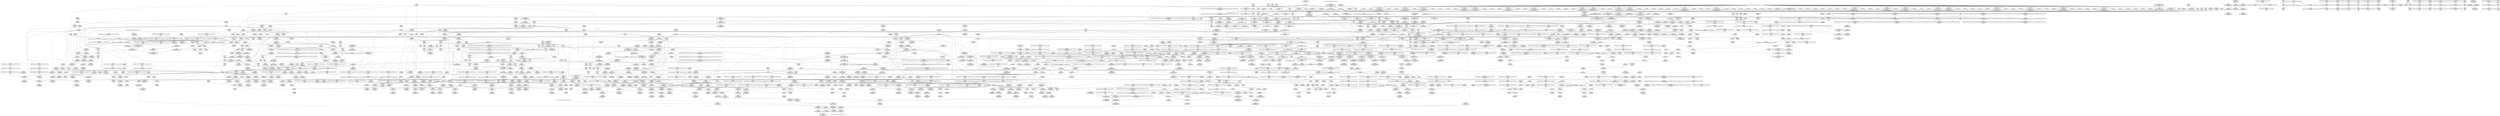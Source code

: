 digraph {
	CE0x565fa10 [shape=record,shape=Mrecord,label="{CE0x565fa10|i32_0|*Constant*}"]
	CE0x56731e0 [shape=record,shape=Mrecord,label="{CE0x56731e0|GLOBAL:_rcu_read_unlock|*Constant*}"]
	CE0x56fb800 [shape=record,shape=Mrecord,label="{CE0x56fb800|i64*_getelementptr_inbounds_(_4_x_i64_,_4_x_i64_*___llvm_gcov_ctr129,_i64_0,_i64_0)|*Constant*|*SummSource*}"]
	CE0x5716a20 [shape=record,shape=Mrecord,label="{CE0x5716a20|rcu_lock_acquire:_indirectgoto|*SummSource*}"]
	CE0x57128b0 [shape=record,shape=Mrecord,label="{CE0x57128b0|rcu_lock_release:___here}"]
	CE0x5685a60 [shape=record,shape=Mrecord,label="{CE0x5685a60|i64*_getelementptr_inbounds_(_11_x_i64_,_11_x_i64_*___llvm_gcov_ctr132,_i64_0,_i64_1)|*Constant*|*SummSink*}"]
	CE0x5711ea0 [shape=record,shape=Mrecord,label="{CE0x5711ea0|_call_void_asm_addl_$1,_%gs:$0_,_*m,ri,*m,_dirflag_,_fpsr_,_flags_(i32*___preempt_count,_i32_%val,_i32*___preempt_count)_#3,_!dbg_!27714,_!srcloc_!27717|./arch/x86/include/asm/preempt.h,72|*SummSource*}"]
	CE0x56fe360 [shape=record,shape=Mrecord,label="{CE0x56fe360|_call_void_mcount()_#3|*SummSink*}"]
	CE0x56869b0 [shape=record,shape=Mrecord,label="{CE0x56869b0|get_current:_tmp2}"]
	CE0x56ddcf0 [shape=record,shape=Mrecord,label="{CE0x56ddcf0|rcu_lock_release:_map|Function::rcu_lock_release&Arg::map::|*SummSink*}"]
	CE0x560f560 [shape=record,shape=Mrecord,label="{CE0x560f560|i64**_getelementptr_inbounds_(_5_x_i64*_,_5_x_i64*_*___llvm_gcda_edge_table306,_i64_0,_i64_0)|*Constant*|*SummSink*}"]
	CE0x56db480 [shape=record,shape=Mrecord,label="{CE0x56db480|_call_void___rcu_read_unlock()_#10,_!dbg_!27734|include/linux/rcupdate.h,937|*SummSink*}"]
	CE0x5691f20 [shape=record,shape=Mrecord,label="{CE0x5691f20|current_sid:_if.then|*SummSource*}"]
	CE0x5732240 [shape=record,shape=Mrecord,label="{CE0x5732240|__rcu_read_unlock:_tmp1|*SummSink*}"]
	CE0x5657900 [shape=record,shape=Mrecord,label="{CE0x5657900|cred_sid:_tmp2|*SummSink*}"]
	CE0x560bc40 [shape=record,shape=Mrecord,label="{CE0x560bc40|i8*_getelementptr_inbounds_(_25_x_i8_,_25_x_i8_*_.str3,_i32_0,_i32_0)|*Constant*|*SummSource*}"]
	CE0x55f9740 [shape=record,shape=Mrecord,label="{CE0x55f9740|__llvm_gcov_indirect_counter_increment:_predecessor|Function::__llvm_gcov_indirect_counter_increment&Arg::predecessor::}"]
	CE0x560b870 [shape=record,shape=Mrecord,label="{CE0x560b870|i8*_getelementptr_inbounds_(_25_x_i8_,_25_x_i8_*_.str3,_i32_0,_i32_0)|*Constant*}"]
	CE0x56ab690 [shape=record,shape=Mrecord,label="{CE0x56ab690|GLOBAL:_rcu_read_unlock.__warned|Global_var:rcu_read_unlock.__warned}"]
	CE0x56fc6a0 [shape=record,shape=Mrecord,label="{CE0x56fc6a0|_call_void_lock_release(%struct.lockdep_map*_%map,_i32_1,_i64_ptrtoint_(i8*_blockaddress(_rcu_lock_release,_%__here)_to_i64))_#10,_!dbg_!27716|include/linux/rcupdate.h,423|*SummSource*}"]
	CE0x568e4f0 [shape=record,shape=Mrecord,label="{CE0x568e4f0|__preempt_count_sub:_tmp4|./arch/x86/include/asm/preempt.h,77|*SummSink*}"]
	CE0x5653380 [shape=record,shape=Mrecord,label="{CE0x5653380|task_sid:_tmp2|*SummSink*}"]
	CE0x5716500 [shape=record,shape=Mrecord,label="{CE0x5716500|i64*_getelementptr_inbounds_(_4_x_i64_,_4_x_i64_*___llvm_gcov_ctr133,_i64_0,_i64_2)|*Constant*|*SummSink*}"]
	CE0x55dd0e0 [shape=record,shape=Mrecord,label="{CE0x55dd0e0|__llvm_gcov_indirect_counter_increment:_predecessor|Function::__llvm_gcov_indirect_counter_increment&Arg::predecessor::|*SummSource*}"]
	CE0x56346c0 [shape=record,shape=Mrecord,label="{CE0x56346c0|ipc_has_perm:_entry|*SummSource*}"]
	CE0x5630a20 [shape=record,shape=Mrecord,label="{CE0x5630a20|80:_i32,_112:_i8*,_:_CRE_112,120_|*MultipleSource*|Function::selinux_msg_queue_msgctl&Arg::msq::|security/selinux/hooks.c,5219}"]
	CE0x5721420 [shape=record,shape=Mrecord,label="{CE0x5721420|i64*_getelementptr_inbounds_(_4_x_i64_,_4_x_i64_*___llvm_gcov_ctr130,_i64_0,_i64_3)|*Constant*}"]
	CE0x5706e70 [shape=record,shape=Mrecord,label="{CE0x5706e70|i64*_getelementptr_inbounds_(_4_x_i64_,_4_x_i64_*___llvm_gcov_ctr134,_i64_0,_i64_2)|*Constant*|*SummSource*}"]
	CE0x5636720 [shape=record,shape=Mrecord,label="{CE0x5636720|ipc_has_perm:_ad|security/selinux/hooks.c, 5128|*SummSink*}"]
	CE0x5682360 [shape=record,shape=Mrecord,label="{CE0x5682360|rcu_read_lock:_tmp19|include/linux/rcupdate.h,882}"]
	CE0x56cfac0 [shape=record,shape=Mrecord,label="{CE0x56cfac0|__rcu_read_lock:_tmp5|include/linux/rcupdate.h,239|*SummSink*}"]
	CE0x56d2610 [shape=record,shape=Mrecord,label="{CE0x56d2610|rcu_read_unlock:_bb}"]
	CE0x55f56c0 [shape=record,shape=Mrecord,label="{CE0x55f56c0|selinux_msg_queue_msgctl:_tmp|*SummSource*}"]
	CE0x5669da0 [shape=record,shape=Mrecord,label="{CE0x5669da0|__rcu_read_lock:_entry|*SummSink*}"]
	CE0x5731c70 [shape=record,shape=Mrecord,label="{CE0x5731c70|__rcu_read_unlock:_tmp5|include/linux/rcupdate.h,244|*SummSink*}"]
	CE0x55f1f40 [shape=record,shape=Mrecord,label="{CE0x55f1f40|_call_void___llvm_gcov_indirect_counter_increment(i32*___llvm_gcov_global_state_pred307,_i64**_getelementptr_inbounds_(_5_x_i64*_,_5_x_i64*_*___llvm_gcda_edge_table306,_i64_0,_i64_4)),_!dbg_!27723|security/selinux/hooks.c,5213|*SummSink*}"]
	CE0x5654250 [shape=record,shape=Mrecord,label="{CE0x5654250|i64*_getelementptr_inbounds_(_13_x_i64_,_13_x_i64_*___llvm_gcov_ctr126,_i64_0,_i64_1)|*Constant*}"]
	CE0x568e410 [shape=record,shape=Mrecord,label="{CE0x568e410|__preempt_count_sub:_tmp4|./arch/x86/include/asm/preempt.h,77}"]
	CE0x5730180 [shape=record,shape=Mrecord,label="{CE0x5730180|__preempt_count_add:_tmp3|*SummSink*}"]
	CE0x5630090 [shape=record,shape=Mrecord,label="{CE0x5630090|80:_i32,_112:_i8*,_:_CRE_88,92_|*MultipleSource*|Function::selinux_msg_queue_msgctl&Arg::msq::|security/selinux/hooks.c,5219}"]
	CE0x5668830 [shape=record,shape=Mrecord,label="{CE0x5668830|ipc_has_perm:_bb}"]
	CE0x56a5af0 [shape=record,shape=Mrecord,label="{CE0x56a5af0|rcu_read_lock:_land.lhs.true2|*SummSource*}"]
	CE0x55fa060 [shape=record,shape=Mrecord,label="{CE0x55fa060|avc_has_perm:_ssid|Function::avc_has_perm&Arg::ssid::|*SummSink*}"]
	CE0x5677620 [shape=record,shape=Mrecord,label="{CE0x5677620|current_sid:_tmp13|security/selinux/hooks.c,218}"]
	CE0x565a220 [shape=record,shape=Mrecord,label="{CE0x565a220|i32_934|*Constant*|*SummSource*}"]
	CE0x56000b0 [shape=record,shape=Mrecord,label="{CE0x56000b0|_ret_%struct.task_struct*_%tmp4,_!dbg_!27714|./arch/x86/include/asm/current.h,14}"]
	CE0x5655d50 [shape=record,shape=Mrecord,label="{CE0x5655d50|task_sid:_tmp14|security/selinux/hooks.c,208|*SummSource*}"]
	CE0x5690c20 [shape=record,shape=Mrecord,label="{CE0x5690c20|GLOBAL:_current_task|Global_var:current_task}"]
	CE0x5720760 [shape=record,shape=Mrecord,label="{CE0x5720760|__rcu_read_lock:_tmp1|*SummSink*}"]
	CE0x5653c10 [shape=record,shape=Mrecord,label="{CE0x5653c10|task_sid:_tmp7|security/selinux/hooks.c,208|*SummSource*}"]
	CE0x5661370 [shape=record,shape=Mrecord,label="{CE0x5661370|_call_void_mcount()_#3}"]
	CE0x56a33d0 [shape=record,shape=Mrecord,label="{CE0x56a33d0|cred_sid:_sid|security/selinux/hooks.c,197|*SummSource*}"]
	CE0x5641b90 [shape=record,shape=Mrecord,label="{CE0x5641b90|task_sid:_tmp25|security/selinux/hooks.c,208}"]
	CE0x569a690 [shape=record,shape=Mrecord,label="{CE0x569a690|current_sid:_tmp19|security/selinux/hooks.c,218|*SummSource*}"]
	CE0x5602fa0 [shape=record,shape=Mrecord,label="{CE0x5602fa0|i32_0|*Constant*|*SummSink*}"]
	CE0x568e610 [shape=record,shape=Mrecord,label="{CE0x568e610|__rcu_read_unlock:_tmp1}"]
	CE0x570a1d0 [shape=record,shape=Mrecord,label="{CE0x570a1d0|rcu_lock_release:_tmp}"]
	CE0x55e5920 [shape=record,shape=Mrecord,label="{CE0x55e5920|__llvm_gcov_indirect_counter_increment:_exit|*SummSource*}"]
	CE0x5655660 [shape=record,shape=Mrecord,label="{CE0x5655660|task_sid:_tmp3}"]
	CE0x56d5ce0 [shape=record,shape=Mrecord,label="{CE0x56d5ce0|rcu_read_unlock:_do.body|*SummSource*}"]
	CE0x56a5890 [shape=record,shape=Mrecord,label="{CE0x56a5890|rcu_read_lock:_land.lhs.true|*SummSink*}"]
	CE0x5650ee0 [shape=record,shape=Mrecord,label="{CE0x5650ee0|task_sid:_tmp16|security/selinux/hooks.c,208|*SummSource*}"]
	CE0x5600010 [shape=record,shape=Mrecord,label="{CE0x5600010|_ret_%struct.task_struct*_%tmp4,_!dbg_!27714|./arch/x86/include/asm/current.h,14|*SummSource*}"]
	CE0x566e770 [shape=record,shape=Mrecord,label="{CE0x566e770|current_sid:_do.end}"]
	CE0x5606d60 [shape=record,shape=Mrecord,label="{CE0x5606d60|i64*_getelementptr_inbounds_(_2_x_i64_,_2_x_i64_*___llvm_gcov_ctr294,_i64_0,_i64_0)|*Constant*|*SummSource*}"]
	CE0x5717b80 [shape=record,shape=Mrecord,label="{CE0x5717b80|rcu_lock_acquire:_tmp6|*SummSource*}"]
	CE0x5721c50 [shape=record,shape=Mrecord,label="{CE0x5721c50|void_(i32*,_i32,_i32*)*_asm_addl_$1,_%gs:$0_,_*m,ri,*m,_dirflag_,_fpsr_,_flags_}"]
	CE0x56a7840 [shape=record,shape=Mrecord,label="{CE0x56a7840|__rcu_read_lock:_tmp2|*SummSource*}"]
	CE0x564f770 [shape=record,shape=Mrecord,label="{CE0x564f770|current_sid:_tmp6|security/selinux/hooks.c,218}"]
	CE0x55f84f0 [shape=record,shape=Mrecord,label="{CE0x55f84f0|i32_1|*Constant*|*SummSource*}"]
	CE0x56a8250 [shape=record,shape=Mrecord,label="{CE0x56a8250|rcu_read_unlock:_tmp16|include/linux/rcupdate.h,933}"]
	CE0x56dc3b0 [shape=record,shape=Mrecord,label="{CE0x56dc3b0|i64*_getelementptr_inbounds_(_2_x_i64_,_2_x_i64_*___llvm_gcov_ctr98,_i64_0,_i64_0)|*Constant*}"]
	CE0x5731b40 [shape=record,shape=Mrecord,label="{CE0x5731b40|_call_void_mcount()_#3|*SummSink*}"]
	CE0x56ac710 [shape=record,shape=Mrecord,label="{CE0x56ac710|__rcu_read_lock:_tmp|*SummSource*}"]
	CE0x5662630 [shape=record,shape=Mrecord,label="{CE0x5662630|task_sid:_tmp4|*LoadInst*|security/selinux/hooks.c,208|*SummSink*}"]
	CE0x55ffac0 [shape=record,shape=Mrecord,label="{CE0x55ffac0|i32_3|*Constant*}"]
	CE0x5645d00 [shape=record,shape=Mrecord,label="{CE0x5645d00|_ret_i32_%retval.0,_!dbg_!27728|security/selinux/avc.c,775}"]
	CE0x56d2440 [shape=record,shape=Mrecord,label="{CE0x56d2440|rcu_read_unlock:_land.lhs.true2|*SummSink*}"]
	"CONST[source:1(input),value:2(dynamic)][purpose:{subject}]"
	CE0x567bf30 [shape=record,shape=Mrecord,label="{CE0x567bf30|rcu_read_lock:_call3|include/linux/rcupdate.h,882|*SummSink*}"]
	CE0x562ada0 [shape=record,shape=Mrecord,label="{CE0x562ada0|80:_i32,_112:_i8*,_:_CRE_16,17_}"]
	CE0x5611b90 [shape=record,shape=Mrecord,label="{CE0x5611b90|__llvm_gcov_indirect_counter_increment:_bb|*SummSource*}"]
	CE0x563d8d0 [shape=record,shape=Mrecord,label="{CE0x563d8d0|task_sid:_tmp20|security/selinux/hooks.c,208|*SummSource*}"]
	CE0x56610d0 [shape=record,shape=Mrecord,label="{CE0x56610d0|cred_sid:_tmp3|*SummSink*}"]
	CE0x55f3d20 [shape=record,shape=Mrecord,label="{CE0x55f3d20|task_has_system:_tmp3|*SummSource*}"]
	CE0x5676680 [shape=record,shape=Mrecord,label="{CE0x5676680|current_sid:_tmp11|security/selinux/hooks.c,218|*SummSink*}"]
	CE0x5605d30 [shape=record,shape=Mrecord,label="{CE0x5605d30|task_sid:_if.then|*SummSource*}"]
	CE0x560f760 [shape=record,shape=Mrecord,label="{CE0x560f760|selinux_msg_queue_msgctl:_tmp10|security/selinux/hooks.c,5216|*SummSource*}"]
	CE0x562f530 [shape=record,shape=Mrecord,label="{CE0x562f530|80:_i32,_112:_i8*,_:_CRE_69,70_}"]
	CE0x5605c60 [shape=record,shape=Mrecord,label="{CE0x5605c60|task_sid:_if.then}"]
	CE0x5675180 [shape=record,shape=Mrecord,label="{CE0x5675180|current_sid:_tmp14|security/selinux/hooks.c,218|*SummSource*}"]
	CE0x5713950 [shape=record,shape=Mrecord,label="{CE0x5713950|i64*_getelementptr_inbounds_(_4_x_i64_,_4_x_i64_*___llvm_gcov_ctr135,_i64_0,_i64_3)|*Constant*|*SummSource*}"]
	CE0x5651e90 [shape=record,shape=Mrecord,label="{CE0x5651e90|i64*_getelementptr_inbounds_(_13_x_i64_,_13_x_i64_*___llvm_gcov_ctr126,_i64_0,_i64_8)|*Constant*}"]
	CE0x569de90 [shape=record,shape=Mrecord,label="{CE0x569de90|current_sid:_security|security/selinux/hooks.c,218|*SummSource*}"]
	CE0x56433a0 [shape=record,shape=Mrecord,label="{CE0x56433a0|__preempt_count_add:_tmp5|./arch/x86/include/asm/preempt.h,72}"]
	CE0x56cefc0 [shape=record,shape=Mrecord,label="{CE0x56cefc0|i64*_getelementptr_inbounds_(_4_x_i64_,_4_x_i64_*___llvm_gcov_ctr130,_i64_0,_i64_1)|*Constant*}"]
	CE0x55ec9f0 [shape=record,shape=Mrecord,label="{CE0x55ec9f0|avc_has_perm:_entry|*SummSink*}"]
	CE0x56628e0 [shape=record,shape=Mrecord,label="{CE0x56628e0|i64_3|*Constant*}"]
	CE0x560b4e0 [shape=record,shape=Mrecord,label="{CE0x560b4e0|_call_void_lockdep_rcu_suspicious(i8*_getelementptr_inbounds_(_25_x_i8_,_25_x_i8_*_.str3,_i32_0,_i32_0),_i32_208,_i8*_getelementptr_inbounds_(_41_x_i8_,_41_x_i8_*_.str44,_i32_0,_i32_0))_#10,_!dbg_!27732|security/selinux/hooks.c,208}"]
	CE0x5680b70 [shape=record,shape=Mrecord,label="{CE0x5680b70|rcu_read_lock:_tmp17|include/linux/rcupdate.h,882}"]
	CE0x565ab90 [shape=record,shape=Mrecord,label="{CE0x565ab90|i8*_getelementptr_inbounds_(_44_x_i8_,_44_x_i8_*_.str47,_i32_0,_i32_0)|*Constant*|*SummSink*}"]
	CE0x56ffdc0 [shape=record,shape=Mrecord,label="{CE0x56ffdc0|__preempt_count_sub:_do.end}"]
	CE0x564e330 [shape=record,shape=Mrecord,label="{CE0x564e330|COLLAPSED:_GCMRE___llvm_gcov_ctr127_internal_global_11_x_i64_zeroinitializer:_elem_0:default:}"]
	CE0x570c420 [shape=record,shape=Mrecord,label="{CE0x570c420|rcu_lock_release:_tmp7}"]
	CE0x5632960 [shape=record,shape=Mrecord,label="{CE0x5632960|GLOBAL:_ipc_has_perm|*Constant*|*SummSource*}"]
	CE0x565dad0 [shape=record,shape=Mrecord,label="{CE0x565dad0|current_sid:_tmp22|security/selinux/hooks.c,218|*SummSink*}"]
	CE0x566cb30 [shape=record,shape=Mrecord,label="{CE0x566cb30|GLOBAL:_task_sid.__warned|Global_var:task_sid.__warned|*SummSink*}"]
	CE0x55f2210 [shape=record,shape=Mrecord,label="{CE0x55f2210|i64*_getelementptr_inbounds_(_15_x_i64_,_15_x_i64_*___llvm_gcov_ctr305,_i64_0,_i64_11)|*Constant*|*SummSink*}"]
	CE0x5663490 [shape=record,shape=Mrecord,label="{CE0x5663490|task_sid:_tobool4|security/selinux/hooks.c,208|*SummSink*}"]
	CE0x564cae0 [shape=record,shape=Mrecord,label="{CE0x564cae0|current_sid:_tobool1|security/selinux/hooks.c,218}"]
	CE0x565d650 [shape=record,shape=Mrecord,label="{CE0x565d650|%struct.task_struct*_(%struct.task_struct**)*_asm_movq_%gs:$_1:P_,$0_,_r,im,_dirflag_,_fpsr_,_flags_|*SummSink*}"]
	CE0x560cfd0 [shape=record,shape=Mrecord,label="{CE0x560cfd0|_call_void_mcount()_#3|*SummSink*}"]
	CE0x55f55e0 [shape=record,shape=Mrecord,label="{CE0x55f55e0|COLLAPSED:_GCMRE___llvm_gcov_ctr305_internal_global_15_x_i64_zeroinitializer:_elem_0:default:}"]
	CE0x5654ff0 [shape=record,shape=Mrecord,label="{CE0x5654ff0|rcu_read_lock:_entry|*SummSource*}"]
	CE0x566ca30 [shape=record,shape=Mrecord,label="{CE0x566ca30|task_sid:_tmp9|security/selinux/hooks.c,208|*SummSource*}"]
	CE0x5631c80 [shape=record,shape=Mrecord,label="{CE0x5631c80|80:_i32,_112:_i8*,_:_CRE_184,192_|*MultipleSource*|Function::selinux_msg_queue_msgctl&Arg::msq::|security/selinux/hooks.c,5219}"]
	CE0x5736070 [shape=record,shape=Mrecord,label="{CE0x5736070|__preempt_count_add:_tmp1|*SummSink*}"]
	CE0x5673400 [shape=record,shape=Mrecord,label="{CE0x5673400|_call_void_rcu_read_unlock()_#10,_!dbg_!27748|security/selinux/hooks.c,209|*SummSource*}"]
	CE0x562c9a0 [shape=record,shape=Mrecord,label="{CE0x562c9a0|80:_i32,_112:_i8*,_:_CRE_39,40_}"]
	CE0x56075f0 [shape=record,shape=Mrecord,label="{CE0x56075f0|selinux_msg_queue_msgctl:_tmp11|security/selinux/hooks.c,5216|*SummSource*}"]
	CE0x55f3b80 [shape=record,shape=Mrecord,label="{CE0x55f3b80|_call_void___llvm_gcov_indirect_counter_increment(i32*___llvm_gcov_global_state_pred307,_i64**_getelementptr_inbounds_(_5_x_i64*_,_5_x_i64*_*___llvm_gcda_edge_table306,_i64_0,_i64_0)),_!dbg_!27725|security/selinux/hooks.c,5216|*SummSink*}"]
	CE0x56778c0 [shape=record,shape=Mrecord,label="{CE0x56778c0|GLOBAL:___llvm_gcov_ctr127|Global_var:__llvm_gcov_ctr127|*SummSink*}"]
	CE0x57000e0 [shape=record,shape=Mrecord,label="{CE0x57000e0|i64*_getelementptr_inbounds_(_4_x_i64_,_4_x_i64_*___llvm_gcov_ctr134,_i64_0,_i64_0)|*Constant*|*SummSink*}"]
	CE0x565d0a0 [shape=record,shape=Mrecord,label="{CE0x565d0a0|get_current:_tmp2}"]
	CE0x57133e0 [shape=record,shape=Mrecord,label="{CE0x57133e0|%struct.lockdep_map*_null|*Constant*|*SummSource*}"]
	CE0x570bd50 [shape=record,shape=Mrecord,label="{CE0x570bd50|i64*_getelementptr_inbounds_(_4_x_i64_,_4_x_i64_*___llvm_gcov_ctr133,_i64_0,_i64_3)|*Constant*|*SummSink*}"]
	CE0x55e7380 [shape=record,shape=Mrecord,label="{CE0x55e7380|i64*_getelementptr_inbounds_(_15_x_i64_,_15_x_i64_*___llvm_gcov_ctr305,_i64_0,_i64_9)|*Constant*|*SummSink*}"]
	CE0x55fb370 [shape=record,shape=Mrecord,label="{CE0x55fb370|selinux_msg_queue_msgctl:_return}"]
	CE0x5693e80 [shape=record,shape=Mrecord,label="{CE0x5693e80|current_sid:_bb|*SummSource*}"]
	CE0x5712250 [shape=record,shape=Mrecord,label="{CE0x5712250|rcu_lock_release:_indirectgoto}"]
	CE0x569d630 [shape=record,shape=Mrecord,label="{CE0x569d630|current_sid:_tmp21|security/selinux/hooks.c,218|*SummSource*}"]
	CE0x5693c60 [shape=record,shape=Mrecord,label="{CE0x5693c60|current_sid:_land.lhs.true|*SummSink*}"]
	CE0x566bf70 [shape=record,shape=Mrecord,label="{CE0x566bf70|cred_sid:_tmp5|security/selinux/hooks.c,196}"]
	CE0x5678170 [shape=record,shape=Mrecord,label="{CE0x5678170|__rcu_read_lock:_tmp5|include/linux/rcupdate.h,239|*SummSource*}"]
	CE0x5653ca0 [shape=record,shape=Mrecord,label="{CE0x5653ca0|task_sid:_tmp9|security/selinux/hooks.c,208}"]
	CE0x56d2330 [shape=record,shape=Mrecord,label="{CE0x56d2330|rcu_read_unlock:_land.lhs.true2|*SummSource*}"]
	CE0x569ca80 [shape=record,shape=Mrecord,label="{CE0x569ca80|_ret_%struct.task_struct*_%tmp4,_!dbg_!27714|./arch/x86/include/asm/current.h,14}"]
	CE0x562b5f0 [shape=record,shape=Mrecord,label="{CE0x562b5f0|80:_i32,_112:_i8*,_:_CRE_23,24_}"]
	CE0x5686b50 [shape=record,shape=Mrecord,label="{CE0x5686b50|rcu_read_unlock:_land.lhs.true|*SummSource*}"]
	CE0x5658200 [shape=record,shape=Mrecord,label="{CE0x5658200|task_sid:_tmp|*SummSource*}"]
	CE0x560b550 [shape=record,shape=Mrecord,label="{CE0x560b550|_call_void_lockdep_rcu_suspicious(i8*_getelementptr_inbounds_(_25_x_i8_,_25_x_i8_*_.str3,_i32_0,_i32_0),_i32_208,_i8*_getelementptr_inbounds_(_41_x_i8_,_41_x_i8_*_.str44,_i32_0,_i32_0))_#10,_!dbg_!27732|security/selinux/hooks.c,208|*SummSource*}"]
	CE0x567b120 [shape=record,shape=Mrecord,label="{CE0x567b120|rcu_read_lock:_tmp11|include/linux/rcupdate.h,882}"]
	CE0x564c2c0 [shape=record,shape=Mrecord,label="{CE0x564c2c0|avc_has_perm:_tclass|Function::avc_has_perm&Arg::tclass::|*SummSink*}"]
	CE0x56d1270 [shape=record,shape=Mrecord,label="{CE0x56d1270|rcu_lock_acquire:_tmp2|*SummSink*}"]
	CE0x55e3b00 [shape=record,shape=Mrecord,label="{CE0x55e3b00|selinux_msg_queue_msgctl:_tmp6|security/selinux/hooks.c,5210|*SummSource*}"]
	CE0x56d5be0 [shape=record,shape=Mrecord,label="{CE0x56d5be0|i64*_getelementptr_inbounds_(_11_x_i64_,_11_x_i64_*___llvm_gcov_ctr132,_i64_0,_i64_0)|*Constant*|*SummSink*}"]
	CE0x56fb500 [shape=record,shape=Mrecord,label="{CE0x56fb500|__preempt_count_sub:_tmp1}"]
	CE0x5607d20 [shape=record,shape=Mrecord,label="{CE0x5607d20|i32_8|*Constant*|*SummSink*}"]
	CE0x56d0690 [shape=record,shape=Mrecord,label="{CE0x56d0690|i64*_getelementptr_inbounds_(_11_x_i64_,_11_x_i64_*___llvm_gcov_ctr132,_i64_0,_i64_0)|*Constant*}"]
	CE0x56fdac0 [shape=record,shape=Mrecord,label="{CE0x56fdac0|_call_void_asm_sideeffect_,_memory_,_dirflag_,_fpsr_,_flags_()_#3,_!dbg_!27711,_!srcloc_!27714|include/linux/rcupdate.h,244|*SummSource*}"]
	CE0x56088d0 [shape=record,shape=Mrecord,label="{CE0x56088d0|i64*_getelementptr_inbounds_(_15_x_i64_,_15_x_i64_*___llvm_gcov_ctr305,_i64_0,_i64_13)|*Constant*}"]
	CE0x56638d0 [shape=record,shape=Mrecord,label="{CE0x56638d0|i64_7|*Constant*|*SummSink*}"]
	CE0x5673cf0 [shape=record,shape=Mrecord,label="{CE0x5673cf0|_ret_void,_!dbg_!27735|include/linux/rcupdate.h,938|*SummSink*}"]
	CE0x56d0410 [shape=record,shape=Mrecord,label="{CE0x56d0410|rcu_read_unlock:_bb|*SummSource*}"]
	CE0x5685230 [shape=record,shape=Mrecord,label="{CE0x5685230|rcu_read_unlock:_tmp14|include/linux/rcupdate.h,933}"]
	CE0x564bdb0 [shape=record,shape=Mrecord,label="{CE0x564bdb0|i16_3|*Constant*}"]
	CE0x5657af0 [shape=record,shape=Mrecord,label="{CE0x5657af0|task_sid:_land.lhs.true2}"]
	CE0x566dff0 [shape=record,shape=Mrecord,label="{CE0x566dff0|rcu_read_lock:_bb|*SummSink*}"]
	CE0x566c600 [shape=record,shape=Mrecord,label="{CE0x566c600|i64*_getelementptr_inbounds_(_11_x_i64_,_11_x_i64_*___llvm_gcov_ctr125,_i64_0,_i64_0)|*Constant*}"]
	CE0x55e1b90 [shape=record,shape=Mrecord,label="{CE0x55e1b90|80:_i32,_112:_i8*,_:_CRE_50,51_}"]
	CE0x56ce980 [shape=record,shape=Mrecord,label="{CE0x56ce980|_call_void_asm_sideeffect_,_memory_,_dirflag_,_fpsr_,_flags_()_#3,_!dbg_!27714,_!srcloc_!27715|include/linux/rcupdate.h,239}"]
	CE0x560cdb0 [shape=record,shape=Mrecord,label="{CE0x560cdb0|_ret_i32_%tmp24,_!dbg_!27742|security/selinux/hooks.c,220|*SummSink*}"]
	CE0x55dc400 [shape=record,shape=Mrecord,label="{CE0x55dc400|__llvm_gcov_indirect_counter_increment:_tmp1|*SummSink*}"]
	CE0x5686690 [shape=record,shape=Mrecord,label="{CE0x5686690|_call_void_mcount()_#3}"]
	CE0x566e5c0 [shape=record,shape=Mrecord,label="{CE0x566e5c0|current_sid:_if.then|*SummSink*}"]
	CE0x55e4770 [shape=record,shape=Mrecord,label="{CE0x55e4770|selinux_msg_queue_msgctl:_tmp5|security/selinux/hooks.c,5207}"]
	CE0x5702640 [shape=record,shape=Mrecord,label="{CE0x5702640|rcu_lock_acquire:_tmp5|include/linux/rcupdate.h,418}"]
	CE0x55e7cb0 [shape=record,shape=Mrecord,label="{CE0x55e7cb0|_ret_i32_%call1,_!dbg_!27716|security/selinux/hooks.c,1594|*SummSource*}"]
	CE0x57117b0 [shape=record,shape=Mrecord,label="{CE0x57117b0|rcu_lock_release:_bb|*SummSource*}"]
	CE0x5669760 [shape=record,shape=Mrecord,label="{CE0x5669760|i64*_getelementptr_inbounds_(_11_x_i64_,_11_x_i64_*___llvm_gcov_ctr125,_i64_0,_i64_8)|*Constant*}"]
	CE0x55ea1c0 [shape=record,shape=Mrecord,label="{CE0x55ea1c0|i64**_getelementptr_inbounds_(_5_x_i64*_,_5_x_i64*_*___llvm_gcda_edge_table306,_i64_0,_i64_4)|*Constant*|*SummSource*}"]
	CE0x560b5c0 [shape=record,shape=Mrecord,label="{CE0x560b5c0|_call_void_lockdep_rcu_suspicious(i8*_getelementptr_inbounds_(_25_x_i8_,_25_x_i8_*_.str3,_i32_0,_i32_0),_i32_208,_i8*_getelementptr_inbounds_(_41_x_i8_,_41_x_i8_*_.str44,_i32_0,_i32_0))_#10,_!dbg_!27732|security/selinux/hooks.c,208|*SummSink*}"]
	CE0x5636a50 [shape=record,shape=Mrecord,label="{CE0x5636a50|i64*_getelementptr_inbounds_(_2_x_i64_,_2_x_i64_*___llvm_gcov_ctr294,_i64_0,_i64_1)|*Constant*|*SummSource*}"]
	CE0x565cb80 [shape=record,shape=Mrecord,label="{CE0x565cb80|avc_has_perm:_auditdata|Function::avc_has_perm&Arg::auditdata::|*SummSink*}"]
	CE0x5674360 [shape=record,shape=Mrecord,label="{CE0x5674360|current_sid:_do.body|*SummSource*}"]
	CE0x564ccf0 [shape=record,shape=Mrecord,label="{CE0x564ccf0|current_sid:_tobool1|security/selinux/hooks.c,218|*SummSink*}"]
	CE0x55d89a0 [shape=record,shape=Mrecord,label="{CE0x55d89a0|selinux_msg_queue_msgctl:_tmp2|security/selinux/hooks.c,5204|*SummSource*}"]
	CE0x5636b30 [shape=record,shape=Mrecord,label="{CE0x5636b30|task_sid:_tmp3|*SummSink*}"]
	CE0x5706ee0 [shape=record,shape=Mrecord,label="{CE0x5706ee0|__rcu_read_lock:_do.body}"]
	CE0x55faf50 [shape=record,shape=Mrecord,label="{CE0x55faf50|get_current:_tmp4|./arch/x86/include/asm/current.h,14}"]
	CE0x57142a0 [shape=record,shape=Mrecord,label="{CE0x57142a0|__rcu_read_unlock:_tmp2|*SummSink*}"]
	CE0x566cd90 [shape=record,shape=Mrecord,label="{CE0x566cd90|rcu_read_lock:_tmp|*SummSink*}"]
	CE0x56a8400 [shape=record,shape=Mrecord,label="{CE0x56a8400|rcu_read_lock:_tobool|include/linux/rcupdate.h,882|*SummSource*}"]
	CE0x55f5c30 [shape=record,shape=Mrecord,label="{CE0x55f5c30|i64*_getelementptr_inbounds_(_15_x_i64_,_15_x_i64_*___llvm_gcov_ctr305,_i64_0,_i64_8)|*Constant*|*SummSource*}"]
	CE0x56762d0 [shape=record,shape=Mrecord,label="{CE0x56762d0|rcu_read_unlock:_tmp4|include/linux/rcupdate.h,933|*SummSource*}"]
	CE0x5652a60 [shape=record,shape=Mrecord,label="{CE0x5652a60|i32_77|*Constant*}"]
	CE0x5714960 [shape=record,shape=Mrecord,label="{CE0x5714960|i64_1|*Constant*}"]
	CE0x56a3530 [shape=record,shape=Mrecord,label="{CE0x56a3530|cred_sid:_sid|security/selinux/hooks.c,197|*SummSink*}"]
	CE0x55f4220 [shape=record,shape=Mrecord,label="{CE0x55f4220|_call_void_mcount()_#3|*SummSink*}"]
	CE0x56acb90 [shape=record,shape=Mrecord,label="{CE0x56acb90|GLOBAL:_rcu_read_lock.__warned|Global_var:rcu_read_lock.__warned|*SummSink*}"]
	"CONST[source:0(mediator),value:2(dynamic)][purpose:{object}]"
	CE0x564a3c0 [shape=record,shape=Mrecord,label="{CE0x564a3c0|get_current:_tmp}"]
	CE0x5692e30 [shape=record,shape=Mrecord,label="{CE0x5692e30|current_sid:_if.end|*SummSink*}"]
	CE0x5657500 [shape=record,shape=Mrecord,label="{CE0x5657500|_ret_void,_!dbg_!27735|include/linux/rcupdate.h,884}"]
	CE0x5670580 [shape=record,shape=Mrecord,label="{CE0x5670580|rcu_read_unlock:_tmp19|include/linux/rcupdate.h,933}"]
	CE0x55e0140 [shape=record,shape=Mrecord,label="{CE0x55e0140|selinux_msg_queue_msgctl:_tmp1}"]
	CE0x56724d0 [shape=record,shape=Mrecord,label="{CE0x56724d0|GLOBAL:_cred_sid|*Constant*|*SummSource*}"]
	CE0x567e110 [shape=record,shape=Mrecord,label="{CE0x567e110|rcu_read_lock:_tmp16|include/linux/rcupdate.h,882|*SummSink*}"]
	CE0x55f3de0 [shape=record,shape=Mrecord,label="{CE0x55f3de0|task_has_system:_tmp3|*SummSink*}"]
	CE0x56618e0 [shape=record,shape=Mrecord,label="{CE0x56618e0|current_sid:_call|security/selinux/hooks.c,218|*SummSink*}"]
	CE0x5695270 [shape=record,shape=Mrecord,label="{CE0x5695270|i64*_getelementptr_inbounds_(_2_x_i64_,_2_x_i64_*___llvm_gcov_ctr131,_i64_0,_i64_0)|*Constant*|*SummSource*}"]
	CE0x5677700 [shape=record,shape=Mrecord,label="{CE0x5677700|current_sid:_tmp13|security/selinux/hooks.c,218|*SummSink*}"]
	CE0x56079a0 [shape=record,shape=Mrecord,label="{CE0x56079a0|i32_8|*Constant*}"]
	CE0x5644b50 [shape=record,shape=Mrecord,label="{CE0x5644b50|_call_void_rcu_read_unlock()_#10,_!dbg_!27748|security/selinux/hooks.c,209|*SummSink*}"]
	CE0x56fd730 [shape=record,shape=Mrecord,label="{CE0x56fd730|get_current:_tmp1}"]
	CE0x5649c50 [shape=record,shape=Mrecord,label="{CE0x5649c50|_ret_i32_%retval.0,_!dbg_!27728|security/selinux/avc.c,775|*SummSink*}"]
	CE0x564b650 [shape=record,shape=Mrecord,label="{CE0x564b650|task_sid:_task|Function::task_sid&Arg::task::|*SummSink*}"]
	CE0x5632bc0 [shape=record,shape=Mrecord,label="{CE0x5632bc0|selinux_msg_queue_msgctl:_retval.0|*SummSource*}"]
	CE0x55eeef0 [shape=record,shape=Mrecord,label="{CE0x55eeef0|GLOBAL:_get_current|*Constant*|*SummSource*}"]
	CE0x562c3b0 [shape=record,shape=Mrecord,label="{CE0x562c3b0|80:_i32,_112:_i8*,_:_CRE_34,35_}"]
	CE0x55ea9b0 [shape=record,shape=Mrecord,label="{CE0x55ea9b0|_ret_%struct.task_struct*_%tmp4,_!dbg_!27714|./arch/x86/include/asm/current.h,14|*SummSink*}"]
	CE0x5608280 [shape=record,shape=Mrecord,label="{CE0x5608280|selinux_msg_queue_msgctl:_perms.0|*SummSource*}"]
	CE0x5634630 [shape=record,shape=Mrecord,label="{CE0x5634630|ipc_has_perm:_entry}"]
	CE0x56cdcb0 [shape=record,shape=Mrecord,label="{CE0x56cdcb0|_call_void_mcount()_#3|*SummSource*}"]
	CE0x55d30c0 [shape=record,shape=Mrecord,label="{CE0x55d30c0|i8*_getelementptr_inbounds_(_41_x_i8_,_41_x_i8_*_.str44,_i32_0,_i32_0)|*Constant*|*SummSource*}"]
	CE0x56928f0 [shape=record,shape=Mrecord,label="{CE0x56928f0|rcu_read_lock:_tmp3}"]
	CE0x570a770 [shape=record,shape=Mrecord,label="{CE0x570a770|i64*_getelementptr_inbounds_(_4_x_i64_,_4_x_i64_*___llvm_gcov_ctr130,_i64_0,_i64_0)|*Constant*|*SummSink*}"]
	CE0x56fc030 [shape=record,shape=Mrecord,label="{CE0x56fc030|_call_void_lock_release(%struct.lockdep_map*_%map,_i32_1,_i64_ptrtoint_(i8*_blockaddress(_rcu_lock_release,_%__here)_to_i64))_#10,_!dbg_!27716|include/linux/rcupdate.h,423}"]
	CE0x56a9850 [shape=record,shape=Mrecord,label="{CE0x56a9850|rcu_read_unlock:_tmp6|include/linux/rcupdate.h,933|*SummSource*}"]
	CE0x5601830 [shape=record,shape=Mrecord,label="{CE0x5601830|GLOBAL:_task_sid|*Constant*}"]
	CE0x56915c0 [shape=record,shape=Mrecord,label="{CE0x56915c0|rcu_lock_acquire:___here}"]
	CE0x56d6e10 [shape=record,shape=Mrecord,label="{CE0x56d6e10|GLOBAL:___preempt_count_sub|*Constant*}"]
	CE0x57135d0 [shape=record,shape=Mrecord,label="{CE0x57135d0|%struct.lockdep_map*_null|*Constant*|*SummSink*}"]
	CE0x56d0d40 [shape=record,shape=Mrecord,label="{CE0x56d0d40|rcu_read_unlock:_tmp5|include/linux/rcupdate.h,933}"]
	CE0x566f9b0 [shape=record,shape=Mrecord,label="{CE0x566f9b0|task_sid:_tmp13|security/selinux/hooks.c,208|*SummSink*}"]
	CE0x56627a0 [shape=record,shape=Mrecord,label="{CE0x56627a0|task_sid:_call|security/selinux/hooks.c,208}"]
	CE0x55e5a00 [shape=record,shape=Mrecord,label="{CE0x55e5a00|__llvm_gcov_indirect_counter_increment:_pred}"]
	CE0x4d08f50 [shape=record,shape=Mrecord,label="{CE0x4d08f50|selinux_msg_queue_msgctl:_bb}"]
	CE0x566d1d0 [shape=record,shape=Mrecord,label="{CE0x566d1d0|i64_4|*Constant*}"]
	CE0x566f5b0 [shape=record,shape=Mrecord,label="{CE0x566f5b0|task_sid:_tmp12|security/selinux/hooks.c,208|*SummSink*}"]
	CE0x56337c0 [shape=record,shape=Mrecord,label="{CE0x56337c0|selinux_msg_queue_msgctl:_tmp15|security/selinux/hooks.c,5221}"]
	CE0x5651fa0 [shape=record,shape=Mrecord,label="{CE0x5651fa0|i64*_getelementptr_inbounds_(_13_x_i64_,_13_x_i64_*___llvm_gcov_ctr126,_i64_0,_i64_8)|*Constant*|*SummSource*}"]
	CE0x569a380 [shape=record,shape=Mrecord,label="{CE0x569a380|current_sid:_tmp17|security/selinux/hooks.c,218|*SummSink*}"]
	CE0x55f63c0 [shape=record,shape=Mrecord,label="{CE0x55f63c0|i32_-1|*Constant*}"]
	CE0x56fc1b0 [shape=record,shape=Mrecord,label="{CE0x56fc1b0|rcu_lock_release:_tmp5|include/linux/rcupdate.h,423}"]
	"CONST[source:2(external),value:2(dynamic)][purpose:{subject}]"
	CE0x5632cf0 [shape=record,shape=Mrecord,label="{CE0x5632cf0|selinux_msg_queue_msgctl:_retval.0|*SummSink*}"]
	CE0x56d2220 [shape=record,shape=Mrecord,label="{CE0x56d2220|rcu_lock_release:_tmp3|*SummSource*}"]
	CE0x573e8d0 [shape=record,shape=Mrecord,label="{CE0x573e8d0|__preempt_count_add:_tmp1|*SummSource*}"]
	CE0x55e24e0 [shape=record,shape=Mrecord,label="{CE0x55e24e0|i32_(i32,_i32,_i16,_i32,_%struct.common_audit_data*)*_bitcast_(i32_(i32,_i32,_i16,_i32,_%struct.common_audit_data.495*)*_avc_has_perm_to_i32_(i32,_i32,_i16,_i32,_%struct.common_audit_data*)*)|*Constant*|*SummSink*}"]
	CE0x5645e80 [shape=record,shape=Mrecord,label="{CE0x5645e80|avc_has_perm:_requested|Function::avc_has_perm&Arg::requested::}"]
	CE0x55f0cd0 [shape=record,shape=Mrecord,label="{CE0x55f0cd0|i64*_getelementptr_inbounds_(_15_x_i64_,_15_x_i64_*___llvm_gcov_ctr305,_i64_0,_i64_10)|*Constant*|*SummSource*}"]
	CE0x57310e0 [shape=record,shape=Mrecord,label="{CE0x57310e0|__preempt_count_add:_do.end|*SummSource*}"]
	CE0x564bf10 [shape=record,shape=Mrecord,label="{CE0x564bf10|i16_3|*Constant*|*SummSource*}"]
	CE0x5676510 [shape=record,shape=Mrecord,label="{CE0x5676510|current_sid:_tmp11|security/selinux/hooks.c,218|*SummSource*}"]
	CE0x566d2b0 [shape=record,shape=Mrecord,label="{CE0x566d2b0|task_sid:_tmp11|security/selinux/hooks.c,208}"]
	CE0x566d890 [shape=record,shape=Mrecord,label="{CE0x566d890|current_sid:_tmp10|security/selinux/hooks.c,218|*SummSource*}"]
	CE0x5659110 [shape=record,shape=Mrecord,label="{CE0x5659110|_call_void_mcount()_#3}"]
	CE0x5725370 [shape=record,shape=Mrecord,label="{CE0x5725370|__preempt_count_sub:_tmp5|./arch/x86/include/asm/preempt.h,77|*SummSink*}"]
	CE0x5683090 [shape=record,shape=Mrecord,label="{CE0x5683090|i64*_getelementptr_inbounds_(_11_x_i64_,_11_x_i64_*___llvm_gcov_ctr127,_i64_0,_i64_10)|*Constant*}"]
	CE0x564b080 [shape=record,shape=Mrecord,label="{CE0x564b080|task_sid:_call7|security/selinux/hooks.c,208|*SummSource*}"]
	CE0x5656ec0 [shape=record,shape=Mrecord,label="{CE0x5656ec0|current_sid:_tobool|security/selinux/hooks.c,218|*SummSource*}"]
	CE0x5670a30 [shape=record,shape=Mrecord,label="{CE0x5670a30|rcu_read_unlock:_tmp20|include/linux/rcupdate.h,933}"]
	CE0x5657170 [shape=record,shape=Mrecord,label="{CE0x5657170|current_sid:_tmp5|security/selinux/hooks.c,218|*SummSource*}"]
	CE0x57178d0 [shape=record,shape=Mrecord,label="{CE0x57178d0|rcu_lock_acquire:_tmp6}"]
	CE0x5720d70 [shape=record,shape=Mrecord,label="{CE0x5720d70|rcu_lock_release:_tmp|*SummSink*}"]
	CE0x56fdbc0 [shape=record,shape=Mrecord,label="{CE0x56fdbc0|__rcu_read_unlock:_do.body|*SummSource*}"]
	CE0x562ce60 [shape=record,shape=Mrecord,label="{CE0x562ce60|80:_i32,_112:_i8*,_:_CRE_43,44_}"]
	CE0x56944a0 [shape=record,shape=Mrecord,label="{CE0x56944a0|GLOBAL:_current_sid.__warned|Global_var:current_sid.__warned|*SummSource*}"]
	CE0x5649000 [shape=record,shape=Mrecord,label="{CE0x5649000|i64_5|*Constant*}"]
	CE0x563cbb0 [shape=record,shape=Mrecord,label="{CE0x563cbb0|i32_934|*Constant*}"]
	CE0x55f9f20 [shape=record,shape=Mrecord,label="{CE0x55f9f20|avc_has_perm:_ssid|Function::avc_has_perm&Arg::ssid::}"]
	CE0x5662850 [shape=record,shape=Mrecord,label="{CE0x5662850|task_sid:_tmp4|*LoadInst*|security/selinux/hooks.c,208|*SummSource*}"]
	CE0x566b020 [shape=record,shape=Mrecord,label="{CE0x566b020|rcu_read_unlock:_tmp13|include/linux/rcupdate.h,933|*SummSink*}"]
	CE0x5663360 [shape=record,shape=Mrecord,label="{CE0x5663360|task_sid:_tobool4|security/selinux/hooks.c,208|*SummSource*}"]
	CE0x56361f0 [shape=record,shape=Mrecord,label="{CE0x56361f0|__llvm_gcov_indirect_counter_increment:_bb4|*SummSink*}"]
	CE0x56102b0 [shape=record,shape=Mrecord,label="{CE0x56102b0|i64*_getelementptr_inbounds_(_15_x_i64_,_15_x_i64_*___llvm_gcov_ctr305,_i64_0,_i64_12)|*Constant*|*SummSink*}"]
	CE0x56d31e0 [shape=record,shape=Mrecord,label="{CE0x56d31e0|i64*_getelementptr_inbounds_(_4_x_i64_,_4_x_i64_*___llvm_gcov_ctr130,_i64_0,_i64_0)|*Constant*}"]
	CE0x55d8a70 [shape=record,shape=Mrecord,label="{CE0x55d8a70|selinux_msg_queue_msgctl:_tmp3|security/selinux/hooks.c,5204|*SummSource*}"]
	CE0x5664220 [shape=record,shape=Mrecord,label="{CE0x5664220|task_sid:_tmp11|security/selinux/hooks.c,208|*SummSink*}"]
	CE0x56519d0 [shape=record,shape=Mrecord,label="{CE0x56519d0|current_sid:_tmp|*SummSink*}"]
	CE0x570bf90 [shape=record,shape=Mrecord,label="{CE0x570bf90|rcu_lock_release:_tmp6|*SummSource*}"]
	CE0x5630480 [shape=record,shape=Mrecord,label="{CE0x5630480|80:_i32,_112:_i8*,_:_CRE_96,100_|*MultipleSource*|Function::selinux_msg_queue_msgctl&Arg::msq::|security/selinux/hooks.c,5219}"]
	CE0x55db080 [shape=record,shape=Mrecord,label="{CE0x55db080|ipc_has_perm:_ad|security/selinux/hooks.c, 5128}"]
	CE0x56ff9a0 [shape=record,shape=Mrecord,label="{CE0x56ff9a0|__preempt_count_add:_tmp7|./arch/x86/include/asm/preempt.h,73|*SummSource*}"]
	CE0x5708f40 [shape=record,shape=Mrecord,label="{CE0x5708f40|__preempt_count_sub:_tmp7|./arch/x86/include/asm/preempt.h,78}"]
	CE0x56673d0 [shape=record,shape=Mrecord,label="{CE0x56673d0|ipc_has_perm:_tmp6|*LoadInst*|security/selinux/hooks.c,5134|*SummSink*}"]
	CE0x569b1d0 [shape=record,shape=Mrecord,label="{CE0x569b1d0|i64*_getelementptr_inbounds_(_11_x_i64_,_11_x_i64_*___llvm_gcov_ctr125,_i64_0,_i64_10)|*Constant*}"]
	CE0x5693a00 [shape=record,shape=Mrecord,label="{CE0x5693a00|i32_0|*Constant*}"]
	CE0x55f6e00 [shape=record,shape=Mrecord,label="{CE0x55f6e00|selinux_msg_queue_msgctl:_tmp3|security/selinux/hooks.c,5204|*SummSink*}"]
	CE0x567f660 [shape=record,shape=Mrecord,label="{CE0x567f660|i32_883|*Constant*|*SummSink*}"]
	CE0x56ceee0 [shape=record,shape=Mrecord,label="{CE0x56ceee0|rcu_read_unlock:_call|include/linux/rcupdate.h,933|*SummSource*}"]
	CE0x570a610 [shape=record,shape=Mrecord,label="{CE0x570a610|_call_void_asm_addl_$1,_%gs:$0_,_*m,ri,*m,_dirflag_,_fpsr_,_flags_(i32*___preempt_count,_i32_%val,_i32*___preempt_count)_#3,_!dbg_!27714,_!srcloc_!27717|./arch/x86/include/asm/preempt.h,72}"]
	CE0x5656e20 [shape=record,shape=Mrecord,label="{CE0x5656e20|task_sid:_bb|*SummSource*}"]
	CE0x56abf10 [shape=record,shape=Mrecord,label="{CE0x56abf10|i64*_getelementptr_inbounds_(_4_x_i64_,_4_x_i64_*___llvm_gcov_ctr128,_i64_0,_i64_3)|*Constant*}"]
	CE0x5671ed0 [shape=record,shape=Mrecord,label="{CE0x5671ed0|rcu_read_unlock:_tmp22|include/linux/rcupdate.h,935|*SummSource*}"]
	CE0x5721910 [shape=record,shape=Mrecord,label="{CE0x5721910|__preempt_count_sub:_tmp5|./arch/x86/include/asm/preempt.h,77|*SummSource*}"]
	CE0x5678be0 [shape=record,shape=Mrecord,label="{CE0x5678be0|i64*_getelementptr_inbounds_(_4_x_i64_,_4_x_i64_*___llvm_gcov_ctr129,_i64_0,_i64_3)|*Constant*|*SummSource*}"]
	CE0x5688360 [shape=record,shape=Mrecord,label="{CE0x5688360|rcu_lock_acquire:_tmp7}"]
	CE0x5607150 [shape=record,shape=Mrecord,label="{CE0x5607150|%struct.task_struct*_(%struct.task_struct**)*_asm_movq_%gs:$_1:P_,$0_,_r,im,_dirflag_,_fpsr_,_flags_|*SummSource*}"]
	CE0x57156c0 [shape=record,shape=Mrecord,label="{CE0x57156c0|__preempt_count_sub:_val|Function::__preempt_count_sub&Arg::val::|*SummSink*}"]
	CE0x5601b00 [shape=record,shape=Mrecord,label="{CE0x5601b00|task_sid:_entry}"]
	CE0x5609be0 [shape=record,shape=Mrecord,label="{CE0x5609be0|selinux_msg_queue_msgctl:_msq|Function::selinux_msg_queue_msgctl&Arg::msq::|*SummSink*}"]
	CE0x5632070 [shape=record,shape=Mrecord,label="{CE0x5632070|80:_i32,_112:_i8*,_:_CRE_200,208_|*MultipleSource*|Function::selinux_msg_queue_msgctl&Arg::msq::|security/selinux/hooks.c,5219}"]
	CE0x55e2d70 [shape=record,shape=Mrecord,label="{CE0x55e2d70|i64*_getelementptr_inbounds_(_15_x_i64_,_15_x_i64_*___llvm_gcov_ctr305,_i64_0,_i64_0)|*Constant*|*SummSource*}"]
	CE0x563c6e0 [shape=record,shape=Mrecord,label="{CE0x563c6e0|rcu_read_unlock:_tmp17|include/linux/rcupdate.h,933}"]
	CE0x567f1c0 [shape=record,shape=Mrecord,label="{CE0x567f1c0|i8*_getelementptr_inbounds_(_25_x_i8_,_25_x_i8_*_.str45,_i32_0,_i32_0)|*Constant*|*SummSink*}"]
	CE0x5644a70 [shape=record,shape=Mrecord,label="{CE0x5644a70|i64*_getelementptr_inbounds_(_13_x_i64_,_13_x_i64_*___llvm_gcov_ctr126,_i64_0,_i64_12)|*Constant*|*SummSink*}"]
	CE0x560c400 [shape=record,shape=Mrecord,label="{CE0x560c400|rcu_read_lock:_tmp1|*SummSink*}"]
	CE0x56452d0 [shape=record,shape=Mrecord,label="{CE0x56452d0|task_has_system:_tmp1|*SummSource*}"]
	CE0x56a7350 [shape=record,shape=Mrecord,label="{CE0x56a7350|rcu_read_lock:_do.end|*SummSink*}"]
	CE0x560cca0 [shape=record,shape=Mrecord,label="{CE0x560cca0|_ret_i32_%tmp24,_!dbg_!27742|security/selinux/hooks.c,220|*SummSource*}"]
	CE0x566bd60 [shape=record,shape=Mrecord,label="{CE0x566bd60|cred_sid:_tmp4|*LoadInst*|security/selinux/hooks.c,196}"]
	CE0x565ca00 [shape=record,shape=Mrecord,label="{CE0x565ca00|%struct.common_audit_data*_null|*Constant*|*SummSink*}"]
	CE0x5683370 [shape=record,shape=Mrecord,label="{CE0x5683370|i64*_getelementptr_inbounds_(_11_x_i64_,_11_x_i64_*___llvm_gcov_ctr127,_i64_0,_i64_10)|*Constant*|*SummSource*}"]
	CE0x56450c0 [shape=record,shape=Mrecord,label="{CE0x56450c0|task_has_system:_tmp|*SummSink*}"]
	CE0x564da10 [shape=record,shape=Mrecord,label="{CE0x564da10|task_sid:_tobool|security/selinux/hooks.c,208|*SummSink*}"]
	CE0x5650b90 [shape=record,shape=Mrecord,label="{CE0x5650b90|current_sid:_call|security/selinux/hooks.c,218|*SummSource*}"]
	CE0x55e35f0 [shape=record,shape=Mrecord,label="{CE0x55e35f0|i64**_getelementptr_inbounds_(_5_x_i64*_,_5_x_i64*_*___llvm_gcda_edge_table306,_i64_0,_i64_3)|*Constant*}"]
	CE0x5715900 [shape=record,shape=Mrecord,label="{CE0x5715900|void_(i32*,_i32,_i32*)*_asm_addl_$1,_%gs:$0_,_*m,ri,*m,_dirflag_,_fpsr_,_flags_|*SummSource*}"]
	CE0x56d0b60 [shape=record,shape=Mrecord,label="{CE0x56d0b60|__rcu_read_lock:_tmp6|include/linux/rcupdate.h,240|*SummSource*}"]
	CE0x566ba10 [shape=record,shape=Mrecord,label="{CE0x566ba10|task_sid:_do.end}"]
	CE0x55ec770 [shape=record,shape=Mrecord,label="{CE0x55ec770|avc_has_perm:_entry}"]
	CE0x56601d0 [shape=record,shape=Mrecord,label="{CE0x56601d0|get_current:_tmp4|./arch/x86/include/asm/current.h,14}"]
	CE0x56cf080 [shape=record,shape=Mrecord,label="{CE0x56cf080|i64*_getelementptr_inbounds_(_4_x_i64_,_4_x_i64_*___llvm_gcov_ctr130,_i64_0,_i64_1)|*Constant*|*SummSource*}"]
	CE0x56726d0 [shape=record,shape=Mrecord,label="{CE0x56726d0|cred_sid:_entry}"]
	CE0x562e820 [shape=record,shape=Mrecord,label="{CE0x562e820|80:_i32,_112:_i8*,_:_CRE_58,59_}"]
	CE0x55ea640 [shape=record,shape=Mrecord,label="{CE0x55ea640|i64*_getelementptr_inbounds_(_15_x_i64_,_15_x_i64_*___llvm_gcov_ctr305,_i64_0,_i64_11)|*Constant*|*SummSource*}"]
	CE0x5686070 [shape=record,shape=Mrecord,label="{CE0x5686070|_call_void_asm_sideeffect_,_memory_,_dirflag_,_fpsr_,_flags_()_#3,_!dbg_!27714,_!srcloc_!27715|include/linux/rcupdate.h,239|*SummSource*}"]
	CE0x56629c0 [shape=record,shape=Mrecord,label="{CE0x56629c0|current_sid:_tmp4|security/selinux/hooks.c,218}"]
	CE0x5643d40 [shape=record,shape=Mrecord,label="{CE0x5643d40|task_sid:_tmp25|security/selinux/hooks.c,208|*SummSource*}"]
	CE0x5658190 [shape=record,shape=Mrecord,label="{CE0x5658190|COLLAPSED:_GCMRE___llvm_gcov_ctr126_internal_global_13_x_i64_zeroinitializer:_elem_0:default:}"]
	CE0x55e1a60 [shape=record,shape=Mrecord,label="{CE0x55e1a60|80:_i32,_112:_i8*,_:_CRE_49,50_}"]
	CE0x5721110 [shape=record,shape=Mrecord,label="{CE0x5721110|GLOBAL:_lock_acquire|*Constant*}"]
	CE0x55e7c40 [shape=record,shape=Mrecord,label="{CE0x55e7c40|_call_void___llvm_gcov_indirect_counter_increment(i32*___llvm_gcov_global_state_pred307,_i64**_getelementptr_inbounds_(_5_x_i64*_,_5_x_i64*_*___llvm_gcda_edge_table306,_i64_0,_i64_2)),_!dbg_!27718|security/selinux/hooks.c,5207}"]
	CE0x5706fa0 [shape=record,shape=Mrecord,label="{CE0x5706fa0|__rcu_read_unlock:_tmp|*SummSink*}"]
	CE0x55e3e90 [shape=record,shape=Mrecord,label="{CE0x55e3e90|GLOBAL:_current_task|Global_var:current_task}"]
	CE0x56fa070 [shape=record,shape=Mrecord,label="{CE0x56fa070|__preempt_count_add:_tmp4|./arch/x86/include/asm/preempt.h,72}"]
	CE0x5675f30 [shape=record,shape=Mrecord,label="{CE0x5675f30|GLOBAL:___rcu_read_lock|*Constant*}"]
	CE0x5684090 [shape=record,shape=Mrecord,label="{CE0x5684090|i64*_getelementptr_inbounds_(_2_x_i64_,_2_x_i64_*___llvm_gcov_ctr131,_i64_0,_i64_0)|*Constant*|*SummSink*}"]
	CE0x573f1d0 [shape=record,shape=Mrecord,label="{CE0x573f1d0|_call_void_mcount()_#3}"]
	CE0x55f22f0 [shape=record,shape=Mrecord,label="{CE0x55f22f0|selinux_msg_queue_msgctl:_tmp9|security/selinux/hooks.c,5213|*SummSink*}"]
	CE0x5655e50 [shape=record,shape=Mrecord,label="{CE0x5655e50|task_sid:_tmp14|security/selinux/hooks.c,208|*SummSink*}"]
	CE0x5698a30 [shape=record,shape=Mrecord,label="{CE0x5698a30|i8*_getelementptr_inbounds_(_25_x_i8_,_25_x_i8_*_.str3,_i32_0,_i32_0)|*Constant*}"]
	CE0x56a77d0 [shape=record,shape=Mrecord,label="{CE0x56a77d0|__rcu_read_lock:_tmp2}"]
	CE0x5713070 [shape=record,shape=Mrecord,label="{CE0x5713070|%struct.lockdep_map*_null|*Constant*}"]
	CE0x5671570 [shape=record,shape=Mrecord,label="{CE0x5671570|i64*_getelementptr_inbounds_(_11_x_i64_,_11_x_i64_*___llvm_gcov_ctr132,_i64_0,_i64_10)|*Constant*|*SummSource*}"]
	CE0x570e660 [shape=record,shape=Mrecord,label="{CE0x570e660|__rcu_read_unlock:_tmp3|*SummSink*}"]
	CE0x5691d00 [shape=record,shape=Mrecord,label="{CE0x5691d00|current_sid:_land.lhs.true2|*SummSink*}"]
	CE0x5669520 [shape=record,shape=Mrecord,label="{CE0x5669520|i1_true|*Constant*|*SummSink*}"]
	CE0x560bf10 [shape=record,shape=Mrecord,label="{CE0x560bf10|GLOBAL:_lockdep_rcu_suspicious|*Constant*|*SummSource*}"]
	CE0x5692f70 [shape=record,shape=Mrecord,label="{CE0x5692f70|current_sid:_land.lhs.true2}"]
	CE0x5631320 [shape=record,shape=Mrecord,label="{CE0x5631320|80:_i32,_112:_i8*,_:_CRE_152,160_|*MultipleSource*|Function::selinux_msg_queue_msgctl&Arg::msq::|security/selinux/hooks.c,5219}"]
	CE0x5608b90 [shape=record,shape=Mrecord,label="{CE0x5608b90|selinux_msg_queue_msgctl:_tmp12|security/selinux/hooks.c,5219|*SummSink*}"]
	CE0x567ce70 [shape=record,shape=Mrecord,label="{CE0x567ce70|rcu_read_lock:_tmp13|include/linux/rcupdate.h,882}"]
	CE0x55e64d0 [shape=record,shape=Mrecord,label="{CE0x55e64d0|_ret_void|*SummSink*}"]
	CE0x56a8bc0 [shape=record,shape=Mrecord,label="{CE0x56a8bc0|rcu_read_unlock:_if.end}"]
	CE0x564ed80 [shape=record,shape=Mrecord,label="{CE0x564ed80|current_sid:_tmp9|security/selinux/hooks.c,218|*SummSink*}"]
	CE0x56316e0 [shape=record,shape=Mrecord,label="{CE0x56316e0|80:_i32,_112:_i8*,_:_CRE_168,172_|*MultipleSource*|Function::selinux_msg_queue_msgctl&Arg::msq::|security/selinux/hooks.c,5219}"]
	CE0x563cec0 [shape=record,shape=Mrecord,label="{CE0x563cec0|rcu_read_unlock:_tmp18|include/linux/rcupdate.h,933|*SummSink*}"]
	CE0x570bce0 [shape=record,shape=Mrecord,label="{CE0x570bce0|rcu_lock_release:_tmp6}"]
	CE0x567f470 [shape=record,shape=Mrecord,label="{CE0x567f470|i32_883|*Constant*}"]
	CE0x565ffb0 [shape=record,shape=Mrecord,label="{CE0x565ffb0|ipc_has_perm:_tmp4|*LoadInst*|security/selinux/hooks.c,5131}"]
	CE0x565fd50 [shape=record,shape=Mrecord,label="{CE0x565fd50|i32_10|*Constant*}"]
	CE0x5650460 [shape=record,shape=Mrecord,label="{CE0x5650460|i64_5|*Constant*|*SummSink*}"]
	CE0x56a5e90 [shape=record,shape=Mrecord,label="{CE0x56a5e90|rcu_read_unlock:_do.end|*SummSink*}"]
	CE0x56770f0 [shape=record,shape=Mrecord,label="{CE0x56770f0|cred_sid:_sid|security/selinux/hooks.c,197}"]
	CE0x5644460 [shape=record,shape=Mrecord,label="{CE0x5644460|task_sid:_tmp26|security/selinux/hooks.c,208}"]
	CE0x56a3830 [shape=record,shape=Mrecord,label="{CE0x56a3830|i64*_getelementptr_inbounds_(_11_x_i64_,_11_x_i64_*___llvm_gcov_ctr127,_i64_0,_i64_0)|*Constant*|*SummSource*}"]
	CE0x55e1800 [shape=record,shape=Mrecord,label="{CE0x55e1800|80:_i32,_112:_i8*,_:_CRE_47,48_}"]
	CE0x562d2d0 [shape=record,shape=Mrecord,label="{CE0x562d2d0|ipc_has_perm:_tmp5|security/selinux/hooks.c,5131}"]
	CE0x569a8b0 [shape=record,shape=Mrecord,label="{CE0x569a8b0|current_sid:_tmp18|security/selinux/hooks.c,218}"]
	CE0x562f660 [shape=record,shape=Mrecord,label="{CE0x562f660|80:_i32,_112:_i8*,_:_CRE_70,71_}"]
	CE0x56a7620 [shape=record,shape=Mrecord,label="{CE0x56a7620|rcu_read_unlock:_tmp9|include/linux/rcupdate.h,933}"]
	CE0x565e0d0 [shape=record,shape=Mrecord,label="{CE0x565e0d0|current_sid:_tmp23|security/selinux/hooks.c,218|*SummSink*}"]
	CE0x570c810 [shape=record,shape=Mrecord,label="{CE0x570c810|i8*_undef|*Constant*}"]
	CE0x5731390 [shape=record,shape=Mrecord,label="{CE0x5731390|i64_1|*Constant*}"]
	CE0x562a090 [shape=record,shape=Mrecord,label="{CE0x562a090|80:_i32,_112:_i8*,_:_CRE_5,6_}"]
	CE0x56a6640 [shape=record,shape=Mrecord,label="{CE0x56a6640|_call_void_mcount()_#3|*SummSource*}"]
	CE0x5691050 [shape=record,shape=Mrecord,label="{CE0x5691050|__rcu_read_lock:_bb|*SummSource*}"]
	CE0x5691150 [shape=record,shape=Mrecord,label="{CE0x5691150|__rcu_read_unlock:_tmp}"]
	CE0x56ad970 [shape=record,shape=Mrecord,label="{CE0x56ad970|i64*_getelementptr_inbounds_(_11_x_i64_,_11_x_i64_*___llvm_gcov_ctr132,_i64_0,_i64_1)|*Constant*}"]
	CE0x56d1ff0 [shape=record,shape=Mrecord,label="{CE0x56d1ff0|i64*_getelementptr_inbounds_(_4_x_i64_,_4_x_i64_*___llvm_gcov_ctr133,_i64_0,_i64_2)|*Constant*}"]
	CE0x55e15a0 [shape=record,shape=Mrecord,label="{CE0x55e15a0|80:_i32,_112:_i8*,_:_CRE_45,46_}"]
	CE0x55fb9f0 [shape=record,shape=Mrecord,label="{CE0x55fb9f0|selinux_msg_queue_msgctl:_tmp5|security/selinux/hooks.c,5207|*SummSink*}"]
	CE0x568e940 [shape=record,shape=Mrecord,label="{CE0x568e940|i64*_getelementptr_inbounds_(_4_x_i64_,_4_x_i64_*___llvm_gcov_ctr134,_i64_0,_i64_0)|*Constant*}"]
	CE0x56dc180 [shape=record,shape=Mrecord,label="{CE0x56dc180|_ret_void,_!dbg_!27717|include/linux/rcupdate.h,245}"]
	CE0x5699840 [shape=record,shape=Mrecord,label="{CE0x5699840|i8*_getelementptr_inbounds_(_45_x_i8_,_45_x_i8_*_.str12,_i32_0,_i32_0)|*Constant*|*SummSource*}"]
	CE0x5669f70 [shape=record,shape=Mrecord,label="{CE0x5669f70|_ret_void,_!dbg_!27717|include/linux/rcupdate.h,240|*SummSink*}"]
	CE0x56fc630 [shape=record,shape=Mrecord,label="{CE0x56fc630|GLOBAL:_lock_release|*Constant*}"]
	CE0x569dc40 [shape=record,shape=Mrecord,label="{CE0x569dc40|i32_22|*Constant*|*SummSink*}"]
	CE0x56a53c0 [shape=record,shape=Mrecord,label="{CE0x56a53c0|rcu_read_unlock:_tmp7|include/linux/rcupdate.h,933}"]
	CE0x55fe200 [shape=record,shape=Mrecord,label="{CE0x55fe200|__llvm_gcov_indirect_counter_increment:_counter}"]
	CE0x56aca20 [shape=record,shape=Mrecord,label="{CE0x56aca20|GLOBAL:_rcu_read_lock.__warned|Global_var:rcu_read_lock.__warned|*SummSource*}"]
	CE0x562a550 [shape=record,shape=Mrecord,label="{CE0x562a550|80:_i32,_112:_i8*,_:_CRE_9,10_}"]
	CE0x55f8ea0 [shape=record,shape=Mrecord,label="{CE0x55f8ea0|i64*_getelementptr_inbounds_(_15_x_i64_,_15_x_i64_*___llvm_gcov_ctr305,_i64_0,_i64_8)|*Constant*|*SummSink*}"]
	CE0x55d2700 [shape=record,shape=Mrecord,label="{CE0x55d2700|get_current:_bb|*SummSink*}"]
	CE0x5675bc0 [shape=record,shape=Mrecord,label="{CE0x5675bc0|rcu_read_unlock:_tmp2|*SummSource*}"]
	CE0x57148f0 [shape=record,shape=Mrecord,label="{CE0x57148f0|i64*_getelementptr_inbounds_(_4_x_i64_,_4_x_i64_*___llvm_gcov_ctr133,_i64_0,_i64_1)|*Constant*|*SummSink*}"]
	CE0x562f1a0 [shape=record,shape=Mrecord,label="{CE0x562f1a0|80:_i32,_112:_i8*,_:_CRE_66,67_}"]
	CE0x5729830 [shape=record,shape=Mrecord,label="{CE0x5729830|i64*_getelementptr_inbounds_(_4_x_i64_,_4_x_i64_*___llvm_gcov_ctr135,_i64_0,_i64_0)|*Constant*|*SummSink*}"]
	CE0x56f89d0 [shape=record,shape=Mrecord,label="{CE0x56f89d0|rcu_lock_release:_tmp1|*SummSink*}"]
	CE0x55eb2a0 [shape=record,shape=Mrecord,label="{CE0x55eb2a0|i64_1|*Constant*|*SummSource*}"]
	CE0x5708c40 [shape=record,shape=Mrecord,label="{CE0x5708c40|__preempt_count_sub:_tmp7|./arch/x86/include/asm/preempt.h,78|*SummSink*}"]
	CE0x56d5830 [shape=record,shape=Mrecord,label="{CE0x56d5830|rcu_lock_acquire:_tmp4|include/linux/rcupdate.h,418}"]
	CE0x560d8a0 [shape=record,shape=Mrecord,label="{CE0x560d8a0|i64*_getelementptr_inbounds_(_2_x_i64_,_2_x_i64_*___llvm_gcov_ctr131,_i64_0,_i64_1)|*Constant*|*SummSource*}"]
	CE0x57030c0 [shape=record,shape=Mrecord,label="{CE0x57030c0|i64*_getelementptr_inbounds_(_4_x_i64_,_4_x_i64_*___llvm_gcov_ctr128,_i64_0,_i64_0)|*Constant*|*SummSource*}"]
	CE0x562f9f0 [shape=record,shape=Mrecord,label="{CE0x562f9f0|80:_i32,_112:_i8*,_:_CRE_72,73_|*MultipleSource*|Function::selinux_msg_queue_msgctl&Arg::msq::|security/selinux/hooks.c,5219}"]
	CE0x569ab10 [shape=record,shape=Mrecord,label="{CE0x569ab10|current_sid:_tmp18|security/selinux/hooks.c,218|*SummSource*}"]
	CE0x55e3900 [shape=record,shape=Mrecord,label="{CE0x55e3900|i64**_getelementptr_inbounds_(_5_x_i64*_,_5_x_i64*_*___llvm_gcda_edge_table306,_i64_0,_i64_3)|*Constant*|*SummSink*}"]
	CE0x562f400 [shape=record,shape=Mrecord,label="{CE0x562f400|80:_i32,_112:_i8*,_:_CRE_68,69_}"]
	CE0x738ea90 [shape=record,shape=Mrecord,label="{CE0x738ea90|i32_12|*Constant*|*SummSink*}"]
	CE0x5706d00 [shape=record,shape=Mrecord,label="{CE0x5706d00|__rcu_read_unlock:_tmp4|include/linux/rcupdate.h,244|*SummSource*}"]
	CE0x563e960 [shape=record,shape=Mrecord,label="{CE0x563e960|task_sid:_tmp23|security/selinux/hooks.c,208}"]
	CE0x569d020 [shape=record,shape=Mrecord,label="{CE0x569d020|current_sid:_cred|security/selinux/hooks.c,218|*SummSource*}"]
	CE0x564f350 [shape=record,shape=Mrecord,label="{CE0x564f350|_call_void___rcu_read_lock()_#10,_!dbg_!27710|include/linux/rcupdate.h,879|*SummSource*}"]
	CE0x5677bb0 [shape=record,shape=Mrecord,label="{CE0x5677bb0|rcu_read_lock:_tmp5|include/linux/rcupdate.h,882}"]
	CE0x56572d0 [shape=record,shape=Mrecord,label="{CE0x56572d0|rcu_read_lock:_entry|*SummSink*}"]
	CE0x566ae80 [shape=record,shape=Mrecord,label="{CE0x566ae80|rcu_read_unlock:_tmp13|include/linux/rcupdate.h,933}"]
	CE0x5640d00 [shape=record,shape=Mrecord,label="{CE0x5640d00|task_sid:_tmp23|security/selinux/hooks.c,208|*SummSource*}"]
	CE0x5685b40 [shape=record,shape=Mrecord,label="{CE0x5685b40|rcu_read_unlock:_tmp1|*SummSource*}"]
	CE0x55dc5c0 [shape=record,shape=Mrecord,label="{CE0x55dc5c0|__llvm_gcov_indirect_counter_increment:_tmp|*SummSource*}"]
	CE0x5692d60 [shape=record,shape=Mrecord,label="{CE0x5692d60|current_sid:_if.end|*SummSource*}"]
	CE0x5633390 [shape=record,shape=Mrecord,label="{CE0x5633390|i64*_getelementptr_inbounds_(_15_x_i64_,_15_x_i64_*___llvm_gcov_ctr305,_i64_0,_i64_14)|*Constant*|*SummSource*}"]
	CE0x55f2c10 [shape=record,shape=Mrecord,label="{CE0x55f2c10|selinux_msg_queue_msgctl:_tmp9|security/selinux/hooks.c,5213|*SummSource*}"]
	CE0x55fb5f0 [shape=record,shape=Mrecord,label="{CE0x55fb5f0|selinux_msg_queue_msgctl:_tmp4|security/selinux/hooks.c,5207|*SummSource*}"]
	CE0x5646aa0 [shape=record,shape=Mrecord,label="{CE0x5646aa0|task_sid:_do.body}"]
	CE0x55f5f50 [shape=record,shape=Mrecord,label="{CE0x55f5f50|i32_0|*Constant*|*SummSource*}"]
	CE0x56787e0 [shape=record,shape=Mrecord,label="{CE0x56787e0|i64*_getelementptr_inbounds_(_11_x_i64_,_11_x_i64_*___llvm_gcov_ctr132,_i64_0,_i64_8)|*Constant*}"]
	CE0x5701840 [shape=record,shape=Mrecord,label="{CE0x5701840|i64*_getelementptr_inbounds_(_4_x_i64_,_4_x_i64_*___llvm_gcov_ctr135,_i64_0,_i64_3)|*Constant*|*SummSink*}"]
	CE0x5678e80 [shape=record,shape=Mrecord,label="{CE0x5678e80|current_sid:_tmp12|security/selinux/hooks.c,218|*SummSink*}"]
	CE0x564ef60 [shape=record,shape=Mrecord,label="{CE0x564ef60|task_sid:_tmp|*SummSink*}"]
	CE0x567b650 [shape=record,shape=Mrecord,label="{CE0x567b650|rcu_read_lock:_tmp12|include/linux/rcupdate.h,882}"]
	CE0x566b8b0 [shape=record,shape=Mrecord,label="{CE0x566b8b0|task_sid:_land.lhs.true|*SummSink*}"]
	CE0x5707010 [shape=record,shape=Mrecord,label="{CE0x5707010|i64*_getelementptr_inbounds_(_4_x_i64_,_4_x_i64_*___llvm_gcov_ctr134,_i64_0,_i64_1)|*Constant*|*SummSink*}"]
	CE0x5669af0 [shape=record,shape=Mrecord,label="{CE0x5669af0|task_sid:_tmp8|security/selinux/hooks.c,208}"]
	CE0x5683820 [shape=record,shape=Mrecord,label="{CE0x5683820|rcu_read_lock:_tmp22|include/linux/rcupdate.h,884}"]
	CE0x55fae20 [shape=record,shape=Mrecord,label="{CE0x55fae20|__llvm_gcov_indirect_counter_increment:_tmp2|*SummSource*}"]
	CE0x5667700 [shape=record,shape=Mrecord,label="{CE0x5667700|ipc_has_perm:_call2|security/selinux/hooks.c,5136}"]
	CE0x5704210 [shape=record,shape=Mrecord,label="{CE0x5704210|i64*_getelementptr_inbounds_(_4_x_i64_,_4_x_i64_*___llvm_gcov_ctr129,_i64_0,_i64_1)|*Constant*}"]
	CE0x565bc30 [shape=record,shape=Mrecord,label="{CE0x565bc30|task_sid:_call3|security/selinux/hooks.c,208|*SummSink*}"]
	CE0x5667b70 [shape=record,shape=Mrecord,label="{CE0x5667b70|avc_has_perm:_entry}"]
	CE0x55f6920 [shape=record,shape=Mrecord,label="{CE0x55f6920|__llvm_gcov_indirect_counter_increment:_entry}"]
	CE0x567fe00 [shape=record,shape=Mrecord,label="{CE0x567fe00|i8*_getelementptr_inbounds_(_42_x_i8_,_42_x_i8_*_.str46,_i32_0,_i32_0)|*Constant*|*SummSource*}"]
	CE0x5653310 [shape=record,shape=Mrecord,label="{CE0x5653310|task_sid:_tmp2|*SummSource*}"]
	CE0x56a41e0 [shape=record,shape=Mrecord,label="{CE0x56a41e0|GLOBAL:_rcu_lock_map|Global_var:rcu_lock_map|*SummSource*}"]
	CE0x5629ba0 [shape=record,shape=Mrecord,label="{CE0x5629ba0|80:_i32,_112:_i8*,_:_CRE_1,2_}"]
	CE0x56401c0 [shape=record,shape=Mrecord,label="{CE0x56401c0|i8_1|*Constant*|*SummSource*}"]
	CE0x567ad30 [shape=record,shape=Mrecord,label="{CE0x567ad30|rcu_read_lock:_tmp10|include/linux/rcupdate.h,882|*SummSource*}"]
	CE0x56dba10 [shape=record,shape=Mrecord,label="{CE0x56dba10|_ret_void,_!dbg_!27717|include/linux/rcupdate.h,245|*SummSink*}"]
	CE0x567b2a0 [shape=record,shape=Mrecord,label="{CE0x567b2a0|rcu_read_lock:_tmp11|include/linux/rcupdate.h,882|*SummSource*}"]
	CE0x5701ed0 [shape=record,shape=Mrecord,label="{CE0x5701ed0|__rcu_read_lock:_tmp5|include/linux/rcupdate.h,239}"]
	CE0x56613e0 [shape=record,shape=Mrecord,label="{CE0x56613e0|_call_void_mcount()_#3|*SummSource*}"]
	CE0x55f91d0 [shape=record,shape=Mrecord,label="{CE0x55f91d0|i64**_getelementptr_inbounds_(_5_x_i64*_,_5_x_i64*_*___llvm_gcda_edge_table306,_i64_0,_i64_1)|*Constant*|*SummSource*}"]
	CE0x5653aa0 [shape=record,shape=Mrecord,label="{CE0x5653aa0|i64_2|*Constant*|*SummSink*}"]
	CE0x55f40a0 [shape=record,shape=Mrecord,label="{CE0x55f40a0|_call_void_mcount()_#3}"]
	CE0x55f2280 [shape=record,shape=Mrecord,label="{CE0x55f2280|selinux_msg_queue_msgctl:_tmp8|security/selinux/hooks.c,5213|*SummSink*}"]
	CE0x55e1e30 [shape=record,shape=Mrecord,label="{CE0x55e1e30|i32_(i32,_i32,_i16,_i32,_%struct.common_audit_data*)*_bitcast_(i32_(i32,_i32,_i16,_i32,_%struct.common_audit_data.495*)*_avc_has_perm_to_i32_(i32,_i32,_i16,_i32,_%struct.common_audit_data*)*)|*Constant*}"]
	CE0x5683cc0 [shape=record,shape=Mrecord,label="{CE0x5683cc0|rcu_read_lock:_tmp22|include/linux/rcupdate.h,884|*SummSource*}"]
	CE0x56116f0 [shape=record,shape=Mrecord,label="{CE0x56116f0|task_has_system:_tsk|Function::task_has_system&Arg::tsk::}"]
	CE0x562a2f0 [shape=record,shape=Mrecord,label="{CE0x562a2f0|80:_i32,_112:_i8*,_:_CRE_7,8_}"]
	CE0x55f9af0 [shape=record,shape=Mrecord,label="{CE0x55f9af0|get_current:_tmp3}"]
	CE0x57305f0 [shape=record,shape=Mrecord,label="{CE0x57305f0|__preempt_count_add:_tmp6|./arch/x86/include/asm/preempt.h,73|*SummSource*}"]
	CE0x56ffd50 [shape=record,shape=Mrecord,label="{CE0x56ffd50|__preempt_count_sub:_do.body}"]
	CE0x5608020 [shape=record,shape=Mrecord,label="{CE0x5608020|i32_68|*Constant*|*SummSource*}"]
	CE0x563c750 [shape=record,shape=Mrecord,label="{CE0x563c750|rcu_read_unlock:_tmp17|include/linux/rcupdate.h,933|*SummSource*}"]
	CE0x56fede0 [shape=record,shape=Mrecord,label="{CE0x56fede0|__preempt_count_sub:_sub|./arch/x86/include/asm/preempt.h,77|*SummSink*}"]
	CE0x56fb490 [shape=record,shape=Mrecord,label="{CE0x56fb490|i64_1|*Constant*}"]
	CE0x564e6b0 [shape=record,shape=Mrecord,label="{CE0x564e6b0|task_sid:_tmp6|security/selinux/hooks.c,208|*SummSource*}"]
	CE0x57088f0 [shape=record,shape=Mrecord,label="{CE0x57088f0|_call_void_mcount()_#3|*SummSink*}"]
	CE0x563d2d0 [shape=record,shape=Mrecord,label="{CE0x563d2d0|_call_void_lockdep_rcu_suspicious(i8*_getelementptr_inbounds_(_25_x_i8_,_25_x_i8_*_.str45,_i32_0,_i32_0),_i32_934,_i8*_getelementptr_inbounds_(_44_x_i8_,_44_x_i8_*_.str47,_i32_0,_i32_0))_#10,_!dbg_!27726|include/linux/rcupdate.h,933|*SummSink*}"]
	CE0x5681130 [shape=record,shape=Mrecord,label="{CE0x5681130|rcu_read_lock:_tmp18|include/linux/rcupdate.h,882}"]
	CE0x5650050 [shape=record,shape=Mrecord,label="{CE0x5650050|COLLAPSED:_GCMRE___llvm_gcov_ctr125_internal_global_11_x_i64_zeroinitializer:_elem_0:default:}"]
	CE0x5681710 [shape=record,shape=Mrecord,label="{CE0x5681710|i8_1|*Constant*}"]
	CE0x568f030 [shape=record,shape=Mrecord,label="{CE0x568f030|i64*_getelementptr_inbounds_(_4_x_i64_,_4_x_i64_*___llvm_gcov_ctr135,_i64_0,_i64_3)|*Constant*}"]
	CE0x5717fc0 [shape=record,shape=Mrecord,label="{CE0x5717fc0|__rcu_read_lock:_tmp}"]
	CE0x55f5910 [shape=record,shape=Mrecord,label="{CE0x55f5910|selinux_msg_queue_msgctl:_sw.epilog|*SummSink*}"]
	CE0x566bbe0 [shape=record,shape=Mrecord,label="{CE0x566bbe0|task_sid:_do.end|*SummSink*}"]
	CE0x55e8ad0 [shape=record,shape=Mrecord,label="{CE0x55e8ad0|_switch_i32_%cmd,_label_%sw.default_i32_3,_label_%sw.bb_i32_12,_label_%sw.bb_i32_2,_label_%sw.bb2_i32_11,_label_%sw.bb2_i32_1,_label_%sw.bb3_i32_0,_label_%sw.bb4_,_!dbg_!27713|security/selinux/hooks.c,5200|*SummSink*}"]
	CE0x560d3e0 [shape=record,shape=Mrecord,label="{CE0x560d3e0|i64*_getelementptr_inbounds_(_2_x_i64_,_2_x_i64_*___llvm_gcov_ctr294,_i64_0,_i64_1)|*Constant*|*SummSink*}"]
	CE0x567a040 [shape=record,shape=Mrecord,label="{CE0x567a040|rcu_read_lock:_tobool1|include/linux/rcupdate.h,882|*SummSource*}"]
	CE0x570f2c0 [shape=record,shape=Mrecord,label="{CE0x570f2c0|__rcu_read_unlock:_tmp3}"]
	CE0x56f8c10 [shape=record,shape=Mrecord,label="{CE0x56f8c10|i64*_getelementptr_inbounds_(_4_x_i64_,_4_x_i64_*___llvm_gcov_ctr130,_i64_0,_i64_0)|*Constant*|*SummSource*}"]
	CE0x567a830 [shape=record,shape=Mrecord,label="{CE0x567a830|rcu_read_lock:_tmp9|include/linux/rcupdate.h,882|*SummSink*}"]
	CE0x563fc00 [shape=record,shape=Mrecord,label="{CE0x563fc00|task_sid:_tmp19|security/selinux/hooks.c,208}"]
	CE0x56a8c50 [shape=record,shape=Mrecord,label="{CE0x56a8c50|rcu_read_unlock:_if.end|*SummSource*}"]
	CE0x5690df0 [shape=record,shape=Mrecord,label="{CE0x5690df0|__rcu_read_lock:_bb}"]
	CE0x56d5ee0 [shape=record,shape=Mrecord,label="{CE0x56d5ee0|rcu_read_unlock:_land.lhs.true2}"]
	CE0x5683500 [shape=record,shape=Mrecord,label="{CE0x5683500|rcu_read_lock:_tmp22|include/linux/rcupdate.h,884|*SummSink*}"]
	CE0x55e1110 [shape=record,shape=Mrecord,label="{CE0x55e1110|GLOBAL:_task_has_system|*Constant*|*SummSource*}"]
	CE0x5662e90 [shape=record,shape=Mrecord,label="{CE0x5662e90|task_sid:_do.end6|*SummSink*}"]
	CE0x55e48f0 [shape=record,shape=Mrecord,label="{CE0x55e48f0|selinux_msg_queue_msgctl:_tmp5|security/selinux/hooks.c,5207|*SummSource*}"]
	CE0x5642b40 [shape=record,shape=Mrecord,label="{CE0x5642b40|i64*_getelementptr_inbounds_(_4_x_i64_,_4_x_i64_*___llvm_gcov_ctr129,_i64_0,_i64_0)|*Constant*|*SummSink*}"]
	CE0x56051b0 [shape=record,shape=Mrecord,label="{CE0x56051b0|ipc_has_perm:_type|security/selinux/hooks.c,5133}"]
	CE0x560bde0 [shape=record,shape=Mrecord,label="{CE0x560bde0|GLOBAL:_lockdep_rcu_suspicious|*Constant*}"]
	CE0x55f8060 [shape=record,shape=Mrecord,label="{CE0x55f8060|task_sid:_entry|*SummSource*}"]
	CE0x564d9a0 [shape=record,shape=Mrecord,label="{CE0x564d9a0|GLOBAL:___llvm_gcov_ctr126|Global_var:__llvm_gcov_ctr126|*SummSource*}"]
	CE0x56334b0 [shape=record,shape=Mrecord,label="{CE0x56334b0|selinux_msg_queue_msgctl:_tmp14|security/selinux/hooks.c,5221|*SummSink*}"]
	CE0x56920b0 [shape=record,shape=Mrecord,label="{CE0x56920b0|_call_void_mcount()_#3|*SummSink*}"]
	CE0x572ff00 [shape=record,shape=Mrecord,label="{CE0x572ff00|__preempt_count_add:_tmp}"]
	CE0x56a5660 [shape=record,shape=Mrecord,label="{CE0x56a5660|rcu_read_unlock:_tmp7|include/linux/rcupdate.h,933|*SummSink*}"]
	CE0x56344d0 [shape=record,shape=Mrecord,label="{CE0x56344d0|GLOBAL:_ipc_has_perm|*Constant*|*SummSink*}"]
	CE0x562fb20 [shape=record,shape=Mrecord,label="{CE0x562fb20|80:_i32,_112:_i8*,_:_CRE_76,80_|*MultipleSource*|Function::selinux_msg_queue_msgctl&Arg::msq::|security/selinux/hooks.c,5219}"]
	CE0x5709850 [shape=record,shape=Mrecord,label="{CE0x5709850|i64*_getelementptr_inbounds_(_4_x_i64_,_4_x_i64_*___llvm_gcov_ctr134,_i64_0,_i64_1)|*Constant*|*SummSource*}"]
	CE0x56fbd80 [shape=record,shape=Mrecord,label="{CE0x56fbd80|rcu_lock_release:_tmp4|include/linux/rcupdate.h,423|*SummSink*}"]
	CE0x5656360 [shape=record,shape=Mrecord,label="{CE0x5656360|task_sid:_tmp15|security/selinux/hooks.c,208|*SummSink*}"]
	CE0x562b4c0 [shape=record,shape=Mrecord,label="{CE0x562b4c0|80:_i32,_112:_i8*,_:_CRE_22,23_}"]
	CE0x560e400 [shape=record,shape=Mrecord,label="{CE0x560e400|GLOBAL:___rcu_read_lock|*Constant*|*SummSource*}"]
	CE0x57308c0 [shape=record,shape=Mrecord,label="{CE0x57308c0|i32_0|*Constant*}"]
	CE0x5709b70 [shape=record,shape=Mrecord,label="{CE0x5709b70|__rcu_read_lock:_tmp4|include/linux/rcupdate.h,239}"]
	CE0x55eb7d0 [shape=record,shape=Mrecord,label="{CE0x55eb7d0|i64*_getelementptr_inbounds_(_15_x_i64_,_15_x_i64_*___llvm_gcov_ctr305,_i64_0,_i64_9)|*Constant*|*SummSource*}"]
	CE0x56460d0 [shape=record,shape=Mrecord,label="{CE0x56460d0|avc_has_perm:_auditdata|Function::avc_has_perm&Arg::auditdata::}"]
	CE0x56db9a0 [shape=record,shape=Mrecord,label="{CE0x56db9a0|GLOBAL:___rcu_read_unlock|*Constant*|*SummSink*}"]
	CE0x55e52e0 [shape=record,shape=Mrecord,label="{CE0x55e52e0|GLOBAL:___llvm_gcov_indirect_counter_increment|*Constant*}"]
	CE0x5671620 [shape=record,shape=Mrecord,label="{CE0x5671620|i64*_getelementptr_inbounds_(_11_x_i64_,_11_x_i64_*___llvm_gcov_ctr132,_i64_0,_i64_10)|*Constant*|*SummSink*}"]
	CE0x55f5650 [shape=record,shape=Mrecord,label="{CE0x55f5650|selinux_msg_queue_msgctl:_tmp}"]
	CE0x55fb4d0 [shape=record,shape=Mrecord,label="{CE0x55fb4d0|selinux_msg_queue_msgctl:_tmp4|security/selinux/hooks.c,5207}"]
	CE0x565c460 [shape=record,shape=Mrecord,label="{CE0x565c460|avc_has_perm:_requested|Function::avc_has_perm&Arg::requested::}"]
	CE0x55ea430 [shape=record,shape=Mrecord,label="{CE0x55ea430|selinux_msg_queue_msgctl:_tmp8|security/selinux/hooks.c,5213|*SummSource*}"]
	CE0x55fdab0 [shape=record,shape=Mrecord,label="{CE0x55fdab0|task_sid:_do.body5|*SummSource*}"]
	CE0x56545f0 [shape=record,shape=Mrecord,label="{CE0x56545f0|task_sid:_tmp2}"]
	CE0x560af30 [shape=record,shape=Mrecord,label="{CE0x560af30|i64*_getelementptr_inbounds_(_15_x_i64_,_15_x_i64_*___llvm_gcov_ctr305,_i64_0,_i64_9)|*Constant*}"]
	CE0x567fd40 [shape=record,shape=Mrecord,label="{CE0x567fd40|i8*_getelementptr_inbounds_(_42_x_i8_,_42_x_i8_*_.str46,_i32_0,_i32_0)|*Constant*}"]
	CE0x55f8ca0 [shape=record,shape=Mrecord,label="{CE0x55f8ca0|i64*_getelementptr_inbounds_(_15_x_i64_,_15_x_i64_*___llvm_gcov_ctr305,_i64_0,_i64_8)|*Constant*}"]
	CE0x563df20 [shape=record,shape=Mrecord,label="{CE0x563df20|task_sid:_tmp21|security/selinux/hooks.c,208|*SummSink*}"]
	CE0x5712060 [shape=record,shape=Mrecord,label="{CE0x5712060|_call_void_asm_addl_$1,_%gs:$0_,_*m,ri,*m,_dirflag_,_fpsr_,_flags_(i32*___preempt_count,_i32_%val,_i32*___preempt_count)_#3,_!dbg_!27714,_!srcloc_!27717|./arch/x86/include/asm/preempt.h,72|*SummSink*}"]
	CE0x56ddbe0 [shape=record,shape=Mrecord,label="{CE0x56ddbe0|rcu_lock_release:_map|Function::rcu_lock_release&Arg::map::|*SummSource*}"]
	CE0x56449c0 [shape=record,shape=Mrecord,label="{CE0x56449c0|i64*_getelementptr_inbounds_(_13_x_i64_,_13_x_i64_*___llvm_gcov_ctr126,_i64_0,_i64_12)|*Constant*|*SummSource*}"]
	CE0x56a51f0 [shape=record,shape=Mrecord,label="{CE0x56a51f0|rcu_lock_acquire:_map|Function::rcu_lock_acquire&Arg::map::|*SummSource*}"]
	CE0x56fa150 [shape=record,shape=Mrecord,label="{CE0x56fa150|__preempt_count_add:_tmp4|./arch/x86/include/asm/preempt.h,72|*SummSink*}"]
	CE0x5675410 [shape=record,shape=Mrecord,label="{CE0x5675410|i64*_getelementptr_inbounds_(_2_x_i64_,_2_x_i64_*___llvm_gcov_ctr98,_i64_0,_i64_1)|*Constant*}"]
	CE0x560dc00 [shape=record,shape=Mrecord,label="{CE0x560dc00|COLLAPSED:_GCMRE___llvm_gcov_ctr294_internal_global_2_x_i64_zeroinitializer:_elem_0:default:}"]
	CE0x570e280 [shape=record,shape=Mrecord,label="{CE0x570e280|rcu_lock_acquire:_bb|*SummSource*}"]
	CE0x56d74a0 [shape=record,shape=Mrecord,label="{CE0x56d74a0|0:_i8,_:_GCMR_rcu_read_unlock.__warned_internal_global_i8_0,_section_.data.unlikely_,_align_1:_elem_0:default:}"]
	CE0x5731320 [shape=record,shape=Mrecord,label="{CE0x5731320|i64*_getelementptr_inbounds_(_4_x_i64_,_4_x_i64_*___llvm_gcov_ctr129,_i64_0,_i64_1)|*Constant*|*SummSink*}"]
	CE0x5664d10 [shape=record,shape=Mrecord,label="{CE0x5664d10|i64_4|*Constant*|*SummSink*}"]
	CE0x56ad9e0 [shape=record,shape=Mrecord,label="{CE0x56ad9e0|i64*_getelementptr_inbounds_(_11_x_i64_,_11_x_i64_*___llvm_gcov_ctr132,_i64_0,_i64_1)|*Constant*|*SummSource*}"]
	CE0x5634cc0 [shape=record,shape=Mrecord,label="{CE0x5634cc0|_ret_i32_%call2,_!dbg_!27728|security/selinux/hooks.c,5136}"]
	CE0x55fa660 [shape=record,shape=Mrecord,label="{CE0x55fa660|avc_has_perm:_tsid|Function::avc_has_perm&Arg::tsid::|*SummSink*}"]
	CE0x565bb00 [shape=record,shape=Mrecord,label="{CE0x565bb00|task_sid:_call3|security/selinux/hooks.c,208|*SummSource*}"]
	CE0x565b1d0 [shape=record,shape=Mrecord,label="{CE0x565b1d0|i64*_getelementptr_inbounds_(_11_x_i64_,_11_x_i64_*___llvm_gcov_ctr132,_i64_0,_i64_9)|*Constant*|*SummSink*}"]
	CE0x5601c30 [shape=record,shape=Mrecord,label="{CE0x5601c30|_call_void___llvm_gcov_indirect_counter_increment(i32*___llvm_gcov_global_state_pred307,_i64**_getelementptr_inbounds_(_5_x_i64*_,_5_x_i64*_*___llvm_gcda_edge_table306,_i64_0,_i64_3)),_!dbg_!27721|security/selinux/hooks.c,5210|*SummSink*}"]
	CE0x562f8c0 [shape=record,shape=Mrecord,label="{CE0x562f8c0|selinux_msg_queue_msgctl:_call5|security/selinux/hooks.c,5219}"]
	CE0x56dc290 [shape=record,shape=Mrecord,label="{CE0x56dc290|_ret_void,_!dbg_!27717|include/linux/rcupdate.h,245|*SummSource*}"]
	CE0x56fc7d0 [shape=record,shape=Mrecord,label="{CE0x56fc7d0|_call_void_lock_release(%struct.lockdep_map*_%map,_i32_1,_i64_ptrtoint_(i8*_blockaddress(_rcu_lock_release,_%__here)_to_i64))_#10,_!dbg_!27716|include/linux/rcupdate.h,423|*SummSink*}"]
	CE0x55e78c0 [shape=record,shape=Mrecord,label="{CE0x55e78c0|task_has_system:_perms|Function::task_has_system&Arg::perms::}"]
	CE0x55ed2b0 [shape=record,shape=Mrecord,label="{CE0x55ed2b0|__llvm_gcov_indirect_counter_increment:_tmp3}"]
	CE0x56a3c90 [shape=record,shape=Mrecord,label="{CE0x56a3c90|cred_sid:_tmp6|security/selinux/hooks.c,197}"]
	CE0x5707fd0 [shape=record,shape=Mrecord,label="{CE0x5707fd0|__preempt_count_sub:_tmp2}"]
	CE0x568f350 [shape=record,shape=Mrecord,label="{CE0x568f350|i64*_getelementptr_inbounds_(_4_x_i64_,_4_x_i64_*___llvm_gcov_ctr134,_i64_0,_i64_3)|*Constant*|*SummSink*}"]
	CE0x5686ac0 [shape=record,shape=Mrecord,label="{CE0x5686ac0|rcu_read_unlock:_land.lhs.true}"]
	CE0x5650320 [shape=record,shape=Mrecord,label="{CE0x5650320|i64_5|*Constant*}"]
	CE0x5692360 [shape=record,shape=Mrecord,label="{CE0x5692360|get_current:_tmp3}"]
	CE0x55f5bc0 [shape=record,shape=Mrecord,label="{CE0x55f5bc0|_ret_void}"]
	CE0x564d0b0 [shape=record,shape=Mrecord,label="{CE0x564d0b0|_ret_void,_!dbg_!27735|include/linux/rcupdate.h,884|*SummSink*}"]
	CE0x5731e60 [shape=record,shape=Mrecord,label="{CE0x5731e60|__rcu_read_unlock:_tmp5|include/linux/rcupdate.h,244}"]
	CE0x5678520 [shape=record,shape=Mrecord,label="{CE0x5678520|rcu_read_unlock:_tobool1|include/linux/rcupdate.h,933|*SummSource*}"]
	CE0x570b680 [shape=record,shape=Mrecord,label="{CE0x570b680|i64_ptrtoint_(i8*_blockaddress(_rcu_lock_release,_%__here)_to_i64)|*Constant*|*SummSink*}"]
	CE0x56fa7e0 [shape=record,shape=Mrecord,label="{CE0x56fa7e0|__preempt_count_add:_tmp6|./arch/x86/include/asm/preempt.h,73}"]
	CE0x56657a0 [shape=record,shape=Mrecord,label="{CE0x56657a0|i64*_getelementptr_inbounds_(_2_x_i64_,_2_x_i64_*___llvm_gcov_ctr294,_i64_0,_i64_0)|*Constant*|*SummSink*}"]
	CE0x5650390 [shape=record,shape=Mrecord,label="{CE0x5650390|i64_5|*Constant*|*SummSource*}"]
	CE0x565ff40 [shape=record,shape=Mrecord,label="{CE0x565ff40|ipc_has_perm:_security|security/selinux/hooks.c,5131|*SummSink*}"]
	CE0x570b1e0 [shape=record,shape=Mrecord,label="{CE0x570b1e0|__rcu_read_lock:_tmp3|*SummSink*}"]
	CE0x5656980 [shape=record,shape=Mrecord,label="{CE0x5656980|i64*_getelementptr_inbounds_(_11_x_i64_,_11_x_i64_*___llvm_gcov_ctr125,_i64_0,_i64_6)|*Constant*|*SummSink*}"]
	CE0x5744bf0 [shape=record,shape=Mrecord,label="{CE0x5744bf0|__preempt_count_sub:_do.end|*SummSink*}"]
	CE0x55f0730 [shape=record,shape=Mrecord,label="{CE0x55f0730|i64*_getelementptr_inbounds_(_11_x_i64_,_11_x_i64_*___llvm_gcov_ctr132,_i64_0,_i64_8)|*Constant*|*SummSource*}"]
	CE0x569c250 [shape=record,shape=Mrecord,label="{CE0x569c250|current_sid:_call4|security/selinux/hooks.c,218|*SummSource*}"]
	CE0x5663f90 [shape=record,shape=Mrecord,label="{CE0x5663f90|i64*_getelementptr_inbounds_(_13_x_i64_,_13_x_i64_*___llvm_gcov_ctr126,_i64_0,_i64_8)|*Constant*|*SummSink*}"]
	CE0x563ddf0 [shape=record,shape=Mrecord,label="{CE0x563ddf0|task_sid:_tmp21|security/selinux/hooks.c,208|*SummSource*}"]
	CE0x5650500 [shape=record,shape=Mrecord,label="{CE0x5650500|task_sid:_tmp10|security/selinux/hooks.c,208}"]
	CE0x5660840 [shape=record,shape=Mrecord,label="{CE0x5660840|i64_1|*Constant*}"]
	CE0x55d35d0 [shape=record,shape=Mrecord,label="{CE0x55d35d0|i64*_getelementptr_inbounds_(_13_x_i64_,_13_x_i64_*___llvm_gcov_ctr126,_i64_0,_i64_9)|*Constant*}"]
	CE0x56752f0 [shape=record,shape=Mrecord,label="{CE0x56752f0|current_sid:_tmp14|security/selinux/hooks.c,218|*SummSink*}"]
	CE0x5654b40 [shape=record,shape=Mrecord,label="{CE0x5654b40|task_sid:_do.body|*SummSink*}"]
	CE0x55facc0 [shape=record,shape=Mrecord,label="{CE0x55facc0|__llvm_gcov_indirect_counter_increment:_tmp2}"]
	CE0x56542c0 [shape=record,shape=Mrecord,label="{CE0x56542c0|i64*_getelementptr_inbounds_(_13_x_i64_,_13_x_i64_*___llvm_gcov_ctr126,_i64_0,_i64_1)|*Constant*|*SummSource*}"]
	CE0x56a9060 [shape=record,shape=Mrecord,label="{CE0x56a9060|rcu_read_lock:_tmp6|include/linux/rcupdate.h,882|*SummSink*}"]
	CE0x55fed70 [shape=record,shape=Mrecord,label="{CE0x55fed70|_switch_i32_%cmd,_label_%sw.default_i32_3,_label_%sw.bb_i32_12,_label_%sw.bb_i32_2,_label_%sw.bb2_i32_11,_label_%sw.bb2_i32_1,_label_%sw.bb3_i32_0,_label_%sw.bb4_,_!dbg_!27713|security/selinux/hooks.c,5200}"]
	CE0x5696d10 [shape=record,shape=Mrecord,label="{CE0x5696d10|i64*_getelementptr_inbounds_(_11_x_i64_,_11_x_i64_*___llvm_gcov_ctr125,_i64_0,_i64_8)|*Constant*|*SummSource*}"]
	CE0x562d340 [shape=record,shape=Mrecord,label="{CE0x562d340|ipc_has_perm:_tmp4|*LoadInst*|security/selinux/hooks.c,5131|*SummSource*}"]
	CE0x5641320 [shape=record,shape=Mrecord,label="{CE0x5641320|task_sid:_tmp24|security/selinux/hooks.c,208}"]
	CE0x56ac500 [shape=record,shape=Mrecord,label="{CE0x56ac500|i64*_getelementptr_inbounds_(_4_x_i64_,_4_x_i64_*___llvm_gcov_ctr128,_i64_0,_i64_1)|*Constant*|*SummSink*}"]
	CE0x5699780 [shape=record,shape=Mrecord,label="{CE0x5699780|i8*_getelementptr_inbounds_(_45_x_i8_,_45_x_i8_*_.str12,_i32_0,_i32_0)|*Constant*}"]
	CE0x55e5b60 [shape=record,shape=Mrecord,label="{CE0x55e5b60|__llvm_gcov_indirect_counter_increment:_pred|*SummSource*}"]
	CE0x5636310 [shape=record,shape=Mrecord,label="{CE0x5636310|current_sid:_tmp8|security/selinux/hooks.c,218|*SummSink*}"]
	CE0x55d6100 [shape=record,shape=Mrecord,label="{CE0x55d6100|_call_void___llvm_gcov_indirect_counter_increment(i32*___llvm_gcov_global_state_pred307,_i64**_getelementptr_inbounds_(_5_x_i64*_,_5_x_i64*_*___llvm_gcda_edge_table306,_i64_0,_i64_3)),_!dbg_!27721|security/selinux/hooks.c,5210}"]
	CE0x56823d0 [shape=record,shape=Mrecord,label="{CE0x56823d0|rcu_read_lock:_tmp19|include/linux/rcupdate.h,882|*SummSource*}"]
	CE0x5684840 [shape=record,shape=Mrecord,label="{CE0x5684840|rcu_read_unlock:_tmp4|include/linux/rcupdate.h,933}"]
	CE0x56aa180 [shape=record,shape=Mrecord,label="{CE0x56aa180|rcu_read_lock:_call|include/linux/rcupdate.h,882}"]
	CE0x55f77a0 [shape=record,shape=Mrecord,label="{CE0x55f77a0|i64**_getelementptr_inbounds_(_5_x_i64*_,_5_x_i64*_*___llvm_gcda_edge_table306,_i64_0,_i64_2)|*Constant*|*SummSource*}"]
	CE0x567a290 [shape=record,shape=Mrecord,label="{CE0x567a290|rcu_read_lock:_tmp9|include/linux/rcupdate.h,882|*SummSource*}"]
	CE0x55d3ce0 [shape=record,shape=Mrecord,label="{CE0x55d3ce0|i32_2|*Constant*|*SummSink*}"]
	CE0x56371d0 [shape=record,shape=Mrecord,label="{CE0x56371d0|ipc_has_perm:_tmp2|*SummSource*}"]
	CE0x56a7d40 [shape=record,shape=Mrecord,label="{CE0x56a7d40|rcu_read_unlock:_tmp15|include/linux/rcupdate.h,933}"]
	CE0x5650ff0 [shape=record,shape=Mrecord,label="{CE0x5650ff0|task_sid:_tmp16|security/selinux/hooks.c,208|*SummSink*}"]
	CE0x56a9390 [shape=record,shape=Mrecord,label="{CE0x56a9390|rcu_read_lock:_tmp7|include/linux/rcupdate.h,882|*SummSource*}"]
	CE0x567b410 [shape=record,shape=Mrecord,label="{CE0x567b410|rcu_read_lock:_tmp11|include/linux/rcupdate.h,882|*SummSink*}"]
	CE0x562ab40 [shape=record,shape=Mrecord,label="{CE0x562ab40|80:_i32,_112:_i8*,_:_CRE_14,15_}"]
	CE0x5651a40 [shape=record,shape=Mrecord,label="{CE0x5651a40|i64*_getelementptr_inbounds_(_11_x_i64_,_11_x_i64_*___llvm_gcov_ctr125,_i64_0,_i64_1)|*Constant*|*SummSink*}"]
	CE0x5686700 [shape=record,shape=Mrecord,label="{CE0x5686700|%struct.task_struct*_(%struct.task_struct**)*_asm_movq_%gs:$_1:P_,$0_,_r,im,_dirflag_,_fpsr_,_flags_}"]
	CE0x563e7e0 [shape=record,shape=Mrecord,label="{CE0x563e7e0|task_sid:_tmp24|security/selinux/hooks.c,208|*SummSource*}"]
	CE0x55eb230 [shape=record,shape=Mrecord,label="{CE0x55eb230|i64_1|*Constant*}"]
	CE0x55e8b70 [shape=record,shape=Mrecord,label="{CE0x55e8b70|selinux_msg_queue_msgctl:_sw.bb4}"]
	CE0x564d300 [shape=record,shape=Mrecord,label="{CE0x564d300|cred_sid:_security|security/selinux/hooks.c,196}"]
	CE0x562a420 [shape=record,shape=Mrecord,label="{CE0x562a420|80:_i32,_112:_i8*,_:_CRE_8,9_}"]
	CE0x56359d0 [shape=record,shape=Mrecord,label="{CE0x56359d0|_ret_i32_%retval.0,_!dbg_!27731|security/selinux/hooks.c,5221|*SummSource*}"]
	CE0x565e7b0 [shape=record,shape=Mrecord,label="{CE0x565e7b0|current_sid:_sid|security/selinux/hooks.c,220|*SummSink*}"]
	CE0x56698e0 [shape=record,shape=Mrecord,label="{CE0x56698e0|task_sid:_tmp5|security/selinux/hooks.c,208|*SummSink*}"]
	CE0x566eb10 [shape=record,shape=Mrecord,label="{CE0x566eb10|task_sid:_if.end|*SummSink*}"]
	CE0x5669230 [shape=record,shape=Mrecord,label="{CE0x5669230|i1_true|*Constant*}"]
	CE0x55d2210 [shape=record,shape=Mrecord,label="{CE0x55d2210|__llvm_gcov_indirect_counter_increment:_tmp6|*SummSink*}"]
	CE0x5692500 [shape=record,shape=Mrecord,label="{CE0x5692500|current_sid:_tmp7|security/selinux/hooks.c,218}"]
	CE0x570b120 [shape=record,shape=Mrecord,label="{CE0x570b120|__rcu_read_lock:_tmp3|*SummSource*}"]
	CE0x569b8d0 [shape=record,shape=Mrecord,label="{CE0x569b8d0|current_sid:_tmp20|security/selinux/hooks.c,218|*SummSource*}"]
	CE0x5716380 [shape=record,shape=Mrecord,label="{CE0x5716380|i64*_getelementptr_inbounds_(_4_x_i64_,_4_x_i64_*___llvm_gcov_ctr133,_i64_0,_i64_2)|*Constant*|*SummSource*}"]
	CE0x55fdbc0 [shape=record,shape=Mrecord,label="{CE0x55fdbc0|task_sid:_do.body5|*SummSink*}"]
	CE0x566d710 [shape=record,shape=Mrecord,label="{CE0x566d710|current_sid:_tmp10|security/selinux/hooks.c,218}"]
	CE0x570c280 [shape=record,shape=Mrecord,label="{CE0x570c280|__rcu_read_unlock:_do.end|*SummSink*}"]
	CE0x56d0070 [shape=record,shape=Mrecord,label="{CE0x56d0070|_call_void_asm_sideeffect_,_memory_,_dirflag_,_fpsr_,_flags_()_#3,_!dbg_!27711,_!srcloc_!27714|include/linux/rcupdate.h,244|*SummSink*}"]
	CE0x5672f50 [shape=record,shape=Mrecord,label="{CE0x5672f50|_ret_i32_%tmp6,_!dbg_!27716|security/selinux/hooks.c,197|*SummSource*}"]
	CE0x56d4460 [shape=record,shape=Mrecord,label="{CE0x56d4460|rcu_read_unlock:_tmp11|include/linux/rcupdate.h,933|*SummSource*}"]
	CE0x5648c30 [shape=record,shape=Mrecord,label="{CE0x5648c30|i64*_getelementptr_inbounds_(_2_x_i64_,_2_x_i64_*___llvm_gcov_ctr159,_i64_0,_i64_0)|*Constant*|*SummSink*}"]
	CE0x56560d0 [shape=record,shape=Mrecord,label="{CE0x56560d0|task_sid:_tmp15|security/selinux/hooks.c,208}"]
	CE0x5671880 [shape=record,shape=Mrecord,label="{CE0x5671880|rcu_read_unlock:_tmp22|include/linux/rcupdate.h,935|*SummSink*}"]
	CE0x5697180 [shape=record,shape=Mrecord,label="{CE0x5697180|current_sid:_tmp15|security/selinux/hooks.c,218|*SummSource*}"]
	CE0x567d3e0 [shape=record,shape=Mrecord,label="{CE0x567d3e0|rcu_read_lock:_tmp14|include/linux/rcupdate.h,882}"]
	CE0x564bc90 [shape=record,shape=Mrecord,label="{CE0x564bc90|task_sid:_tmp8|security/selinux/hooks.c,208|*SummSink*}"]
	CE0x5679130 [shape=record,shape=Mrecord,label="{CE0x5679130|i64*_getelementptr_inbounds_(_11_x_i64_,_11_x_i64_*___llvm_gcov_ctr125,_i64_0,_i64_6)|*Constant*}"]
	CE0x5673780 [shape=record,shape=Mrecord,label="{CE0x5673780|GLOBAL:_rcu_read_unlock|*Constant*|*SummSink*}"]
	CE0x5703300 [shape=record,shape=Mrecord,label="{CE0x5703300|i64*_getelementptr_inbounds_(_4_x_i64_,_4_x_i64_*___llvm_gcov_ctr128,_i64_0,_i64_1)|*Constant*}"]
	CE0x55ecff0 [shape=record,shape=Mrecord,label="{CE0x55ecff0|i64*_null|*Constant*|*SummSink*}"]
	CE0x56469c0 [shape=record,shape=Mrecord,label="{CE0x56469c0|task_sid:_bb|*SummSink*}"]
	CE0x5684100 [shape=record,shape=Mrecord,label="{CE0x5684100|cred_sid:_bb}"]
	CE0x55fa920 [shape=record,shape=Mrecord,label="{CE0x55fa920|__llvm_gcov_indirect_counter_increment:_tmp1}"]
	CE0x56d1730 [shape=record,shape=Mrecord,label="{CE0x56d1730|__rcu_read_lock:_tmp7|include/linux/rcupdate.h,240|*SummSink*}"]
	CE0x569c860 [shape=record,shape=Mrecord,label="{CE0x569c860|get_current:_entry}"]
	CE0x5609ff0 [shape=record,shape=Mrecord,label="{CE0x5609ff0|selinux_msg_queue_msgctl:_q_perm|security/selinux/hooks.c,5219|*SummSink*}"]
	CE0x5680280 [shape=record,shape=Mrecord,label="{CE0x5680280|i64*_getelementptr_inbounds_(_11_x_i64_,_11_x_i64_*___llvm_gcov_ctr127,_i64_0,_i64_9)|*Constant*}"]
	CE0x56406a0 [shape=record,shape=Mrecord,label="{CE0x56406a0|i64*_getelementptr_inbounds_(_2_x_i64_,_2_x_i64_*___llvm_gcov_ctr159,_i64_0,_i64_0)|*Constant*|*SummSource*}"]
	CE0x57208d0 [shape=record,shape=Mrecord,label="{CE0x57208d0|rcu_lock_acquire:_tmp|*SummSink*}"]
	CE0x55fa390 [shape=record,shape=Mrecord,label="{CE0x55fa390|avc_has_perm:_tsid|Function::avc_has_perm&Arg::tsid::}"]
	CE0x5712350 [shape=record,shape=Mrecord,label="{CE0x5712350|rcu_lock_release:_indirectgoto|*SummSource*}"]
	CE0x560e470 [shape=record,shape=Mrecord,label="{CE0x560e470|__rcu_read_lock:_entry|*SummSource*}"]
	CE0x5673b00 [shape=record,shape=Mrecord,label="{CE0x5673b00|rcu_read_unlock:_entry}"]
	CE0x563d940 [shape=record,shape=Mrecord,label="{CE0x563d940|task_sid:_tmp20|security/selinux/hooks.c,208|*SummSink*}"]
	CE0x566f150 [shape=record,shape=Mrecord,label="{CE0x566f150|GLOBAL:___llvm_gcov_ctr125|Global_var:__llvm_gcov_ctr125|*SummSource*}"]
	CE0x57146f0 [shape=record,shape=Mrecord,label="{CE0x57146f0|rcu_lock_acquire:_tmp5|include/linux/rcupdate.h,418|*SummSink*}"]
	CE0x560d450 [shape=record,shape=Mrecord,label="{CE0x560d450|ipc_has_perm:_tmp1}"]
	CE0x56dd380 [shape=record,shape=Mrecord,label="{CE0x56dd380|GLOBAL:_rcu_lock_release|*Constant*|*SummSink*}"]
	CE0x55ed370 [shape=record,shape=Mrecord,label="{CE0x55ed370|__llvm_gcov_indirect_counter_increment:_tmp3|*SummSource*}"]
	CE0x565dd80 [shape=record,shape=Mrecord,label="{CE0x565dd80|current_sid:_tmp23|security/selinux/hooks.c,218}"]
	CE0x5658090 [shape=record,shape=Mrecord,label="{CE0x5658090|ipc_has_perm:_tmp3}"]
	CE0x5609480 [shape=record,shape=Mrecord,label="{CE0x5609480|selinux_msg_queue_msgctl:_tmp13|security/selinux/hooks.c,5219|*SummSource*}"]
	CE0x5682df0 [shape=record,shape=Mrecord,label="{CE0x5682df0|rcu_read_lock:_tmp21|include/linux/rcupdate.h,884}"]
	CE0x5653b30 [shape=record,shape=Mrecord,label="{CE0x5653b30|i64_3|*Constant*}"]
	CE0x55fe0a0 [shape=record,shape=Mrecord,label="{CE0x55fe0a0|i64*_null|*Constant*}"]
	CE0x56d83b0 [shape=record,shape=Mrecord,label="{CE0x56d83b0|rcu_lock_acquire:_tmp1|*SummSink*}"]
	CE0x5702aa0 [shape=record,shape=Mrecord,label="{CE0x5702aa0|i64*_getelementptr_inbounds_(_4_x_i64_,_4_x_i64_*___llvm_gcov_ctr128,_i64_0,_i64_2)|*Constant*|*SummSource*}"]
	CE0x56d2e60 [shape=record,shape=Mrecord,label="{CE0x56d2e60|rcu_lock_acquire:___here|*SummSink*}"]
	CE0x55e23b0 [shape=record,shape=Mrecord,label="{CE0x55e23b0|i32_(i32,_i32,_i16,_i32,_%struct.common_audit_data*)*_bitcast_(i32_(i32,_i32,_i16,_i32,_%struct.common_audit_data.495*)*_avc_has_perm_to_i32_(i32,_i32,_i16,_i32,_%struct.common_audit_data*)*)|*Constant*|*SummSource*}"]
	CE0x5697500 [shape=record,shape=Mrecord,label="{CE0x5697500|i32_218|*Constant*|*SummSource*}"]
	CE0x566a050 [shape=record,shape=Mrecord,label="{CE0x566a050|i64*_getelementptr_inbounds_(_13_x_i64_,_13_x_i64_*___llvm_gcov_ctr126,_i64_0,_i64_0)|*Constant*}"]
	CE0x5735d90 [shape=record,shape=Mrecord,label="{CE0x5735d90|__preempt_count_sub:_tmp6|./arch/x86/include/asm/preempt.h,78|*SummSink*}"]
	CE0x56aa4f0 [shape=record,shape=Mrecord,label="{CE0x56aa4f0|__rcu_read_lock:_tmp|*SummSink*}"]
	CE0x562fc90 [shape=record,shape=Mrecord,label="{CE0x562fc90|80:_i32,_112:_i8*,_:_CRE_80,84_|*MultipleSource*|Function::selinux_msg_queue_msgctl&Arg::msq::|security/selinux/hooks.c,5219}"]
	CE0x569ce10 [shape=record,shape=Mrecord,label="{CE0x569ce10|current_sid:_cred|security/selinux/hooks.c,218}"]
	CE0x564b800 [shape=record,shape=Mrecord,label="{CE0x564b800|_ret_i32_%call7,_!dbg_!27749|security/selinux/hooks.c,210}"]
	CE0x569c9d0 [shape=record,shape=Mrecord,label="{CE0x569c9d0|i32_78|*Constant*}"]
	CE0x55f39c0 [shape=record,shape=Mrecord,label="{CE0x55f39c0|_call_void___llvm_gcov_indirect_counter_increment(i32*___llvm_gcov_global_state_pred307,_i64**_getelementptr_inbounds_(_5_x_i64*_,_5_x_i64*_*___llvm_gcda_edge_table306,_i64_0,_i64_0)),_!dbg_!27725|security/selinux/hooks.c,5216|*SummSource*}"]
	CE0x5669d30 [shape=record,shape=Mrecord,label="{CE0x5669d30|__rcu_read_lock:_entry}"]
	CE0x57169b0 [shape=record,shape=Mrecord,label="{CE0x57169b0|rcu_lock_acquire:_indirectgoto}"]
	CE0x56748d0 [shape=record,shape=Mrecord,label="{CE0x56748d0|i64*_getelementptr_inbounds_(_2_x_i64_,_2_x_i64_*___llvm_gcov_ctr131,_i64_0,_i64_1)|*Constant*|*SummSink*}"]
	CE0x564e2c0 [shape=record,shape=Mrecord,label="{CE0x564e2c0|rcu_read_lock:_tmp}"]
	CE0x5688520 [shape=record,shape=Mrecord,label="{CE0x5688520|rcu_lock_acquire:_tmp7|*SummSink*}"]
	CE0x57062c0 [shape=record,shape=Mrecord,label="{CE0x57062c0|__preempt_count_add:_tmp5|./arch/x86/include/asm/preempt.h,72|*SummSink*}"]
	CE0x56813d0 [shape=record,shape=Mrecord,label="{CE0x56813d0|rcu_read_lock:_tmp18|include/linux/rcupdate.h,882|*SummSink*}"]
	CE0x5685ad0 [shape=record,shape=Mrecord,label="{CE0x5685ad0|rcu_read_unlock:_tmp1}"]
	CE0x56827c0 [shape=record,shape=Mrecord,label="{CE0x56827c0|rcu_read_lock:_tmp20|include/linux/rcupdate.h,882}"]
	CE0x5605e40 [shape=record,shape=Mrecord,label="{CE0x5605e40|task_sid:_if.then|*SummSink*}"]
	CE0x5687ac0 [shape=record,shape=Mrecord,label="{CE0x5687ac0|rcu_lock_acquire:_tmp3|*SummSink*}"]
	CE0x56479c0 [shape=record,shape=Mrecord,label="{CE0x56479c0|ipc_has_perm:_sid1|security/selinux/hooks.c,5136|*SummSource*}"]
	CE0x55e13b0 [shape=record,shape=Mrecord,label="{CE0x55e13b0|task_has_system:_perms|Function::task_has_system&Arg::perms::|*SummSink*}"]
	CE0x56727a0 [shape=record,shape=Mrecord,label="{CE0x56727a0|cred_sid:_entry|*SummSource*}"]
	CE0x563f840 [shape=record,shape=Mrecord,label="{CE0x563f840|task_sid:_tmp18|security/selinux/hooks.c,208|*SummSink*}"]
	CE0x57144e0 [shape=record,shape=Mrecord,label="{CE0x57144e0|rcu_lock_acquire:_tmp4|include/linux/rcupdate.h,418|*SummSink*}"]
	CE0x5667cf0 [shape=record,shape=Mrecord,label="{CE0x5667cf0|avc_has_perm:_ssid|Function::avc_has_perm&Arg::ssid::}"]
	CE0x55dbdd0 [shape=record,shape=Mrecord,label="{CE0x55dbdd0|i64_2|*Constant*}"]
	CE0x5709510 [shape=record,shape=Mrecord,label="{CE0x5709510|GLOBAL:_lock_acquire|*Constant*|*SummSink*}"]
	CE0x5714d00 [shape=record,shape=Mrecord,label="{CE0x5714d00|rcu_lock_acquire:_tmp}"]
	CE0x55e6730 [shape=record,shape=Mrecord,label="{CE0x55e6730|GLOBAL:___llvm_gcov_global_state_pred307|Global_var:__llvm_gcov_global_state_pred307|*SummSource*}"]
	CE0x56d58a0 [shape=record,shape=Mrecord,label="{CE0x56d58a0|rcu_lock_acquire:_tmp4|include/linux/rcupdate.h,418|*SummSource*}"]
	CE0x5607fb0 [shape=record,shape=Mrecord,label="{CE0x5607fb0|i32_68|*Constant*}"]
	CE0x570bbc0 [shape=record,shape=Mrecord,label="{CE0x570bbc0|i64*_getelementptr_inbounds_(_4_x_i64_,_4_x_i64_*___llvm_gcov_ctr133,_i64_0,_i64_3)|*Constant*|*SummSource*}"]
	CE0x56d7c60 [shape=record,shape=Mrecord,label="{CE0x56d7c60|rcu_read_unlock:_tmp10|include/linux/rcupdate.h,933|*SummSink*}"]
	CE0x55f66e0 [shape=record,shape=Mrecord,label="{CE0x55f66e0|GLOBAL:___llvm_gcov_indirect_counter_increment|*Constant*|*SummSource*}"]
	CE0x5662cd0 [shape=record,shape=Mrecord,label="{CE0x5662cd0|task_sid:_do.end6}"]
	CE0x562cd30 [shape=record,shape=Mrecord,label="{CE0x562cd30|80:_i32,_112:_i8*,_:_CRE_42,43_}"]
	CE0x5606a50 [shape=record,shape=Mrecord,label="{CE0x5606a50|GLOBAL:_current_task|Global_var:current_task|*SummSource*}"]
	CE0x55e5c70 [shape=record,shape=Mrecord,label="{CE0x55e5c70|__llvm_gcov_indirect_counter_increment:_pred|*SummSink*}"]
	CE0x57209b0 [shape=record,shape=Mrecord,label="{CE0x57209b0|rcu_lock_acquire:_tmp1}"]
	CE0x565af70 [shape=record,shape=Mrecord,label="{CE0x565af70|i64*_getelementptr_inbounds_(_11_x_i64_,_11_x_i64_*___llvm_gcov_ctr132,_i64_0,_i64_9)|*Constant*}"]
	CE0x566f720 [shape=record,shape=Mrecord,label="{CE0x566f720|task_sid:_tmp13|security/selinux/hooks.c,208}"]
	CE0x569df30 [shape=record,shape=Mrecord,label="{CE0x569df30|current_sid:_security|security/selinux/hooks.c,218|*SummSink*}"]
	CE0x567f4e0 [shape=record,shape=Mrecord,label="{CE0x567f4e0|i32_883|*Constant*|*SummSource*}"]
	CE0x5663b10 [shape=record,shape=Mrecord,label="{CE0x5663b10|task_sid:_tmp14|security/selinux/hooks.c,208}"]
	CE0x5656af0 [shape=record,shape=Mrecord,label="{CE0x5656af0|current_sid:_tmp5|security/selinux/hooks.c,218|*SummSink*}"]
	CE0x56a7290 [shape=record,shape=Mrecord,label="{CE0x56a7290|rcu_read_lock:_do.end|*SummSource*}"]
	CE0x570c000 [shape=record,shape=Mrecord,label="{CE0x570c000|rcu_lock_release:_tmp6|*SummSink*}"]
	CE0x5667e60 [shape=record,shape=Mrecord,label="{CE0x5667e60|avc_has_perm:_tsid|Function::avc_has_perm&Arg::tsid::}"]
	CE0x566f360 [shape=record,shape=Mrecord,label="{CE0x566f360|current_sid:_tmp5|security/selinux/hooks.c,218}"]
	CE0x5610320 [shape=record,shape=Mrecord,label="{CE0x5610320|selinux_msg_queue_msgctl:_tmp10|security/selinux/hooks.c,5216|*SummSink*}"]
	CE0x56689d0 [shape=record,shape=Mrecord,label="{CE0x56689d0|ipc_has_perm:_bb|*SummSource*}"]
	CE0x5632780 [shape=record,shape=Mrecord,label="{CE0x5632780|ipc_has_perm:_ipc_perms|Function::ipc_has_perm&Arg::ipc_perms::|*SummSink*}"]
	CE0x570fb60 [shape=record,shape=Mrecord,label="{CE0x570fb60|_call_void_mcount()_#3}"]
	CE0x566b380 [shape=record,shape=Mrecord,label="{CE0x566b380|i64_0|*Constant*|*SummSink*}"]
	CE0x5657610 [shape=record,shape=Mrecord,label="{CE0x5657610|_ret_void,_!dbg_!27735|include/linux/rcupdate.h,884|*SummSource*}"]
	CE0x5653620 [shape=record,shape=Mrecord,label="{CE0x5653620|current_sid:_tmp2|*SummSource*}"]
	CE0x5629d50 [shape=record,shape=Mrecord,label="{CE0x5629d50|80:_i32,_112:_i8*,_:_CRE_2,3_}"]
	CE0x5731970 [shape=record,shape=Mrecord,label="{CE0x5731970|_call_void_mcount()_#3}"]
	CE0x56797f0 [shape=record,shape=Mrecord,label="{CE0x56797f0|i32_1|*Constant*}"]
	CE0x5658e80 [shape=record,shape=Mrecord,label="{CE0x5658e80|ipc_has_perm:_tmp3|*SummSink*}"]
	CE0x56ac2c0 [shape=record,shape=Mrecord,label="{CE0x56ac2c0|__preempt_count_sub:_entry|*SummSink*}"]
	CE0x56ffce0 [shape=record,shape=Mrecord,label="{CE0x56ffce0|__preempt_count_sub:_bb}"]
	CE0x55d3830 [shape=record,shape=Mrecord,label="{CE0x55d3830|i64*_getelementptr_inbounds_(_13_x_i64_,_13_x_i64_*___llvm_gcov_ctr126,_i64_0,_i64_9)|*Constant*|*SummSink*}"]
	CE0x5666ec0 [shape=record,shape=Mrecord,label="{CE0x5666ec0|ipc_has_perm:_sid1|security/selinux/hooks.c,5136|*SummSink*}"]
	CE0x56dbb70 [shape=record,shape=Mrecord,label="{CE0x56dbb70|__rcu_read_unlock:_entry}"]
	CE0x56983f0 [shape=record,shape=Mrecord,label="{CE0x56983f0|_call_void_lockdep_rcu_suspicious(i8*_getelementptr_inbounds_(_25_x_i8_,_25_x_i8_*_.str3,_i32_0,_i32_0),_i32_218,_i8*_getelementptr_inbounds_(_45_x_i8_,_45_x_i8_*_.str12,_i32_0,_i32_0))_#10,_!dbg_!27727|security/selinux/hooks.c,218|*SummSource*}"]
	CE0x56fe6f0 [shape=record,shape=Mrecord,label="{CE0x56fe6f0|i64*_getelementptr_inbounds_(_4_x_i64_,_4_x_i64_*___llvm_gcov_ctr134,_i64_0,_i64_3)|*Constant*|*SummSource*}"]
	CE0x56446f0 [shape=record,shape=Mrecord,label="{CE0x56446f0|i64*_getelementptr_inbounds_(_13_x_i64_,_13_x_i64_*___llvm_gcov_ctr126,_i64_0,_i64_12)|*Constant*}"]
	CE0x5717bf0 [shape=record,shape=Mrecord,label="{CE0x5717bf0|rcu_lock_acquire:_tmp6|*SummSink*}"]
	CE0x5664620 [shape=record,shape=Mrecord,label="{CE0x5664620|_call_void_mcount()_#3|*SummSource*}"]
	CE0x566de40 [shape=record,shape=Mrecord,label="{CE0x566de40|rcu_read_lock:_bb}"]
	CE0x5604dc0 [shape=record,shape=Mrecord,label="{CE0x5604dc0|ipc_has_perm:_tmp5|security/selinux/hooks.c,5131|*SummSink*}"]
	CE0x5671130 [shape=record,shape=Mrecord,label="{CE0x5671130|i64*_getelementptr_inbounds_(_11_x_i64_,_11_x_i64_*___llvm_gcov_ctr132,_i64_0,_i64_10)|*Constant*}"]
	CE0x5642830 [shape=record,shape=Mrecord,label="{CE0x5642830|__preempt_count_add:_do.body}"]
	CE0x56513f0 [shape=record,shape=Mrecord,label="{CE0x56513f0|task_sid:_tmp17|security/selinux/hooks.c,208|*SummSink*}"]
	CE0x5698720 [shape=record,shape=Mrecord,label="{CE0x5698720|_call_void_lockdep_rcu_suspicious(i8*_getelementptr_inbounds_(_25_x_i8_,_25_x_i8_*_.str3,_i32_0,_i32_0),_i32_218,_i8*_getelementptr_inbounds_(_45_x_i8_,_45_x_i8_*_.str12,_i32_0,_i32_0))_#10,_!dbg_!27727|security/selinux/hooks.c,218|*SummSink*}"]
	CE0x55ff300 [shape=record,shape=Mrecord,label="{CE0x55ff300|GLOBAL:_get_current|*Constant*}"]
	CE0x57125b0 [shape=record,shape=Mrecord,label="{CE0x57125b0|GLOBAL:___preempt_count|Global_var:__preempt_count}"]
	CE0x55ee650 [shape=record,shape=Mrecord,label="{CE0x55ee650|i64**_getelementptr_inbounds_(_5_x_i64*_,_5_x_i64*_*___llvm_gcda_edge_table306,_i64_0,_i64_1)|*Constant*}"]
	CE0x55ed8b0 [shape=record,shape=Mrecord,label="{CE0x55ed8b0|__llvm_gcov_indirect_counter_increment:_tmp5|*SummSink*}"]
	CE0x55d3130 [shape=record,shape=Mrecord,label="{CE0x55d3130|i8*_getelementptr_inbounds_(_41_x_i8_,_41_x_i8_*_.str44,_i32_0,_i32_0)|*Constant*|*SummSink*}"]
	CE0x56d0940 [shape=record,shape=Mrecord,label="{CE0x56d0940|i64*_getelementptr_inbounds_(_4_x_i64_,_4_x_i64_*___llvm_gcov_ctr128,_i64_0,_i64_3)|*Constant*|*SummSink*}"]
	CE0x564b1b0 [shape=record,shape=Mrecord,label="{CE0x564b1b0|task_sid:_call7|security/selinux/hooks.c,208|*SummSink*}"]
	CE0x56fa0e0 [shape=record,shape=Mrecord,label="{CE0x56fa0e0|__preempt_count_add:_tmp4|./arch/x86/include/asm/preempt.h,72|*SummSource*}"]
	CE0x55e2e10 [shape=record,shape=Mrecord,label="{CE0x55e2e10|selinux_msg_queue_msgctl:_sw.epilog}"]
	CE0x5607b60 [shape=record,shape=Mrecord,label="{CE0x5607b60|i32_8|*Constant*|*SummSource*}"]
	CE0x560bf80 [shape=record,shape=Mrecord,label="{CE0x560bf80|GLOBAL:_lockdep_rcu_suspicious|*Constant*|*SummSink*}"]
	CE0x57217f0 [shape=record,shape=Mrecord,label="{CE0x57217f0|__rcu_read_lock:_do.body|*SummSink*}"]
	CE0x570f410 [shape=record,shape=Mrecord,label="{CE0x570f410|i64*_getelementptr_inbounds_(_4_x_i64_,_4_x_i64_*___llvm_gcov_ctr135,_i64_0,_i64_1)|*Constant*|*SummSource*}"]
	CE0x5651160 [shape=record,shape=Mrecord,label="{CE0x5651160|task_sid:_tmp17|security/selinux/hooks.c,208}"]
	CE0x5665df0 [shape=record,shape=Mrecord,label="{CE0x5665df0|0:_i8,_8:_i32,_24:_%struct.selinux_audit_data*,_:_SCMRE_0,1_|*MultipleSource*|security/selinux/hooks.c, 5128|Function::avc_has_perm&Arg::auditdata::|security/selinux/hooks.c,5133}"]
	CE0x55f9b60 [shape=record,shape=Mrecord,label="{CE0x55f9b60|get_current:_tmp3|*SummSource*}"]
	CE0x563f320 [shape=record,shape=Mrecord,label="{CE0x563f320|i64*_getelementptr_inbounds_(_4_x_i64_,_4_x_i64_*___llvm_gcov_ctr128,_i64_0,_i64_0)|*Constant*}"]
	CE0x562e100 [shape=record,shape=Mrecord,label="{CE0x562e100|80:_i32,_112:_i8*,_:_CRE_52,53_}"]
	CE0x5694110 [shape=record,shape=Mrecord,label="{CE0x5694110|cred_sid:_tmp}"]
	CE0x563f750 [shape=record,shape=Mrecord,label="{CE0x563f750|__rcu_read_lock:_do.body|*SummSource*}"]
	CE0x562e6f0 [shape=record,shape=Mrecord,label="{CE0x562e6f0|80:_i32,_112:_i8*,_:_CRE_57,58_}"]
	CE0x55fa500 [shape=record,shape=Mrecord,label="{CE0x55fa500|avc_has_perm:_tsid|Function::avc_has_perm&Arg::tsid::|*SummSource*}"]
	CE0x566d110 [shape=record,shape=Mrecord,label="{CE0x566d110|task_sid:_tmp9|security/selinux/hooks.c,208|*SummSink*}"]
	CE0x56d0580 [shape=record,shape=Mrecord,label="{CE0x56d0580|rcu_read_unlock:_bb|*SummSink*}"]
	CE0x5657890 [shape=record,shape=Mrecord,label="{CE0x5657890|cred_sid:_tmp2|*SummSource*}"]
	CE0x55f5570 [shape=record,shape=Mrecord,label="{CE0x55f5570|i64*_getelementptr_inbounds_(_15_x_i64_,_15_x_i64_*___llvm_gcov_ctr305,_i64_0,_i64_0)|*Constant*|*SummSink*}"]
	CE0x5658b50 [shape=record,shape=Mrecord,label="{CE0x5658b50|i64_0|*Constant*}"]
	CE0x55e88c0 [shape=record,shape=Mrecord,label="{CE0x55e88c0|get_current:_tmp1}"]
	CE0x5715010 [shape=record,shape=Mrecord,label="{CE0x5715010|_call_void_mcount()_#3|*SummSource*}"]
	CE0x563da90 [shape=record,shape=Mrecord,label="{CE0x563da90|task_sid:_tmp22|security/selinux/hooks.c,208|*SummSource*}"]
	CE0x566b7e0 [shape=record,shape=Mrecord,label="{CE0x566b7e0|current_sid:_tmp2}"]
	CE0x565f840 [shape=record,shape=Mrecord,label="{CE0x565f840|current_sid:_tmp24|security/selinux/hooks.c,220|*SummSource*}"]
	CE0x55e8a60 [shape=record,shape=Mrecord,label="{CE0x55e8a60|_switch_i32_%cmd,_label_%sw.default_i32_3,_label_%sw.bb_i32_12,_label_%sw.bb_i32_2,_label_%sw.bb2_i32_11,_label_%sw.bb2_i32_1,_label_%sw.bb3_i32_0,_label_%sw.bb4_,_!dbg_!27713|security/selinux/hooks.c,5200|*SummSource*}"]
	CE0x565afe0 [shape=record,shape=Mrecord,label="{CE0x565afe0|i64*_getelementptr_inbounds_(_11_x_i64_,_11_x_i64_*___llvm_gcov_ctr132,_i64_0,_i64_9)|*Constant*|*SummSource*}"]
	CE0x564d040 [shape=record,shape=Mrecord,label="{CE0x564d040|GLOBAL:_rcu_read_lock|*Constant*|*SummSink*}"]
	CE0x565aa70 [shape=record,shape=Mrecord,label="{CE0x565aa70|i8*_getelementptr_inbounds_(_44_x_i8_,_44_x_i8_*_.str47,_i32_0,_i32_0)|*Constant*}"]
	CE0x568e480 [shape=record,shape=Mrecord,label="{CE0x568e480|__preempt_count_sub:_tmp4|./arch/x86/include/asm/preempt.h,77|*SummSource*}"]
	CE0x5664be0 [shape=record,shape=Mrecord,label="{CE0x5664be0|i64_4|*Constant*|*SummSource*}"]
	CE0x567d680 [shape=record,shape=Mrecord,label="{CE0x567d680|rcu_read_lock:_tmp14|include/linux/rcupdate.h,882|*SummSink*}"]
	CE0x5698100 [shape=record,shape=Mrecord,label="{CE0x5698100|i8_1|*Constant*}"]
	CE0x56712a0 [shape=record,shape=Mrecord,label="{CE0x56712a0|rcu_read_unlock:_tmp21|include/linux/rcupdate.h,935}"]
	CE0x562ac70 [shape=record,shape=Mrecord,label="{CE0x562ac70|80:_i32,_112:_i8*,_:_CRE_15,16_}"]
	CE0x569b4d0 [shape=record,shape=Mrecord,label="{CE0x569b4d0|i64*_getelementptr_inbounds_(_11_x_i64_,_11_x_i64_*___llvm_gcov_ctr125,_i64_0,_i64_10)|*Constant*|*SummSink*}"]
	CE0x55d6360 [shape=record,shape=Mrecord,label="{CE0x55d6360|selinux_msg_queue_msgctl:_tmp6|security/selinux/hooks.c,5210}"]
	CE0x5679ab0 [shape=record,shape=Mrecord,label="{CE0x5679ab0|cred_sid:_tmp5|security/selinux/hooks.c,196|*SummSource*}"]
	CE0x5714de0 [shape=record,shape=Mrecord,label="{CE0x5714de0|rcu_lock_acquire:_tmp|*SummSource*}"]
	CE0x5679ed0 [shape=record,shape=Mrecord,label="{CE0x5679ed0|rcu_read_lock:_tobool1|include/linux/rcupdate.h,882}"]
	CE0x560f4f0 [shape=record,shape=Mrecord,label="{CE0x560f4f0|i64**_getelementptr_inbounds_(_5_x_i64*_,_5_x_i64*_*___llvm_gcda_edge_table306,_i64_0,_i64_0)|*Constant*|*SummSource*}"]
	CE0x5d9d2c0 [shape=record,shape=Mrecord,label="{CE0x5d9d2c0|_call_void_mcount()_#3|*SummSink*}"]
	CE0x56dc6b0 [shape=record,shape=Mrecord,label="{CE0x56dc6b0|i64_1|*Constant*}"]
	CE0x55f85d0 [shape=record,shape=Mrecord,label="{CE0x55f85d0|i32_1|*Constant*|*SummSink*}"]
	CE0x562d4c0 [shape=record,shape=Mrecord,label="{CE0x562d4c0|ipc_has_perm:_tmp4|*LoadInst*|security/selinux/hooks.c,5131|*SummSink*}"]
	CE0x57212b0 [shape=record,shape=Mrecord,label="{CE0x57212b0|_call_void_lock_acquire(%struct.lockdep_map*_%map,_i32_0,_i32_0,_i32_2,_i32_0,_%struct.lockdep_map*_null,_i64_ptrtoint_(i8*_blockaddress(_rcu_lock_acquire,_%__here)_to_i64))_#10,_!dbg_!27716|include/linux/rcupdate.h,418|*SummSink*}"]
	CE0x5715ad0 [shape=record,shape=Mrecord,label="{CE0x5715ad0|void_(i32*,_i32,_i32*)*_asm_addl_$1,_%gs:$0_,_*m,ri,*m,_dirflag_,_fpsr_,_flags_|*SummSink*}"]
	CE0x569b5b0 [shape=record,shape=Mrecord,label="{CE0x569b5b0|i32_78|*Constant*|*SummSink*}"]
	CE0x56a5320 [shape=record,shape=Mrecord,label="{CE0x56a5320|rcu_lock_acquire:_map|Function::rcu_lock_acquire&Arg::map::|*SummSink*}"]
	CE0x5648190 [shape=record,shape=Mrecord,label="{CE0x5648190|ipc_has_perm:_tmp7|security/selinux/hooks.c,5136}"]
	CE0x55eb440 [shape=record,shape=Mrecord,label="{CE0x55eb440|GLOBAL:___llvm_gcov_global_state_pred307|Global_var:__llvm_gcov_global_state_pred307}"]
	CE0x566a710 [shape=record,shape=Mrecord,label="{CE0x566a710|_call_void_mcount()_#3|*SummSink*}"]
	CE0x567d990 [shape=record,shape=Mrecord,label="{CE0x567d990|rcu_read_lock:_tmp15|include/linux/rcupdate.h,882}"]
	CE0x5634d30 [shape=record,shape=Mrecord,label="{CE0x5634d30|ipc_has_perm:_perms|Function::ipc_has_perm&Arg::perms::|*SummSource*}"]
	CE0x568faa0 [shape=record,shape=Mrecord,label="{CE0x568faa0|__preempt_count_sub:_bb|*SummSink*}"]
	CE0x55dfcd0 [shape=record,shape=Mrecord,label="{CE0x55dfcd0|selinux_msg_queue_msgctl:_return|*SummSink*}"]
	CE0x55dc680 [shape=record,shape=Mrecord,label="{CE0x55dc680|__llvm_gcov_indirect_counter_increment:_tmp|*SummSink*}"]
	CE0x5703500 [shape=record,shape=Mrecord,label="{CE0x5703500|i64*_getelementptr_inbounds_(_4_x_i64_,_4_x_i64_*___llvm_gcov_ctr134,_i64_0,_i64_2)|*Constant*|*SummSink*}"]
	CE0x5604b40 [shape=record,shape=Mrecord,label="{CE0x5604b40|ipc_has_perm:_tmp5|security/selinux/hooks.c,5131|*SummSource*}"]
	CE0x5720940 [shape=record,shape=Mrecord,label="{CE0x5720940|i64*_getelementptr_inbounds_(_4_x_i64_,_4_x_i64_*___llvm_gcov_ctr130,_i64_0,_i64_1)|*Constant*|*SummSink*}"]
	CE0x566bad0 [shape=record,shape=Mrecord,label="{CE0x566bad0|task_sid:_do.end|*SummSource*}"]
	CE0x5662400 [shape=record,shape=Mrecord,label="{CE0x5662400|cred_sid:_tmp3|*SummSource*}"]
	CE0x55ea2a0 [shape=record,shape=Mrecord,label="{CE0x55ea2a0|i64*_getelementptr_inbounds_(_15_x_i64_,_15_x_i64_*___llvm_gcov_ctr305,_i64_0,_i64_11)|*Constant*}"]
	CE0x5703050 [shape=record,shape=Mrecord,label="{CE0x5703050|i64*_getelementptr_inbounds_(_4_x_i64_,_4_x_i64_*___llvm_gcov_ctr130,_i64_0,_i64_2)|*Constant*|*SummSink*}"]
	CE0x5662dd0 [shape=record,shape=Mrecord,label="{CE0x5662dd0|task_sid:_do.end6|*SummSource*}"]
	CE0x570c4e0 [shape=record,shape=Mrecord,label="{CE0x570c4e0|rcu_lock_release:_tmp7|*SummSource*}"]
	CE0x5634750 [shape=record,shape=Mrecord,label="{CE0x5634750|ipc_has_perm:_entry|*SummSink*}"]
	CE0x55e2c00 [shape=record,shape=Mrecord,label="{CE0x55e2c00|task_has_system:_call|security/selinux/hooks.c,1592}"]
	CE0x5648020 [shape=record,shape=Mrecord,label="{CE0x5648020|0:_i16,_4:_i32,_:_CRE_4,8_|*MultipleSource*|*LoadInst*|security/selinux/hooks.c,5131|security/selinux/hooks.c,5131|security/selinux/hooks.c,5136}"]
	CE0x5629ed0 [shape=record,shape=Mrecord,label="{CE0x5629ed0|80:_i32,_112:_i8*,_:_CRE_3,4_}"]
	CE0x56ce620 [shape=record,shape=Mrecord,label="{CE0x56ce620|rcu_read_unlock:_call|include/linux/rcupdate.h,933}"]
	CE0x5663a70 [shape=record,shape=Mrecord,label="{CE0x5663a70|i64_6|*Constant*|*SummSink*}"]
	CE0x56a8b50 [shape=record,shape=Mrecord,label="{CE0x56a8b50|rcu_read_unlock:_if.end|*SummSink*}"]
	CE0x5716f00 [shape=record,shape=Mrecord,label="{CE0x5716f00|i64_ptrtoint_(i8*_blockaddress(_rcu_lock_acquire,_%__here)_to_i64)|*Constant*}"]
	CE0x565ec20 [shape=record,shape=Mrecord,label="{CE0x565ec20|0:_i32,_4:_i32,_8:_i32,_12:_i32,_:_CMRE_4,8_|*MultipleSource*|security/selinux/hooks.c,218|security/selinux/hooks.c,218|security/selinux/hooks.c,220}"]
	CE0x568f7f0 [shape=record,shape=Mrecord,label="{CE0x568f7f0|__rcu_read_unlock:_tmp6|include/linux/rcupdate.h,245|*SummSink*}"]
	CE0x5715160 [shape=record,shape=Mrecord,label="{CE0x5715160|_call_void_mcount()_#3|*SummSink*}"]
	CE0x567c530 [shape=record,shape=Mrecord,label="{CE0x567c530|rcu_read_unlock:_tmp12|include/linux/rcupdate.h,933}"]
	CE0x56904f0 [shape=record,shape=Mrecord,label="{CE0x56904f0|rcu_lock_release:_tmp2|*SummSink*}"]
	CE0x5709c70 [shape=record,shape=Mrecord,label="{CE0x5709c70|i64*_getelementptr_inbounds_(_4_x_i64_,_4_x_i64_*___llvm_gcov_ctr128,_i64_0,_i64_2)|*Constant*}"]
	CE0x56fce20 [shape=record,shape=Mrecord,label="{CE0x56fce20|GLOBAL:_lock_release|*Constant*|*SummSink*}"]
	CE0x5695630 [shape=record,shape=Mrecord,label="{CE0x5695630|current_sid:_tmp8|security/selinux/hooks.c,218}"]
	CE0x5664420 [shape=record,shape=Mrecord,label="{CE0x5664420|task_sid:_tmp12|security/selinux/hooks.c,208}"]
	CE0x55fde50 [shape=record,shape=Mrecord,label="{CE0x55fde50|__llvm_gcov_indirect_counter_increment:_tmp2|*SummSink*}"]
	CE0x564cbc0 [shape=record,shape=Mrecord,label="{CE0x564cbc0|current_sid:_tobool1|security/selinux/hooks.c,218|*SummSource*}"]
	CE0x568e9b0 [shape=record,shape=Mrecord,label="{CE0x568e9b0|i64*_getelementptr_inbounds_(_4_x_i64_,_4_x_i64_*___llvm_gcov_ctr134,_i64_0,_i64_0)|*Constant*|*SummSource*}"]
	CE0x5643b60 [shape=record,shape=Mrecord,label="{CE0x5643b60|__preempt_count_add:_tmp3}"]
	CE0x566c4e0 [shape=record,shape=Mrecord,label="{CE0x566c4e0|current_sid:_do.end|*SummSink*}"]
	CE0x562ee10 [shape=record,shape=Mrecord,label="{CE0x562ee10|80:_i32,_112:_i8*,_:_CRE_63,64_}"]
	CE0x57141d0 [shape=record,shape=Mrecord,label="{CE0x57141d0|__rcu_read_unlock:_do.body}"]
	CE0x56aa6e0 [shape=record,shape=Mrecord,label="{CE0x56aa6e0|__rcu_read_lock:_do.end|*SummSink*}"]
	CE0x562e5c0 [shape=record,shape=Mrecord,label="{CE0x562e5c0|80:_i32,_112:_i8*,_:_CRE_56,57_}"]
	CE0x566a890 [shape=record,shape=Mrecord,label="{CE0x566a890|rcu_read_unlock:_call3|include/linux/rcupdate.h,933|*SummSource*}"]
	CE0x56a2680 [shape=record,shape=Mrecord,label="{CE0x56a2680|current_sid:_tmp24|security/selinux/hooks.c,220|*SummSink*}"]
	CE0x569e450 [shape=record,shape=Mrecord,label="{CE0x569e450|current_sid:_tmp22|security/selinux/hooks.c,218}"]
	CE0x569ddd0 [shape=record,shape=Mrecord,label="{CE0x569ddd0|current_sid:_security|security/selinux/hooks.c,218}"]
	CE0x564eb30 [shape=record,shape=Mrecord,label="{CE0x564eb30|current_sid:_tmp9|security/selinux/hooks.c,218}"]
	CE0x5695200 [shape=record,shape=Mrecord,label="{CE0x5695200|i64*_getelementptr_inbounds_(_2_x_i64_,_2_x_i64_*___llvm_gcov_ctr131,_i64_0,_i64_0)|*Constant*}"]
	CE0x568d990 [shape=record,shape=Mrecord,label="{CE0x568d990|__rcu_read_unlock:_tmp2|*SummSource*}"]
	CE0x573eb00 [shape=record,shape=Mrecord,label="{CE0x573eb00|__preempt_count_add:_do.body|*SummSink*}"]
	CE0x5672af0 [shape=record,shape=Mrecord,label="{CE0x5672af0|cred_sid:_cred|Function::cred_sid&Arg::cred::|*SummSource*}"]
	CE0x5d9d3a0 [shape=record,shape=Mrecord,label="{CE0x5d9d3a0|_call_void___llvm_gcov_indirect_counter_increment(i32*___llvm_gcov_global_state_pred307,_i64**_getelementptr_inbounds_(_5_x_i64*_,_5_x_i64*_*___llvm_gcda_edge_table306,_i64_0,_i64_1)),_!dbg_!27714|security/selinux/hooks.c,5204|*SummSource*}"]
	CE0x56ab390 [shape=record,shape=Mrecord,label="{CE0x56ab390|rcu_read_lock:_tobool|include/linux/rcupdate.h,882}"]
	CE0x5649830 [shape=record,shape=Mrecord,label="{CE0x5649830|avc_has_perm:_auditdata|Function::avc_has_perm&Arg::auditdata::|*SummSource*}"]
	CE0x5601a90 [shape=record,shape=Mrecord,label="{CE0x5601a90|GLOBAL:_task_sid|*Constant*|*SummSink*}"]
	CE0x563cc20 [shape=record,shape=Mrecord,label="{CE0x563cc20|rcu_read_unlock:_tmp18|include/linux/rcupdate.h,933}"]
	CE0x55e6ef0 [shape=record,shape=Mrecord,label="{CE0x55e6ef0|i64**_getelementptr_inbounds_(_5_x_i64*_,_5_x_i64*_*___llvm_gcda_edge_table306,_i64_0,_i64_2)|*Constant*}"]
	CE0x566cee0 [shape=record,shape=Mrecord,label="{CE0x566cee0|rcu_read_lock:_tmp1}"]
	CE0x55e76a0 [shape=record,shape=Mrecord,label="{CE0x55e76a0|selinux_msg_queue_msgctl:_sw.bb}"]
	CE0x5666b00 [shape=record,shape=Mrecord,label="{CE0x5666b00|i8_4|*Constant*|*SummSink*}"]
	CE0x56a42f0 [shape=record,shape=Mrecord,label="{CE0x56a42f0|GLOBAL:_rcu_lock_map|Global_var:rcu_lock_map|*SummSink*}"]
	CE0x562c870 [shape=record,shape=Mrecord,label="{CE0x562c870|80:_i32,_112:_i8*,_:_CRE_38,39_}"]
	CE0x57149d0 [shape=record,shape=Mrecord,label="{CE0x57149d0|rcu_lock_release:_tmp1}"]
	CE0x5661a30 [shape=record,shape=Mrecord,label="{CE0x5661a30|current_sid:_tobool|security/selinux/hooks.c,218|*SummSink*}"]
	CE0x5635b90 [shape=record,shape=Mrecord,label="{CE0x5635b90|_ret_i32_%retval.0,_!dbg_!27731|security/selinux/hooks.c,5221|*SummSink*}"]
	CE0x56d6d20 [shape=record,shape=Mrecord,label="{CE0x56d6d20|rcu_read_unlock:_if.then}"]
	CE0x5673080 [shape=record,shape=Mrecord,label="{CE0x5673080|_ret_i32_%tmp6,_!dbg_!27716|security/selinux/hooks.c,197|*SummSink*}"]
	CE0x57066d0 [shape=record,shape=Mrecord,label="{CE0x57066d0|__preempt_count_sub:_tmp3|*SummSink*}"]
	CE0x55fda40 [shape=record,shape=Mrecord,label="{CE0x55fda40|task_sid:_do.body5}"]
	CE0x5683490 [shape=record,shape=Mrecord,label="{CE0x5683490|rcu_read_lock:_tmp21|include/linux/rcupdate.h,884|*SummSink*}"]
	CE0x5657bc0 [shape=record,shape=Mrecord,label="{CE0x5657bc0|task_sid:_land.lhs.true2|*SummSource*}"]
	CE0x5668620 [shape=record,shape=Mrecord,label="{CE0x5668620|ipc_has_perm:_tmp8|security/selinux/hooks.c,5136|*SummSource*}"]
	CE0x564c1f0 [shape=record,shape=Mrecord,label="{CE0x564c1f0|avc_has_perm:_tclass|Function::avc_has_perm&Arg::tclass::|*SummSource*}"]
	CE0x564ecb0 [shape=record,shape=Mrecord,label="{CE0x564ecb0|current_sid:_tmp9|security/selinux/hooks.c,218|*SummSource*}"]
	CE0x5632610 [shape=record,shape=Mrecord,label="{CE0x5632610|selinux_msg_queue_msgctl:_call5|security/selinux/hooks.c,5219|*SummSource*}"]
	CE0x55ff370 [shape=record,shape=Mrecord,label="{CE0x55ff370|_call_void_mcount()_#3|*SummSink*}"]
	CE0x5646a30 [shape=record,shape=Mrecord,label="{CE0x5646a30|i64*_getelementptr_inbounds_(_13_x_i64_,_13_x_i64_*___llvm_gcov_ctr126,_i64_0,_i64_0)|*Constant*|*SummSink*}"]
	CE0x56745f0 [shape=record,shape=Mrecord,label="{CE0x56745f0|current_sid:_do.body|*SummSink*}"]
	CE0x567ebe0 [shape=record,shape=Mrecord,label="{CE0x567ebe0|i8*_getelementptr_inbounds_(_25_x_i8_,_25_x_i8_*_.str45,_i32_0,_i32_0)|*Constant*}"]
	CE0x56d1200 [shape=record,shape=Mrecord,label="{CE0x56d1200|rcu_lock_acquire:_tmp2|*SummSource*}"]
	CE0x5665d80 [shape=record,shape=Mrecord,label="{CE0x5665d80|ipc_has_perm:_key|security/selinux/hooks.c,5134|*SummSource*}"]
	CE0x562e360 [shape=record,shape=Mrecord,label="{CE0x562e360|80:_i32,_112:_i8*,_:_CRE_54,55_}"]
	CE0x56819b0 [shape=record,shape=Mrecord,label="{CE0x56819b0|_call_void_lockdep_rcu_suspicious(i8*_getelementptr_inbounds_(_25_x_i8_,_25_x_i8_*_.str45,_i32_0,_i32_0),_i32_883,_i8*_getelementptr_inbounds_(_42_x_i8_,_42_x_i8_*_.str46,_i32_0,_i32_0))_#10,_!dbg_!27728|include/linux/rcupdate.h,882|*SummSource*}"]
	CE0x55ecb60 [shape=record,shape=Mrecord,label="{CE0x55ecb60|avc_has_perm:_requested|Function::avc_has_perm&Arg::requested::|*SummSink*}"]
	CE0x5644be0 [shape=record,shape=Mrecord,label="{CE0x5644be0|task_has_system:_tmp}"]
	CE0x56538c0 [shape=record,shape=Mrecord,label="{CE0x56538c0|current_sid:_call|security/selinux/hooks.c,218}"]
	CE0x5731a30 [shape=record,shape=Mrecord,label="{CE0x5731a30|_call_void_mcount()_#3|*SummSource*}"]
	CE0x4d0c0c0 [shape=record,shape=Mrecord,label="{CE0x4d0c0c0|i64*_getelementptr_inbounds_(_15_x_i64_,_15_x_i64_*___llvm_gcov_ctr305,_i64_0,_i64_0)|*Constant*}"]
	CE0x5694a80 [shape=record,shape=Mrecord,label="{CE0x5694a80|_call_void_mcount()_#3|*SummSource*}"]
	CE0x55fa260 [shape=record,shape=Mrecord,label="{CE0x55fa260|i32_1|*Constant*}"]
	CE0x56329d0 [shape=record,shape=Mrecord,label="{CE0x56329d0|GLOBAL:_ipc_has_perm|*Constant*}"]
	CE0x56415b0 [shape=record,shape=Mrecord,label="{CE0x56415b0|i64*_getelementptr_inbounds_(_13_x_i64_,_13_x_i64_*___llvm_gcov_ctr126,_i64_0,_i64_11)|*Constant*}"]
	CE0x55e6820 [shape=record,shape=Mrecord,label="{CE0x55e6820|GLOBAL:___llvm_gcov_global_state_pred307|Global_var:__llvm_gcov_global_state_pred307|*SummSink*}"]
	CE0x566a3b0 [shape=record,shape=Mrecord,label="{CE0x566a3b0|task_sid:_tmp}"]
	CE0x5602db0 [shape=record,shape=Mrecord,label="{CE0x5602db0|selinux_msg_queue_msgctl:_tmp3|security/selinux/hooks.c,5204}"]
	CE0x5635810 [shape=record,shape=Mrecord,label="{CE0x5635810|_ret_i32_%retval.0,_!dbg_!27731|security/selinux/hooks.c,5221}"]
	CE0x5654a70 [shape=record,shape=Mrecord,label="{CE0x5654a70|task_sid:_do.body|*SummSource*}"]
	CE0x56a48b0 [shape=record,shape=Mrecord,label="{CE0x56a48b0|rcu_read_lock:_if.then}"]
	CE0x5658cd0 [shape=record,shape=Mrecord,label="{CE0x5658cd0|GLOBAL:___llvm_gcov_ctr125|Global_var:__llvm_gcov_ctr125}"]
	CE0x5652e00 [shape=record,shape=Mrecord,label="{CE0x5652e00|_ret_void,_!dbg_!27717|include/linux/rcupdate.h,240|*SummSource*}"]
	CE0x55ed620 [shape=record,shape=Mrecord,label="{CE0x55ed620|__llvm_gcov_indirect_counter_increment:_tmp5}"]
	CE0x56fd1f0 [shape=record,shape=Mrecord,label="{CE0x56fd1f0|i64_ptrtoint_(i8*_blockaddress(_rcu_lock_release,_%__here)_to_i64)|*Constant*}"]
	CE0x567bdc0 [shape=record,shape=Mrecord,label="{CE0x567bdc0|rcu_read_lock:_call3|include/linux/rcupdate.h,882|*SummSource*}"]
	CE0x5681260 [shape=record,shape=Mrecord,label="{CE0x5681260|rcu_read_lock:_tmp18|include/linux/rcupdate.h,882|*SummSource*}"]
	CE0x55f0220 [shape=record,shape=Mrecord,label="{CE0x55f0220|_call_void_lockdep_rcu_suspicious(i8*_getelementptr_inbounds_(_25_x_i8_,_25_x_i8_*_.str45,_i32_0,_i32_0),_i32_934,_i8*_getelementptr_inbounds_(_44_x_i8_,_44_x_i8_*_.str47,_i32_0,_i32_0))_#10,_!dbg_!27726|include/linux/rcupdate.h,933}"]
	CE0x55f17e0 [shape=record,shape=Mrecord,label="{CE0x55f17e0|selinux_msg_queue_msgctl:_tmp7|security/selinux/hooks.c,5210|*SummSource*}"]
	CE0x562bab0 [shape=record,shape=Mrecord,label="{CE0x562bab0|80:_i32,_112:_i8*,_:_CRE_27,28_}"]
	CE0x5702270 [shape=record,shape=Mrecord,label="{CE0x5702270|i64*_getelementptr_inbounds_(_4_x_i64_,_4_x_i64_*___llvm_gcov_ctr130,_i64_0,_i64_2)|*Constant*|*SummSource*}"]
	CE0x5678850 [shape=record,shape=Mrecord,label="{CE0x5678850|rcu_read_unlock:_tmp9|include/linux/rcupdate.h,933|*SummSource*}"]
	CE0x565d110 [shape=record,shape=Mrecord,label="{CE0x565d110|get_current:_tmp2|*SummSource*}"]
	CE0x56ce800 [shape=record,shape=Mrecord,label="{CE0x56ce800|_ret_void,_!dbg_!27719|./arch/x86/include/asm/preempt.h,73|*SummSink*}"]
	CE0x5654020 [shape=record,shape=Mrecord,label="{CE0x5654020|current_sid:_tmp8|security/selinux/hooks.c,218|*SummSource*}"]
	CE0x5678a10 [shape=record,shape=Mrecord,label="{CE0x5678a10|i64*_getelementptr_inbounds_(_4_x_i64_,_4_x_i64_*___llvm_gcov_ctr129,_i64_0,_i64_3)|*Constant*}"]
	CE0x57311d0 [shape=record,shape=Mrecord,label="{CE0x57311d0|__rcu_read_unlock:_bb}"]
	CE0x56a65b0 [shape=record,shape=Mrecord,label="{CE0x56a65b0|_call_void_mcount()_#3}"]
	CE0x560dc70 [shape=record,shape=Mrecord,label="{CE0x560dc70|ipc_has_perm:_tmp|*SummSource*}"]
	CE0x5666cd0 [shape=record,shape=Mrecord,label="{CE0x5666cd0|i32_3|*Constant*}"]
	CE0x568f670 [shape=record,shape=Mrecord,label="{CE0x568f670|__rcu_read_unlock:_tmp6|include/linux/rcupdate.h,245|*SummSource*}"]
	CE0x5631500 [shape=record,shape=Mrecord,label="{CE0x5631500|80:_i32,_112:_i8*,_:_CRE_160,168_|*MultipleSource*|Function::selinux_msg_queue_msgctl&Arg::msq::|security/selinux/hooks.c,5219}"]
	CE0x55edac0 [shape=record,shape=Mrecord,label="{CE0x55edac0|selinux_msg_queue_msgctl:_sw.default|*SummSource*}"]
	CE0x569c0d0 [shape=record,shape=Mrecord,label="{CE0x569c0d0|current_sid:_call4|security/selinux/hooks.c,218}"]
	CE0x56357a0 [shape=record,shape=Mrecord,label="{CE0x56357a0|__llvm_gcov_indirect_counter_increment:_exit|*SummSink*}"]
	CE0x563dc90 [shape=record,shape=Mrecord,label="{CE0x563dc90|task_sid:_tmp21|security/selinux/hooks.c,208}"]
	CE0x570ea00 [shape=record,shape=Mrecord,label="{CE0x570ea00|i64*_getelementptr_inbounds_(_4_x_i64_,_4_x_i64_*___llvm_gcov_ctr134,_i64_0,_i64_1)|*Constant*}"]
	CE0x5662ad0 [shape=record,shape=Mrecord,label="{CE0x5662ad0|current_sid:_tmp4|security/selinux/hooks.c,218|*SummSource*}"]
	CE0x55e9e70 [shape=record,shape=Mrecord,label="{CE0x55e9e70|i64**_getelementptr_inbounds_(_5_x_i64*_,_5_x_i64*_*___llvm_gcda_edge_table306,_i64_0,_i64_4)|*Constant*}"]
	CE0x564c840 [shape=record,shape=Mrecord,label="{CE0x564c840|GLOBAL:___llvm_gcov_ctr126|Global_var:__llvm_gcov_ctr126}"]
	CE0x5673b70 [shape=record,shape=Mrecord,label="{CE0x5673b70|rcu_read_unlock:_entry|*SummSink*}"]
	CE0x569d0f0 [shape=record,shape=Mrecord,label="{CE0x569d0f0|current_sid:_cred|security/selinux/hooks.c,218|*SummSink*}"]
	CE0x56856f0 [shape=record,shape=Mrecord,label="{CE0x56856f0|_call_void_mcount()_#3|*SummSink*}"]
	CE0x566aa50 [shape=record,shape=Mrecord,label="{CE0x566aa50|rcu_read_unlock:_call3|include/linux/rcupdate.h,933|*SummSink*}"]
	CE0x56005b0 [shape=record,shape=Mrecord,label="{CE0x56005b0|selinux_msg_queue_msgctl:_call1|security/selinux/hooks.c,5204}"]
	CE0x56971f0 [shape=record,shape=Mrecord,label="{CE0x56971f0|current_sid:_tmp15|security/selinux/hooks.c,218|*SummSink*}"]
	CE0x5649e90 [shape=record,shape=Mrecord,label="{CE0x5649e90|ipc_has_perm:_bb|*SummSink*}"]
	CE0x565e4b0 [shape=record,shape=Mrecord,label="{CE0x565e4b0|i32_1|*Constant*}"]
	CE0x5663db0 [shape=record,shape=Mrecord,label="{CE0x5663db0|rcu_read_lock:_tmp1|*SummSource*}"]
	CE0x55d2530 [shape=record,shape=Mrecord,label="{CE0x55d2530|i64*_getelementptr_inbounds_(_2_x_i64_,_2_x_i64_*___llvm_gcov_ctr98,_i64_0,_i64_0)|*Constant*}"]
	CE0x571dda0 [shape=record,shape=Mrecord,label="{CE0x571dda0|COLLAPSED:_GCMRE___llvm_gcov_ctr135_internal_global_4_x_i64_zeroinitializer:_elem_0:default:}"]
	CE0x5601460 [shape=record,shape=Mrecord,label="{CE0x5601460|task_has_system:_call|security/selinux/hooks.c,1592|*SummSink*}"]
	CE0x5671d60 [shape=record,shape=Mrecord,label="{CE0x5671d60|rcu_read_unlock:_tmp22|include/linux/rcupdate.h,935}"]
	CE0x570a5a0 [shape=record,shape=Mrecord,label="{CE0x570a5a0|void_(i32*,_i32,_i32*)*_asm_addl_$1,_%gs:$0_,_*m,ri,*m,_dirflag_,_fpsr_,_flags_}"]
	CE0x55f5850 [shape=record,shape=Mrecord,label="{CE0x55f5850|selinux_msg_queue_msgctl:_sw.epilog|*SummSource*}"]
	CE0x5647400 [shape=record,shape=Mrecord,label="{CE0x5647400|ipc_has_perm:_ipc_id|security/selinux/hooks.c,5134|*SummSource*}"]
	CE0x56fbfc0 [shape=record,shape=Mrecord,label="{CE0x56fbfc0|rcu_lock_release:_tmp5|include/linux/rcupdate.h,423|*SummSink*}"]
	CE0x5693f90 [shape=record,shape=Mrecord,label="{CE0x5693f90|current_sid:_bb|*SummSink*}"]
	CE0x56d1d90 [shape=record,shape=Mrecord,label="{CE0x56d1d90|rcu_read_unlock:_tmp6|include/linux/rcupdate.h,933}"]
	CE0x56ddb20 [shape=record,shape=Mrecord,label="{CE0x56ddb20|rcu_lock_release:_map|Function::rcu_lock_release&Arg::map::}"]
	CE0x562c740 [shape=record,shape=Mrecord,label="{CE0x562c740|80:_i32,_112:_i8*,_:_CRE_37,38_}"]
	CE0x55faa50 [shape=record,shape=Mrecord,label="{CE0x55faa50|__llvm_gcov_indirect_counter_increment:_tmp1|*SummSource*}"]
	CE0x56d4bb0 [shape=record,shape=Mrecord,label="{CE0x56d4bb0|__preempt_count_sub:_val|Function::__preempt_count_sub&Arg::val::}"]
	CE0x56a9500 [shape=record,shape=Mrecord,label="{CE0x56a9500|rcu_read_lock:_tmp7|include/linux/rcupdate.h,882|*SummSink*}"]
	CE0x560bcd0 [shape=record,shape=Mrecord,label="{CE0x560bcd0|i8*_getelementptr_inbounds_(_25_x_i8_,_25_x_i8_*_.str3,_i32_0,_i32_0)|*Constant*|*SummSink*}"]
	CE0x5642210 [shape=record,shape=Mrecord,label="{CE0x5642210|__rcu_read_unlock:_tmp7|include/linux/rcupdate.h,245|*SummSink*}"]
	CE0x5601570 [shape=record,shape=Mrecord,label="{CE0x5601570|task_has_system:_call1|security/selinux/hooks.c,1594|*SummSink*}"]
	CE0x567b8f0 [shape=record,shape=Mrecord,label="{CE0x567b8f0|rcu_read_lock:_tmp12|include/linux/rcupdate.h,882|*SummSink*}"]
	CE0x5672310 [shape=record,shape=Mrecord,label="{CE0x5672310|_call_void_rcu_lock_release(%struct.lockdep_map*_rcu_lock_map)_#10,_!dbg_!27733|include/linux/rcupdate.h,935|*SummSource*}"]
	CE0x55d3640 [shape=record,shape=Mrecord,label="{CE0x55d3640|i64*_getelementptr_inbounds_(_13_x_i64_,_13_x_i64_*___llvm_gcov_ctr126,_i64_0,_i64_9)|*Constant*|*SummSource*}"]
	CE0x56ac430 [shape=record,shape=Mrecord,label="{CE0x56ac430|_ret_void,_!dbg_!27720|./arch/x86/include/asm/preempt.h,78}"]
	CE0x5608e90 [shape=record,shape=Mrecord,label="{CE0x5608e90|selinux_msg_queue_msgctl:_tmp13|security/selinux/hooks.c,5219}"]
	CE0x567c610 [shape=record,shape=Mrecord,label="{CE0x567c610|rcu_read_unlock:_tmp12|include/linux/rcupdate.h,933|*SummSource*}"]
	CE0x55e7f80 [shape=record,shape=Mrecord,label="{CE0x55e7f80|get_current:_tmp1|*SummSource*}"]
	CE0x56061b0 [shape=record,shape=Mrecord,label="{CE0x56061b0|task_has_system:_bb|*SummSink*}"]
	CE0x5644c50 [shape=record,shape=Mrecord,label="{CE0x5644c50|COLLAPSED:_GCMRE___llvm_gcov_ctr159_internal_global_2_x_i64_zeroinitializer:_elem_0:default:}"]
	CE0x56429d0 [shape=record,shape=Mrecord,label="{CE0x56429d0|__preempt_count_add:_bb|*SummSink*}"]
	CE0x56998b0 [shape=record,shape=Mrecord,label="{CE0x56998b0|i8*_getelementptr_inbounds_(_45_x_i8_,_45_x_i8_*_.str12,_i32_0,_i32_0)|*Constant*|*SummSink*}"]
	CE0x569b420 [shape=record,shape=Mrecord,label="{CE0x569b420|i64*_getelementptr_inbounds_(_11_x_i64_,_11_x_i64_*___llvm_gcov_ctr125,_i64_0,_i64_10)|*Constant*|*SummSource*}"]
	CE0x57119d0 [shape=record,shape=Mrecord,label="{CE0x57119d0|i64*_getelementptr_inbounds_(_4_x_i64_,_4_x_i64_*___llvm_gcov_ctr133,_i64_0,_i64_1)|*Constant*|*SummSource*}"]
	CE0x5667830 [shape=record,shape=Mrecord,label="{CE0x5667830|ipc_has_perm:_call2|security/selinux/hooks.c,5136|*SummSource*}"]
	CE0x5646580 [shape=record,shape=Mrecord,label="{CE0x5646580|task_sid:_bb}"]
	CE0x56945d0 [shape=record,shape=Mrecord,label="{CE0x56945d0|GLOBAL:_current_sid.__warned|Global_var:current_sid.__warned|*SummSink*}"]
	CE0x5654d10 [shape=record,shape=Mrecord,label="{CE0x5654d10|rcu_read_lock:_entry}"]
	CE0x55feed0 [shape=record,shape=Mrecord,label="{CE0x55feed0|selinux_msg_queue_msgctl:_call|security/selinux/hooks.c,5204|*SummSource*}"]
	CE0x56cef50 [shape=record,shape=Mrecord,label="{CE0x56cef50|rcu_read_unlock:_call|include/linux/rcupdate.h,933|*SummSink*}"]
	CE0x563c960 [shape=record,shape=Mrecord,label="{CE0x563c960|rcu_read_unlock:_tmp17|include/linux/rcupdate.h,933|*SummSink*}"]
	CE0x56d2160 [shape=record,shape=Mrecord,label="{CE0x56d2160|rcu_lock_release:_tmp3}"]
	CE0x5607070 [shape=record,shape=Mrecord,label="{CE0x5607070|%struct.task_struct*_(%struct.task_struct**)*_asm_movq_%gs:$_1:P_,$0_,_r,im,_dirflag_,_fpsr_,_flags_}"]
	CE0x5675000 [shape=record,shape=Mrecord,label="{CE0x5675000|current_sid:_tmp14|security/selinux/hooks.c,218}"]
	CE0x5686350 [shape=record,shape=Mrecord,label="{CE0x5686350|rcu_read_unlock:_tmp3|*SummSource*}"]
	CE0x56a9cd0 [shape=record,shape=Mrecord,label="{CE0x56a9cd0|__rcu_read_lock:_tmp7|include/linux/rcupdate.h,240}"]
	CE0x55f6520 [shape=record,shape=Mrecord,label="{CE0x55f6520|__llvm_gcov_indirect_counter_increment:_exit}"]
	CE0x560a400 [shape=record,shape=Mrecord,label="{CE0x560a400|80:_i32,_112:_i8*,_:_CRE_0,1_}"]
	CE0x56db350 [shape=record,shape=Mrecord,label="{CE0x56db350|_call_void___rcu_read_unlock()_#10,_!dbg_!27734|include/linux/rcupdate.h,937|*SummSource*}"]
	CE0x56a89f0 [shape=record,shape=Mrecord,label="{CE0x56a89f0|cred_sid:_tmp6|security/selinux/hooks.c,197|*SummSink*}"]
	CE0x55d88c0 [shape=record,shape=Mrecord,label="{CE0x55d88c0|selinux_msg_queue_msgctl:_tmp2|security/selinux/hooks.c,5204|*SummSink*}"]
	"CONST[source:0(mediator),value:2(dynamic)][purpose:{subject}]"
	CE0x56d77b0 [shape=record,shape=Mrecord,label="{CE0x56d77b0|GLOBAL:___preempt_count_add|*Constant*|*SummSink*}"]
	CE0x55f3c50 [shape=record,shape=Mrecord,label="{CE0x55f3c50|task_has_system:_tmp3}"]
	CE0x562f070 [shape=record,shape=Mrecord,label="{CE0x562f070|80:_i32,_112:_i8*,_:_CRE_65,66_}"]
	CE0x567e5e0 [shape=record,shape=Mrecord,label="{CE0x567e5e0|i64*_getelementptr_inbounds_(_11_x_i64_,_11_x_i64_*___llvm_gcov_ctr127,_i64_0,_i64_8)|*Constant*|*SummSource*}"]
	CE0x56d0e50 [shape=record,shape=Mrecord,label="{CE0x56d0e50|rcu_read_unlock:_tmp5|include/linux/rcupdate.h,933|*SummSource*}"]
	CE0x55dcd70 [shape=record,shape=Mrecord,label="{CE0x55dcd70|__llvm_gcov_indirect_counter_increment:_bb}"]
	CE0x5632430 [shape=record,shape=Mrecord,label="{CE0x5632430|80:_i32,_112:_i8*,_:_CRE_216,224_|*MultipleSource*|Function::selinux_msg_queue_msgctl&Arg::msq::|security/selinux/hooks.c,5219}"]
	CE0x562aed0 [shape=record,shape=Mrecord,label="{CE0x562aed0|80:_i32,_112:_i8*,_:_CRE_17,18_}"]
	CE0x5664580 [shape=record,shape=Mrecord,label="{CE0x5664580|task_sid:_tmp12|security/selinux/hooks.c,208|*SummSource*}"]
	CE0x5662fd0 [shape=record,shape=Mrecord,label="{CE0x5662fd0|current_sid:_tmp1|*SummSink*}"]
	CE0x56d6af0 [shape=record,shape=Mrecord,label="{CE0x56d6af0|__preempt_count_add:_entry|*SummSink*}"]
	CE0x5659270 [shape=record,shape=Mrecord,label="{CE0x5659270|_call_void_rcu_read_lock()_#10,_!dbg_!27712|security/selinux/hooks.c,207|*SummSource*}"]
	CE0x56db1a0 [shape=record,shape=Mrecord,label="{CE0x56db1a0|_ret_void,_!dbg_!27717|include/linux/rcupdate.h,424|*SummSource*}"]
	CE0x569daa0 [shape=record,shape=Mrecord,label="{CE0x569daa0|i32_22|*Constant*|*SummSource*}"]
	CE0x562d630 [shape=record,shape=Mrecord,label="{CE0x562d630|ipc_has_perm:_type|security/selinux/hooks.c,5133|*SummSink*}"]
	CE0x56d6cb0 [shape=record,shape=Mrecord,label="{CE0x56d6cb0|rcu_read_unlock:_do.body}"]
	CE0x56d7b10 [shape=record,shape=Mrecord,label="{CE0x56d7b10|rcu_read_unlock:_tmp9|include/linux/rcupdate.h,933|*SummSink*}"]
	CE0x570dc80 [shape=record,shape=Mrecord,label="{CE0x570dc80|rcu_lock_acquire:_indirectgoto|*SummSink*}"]
	CE0x56505a0 [shape=record,shape=Mrecord,label="{CE0x56505a0|task_sid:_tmp10|security/selinux/hooks.c,208|*SummSource*}"]
	CE0x55f0e00 [shape=record,shape=Mrecord,label="{CE0x55f0e00|i64*_getelementptr_inbounds_(_15_x_i64_,_15_x_i64_*___llvm_gcov_ctr305,_i64_0,_i64_10)|*Constant*|*SummSink*}"]
	CE0x5609a20 [shape=record,shape=Mrecord,label="{CE0x5609a20|selinux_msg_queue_msgctl:_msq|Function::selinux_msg_queue_msgctl&Arg::msq::|*SummSource*}"]
	CE0x5676ca0 [shape=record,shape=Mrecord,label="{CE0x5676ca0|GLOBAL:_rcu_lock_acquire|*Constant*|*SummSink*}"]
	CE0x5693990 [shape=record,shape=Mrecord,label="{CE0x5693990|rcu_read_lock:_call|include/linux/rcupdate.h,882|*SummSink*}"]
	CE0x5677d20 [shape=record,shape=Mrecord,label="{CE0x5677d20|rcu_read_lock:_tmp5|include/linux/rcupdate.h,882|*SummSource*}"]
	CE0x56457a0 [shape=record,shape=Mrecord,label="{CE0x56457a0|i64*_getelementptr_inbounds_(_2_x_i64_,_2_x_i64_*___llvm_gcov_ctr159,_i64_0,_i64_1)|*Constant*|*SummSource*}"]
	CE0x5646cc0 [shape=record,shape=Mrecord,label="{CE0x5646cc0|ipc_has_perm:_u|security/selinux/hooks.c,5134}"]
	CE0x566e810 [shape=record,shape=Mrecord,label="{CE0x566e810|current_sid:_do.end|*SummSource*}"]
	CE0x568f600 [shape=record,shape=Mrecord,label="{CE0x568f600|__rcu_read_unlock:_tmp6|include/linux/rcupdate.h,245}"]
	CE0x5641880 [shape=record,shape=Mrecord,label="{CE0x5641880|i64*_getelementptr_inbounds_(_13_x_i64_,_13_x_i64_*___llvm_gcov_ctr126,_i64_0,_i64_11)|*Constant*|*SummSource*}"]
	CE0x562fe20 [shape=record,shape=Mrecord,label="{CE0x562fe20|80:_i32,_112:_i8*,_:_CRE_84,88_|*MultipleSource*|Function::selinux_msg_queue_msgctl&Arg::msq::|security/selinux/hooks.c,5219}"]
	CE0x55d20e0 [shape=record,shape=Mrecord,label="{CE0x55d20e0|__llvm_gcov_indirect_counter_increment:_tmp6}"]
	CE0x5665810 [shape=record,shape=Mrecord,label="{CE0x5665810|i64*_getelementptr_inbounds_(_2_x_i64_,_2_x_i64_*___llvm_gcov_ctr294,_i64_0,_i64_0)|*Constant*}"]
	CE0x56d1190 [shape=record,shape=Mrecord,label="{CE0x56d1190|rcu_lock_acquire:_tmp2}"]
	CE0x56dd720 [shape=record,shape=Mrecord,label="{CE0x56dd720|rcu_lock_release:_entry}"]
	CE0x55e1d30 [shape=record,shape=Mrecord,label="{CE0x55e1d30|_ret_i32_%call7,_!dbg_!27749|security/selinux/hooks.c,210|*SummSink*}"]
	CE0x55e3970 [shape=record,shape=Mrecord,label="{CE0x55e3970|i64*_getelementptr_inbounds_(_15_x_i64_,_15_x_i64_*___llvm_gcov_ctr305,_i64_0,_i64_10)|*Constant*}"]
	CE0x567a300 [shape=record,shape=Mrecord,label="{CE0x567a300|i64_5|*Constant*}"]
	CE0x5688420 [shape=record,shape=Mrecord,label="{CE0x5688420|rcu_lock_acquire:_tmp7|*SummSource*}"]
	CE0x56454c0 [shape=record,shape=Mrecord,label="{CE0x56454c0|task_has_system:_tmp1|*SummSink*}"]
	CE0x566f880 [shape=record,shape=Mrecord,label="{CE0x566f880|task_sid:_tmp13|security/selinux/hooks.c,208|*SummSource*}"]
	CE0x55f8170 [shape=record,shape=Mrecord,label="{CE0x55f8170|task_sid:_entry|*SummSink*}"]
	CE0x567cfd0 [shape=record,shape=Mrecord,label="{CE0x567cfd0|rcu_read_lock:_tmp13|include/linux/rcupdate.h,882|*SummSource*}"]
	CE0x5649560 [shape=record,shape=Mrecord,label="{CE0x5649560|GLOBAL:_task_sid.__warned|Global_var:task_sid.__warned}"]
	CE0x5677aa0 [shape=record,shape=Mrecord,label="{CE0x5677aa0|i64_0|*Constant*}"]
	CE0x5730bd0 [shape=record,shape=Mrecord,label="{CE0x5730bd0|__preempt_count_sub:_sub|./arch/x86/include/asm/preempt.h,77|*SummSource*}"]
	CE0x562bef0 [shape=record,shape=Mrecord,label="{CE0x562bef0|80:_i32,_112:_i8*,_:_CRE_30,31_}"]
	CE0x56472a0 [shape=record,shape=Mrecord,label="{CE0x56472a0|ipc_has_perm:_ipc_id|security/selinux/hooks.c,5134}"]
	CE0x56a57d0 [shape=record,shape=Mrecord,label="{CE0x56a57d0|rcu_read_lock:_land.lhs.true|*SummSource*}"]
	CE0x567dc30 [shape=record,shape=Mrecord,label="{CE0x567dc30|rcu_read_lock:_tmp15|include/linux/rcupdate.h,882|*SummSink*}"]
	CE0x56a7e70 [shape=record,shape=Mrecord,label="{CE0x56a7e70|rcu_read_unlock:_tmp15|include/linux/rcupdate.h,933|*SummSource*}"]
	CE0x56a99c0 [shape=record,shape=Mrecord,label="{CE0x56a99c0|rcu_read_unlock:_tmp6|include/linux/rcupdate.h,933|*SummSink*}"]
	CE0x564e990 [shape=record,shape=Mrecord,label="{CE0x564e990|task_sid:_tmp5|security/selinux/hooks.c,208}"]
	CE0x56ac570 [shape=record,shape=Mrecord,label="{CE0x56ac570|i64_1|*Constant*}"]
	CE0x5660a00 [shape=record,shape=Mrecord,label="{CE0x5660a00|current_sid:_tmp1}"]
	CE0x5732da0 [shape=record,shape=Mrecord,label="{CE0x5732da0|__preempt_count_sub:_tmp5|./arch/x86/include/asm/preempt.h,77}"]
	CE0x566b210 [shape=record,shape=Mrecord,label="{CE0x566b210|i64_0|*Constant*|*SummSource*}"]
	CE0x5676fe0 [shape=record,shape=Mrecord,label="{CE0x5676fe0|cred_sid:_tmp5|security/selinux/hooks.c,196|*SummSink*}"]
	CE0x5652500 [shape=record,shape=Mrecord,label="{CE0x5652500|task_sid:_tmp18|security/selinux/hooks.c,208}"]
	CE0x56dc420 [shape=record,shape=Mrecord,label="{CE0x56dc420|get_current:_tmp}"]
	CE0x56669b0 [shape=record,shape=Mrecord,label="{CE0x56669b0|i8_4|*Constant*|*SummSource*}"]
	CE0x566e970 [shape=record,shape=Mrecord,label="{CE0x566e970|task_sid:_if.end}"]
	CE0x55e1cc0 [shape=record,shape=Mrecord,label="{CE0x55e1cc0|80:_i32,_112:_i8*,_:_CRE_51,52_}"]
	CE0x5697a40 [shape=record,shape=Mrecord,label="{CE0x5697a40|current_sid:_tmp16|security/selinux/hooks.c,218|*SummSink*}"]
	CE0x562a1c0 [shape=record,shape=Mrecord,label="{CE0x562a1c0|80:_i32,_112:_i8*,_:_CRE_6,7_}"]
	CE0x568f960 [shape=record,shape=Mrecord,label="{CE0x568f960|__preempt_count_sub:_do.body|*SummSink*}"]
	CE0x5643a60 [shape=record,shape=Mrecord,label="{CE0x5643a60|i64*_getelementptr_inbounds_(_4_x_i64_,_4_x_i64_*___llvm_gcov_ctr129,_i64_0,_i64_2)|*Constant*}"]
	CE0x55d1f80 [shape=record,shape=Mrecord,label="{CE0x55d1f80|get_current:_bb}"]
	CE0x4d0bfd0 [shape=record,shape=Mrecord,label="{CE0x4d0bfd0|selinux_msg_queue_msgctl:_bb|*SummSink*}"]
	CE0x5714760 [shape=record,shape=Mrecord,label="{CE0x5714760|_call_void_lock_acquire(%struct.lockdep_map*_%map,_i32_0,_i32_0,_i32_2,_i32_0,_%struct.lockdep_map*_null,_i64_ptrtoint_(i8*_blockaddress(_rcu_lock_acquire,_%__here)_to_i64))_#10,_!dbg_!27716|include/linux/rcupdate.h,418}"]
	CE0x56d0790 [shape=record,shape=Mrecord,label="{CE0x56d0790|i64*_getelementptr_inbounds_(_11_x_i64_,_11_x_i64_*___llvm_gcov_ctr132,_i64_0,_i64_0)|*Constant*|*SummSource*}"]
	CE0x55ffd20 [shape=record,shape=Mrecord,label="{CE0x55ffd20|get_current:_entry|*SummSource*}"]
	CE0x55f1200 [shape=record,shape=Mrecord,label="{CE0x55f1200|selinux_msg_queue_msgctl:_tmp7|security/selinux/hooks.c,5210}"]
	CE0x56081b0 [shape=record,shape=Mrecord,label="{CE0x56081b0|selinux_msg_queue_msgctl:_perms.0}"]
	CE0x738ea20 [shape=record,shape=Mrecord,label="{CE0x738ea20|i32_2|*Constant*}"]
	CE0x55ece90 [shape=record,shape=Mrecord,label="{CE0x55ece90|i64*_null|*Constant*|*SummSource*}"]
	CE0x5692680 [shape=record,shape=Mrecord,label="{CE0x5692680|current_sid:_tmp7|security/selinux/hooks.c,218|*SummSource*}"]
	CE0x5697e00 [shape=record,shape=Mrecord,label="{CE0x5697e00|_ret_void,_!dbg_!27717|include/linux/rcupdate.h,240}"]
	CE0x56ad3e0 [shape=record,shape=Mrecord,label="{CE0x56ad3e0|rcu_read_lock:_tmp8|include/linux/rcupdate.h,882|*SummSource*}"]
	CE0x55dc1e0 [shape=record,shape=Mrecord,label="{CE0x55dc1e0|i32_-1|*Constant*|*SummSource*}"]
	CE0x5670140 [shape=record,shape=Mrecord,label="{CE0x5670140|GLOBAL:___llvm_gcov_ctr127|Global_var:__llvm_gcov_ctr127}"]
	CE0x5716e60 [shape=record,shape=Mrecord,label="{CE0x5716e60|i64*_getelementptr_inbounds_(_4_x_i64_,_4_x_i64_*___llvm_gcov_ctr133,_i64_0,_i64_0)|*Constant*|*SummSource*}"]
	CE0x56352c0 [shape=record,shape=Mrecord,label="{CE0x56352c0|_ret_i32_%call2,_!dbg_!27728|security/selinux/hooks.c,5136|*SummSource*}"]
	CE0x5677e80 [shape=record,shape=Mrecord,label="{CE0x5677e80|rcu_read_lock:_tmp5|include/linux/rcupdate.h,882|*SummSink*}"]
	CE0x55e5450 [shape=record,shape=Mrecord,label="{CE0x55e5450|__llvm_gcov_indirect_counter_increment:_entry|*SummSource*}"]
	CE0x5633db0 [shape=record,shape=Mrecord,label="{CE0x5633db0|selinux_msg_queue_msgctl:_tmp15|security/selinux/hooks.c,5221|*SummSource*}"]
	CE0x56fb5a0 [shape=record,shape=Mrecord,label="{CE0x56fb5a0|i64*_getelementptr_inbounds_(_4_x_i64_,_4_x_i64_*___llvm_gcov_ctr129,_i64_0,_i64_0)|*Constant*}"]
	CE0x55e8850 [shape=record,shape=Mrecord,label="{CE0x55e8850|i64*_getelementptr_inbounds_(_2_x_i64_,_2_x_i64_*___llvm_gcov_ctr98,_i64_0,_i64_1)|*Constant*|*SummSink*}"]
	CE0x5693440 [shape=record,shape=Mrecord,label="{CE0x5693440|current_sid:_tmp7|security/selinux/hooks.c,218|*SummSink*}"]
	CE0x5721180 [shape=record,shape=Mrecord,label="{CE0x5721180|_call_void_lock_acquire(%struct.lockdep_map*_%map,_i32_0,_i32_0,_i32_2,_i32_0,_%struct.lockdep_map*_null,_i64_ptrtoint_(i8*_blockaddress(_rcu_lock_acquire,_%__here)_to_i64))_#10,_!dbg_!27716|include/linux/rcupdate.h,418|*SummSource*}"]
	CE0x55e3890 [shape=record,shape=Mrecord,label="{CE0x55e3890|i64**_getelementptr_inbounds_(_5_x_i64*_,_5_x_i64*_*___llvm_gcda_edge_table306,_i64_0,_i64_3)|*Constant*|*SummSource*}"]
	CE0x569a310 [shape=record,shape=Mrecord,label="{CE0x569a310|current_sid:_tmp17|security/selinux/hooks.c,218|*SummSource*}"]
	CE0x566a120 [shape=record,shape=Mrecord,label="{CE0x566a120|i64*_getelementptr_inbounds_(_13_x_i64_,_13_x_i64_*___llvm_gcov_ctr126,_i64_0,_i64_0)|*Constant*|*SummSource*}"]
	CE0x56a5d80 [shape=record,shape=Mrecord,label="{CE0x56a5d80|rcu_read_unlock:_do.end|*SummSource*}"]
	CE0x564f2e0 [shape=record,shape=Mrecord,label="{CE0x564f2e0|_call_void___rcu_read_lock()_#10,_!dbg_!27710|include/linux/rcupdate.h,879}"]
	CE0x55e2340 [shape=record,shape=Mrecord,label="{CE0x55e2340|avc_has_perm:_entry|*SummSource*}"]
	CE0x56d4310 [shape=record,shape=Mrecord,label="{CE0x56d4310|rcu_read_unlock:_tmp16|include/linux/rcupdate.h,933|*SummSource*}"]
	CE0x55e20b0 [shape=record,shape=Mrecord,label="{CE0x55e20b0|task_has_system:_call1|security/selinux/hooks.c,1594}"]
	CE0x55fac50 [shape=record,shape=Mrecord,label="{CE0x55fac50|__llvm_gcov_indirect_counter_increment:_counter|*SummSink*}"]
	CE0x567b780 [shape=record,shape=Mrecord,label="{CE0x567b780|rcu_read_lock:_tmp12|include/linux/rcupdate.h,882|*SummSource*}"]
	CE0x56d1450 [shape=record,shape=Mrecord,label="{CE0x56d1450|rcu_read_unlock:_if.then|*SummSource*}"]
	CE0x55dc2f0 [shape=record,shape=Mrecord,label="{CE0x55dc2f0|i32_-1|*Constant*|*SummSink*}"]
	CE0x56825b0 [shape=record,shape=Mrecord,label="{CE0x56825b0|rcu_read_lock:_tmp21|include/linux/rcupdate.h,884|*SummSource*}"]
	CE0x563e380 [shape=record,shape=Mrecord,label="{CE0x563e380|i64*_getelementptr_inbounds_(_13_x_i64_,_13_x_i64_*___llvm_gcov_ctr126,_i64_0,_i64_10)|*Constant*}"]
	CE0x566dee0 [shape=record,shape=Mrecord,label="{CE0x566dee0|rcu_read_lock:_bb|*SummSource*}"]
	CE0x5686c60 [shape=record,shape=Mrecord,label="{CE0x5686c60|rcu_read_unlock:_land.lhs.true|*SummSink*}"]
	CE0x5681f80 [shape=record,shape=Mrecord,label="{CE0x5681f80|GLOBAL:_lockdep_rcu_suspicious|*Constant*}"]
	CE0x56a3110 [shape=record,shape=Mrecord,label="{CE0x56a3110|rcu_lock_acquire:_entry}"]
	CE0x5642520 [shape=record,shape=Mrecord,label="{CE0x5642520|__rcu_read_unlock:_tmp7|include/linux/rcupdate.h,245|*SummSource*}"]
	CE0x5652bc0 [shape=record,shape=Mrecord,label="{CE0x5652bc0|i32_77|*Constant*|*SummSink*}"]
	CE0x5698f40 [shape=record,shape=Mrecord,label="{CE0x5698f40|i32_218|*Constant*}"]
	CE0x5680450 [shape=record,shape=Mrecord,label="{CE0x5680450|i64*_getelementptr_inbounds_(_11_x_i64_,_11_x_i64_*___llvm_gcov_ctr127,_i64_0,_i64_9)|*Constant*|*SummSink*}"]
	CE0x56fb390 [shape=record,shape=Mrecord,label="{CE0x56fb390|__preempt_count_add:_do.end|*SummSink*}"]
	CE0x55f9fc0 [shape=record,shape=Mrecord,label="{CE0x55f9fc0|avc_has_perm:_ssid|Function::avc_has_perm&Arg::ssid::|*SummSource*}"]
	CE0x566c6d0 [shape=record,shape=Mrecord,label="{CE0x566c6d0|i64*_getelementptr_inbounds_(_11_x_i64_,_11_x_i64_*___llvm_gcov_ctr125,_i64_0,_i64_0)|*Constant*|*SummSource*}"]
	CE0x56705f0 [shape=record,shape=Mrecord,label="{CE0x56705f0|rcu_read_unlock:_tmp19|include/linux/rcupdate.h,933|*SummSource*}"]
	CE0x5632250 [shape=record,shape=Mrecord,label="{CE0x5632250|80:_i32,_112:_i8*,_:_CRE_208,216_|*MultipleSource*|Function::selinux_msg_queue_msgctl&Arg::msq::|security/selinux/hooks.c,5219}"]
	CE0x5d9d220 [shape=record,shape=Mrecord,label="{CE0x5d9d220|_call_void_mcount()_#3|*SummSource*}"]
	CE0x564cfd0 [shape=record,shape=Mrecord,label="{CE0x564cfd0|GLOBAL:_rcu_read_lock|*Constant*|*SummSource*}"]
	CE0x55fc970 [shape=record,shape=Mrecord,label="{CE0x55fc970|selinux_msg_queue_msgctl:_sw.default|*SummSink*}"]
	CE0x5666f30 [shape=record,shape=Mrecord,label="{CE0x5666f30|ipc_has_perm:_key|security/selinux/hooks.c,5134|*SummSink*}"]
	CE0x5648200 [shape=record,shape=Mrecord,label="{CE0x5648200|ipc_has_perm:_tmp7|security/selinux/hooks.c,5136|*SummSource*}"]
	CE0x5731ce0 [shape=record,shape=Mrecord,label="{CE0x5731ce0|_call_void_asm_sideeffect_,_memory_,_dirflag_,_fpsr_,_flags_()_#3,_!dbg_!27711,_!srcloc_!27714|include/linux/rcupdate.h,244}"]
	CE0x56681f0 [shape=record,shape=Mrecord,label="{CE0x56681f0|ipc_has_perm:_sclass|security/selinux/hooks.c,5136|*SummSource*}"]
	CE0x56318c0 [shape=record,shape=Mrecord,label="{CE0x56318c0|80:_i32,_112:_i8*,_:_CRE_172,176_|*MultipleSource*|Function::selinux_msg_queue_msgctl&Arg::msq::|security/selinux/hooks.c,5219}"]
	CE0x5678b70 [shape=record,shape=Mrecord,label="{CE0x5678b70|i64*_getelementptr_inbounds_(_4_x_i64_,_4_x_i64_*___llvm_gcov_ctr129,_i64_0,_i64_3)|*Constant*|*SummSink*}"]
	CE0x56fda50 [shape=record,shape=Mrecord,label="{CE0x56fda50|_call_void___preempt_count_sub(i32_1)_#10,_!dbg_!27715|include/linux/rcupdate.h,244|*SummSource*}"]
	CE0x560d4c0 [shape=record,shape=Mrecord,label="{CE0x560d4c0|ipc_has_perm:_tmp1|*SummSource*}"]
	CE0x56ff440 [shape=record,shape=Mrecord,label="{CE0x56ff440|__preempt_count_add:_tmp7|./arch/x86/include/asm/preempt.h,73}"]
	CE0x562cad0 [shape=record,shape=Mrecord,label="{CE0x562cad0|80:_i32,_112:_i8*,_:_CRE_40,41_}"]
	CE0x566d240 [shape=record,shape=Mrecord,label="{CE0x566d240|task_sid:_tobool1|security/selinux/hooks.c,208|*SummSink*}"]
	CE0x55ef0d0 [shape=record,shape=Mrecord,label="{CE0x55ef0d0|GLOBAL:_get_current|*Constant*|*SummSink*}"]
	CE0x55e1930 [shape=record,shape=Mrecord,label="{CE0x55e1930|80:_i32,_112:_i8*,_:_CRE_48,49_}"]
	CE0x56693b0 [shape=record,shape=Mrecord,label="{CE0x56693b0|i1_true|*Constant*|*SummSource*}"]
	CE0x567eea0 [shape=record,shape=Mrecord,label="{CE0x567eea0|i8*_getelementptr_inbounds_(_25_x_i8_,_25_x_i8_*_.str45,_i32_0,_i32_0)|*Constant*|*SummSource*}"]
	CE0x5717e70 [shape=record,shape=Mrecord,label="{CE0x5717e70|i64*_getelementptr_inbounds_(_4_x_i64_,_4_x_i64_*___llvm_gcov_ctr133,_i64_0,_i64_0)|*Constant*|*SummSink*}"]
	CE0x5644cc0 [shape=record,shape=Mrecord,label="{CE0x5644cc0|task_has_system:_tmp|*SummSource*}"]
	CE0x560c7b0 [shape=record,shape=Mrecord,label="{CE0x560c7b0|GLOBAL:_current_sid|*Constant*|*SummSink*}"]
	CE0x5d9d120 [shape=record,shape=Mrecord,label="{CE0x5d9d120|_call_void_mcount()_#3}"]
	CE0x56a31c0 [shape=record,shape=Mrecord,label="{CE0x56a31c0|rcu_lock_acquire:_entry|*SummSink*}"]
	CE0x56639d0 [shape=record,shape=Mrecord,label="{CE0x56639d0|i64_6|*Constant*|*SummSource*}"]
	CE0x5656230 [shape=record,shape=Mrecord,label="{CE0x5656230|task_sid:_tmp15|security/selinux/hooks.c,208|*SummSource*}"]
	CE0x55f7580 [shape=record,shape=Mrecord,label="{CE0x55f7580|_call_void___llvm_gcov_indirect_counter_increment(i32*___llvm_gcov_global_state_pred307,_i64**_getelementptr_inbounds_(_5_x_i64*_,_5_x_i64*_*___llvm_gcda_edge_table306,_i64_0,_i64_2)),_!dbg_!27718|security/selinux/hooks.c,5207|*SummSink*}"]
	CE0x56699f0 [shape=record,shape=Mrecord,label="{CE0x56699f0|i64_0|*Constant*}"]
	CE0x564c6b0 [shape=record,shape=Mrecord,label="{CE0x564c6b0|task_sid:_tmp6|security/selinux/hooks.c,208|*SummSink*}"]
	CE0x56941f0 [shape=record,shape=Mrecord,label="{CE0x56941f0|cred_sid:_tmp|*SummSource*}"]
	CE0x5671a20 [shape=record,shape=Mrecord,label="{CE0x5671a20|_call_void_rcu_lock_release(%struct.lockdep_map*_rcu_lock_map)_#10,_!dbg_!27733|include/linux/rcupdate.h,935}"]
	CE0x56fbaf0 [shape=record,shape=Mrecord,label="{CE0x56fbaf0|rcu_lock_release:_tmp4|include/linux/rcupdate.h,423}"]
	CE0x562ebb0 [shape=record,shape=Mrecord,label="{CE0x562ebb0|80:_i32,_112:_i8*,_:_CRE_61,62_}"]
	CE0x562a7b0 [shape=record,shape=Mrecord,label="{CE0x562a7b0|80:_i32,_112:_i8*,_:_CRE_11,12_}"]
	CE0x5699f50 [shape=record,shape=Mrecord,label="{CE0x5699f50|current_sid:_tmp17|security/selinux/hooks.c,218}"]
	CE0x5641090 [shape=record,shape=Mrecord,label="{CE0x5641090|task_sid:_tmp23|security/selinux/hooks.c,208|*SummSink*}"]
	CE0x562b390 [shape=record,shape=Mrecord,label="{CE0x562b390|80:_i32,_112:_i8*,_:_CRE_21,22_}"]
	CE0x55d2830 [shape=record,shape=Mrecord,label="{CE0x55d2830|i64*_getelementptr_inbounds_(_2_x_i64_,_2_x_i64_*___llvm_gcov_ctr98,_i64_0,_i64_0)|*Constant*|*SummSink*}"]
	CE0x5712980 [shape=record,shape=Mrecord,label="{CE0x5712980|rcu_lock_release:___here|*SummSource*}"]
	CE0x56368d0 [shape=record,shape=Mrecord,label="{CE0x56368d0|i64*_getelementptr_inbounds_(_2_x_i64_,_2_x_i64_*___llvm_gcov_ctr294,_i64_0,_i64_1)|*Constant*}"]
	CE0x55e9440 [shape=record,shape=Mrecord,label="{CE0x55e9440|selinux_msg_queue_msgctl:_sw.bb2|*SummSink*}"]
	CE0x5633f70 [shape=record,shape=Mrecord,label="{CE0x5633f70|selinux_msg_queue_msgctl:_retval.0}"]
	CE0x56402f0 [shape=record,shape=Mrecord,label="{CE0x56402f0|i8_1|*Constant*|*SummSink*}"]
	CE0x56802f0 [shape=record,shape=Mrecord,label="{CE0x56802f0|i64*_getelementptr_inbounds_(_11_x_i64_,_11_x_i64_*___llvm_gcov_ctr127,_i64_0,_i64_9)|*Constant*|*SummSource*}"]
	CE0x5683420 [shape=record,shape=Mrecord,label="{CE0x5683420|i64*_getelementptr_inbounds_(_11_x_i64_,_11_x_i64_*___llvm_gcov_ctr127,_i64_0,_i64_10)|*Constant*|*SummSink*}"]
	CE0x5631170 [shape=record,shape=Mrecord,label="{CE0x5631170|80:_i32,_112:_i8*,_:_CRE_144,152_|*MultipleSource*|Function::selinux_msg_queue_msgctl&Arg::msq::|security/selinux/hooks.c,5219}"]
	CE0x55f6110 [shape=record,shape=Mrecord,label="{CE0x55f6110|selinux_msg_queue_msgctl:_sw.bb|*SummSink*}"]
	CE0x56ce1f0 [shape=record,shape=Mrecord,label="{CE0x56ce1f0|__preempt_count_add:_val|Function::__preempt_count_add&Arg::val::}"]
	CE0x5725b60 [shape=record,shape=Mrecord,label="{CE0x5725b60|i64*_getelementptr_inbounds_(_4_x_i64_,_4_x_i64_*___llvm_gcov_ctr135,_i64_0,_i64_0)|*Constant*}"]
	CE0x5698280 [shape=record,shape=Mrecord,label="{CE0x5698280|_call_void_lockdep_rcu_suspicious(i8*_getelementptr_inbounds_(_25_x_i8_,_25_x_i8_*_.str3,_i32_0,_i32_0),_i32_218,_i8*_getelementptr_inbounds_(_45_x_i8_,_45_x_i8_*_.str12,_i32_0,_i32_0))_#10,_!dbg_!27727|security/selinux/hooks.c,218}"]
	CE0x562ece0 [shape=record,shape=Mrecord,label="{CE0x562ece0|80:_i32,_112:_i8*,_:_CRE_62,63_}"]
	CE0x55db120 [shape=record,shape=Mrecord,label="{CE0x55db120|ipc_has_perm:_ad|security/selinux/hooks.c, 5128|*SummSource*}"]
	CE0x569b730 [shape=record,shape=Mrecord,label="{CE0x569b730|current_sid:_tmp20|security/selinux/hooks.c,218}"]
	CE0x55f4110 [shape=record,shape=Mrecord,label="{CE0x55f4110|_call_void_mcount()_#3|*SummSource*}"]
	CE0x564fe20 [shape=record,shape=Mrecord,label="{CE0x564fe20|GLOBAL:___llvm_gcov_ctr132|Global_var:__llvm_gcov_ctr132|*SummSink*}"]
	CE0x56d0af0 [shape=record,shape=Mrecord,label="{CE0x56d0af0|__rcu_read_lock:_tmp6|include/linux/rcupdate.h,240}"]
	CE0x56fb760 [shape=record,shape=Mrecord,label="{CE0x56fb760|i64*_getelementptr_inbounds_(_4_x_i64_,_4_x_i64_*___llvm_gcov_ctr135,_i64_0,_i64_1)|*Constant*|*SummSink*}"]
	CE0x55e16d0 [shape=record,shape=Mrecord,label="{CE0x55e16d0|80:_i32,_112:_i8*,_:_CRE_46,47_}"]
	CE0x56a73e0 [shape=record,shape=Mrecord,label="{CE0x56a73e0|rcu_read_unlock:_tmp8|include/linux/rcupdate.h,933|*SummSink*}"]
	CE0x5669a60 [shape=record,shape=Mrecord,label="{CE0x5669a60|GLOBAL:___llvm_gcov_ctr126|Global_var:__llvm_gcov_ctr126|*SummSink*}"]
	CE0x5684920 [shape=record,shape=Mrecord,label="{CE0x5684920|rcu_read_unlock:_tobool|include/linux/rcupdate.h,933}"]
	CE0x5685360 [shape=record,shape=Mrecord,label="{CE0x5685360|rcu_read_unlock:_tmp14|include/linux/rcupdate.h,933|*SummSource*}"]
	CE0x5706c90 [shape=record,shape=Mrecord,label="{CE0x5706c90|__rcu_read_unlock:_tmp4|include/linux/rcupdate.h,244}"]
	CE0x567a480 [shape=record,shape=Mrecord,label="{CE0x567a480|rcu_read_lock:_tmp9|include/linux/rcupdate.h,882}"]
	CE0x57155c0 [shape=record,shape=Mrecord,label="{CE0x57155c0|GLOBAL:___preempt_count_sub|*Constant*|*SummSource*}"]
	CE0x56097f0 [shape=record,shape=Mrecord,label="{CE0x56097f0|selinux_msg_queue_msgctl:_q_perm|security/selinux/hooks.c,5219}"]
	CE0x56d3650 [shape=record,shape=Mrecord,label="{CE0x56d3650|rcu_read_unlock:_tmp10|include/linux/rcupdate.h,933}"]
	CE0x56a2f50 [shape=record,shape=Mrecord,label="{CE0x56a2f50|GLOBAL:_rcu_lock_acquire|*Constant*|*SummSource*}"]
	CE0x564af20 [shape=record,shape=Mrecord,label="{CE0x564af20|task_sid:_call7|security/selinux/hooks.c,208}"]
	CE0x56db2e0 [shape=record,shape=Mrecord,label="{CE0x56db2e0|_call_void___rcu_read_unlock()_#10,_!dbg_!27734|include/linux/rcupdate.h,937}"]
	CE0x57096e0 [shape=record,shape=Mrecord,label="{CE0x57096e0|i32_0|*Constant*}"]
	CE0x56d1510 [shape=record,shape=Mrecord,label="{CE0x56d1510|rcu_read_unlock:_if.then|*SummSink*}"]
	CE0x566fe90 [shape=record,shape=Mrecord,label="{CE0x566fe90|rcu_read_lock:_tmp4|include/linux/rcupdate.h,882|*SummSink*}"]
	CE0x55f92e0 [shape=record,shape=Mrecord,label="{CE0x55f92e0|__llvm_gcov_indirect_counter_increment:_counters|Function::__llvm_gcov_indirect_counter_increment&Arg::counters::}"]
	CE0x567bc90 [shape=record,shape=Mrecord,label="{CE0x567bc90|rcu_read_lock:_call3|include/linux/rcupdate.h,882}"]
	CE0x5d9d410 [shape=record,shape=Mrecord,label="{CE0x5d9d410|_call_void___llvm_gcov_indirect_counter_increment(i32*___llvm_gcov_global_state_pred307,_i64**_getelementptr_inbounds_(_5_x_i64*_,_5_x_i64*_*___llvm_gcda_edge_table306,_i64_0,_i64_1)),_!dbg_!27714|security/selinux/hooks.c,5204|*SummSink*}"]
	CE0x57177b0 [shape=record,shape=Mrecord,label="{CE0x57177b0|i64*_getelementptr_inbounds_(_4_x_i64_,_4_x_i64_*___llvm_gcov_ctr130,_i64_0,_i64_3)|*Constant*|*SummSource*}"]
	CE0x57017d0 [shape=record,shape=Mrecord,label="{CE0x57017d0|__preempt_count_sub:_tmp6|./arch/x86/include/asm/preempt.h,78}"]
	CE0x5660b10 [shape=record,shape=Mrecord,label="{CE0x5660b10|current_sid:_tmp1|*SummSource*}"]
	CE0x565f630 [shape=record,shape=Mrecord,label="{CE0x565f630|current_sid:_tmp24|security/selinux/hooks.c,220}"]
	CE0x569b540 [shape=record,shape=Mrecord,label="{CE0x569b540|current_sid:_tmp19|security/selinux/hooks.c,218|*SummSink*}"]
	CE0x56a68f0 [shape=record,shape=Mrecord,label="{CE0x56a68f0|rcu_read_lock:_do.body|*SummSource*}"]
	CE0x56679a0 [shape=record,shape=Mrecord,label="{CE0x56679a0|ipc_has_perm:_call2|security/selinux/hooks.c,5136|*SummSink*}"]
	CE0x56118c0 [shape=record,shape=Mrecord,label="{CE0x56118c0|task_has_system:_tsk|Function::task_has_system&Arg::tsk::|*SummSink*}"]
	CE0x5672bc0 [shape=record,shape=Mrecord,label="{CE0x5672bc0|cred_sid:_cred|Function::cred_sid&Arg::cred::|*SummSink*}"]
	CE0x562c280 [shape=record,shape=Mrecord,label="{CE0x562c280|80:_i32,_112:_i8*,_:_CRE_33,34_}"]
	CE0x566c060 [shape=record,shape=Mrecord,label="{CE0x566c060|cred_sid:_tmp4|*LoadInst*|security/selinux/hooks.c,196|*SummSource*}"]
	CE0x5690120 [shape=record,shape=Mrecord,label="{CE0x5690120|__rcu_read_unlock:_do.body|*SummSink*}"]
	CE0x55db9b0 [shape=record,shape=Mrecord,label="{CE0x55db9b0|selinux_msg_queue_msgctl:_entry|*SummSink*}"]
	CE0x55db850 [shape=record,shape=Mrecord,label="{CE0x55db850|i32_2|*Constant*|*SummSource*}"]
	CE0x5699d50 [shape=record,shape=Mrecord,label="{CE0x5699d50|i64*_getelementptr_inbounds_(_11_x_i64_,_11_x_i64_*___llvm_gcov_ctr125,_i64_0,_i64_9)|*Constant*|*SummSource*}"]
	CE0x5692cf0 [shape=record,shape=Mrecord,label="{CE0x5692cf0|current_sid:_if.end}"]
	CE0x5694180 [shape=record,shape=Mrecord,label="{CE0x5694180|COLLAPSED:_GCMRE___llvm_gcov_ctr131_internal_global_2_x_i64_zeroinitializer:_elem_0:default:}"]
	CE0x5630660 [shape=record,shape=Mrecord,label="{CE0x5630660|80:_i32,_112:_i8*,_:_CRE_100,102_|*MultipleSource*|Function::selinux_msg_queue_msgctl&Arg::msq::|security/selinux/hooks.c,5219}"]
	CE0x5688750 [shape=record,shape=Mrecord,label="{CE0x5688750|i8*_undef|*Constant*}"]
	CE0x5663180 [shape=record,shape=Mrecord,label="{CE0x5663180|i64*_getelementptr_inbounds_(_11_x_i64_,_11_x_i64_*___llvm_gcov_ctr125,_i64_0,_i64_1)|*Constant*}"]
	CE0x55fe330 [shape=record,shape=Mrecord,label="{CE0x55fe330|__llvm_gcov_indirect_counter_increment:_counter|*SummSource*}"]
	CE0x5642e40 [shape=record,shape=Mrecord,label="{CE0x5642e40|_call_void_asm_addl_$1,_%gs:$0_,_*m,ri,*m,_dirflag_,_fpsr_,_flags_(i32*___preempt_count,_i32_%sub,_i32*___preempt_count)_#3,_!dbg_!27717,_!srcloc_!27718|./arch/x86/include/asm/preempt.h,77}"]
	CE0x55e8ed0 [shape=record,shape=Mrecord,label="{CE0x55e8ed0|i64*_getelementptr_inbounds_(_2_x_i64_,_2_x_i64_*___llvm_gcov_ctr98,_i64_0,_i64_1)|*Constant*}"]
	CE0x56a7fe0 [shape=record,shape=Mrecord,label="{CE0x56a7fe0|rcu_read_unlock:_tmp15|include/linux/rcupdate.h,933|*SummSink*}"]
	CE0x56a6ae0 [shape=record,shape=Mrecord,label="{CE0x56a6ae0|rcu_read_lock:_land.lhs.true}"]
	CE0x55e1270 [shape=record,shape=Mrecord,label="{CE0x55e1270|task_has_system:_entry}"]
	CE0x56fc940 [shape=record,shape=Mrecord,label="{CE0x56fc940|i64*_getelementptr_inbounds_(_4_x_i64_,_4_x_i64_*___llvm_gcov_ctr133,_i64_0,_i64_3)|*Constant*}"]
	CE0x570f380 [shape=record,shape=Mrecord,label="{CE0x570f380|__rcu_read_unlock:_tmp3|*SummSource*}"]
	CE0x562d030 [shape=record,shape=Mrecord,label="{CE0x562d030|ipc_has_perm:_security|security/selinux/hooks.c,5131|*SummSource*}"]
	CE0x564c080 [shape=record,shape=Mrecord,label="{CE0x564c080|i16_3|*Constant*|*SummSink*}"]
	CE0x569e2d0 [shape=record,shape=Mrecord,label="{CE0x569e2d0|COLLAPSED:_CMRE:_elem_0::|security/selinux/hooks.c,218}"]
	CE0x55fb7e0 [shape=record,shape=Mrecord,label="{CE0x55fb7e0|selinux_msg_queue_msgctl:_tmp4|security/selinux/hooks.c,5207|*SummSink*}"]
	CE0x5652570 [shape=record,shape=Mrecord,label="{CE0x5652570|task_sid:_tmp18|security/selinux/hooks.c,208|*SummSource*}"]
	CE0x5677690 [shape=record,shape=Mrecord,label="{CE0x5677690|current_sid:_tmp13|security/selinux/hooks.c,218|*SummSource*}"]
	CE0x56a4120 [shape=record,shape=Mrecord,label="{CE0x56a4120|GLOBAL:_rcu_lock_map|Global_var:rcu_lock_map}"]
	CE0x570cd90 [shape=record,shape=Mrecord,label="{CE0x570cd90|__rcu_read_unlock:_do.end|*SummSource*}"]
	CE0x5608b20 [shape=record,shape=Mrecord,label="{CE0x5608b20|i64*_getelementptr_inbounds_(_15_x_i64_,_15_x_i64_*___llvm_gcov_ctr305,_i64_0,_i64_13)|*Constant*|*SummSink*}"]
	CE0x55d6260 [shape=record,shape=Mrecord,label="{CE0x55d6260|_call_void___llvm_gcov_indirect_counter_increment(i32*___llvm_gcov_global_state_pred307,_i64**_getelementptr_inbounds_(_5_x_i64*_,_5_x_i64*_*___llvm_gcda_edge_table306,_i64_0,_i64_3)),_!dbg_!27721|security/selinux/hooks.c,5210|*SummSource*}"]
	CE0x564c180 [shape=record,shape=Mrecord,label="{CE0x564c180|avc_has_perm:_tclass|Function::avc_has_perm&Arg::tclass::}"]
	CE0x55fc5a0 [shape=record,shape=Mrecord,label="{CE0x55fc5a0|GLOBAL:_task_has_system|*Constant*}"]
	CE0x5642fd0 [shape=record,shape=Mrecord,label="{CE0x5642fd0|_call_void_asm_addl_$1,_%gs:$0_,_*m,ri,*m,_dirflag_,_fpsr_,_flags_(i32*___preempt_count,_i32_%sub,_i32*___preempt_count)_#3,_!dbg_!27717,_!srcloc_!27718|./arch/x86/include/asm/preempt.h,77|*SummSource*}"]
	CE0x56019b0 [shape=record,shape=Mrecord,label="{CE0x56019b0|GLOBAL:_task_sid|*Constant*|*SummSource*}"]
	CE0x5645b00 [shape=record,shape=Mrecord,label="{CE0x5645b00|i64*_getelementptr_inbounds_(_2_x_i64_,_2_x_i64_*___llvm_gcov_ctr98,_i64_0,_i64_0)|*Constant*|*SummSource*}"]
	CE0x5670270 [shape=record,shape=Mrecord,label="{CE0x5670270|GLOBAL:___llvm_gcov_ctr127|Global_var:__llvm_gcov_ctr127|*SummSource*}"]
	CE0x55dc120 [shape=record,shape=Mrecord,label="{CE0x55dc120|i64_2|*Constant*|*SummSource*}"]
	CE0x56916f0 [shape=record,shape=Mrecord,label="{CE0x56916f0|rcu_lock_acquire:___here|*SummSource*}"]
	CE0x56d4cc0 [shape=record,shape=Mrecord,label="{CE0x56d4cc0|__preempt_count_sub:_val|Function::__preempt_count_sub&Arg::val::|*SummSource*}"]
	CE0x566be90 [shape=record,shape=Mrecord,label="{CE0x566be90|cred_sid:_tmp4|*LoadInst*|security/selinux/hooks.c,196|*SummSink*}"]
	CE0x56dd7d0 [shape=record,shape=Mrecord,label="{CE0x56dd7d0|rcu_lock_release:_entry|*SummSink*}"]
	CE0x55e01f0 [shape=record,shape=Mrecord,label="{CE0x55e01f0|selinux_msg_queue_msgctl:_entry|*SummSource*}"]
	CE0x55ffc20 [shape=record,shape=Mrecord,label="{CE0x55ffc20|get_current:_entry}"]
	CE0x55f0390 [shape=record,shape=Mrecord,label="{CE0x55f0390|rcu_read_unlock:_tmp16|include/linux/rcupdate.h,933|*SummSink*}"]
	CE0x5672df0 [shape=record,shape=Mrecord,label="{CE0x5672df0|_ret_i32_%tmp6,_!dbg_!27716|security/selinux/hooks.c,197}"]
	CE0x5694bd0 [shape=record,shape=Mrecord,label="{CE0x5694bd0|_call_void_mcount()_#3|*SummSink*}"]
	CE0x5636e30 [shape=record,shape=Mrecord,label="{CE0x5636e30|_call_void_mcount()_#3}"]
	CE0x573f320 [shape=record,shape=Mrecord,label="{CE0x573f320|_call_void_mcount()_#3|*SummSource*}"]
	CE0x55f2610 [shape=record,shape=Mrecord,label="{CE0x55f2610|selinux_msg_queue_msgctl:_tmp9|security/selinux/hooks.c,5213}"]
	CE0x56761f0 [shape=record,shape=Mrecord,label="{CE0x56761f0|rcu_read_unlock:_tobool|include/linux/rcupdate.h,933|*SummSink*}"]
	CE0x5660080 [shape=record,shape=Mrecord,label="{CE0x5660080|ipc_has_perm:_security|security/selinux/hooks.c,5131}"]
	CE0x5732080 [shape=record,shape=Mrecord,label="{CE0x5732080|__preempt_count_add:_tmp2|*SummSource*}"]
	CE0x569aee0 [shape=record,shape=Mrecord,label="{CE0x569aee0|current_sid:_tmp19|security/selinux/hooks.c,218}"]
	CE0x55ffb30 [shape=record,shape=Mrecord,label="{CE0x55ffb30|i32_3|*Constant*|*SummSource*}"]
	CE0x55d3a40 [shape=record,shape=Mrecord,label="{CE0x55d3a40|get_current:_tmp1|*SummSink*}"]
	CE0x564a680 [shape=record,shape=Mrecord,label="{CE0x564a680|task_sid:_tmp27|security/selinux/hooks.c,208}"]
	CE0x5714d70 [shape=record,shape=Mrecord,label="{CE0x5714d70|COLLAPSED:_GCMRE___llvm_gcov_ctr130_internal_global_4_x_i64_zeroinitializer:_elem_0:default:}"]
	CE0x5685e90 [shape=record,shape=Mrecord,label="{CE0x5685e90|__preempt_count_add:_val|Function::__preempt_count_add&Arg::val::|*SummSource*}"]
	CE0x566da00 [shape=record,shape=Mrecord,label="{CE0x566da00|task_sid:_tobool1|security/selinux/hooks.c,208|*SummSource*}"]
	CE0x565c5d0 [shape=record,shape=Mrecord,label="{CE0x565c5d0|avc_has_perm:_requested|Function::avc_has_perm&Arg::requested::|*SummSource*}"]
	CE0x5658630 [shape=record,shape=Mrecord,label="{CE0x5658630|ipc_has_perm:_tmp|*SummSink*}"]
	CE0x55e55e0 [shape=record,shape=Mrecord,label="{CE0x55e55e0|ipc_has_perm:_call|security/selinux/hooks.c,5129|*SummSink*}"]
	CE0x5735d20 [shape=record,shape=Mrecord,label="{CE0x5735d20|__preempt_count_sub:_tmp6|./arch/x86/include/asm/preempt.h,78|*SummSource*}"]
	CE0x5682940 [shape=record,shape=Mrecord,label="{CE0x5682940|rcu_read_lock:_tmp20|include/linux/rcupdate.h,882|*SummSource*}"]
	CE0x5652680 [shape=record,shape=Mrecord,label="{CE0x5652680|_call_void_mcount()_#3|*SummSink*}"]
	CE0x560ebc0 [shape=record,shape=Mrecord,label="{CE0x560ebc0|selinux_msg_queue_msgctl:_tmp10|security/selinux/hooks.c,5216}"]
	CE0x55f8310 [shape=record,shape=Mrecord,label="{CE0x55f8310|task_sid:_task|Function::task_sid&Arg::task::}"]
	CE0x56aba50 [shape=record,shape=Mrecord,label="{CE0x56aba50|rcu_read_lock:_tobool|include/linux/rcupdate.h,882|*SummSink*}"]
	CE0x56621d0 [shape=record,shape=Mrecord,label="{CE0x56621d0|i32_22|*Constant*}"]
	CE0x567c780 [shape=record,shape=Mrecord,label="{CE0x567c780|rcu_read_unlock:_tmp12|include/linux/rcupdate.h,933|*SummSink*}"]
	CE0x56a8690 [shape=record,shape=Mrecord,label="{CE0x56a8690|i64_2|*Constant*}"]
	CE0x56742f0 [shape=record,shape=Mrecord,label="{CE0x56742f0|current_sid:_do.body}"]
	CE0x5634a20 [shape=record,shape=Mrecord,label="{CE0x5634a20|ipc_has_perm:_ipc_perms|Function::ipc_has_perm&Arg::ipc_perms::|*SummSource*}"]
	CE0x5706850 [shape=record,shape=Mrecord,label="{CE0x5706850|i64*_getelementptr_inbounds_(_4_x_i64_,_4_x_i64_*___llvm_gcov_ctr129,_i64_0,_i64_2)|*Constant*|*SummSink*}"]
	CE0x562aa10 [shape=record,shape=Mrecord,label="{CE0x562aa10|80:_i32,_112:_i8*,_:_CRE_13,14_}"]
	CE0x5648ed0 [shape=record,shape=Mrecord,label="{CE0x5648ed0|i64_4|*Constant*}"]
	CE0x5717000 [shape=record,shape=Mrecord,label="{CE0x5717000|i64_ptrtoint_(i8*_blockaddress(_rcu_lock_acquire,_%__here)_to_i64)|*Constant*|*SummSource*}"]
	CE0x564f4a0 [shape=record,shape=Mrecord,label="{CE0x564f4a0|_call_void___rcu_read_lock()_#10,_!dbg_!27710|include/linux/rcupdate.h,879|*SummSink*}"]
	CE0x5645730 [shape=record,shape=Mrecord,label="{CE0x5645730|i64*_getelementptr_inbounds_(_2_x_i64_,_2_x_i64_*___llvm_gcov_ctr159,_i64_0,_i64_1)|*Constant*}"]
	CE0x55f5d30 [shape=record,shape=Mrecord,label="{CE0x55f5d30|_ret_void|*SummSource*}"]
	CE0x55d8930 [shape=record,shape=Mrecord,label="{CE0x55d8930|selinux_msg_queue_msgctl:_tmp2|security/selinux/hooks.c,5204}"]
	CE0x5634910 [shape=record,shape=Mrecord,label="{CE0x5634910|ipc_has_perm:_ipc_perms|Function::ipc_has_perm&Arg::ipc_perms::}"]
	CE0x55f8380 [shape=record,shape=Mrecord,label="{CE0x55f8380|i32_1|*Constant*}"]
	CE0x5603010 [shape=record,shape=Mrecord,label="{CE0x5603010|_call_void_mcount()_#3}"]
	CE0x5689020 [shape=record,shape=Mrecord,label="{CE0x5689020|i8*_undef|*Constant*|*SummSource*}"]
	CE0x5609f80 [shape=record,shape=Mrecord,label="{CE0x5609f80|selinux_msg_queue_msgctl:_q_perm|security/selinux/hooks.c,5219|*SummSource*}"]
	CE0x56cf8e0 [shape=record,shape=Mrecord,label="{CE0x56cf8e0|__rcu_read_lock:_tmp4|include/linux/rcupdate.h,239|*SummSink*}"]
	CE0x55d25a0 [shape=record,shape=Mrecord,label="{CE0x55d25a0|get_current:_bb|*SummSource*}"]
	CE0x55e8d80 [shape=record,shape=Mrecord,label="{CE0x55e8d80|selinux_msg_queue_msgctl:_sw.bb3|*SummSource*}"]
	CE0x5731430 [shape=record,shape=Mrecord,label="{CE0x5731430|__rcu_read_unlock:_bb|*SummSource*}"]
	CE0x55ee750 [shape=record,shape=Mrecord,label="{CE0x55ee750|__llvm_gcov_indirect_counter_increment:_counters|Function::__llvm_gcov_indirect_counter_increment&Arg::counters::|*SummSource*}"]
	CE0x5647ef0 [shape=record,shape=Mrecord,label="{CE0x5647ef0|0:_i16,_4:_i32,_:_CRE_0,2_|*MultipleSource*|*LoadInst*|security/selinux/hooks.c,5131|security/selinux/hooks.c,5131|security/selinux/hooks.c,5136}"]
	"CONST[source:1(input),value:2(dynamic)][purpose:{operation}]"
	CE0x5693d30 [shape=record,shape=Mrecord,label="{CE0x5693d30|current_sid:_bb}"]
	CE0x5712a20 [shape=record,shape=Mrecord,label="{CE0x5712a20|rcu_lock_release:___here|*SummSink*}"]
	CE0x55e2fc0 [shape=record,shape=Mrecord,label="{CE0x55e2fc0|selinux_msg_queue_msgctl:_return|*SummSource*}"]
	CE0x55d3df0 [shape=record,shape=Mrecord,label="{CE0x55d3df0|i32_11|*Constant*}"]
	CE0x5691c10 [shape=record,shape=Mrecord,label="{CE0x5691c10|current_sid:_land.lhs.true2|*SummSource*}"]
	"CONST[source:0(mediator),value:0(static)][purpose:{operation}]"
	CE0x5670bb0 [shape=record,shape=Mrecord,label="{CE0x5670bb0|rcu_read_unlock:_tmp20|include/linux/rcupdate.h,933|*SummSource*}"]
	CE0x55e93d0 [shape=record,shape=Mrecord,label="{CE0x55e93d0|selinux_msg_queue_msgctl:_sw.bb2|*SummSource*}"]
	CE0x56dd5a0 [shape=record,shape=Mrecord,label="{CE0x56dd5a0|GLOBAL:_rcu_lock_release|*Constant*|*SummSource*}"]
	CE0x564e3a0 [shape=record,shape=Mrecord,label="{CE0x564e3a0|rcu_read_lock:_tmp|*SummSource*}"]
	CE0x56cde00 [shape=record,shape=Mrecord,label="{CE0x56cde00|_call_void_mcount()_#3|*SummSink*}"]
	CE0x562f790 [shape=record,shape=Mrecord,label="{CE0x562f790|80:_i32,_112:_i8*,_:_CRE_71,72_}"]
	CE0x564b4d0 [shape=record,shape=Mrecord,label="{CE0x564b4d0|GLOBAL:_cred_sid|*Constant*}"]
	CE0x560d830 [shape=record,shape=Mrecord,label="{CE0x560d830|i64*_getelementptr_inbounds_(_2_x_i64_,_2_x_i64_*___llvm_gcov_ctr131,_i64_0,_i64_1)|*Constant*}"]
	CE0x55e5510 [shape=record,shape=Mrecord,label="{CE0x55e5510|ipc_has_perm:_call|security/selinux/hooks.c,5129|*SummSource*}"]
	CE0x562a8e0 [shape=record,shape=Mrecord,label="{CE0x562a8e0|80:_i32,_112:_i8*,_:_CRE_12,13_}"]
	CE0x5696170 [shape=record,shape=Mrecord,label="{CE0x5696170|rcu_read_unlock:_tmp8|include/linux/rcupdate.h,933|*SummSource*}"]
	CE0x5635eb0 [shape=record,shape=Mrecord,label="{CE0x5635eb0|__llvm_gcov_indirect_counter_increment:_bb4}"]
	CE0x55d3d80 [shape=record,shape=Mrecord,label="{CE0x55d3d80|i32_11|*Constant*|*SummSource*}"]
	CE0x5722a70 [shape=record,shape=Mrecord,label="{CE0x5722a70|__preempt_count_sub:_tmp2|*SummSource*}"]
	CE0x564bd00 [shape=record,shape=Mrecord,label="{CE0x564bd00|task_sid:_tmp8|security/selinux/hooks.c,208|*SummSource*}"]
	CE0x564ac10 [shape=record,shape=Mrecord,label="{CE0x564ac10|task_sid:_tmp27|security/selinux/hooks.c,208|*SummSink*}"]
	CE0x55f60a0 [shape=record,shape=Mrecord,label="{CE0x55f60a0|selinux_msg_queue_msgctl:_sw.bb|*SummSource*}"]
	CE0x5646f70 [shape=record,shape=Mrecord,label="{CE0x5646f70|ipc_has_perm:_u|security/selinux/hooks.c,5134|*SummSink*}"]
	CE0x5630f90 [shape=record,shape=Mrecord,label="{CE0x5630f90|80:_i32,_112:_i8*,_:_CRE_136,144_|*MultipleSource*|Function::selinux_msg_queue_msgctl&Arg::msq::|security/selinux/hooks.c,5219}"]
	CE0x5682ab0 [shape=record,shape=Mrecord,label="{CE0x5682ab0|rcu_read_lock:_tmp20|include/linux/rcupdate.h,882|*SummSink*}"]
	CE0x5606fe0 [shape=record,shape=Mrecord,label="{CE0x5606fe0|ipc_has_perm:_tmp}"]
	CE0x55ed0d0 [shape=record,shape=Mrecord,label="{CE0x55ed0d0|__llvm_gcov_indirect_counter_increment:_tmp3|*SummSink*}"]
	CE0x56949e0 [shape=record,shape=Mrecord,label="{CE0x56949e0|_call_void_mcount()_#3}"]
	CE0x56a8ef0 [shape=record,shape=Mrecord,label="{CE0x56a8ef0|rcu_read_lock:_tmp6|include/linux/rcupdate.h,882|*SummSource*}"]
	CE0x56dc080 [shape=record,shape=Mrecord,label="{CE0x56dc080|get_current:_bb}"]
	CE0x564eff0 [shape=record,shape=Mrecord,label="{CE0x564eff0|i64*_getelementptr_inbounds_(_13_x_i64_,_13_x_i64_*___llvm_gcov_ctr126,_i64_0,_i64_1)|*Constant*|*SummSink*}"]
	CE0x562b720 [shape=record,shape=Mrecord,label="{CE0x562b720|80:_i32,_112:_i8*,_:_CRE_24,25_}"]
	CE0x566afb0 [shape=record,shape=Mrecord,label="{CE0x566afb0|rcu_read_unlock:_tmp13|include/linux/rcupdate.h,933|*SummSource*}"]
	CE0x5691330 [shape=record,shape=Mrecord,label="{CE0x5691330|i64*_getelementptr_inbounds_(_4_x_i64_,_4_x_i64_*___llvm_gcov_ctr128,_i64_0,_i64_0)|*Constant*|*SummSink*}"]
	CE0x567cb20 [shape=record,shape=Mrecord,label="{CE0x567cb20|rcu_read_unlock:_call3|include/linux/rcupdate.h,933}"]
	CE0x56fd0c0 [shape=record,shape=Mrecord,label="{CE0x56fd0c0|i32_1|*Constant*}"]
	CE0x55f83f0 [shape=record,shape=Mrecord,label="{CE0x55f83f0|i32_11|*Constant*|*SummSink*}"]
	CE0x5672600 [shape=record,shape=Mrecord,label="{CE0x5672600|GLOBAL:_cred_sid|*Constant*|*SummSink*}"]
	CE0x563f210 [shape=record,shape=Mrecord,label="{CE0x563f210|__rcu_read_unlock:_tmp|*SummSource*}"]
	CE0x56867a0 [shape=record,shape=Mrecord,label="{CE0x56867a0|i64*_getelementptr_inbounds_(_4_x_i64_,_4_x_i64_*___llvm_gcov_ctr128,_i64_0,_i64_1)|*Constant*|*SummSource*}"]
	CE0x55d2e10 [shape=record,shape=Mrecord,label="{CE0x55d2e10|i32_208|*Constant*|*SummSink*}"]
	CE0x5697d40 [shape=record,shape=Mrecord,label="{CE0x5697d40|_call_void_rcu_lock_acquire(%struct.lockdep_map*_rcu_lock_map)_#10,_!dbg_!27711|include/linux/rcupdate.h,881}"]
	CE0x5609860 [shape=record,shape=Mrecord,label="{CE0x5609860|selinux_msg_queue_msgctl:_msq|Function::selinux_msg_queue_msgctl&Arg::msq::}"]
	CE0x56a76b0 [shape=record,shape=Mrecord,label="{CE0x56a76b0|rcu_read_unlock:_tobool1|include/linux/rcupdate.h,933}"]
	CE0x56a54f0 [shape=record,shape=Mrecord,label="{CE0x56a54f0|rcu_read_unlock:_tmp7|include/linux/rcupdate.h,933|*SummSource*}"]
	CE0x56a6850 [shape=record,shape=Mrecord,label="{CE0x56a6850|rcu_read_lock:_do.body}"]
	CE0x567ac00 [shape=record,shape=Mrecord,label="{CE0x567ac00|rcu_read_lock:_tmp10|include/linux/rcupdate.h,882}"]
	CE0x56624b0 [shape=record,shape=Mrecord,label="{CE0x56624b0|task_sid:_tmp4|*LoadInst*|security/selinux/hooks.c,208}"]
	CE0x562e490 [shape=record,shape=Mrecord,label="{CE0x562e490|80:_i32,_112:_i8*,_:_CRE_55,56_}"]
	CE0x56327f0 [shape=record,shape=Mrecord,label="{CE0x56327f0|selinux_msg_queue_msgctl:_call5|security/selinux/hooks.c,5219|*SummSink*}"]
	CE0x55e8fe0 [shape=record,shape=Mrecord,label="{CE0x55e8fe0|selinux_msg_queue_msgctl:_sw.bb3}"]
	CE0x564df20 [shape=record,shape=Mrecord,label="{CE0x564df20|task_sid:_tmp1|*SummSource*}"]
	CE0x5653690 [shape=record,shape=Mrecord,label="{CE0x5653690|current_sid:_tmp2|*SummSink*}"]
	CE0x57359a0 [shape=record,shape=Mrecord,label="{CE0x57359a0|__preempt_count_sub:_tmp2|*SummSink*}"]
	CE0x56f8b10 [shape=record,shape=Mrecord,label="{CE0x56f8b10|i64*_getelementptr_inbounds_(_4_x_i64_,_4_x_i64_*___llvm_gcov_ctr133,_i64_0,_i64_1)|*Constant*}"]
	CE0x566ea70 [shape=record,shape=Mrecord,label="{CE0x566ea70|task_sid:_if.end|*SummSource*}"]
	CE0x5670d20 [shape=record,shape=Mrecord,label="{CE0x5670d20|rcu_read_unlock:_tmp20|include/linux/rcupdate.h,933|*SummSink*}"]
	CE0x56a3770 [shape=record,shape=Mrecord,label="{CE0x56a3770|i64*_getelementptr_inbounds_(_11_x_i64_,_11_x_i64_*___llvm_gcov_ctr127,_i64_0,_i64_0)|*Constant*}"]
	CE0x56674f0 [shape=record,shape=Mrecord,label="{CE0x56674f0|ipc_has_perm:_tmp8|security/selinux/hooks.c,5136|*SummSink*}"]
	CE0x569d970 [shape=record,shape=Mrecord,label="{CE0x569d970|i32_22|*Constant*}"]
	CE0x562e230 [shape=record,shape=Mrecord,label="{CE0x562e230|80:_i32,_112:_i8*,_:_CRE_53,54_}"]
	CE0x563fe90 [shape=record,shape=Mrecord,label="{CE0x563fe90|task_sid:_tmp19|security/selinux/hooks.c,208|*SummSink*}"]
	CE0x4d09040 [shape=record,shape=Mrecord,label="{CE0x4d09040|selinux_msg_queue_msgctl:_bb|*SummSource*}"]
	CE0x55f8560 [shape=record,shape=Mrecord,label="{CE0x55f8560|selinux_msg_queue_msgctl:_cmd|Function::selinux_msg_queue_msgctl&Arg::cmd::}"]
	CE0x56acfb0 [shape=record,shape=Mrecord,label="{CE0x56acfb0|rcu_read_lock:_tmp8|include/linux/rcupdate.h,882}"]
	CE0x564fa20 [shape=record,shape=Mrecord,label="{CE0x564fa20|current_sid:_tmp6|security/selinux/hooks.c,218|*SummSink*}"]
	CE0x56d45d0 [shape=record,shape=Mrecord,label="{CE0x56d45d0|rcu_read_unlock:_tmp11|include/linux/rcupdate.h,933|*SummSink*}"]
	CE0x55f9c20 [shape=record,shape=Mrecord,label="{CE0x55f9c20|get_current:_tmp3|*SummSink*}"]
	CE0x56a8dc0 [shape=record,shape=Mrecord,label="{CE0x56a8dc0|rcu_read_lock:_tmp6|include/linux/rcupdate.h,882}"]
	CE0x56428a0 [shape=record,shape=Mrecord,label="{CE0x56428a0|__preempt_count_add:_bb|*SummSource*}"]
	CE0x5672880 [shape=record,shape=Mrecord,label="{CE0x5672880|cred_sid:_entry|*SummSink*}"]
	CE0x5687460 [shape=record,shape=Mrecord,label="{CE0x5687460|_call_void___preempt_count_add(i32_1)_#10,_!dbg_!27711|include/linux/rcupdate.h,239|*SummSource*}"]
	CE0x5655410 [shape=record,shape=Mrecord,label="{CE0x5655410|current_sid:_tobool|security/selinux/hooks.c,218}"]
	CE0x5717940 [shape=record,shape=Mrecord,label="{CE0x5717940|i64*_getelementptr_inbounds_(_4_x_i64_,_4_x_i64_*___llvm_gcov_ctr130,_i64_0,_i64_3)|*Constant*|*SummSink*}"]
	CE0x5699420 [shape=record,shape=Mrecord,label="{CE0x5699420|i32_218|*Constant*|*SummSink*}"]
	CE0x5668d40 [shape=record,shape=Mrecord,label="{CE0x5668d40|cred_sid:_security|security/selinux/hooks.c,196|*SummSink*}"]
	CE0x55eb380 [shape=record,shape=Mrecord,label="{CE0x55eb380|selinux_msg_queue_msgctl:_tmp1|*SummSink*}"]
	CE0x56864a0 [shape=record,shape=Mrecord,label="{CE0x56864a0|rcu_read_unlock:_tmp3|*SummSink*}"]
	CE0x5706d70 [shape=record,shape=Mrecord,label="{CE0x5706d70|__rcu_read_unlock:_tmp4|include/linux/rcupdate.h,244|*SummSink*}"]
	CE0x5709280 [shape=record,shape=Mrecord,label="{CE0x5709280|GLOBAL:_lock_acquire|*Constant*|*SummSource*}"]
	CE0x5605350 [shape=record,shape=Mrecord,label="{CE0x5605350|ipc_has_perm:_type|security/selinux/hooks.c,5133|*SummSource*}"]
	CE0x5699ee0 [shape=record,shape=Mrecord,label="{CE0x5699ee0|i64*_getelementptr_inbounds_(_11_x_i64_,_11_x_i64_*___llvm_gcov_ctr125,_i64_0,_i64_9)|*Constant*|*SummSink*}"]
	CE0x5633010 [shape=record,shape=Mrecord,label="{CE0x5633010|selinux_msg_queue_msgctl:_tmp14|security/selinux/hooks.c,5221}"]
	CE0x57065d0 [shape=record,shape=Mrecord,label="{CE0x57065d0|__preempt_count_sub:_tmp3|*SummSource*}"]
	CE0x5664f90 [shape=record,shape=Mrecord,label="{CE0x5664f90|GLOBAL:_current_sid|*Constant*}"]
	CE0x55ed780 [shape=record,shape=Mrecord,label="{CE0x55ed780|__llvm_gcov_indirect_counter_increment:_tmp5|*SummSource*}"]
	CE0x56fcc50 [shape=record,shape=Mrecord,label="{CE0x56fcc50|GLOBAL:_lock_release|*Constant*|*SummSource*}"]
	CE0x5666860 [shape=record,shape=Mrecord,label="{CE0x5666860|i8_4|*Constant*}"]
	"CONST[source:1(input),value:2(dynamic)][purpose:{object}]"
	CE0x5699b80 [shape=record,shape=Mrecord,label="{CE0x5699b80|i64*_getelementptr_inbounds_(_11_x_i64_,_11_x_i64_*___llvm_gcov_ctr125,_i64_0,_i64_9)|*Constant*}"]
	CE0x5608a70 [shape=record,shape=Mrecord,label="{CE0x5608a70|i64*_getelementptr_inbounds_(_15_x_i64_,_15_x_i64_*___llvm_gcov_ctr305,_i64_0,_i64_13)|*Constant*|*SummSource*}"]
	CE0x5673950 [shape=record,shape=Mrecord,label="{CE0x5673950|GLOBAL:_rcu_read_unlock|*Constant*|*SummSource*}"]
	CE0x56fd7c0 [shape=record,shape=Mrecord,label="{CE0x56fd7c0|__rcu_read_unlock:_tmp5|include/linux/rcupdate.h,244|*SummSource*}"]
	CE0x55fdce0 [shape=record,shape=Mrecord,label="{CE0x55fdce0|task_sid:_land.lhs.true}"]
	CE0x5717160 [shape=record,shape=Mrecord,label="{CE0x5717160|i64_ptrtoint_(i8*_blockaddress(_rcu_lock_acquire,_%__here)_to_i64)|*Constant*|*SummSink*}"]
	CE0x56497c0 [shape=record,shape=Mrecord,label="{CE0x56497c0|avc_has_perm:_auditdata|Function::avc_has_perm&Arg::auditdata::}"]
	CE0x56d5e00 [shape=record,shape=Mrecord,label="{CE0x56d5e00|rcu_read_unlock:_do.body|*SummSink*}"]
	CE0x5659330 [shape=record,shape=Mrecord,label="{CE0x5659330|_call_void_rcu_read_lock()_#10,_!dbg_!27712|security/selinux/hooks.c,207|*SummSink*}"]
	CE0x56ff110 [shape=record,shape=Mrecord,label="{CE0x56ff110|__preempt_count_add:_tmp7|./arch/x86/include/asm/preempt.h,73|*SummSink*}"]
	CE0x5693850 [shape=record,shape=Mrecord,label="{CE0x5693850|_ret_void,_!dbg_!27717|include/linux/rcupdate.h,419|*SummSource*}"]
	CE0x56533f0 [shape=record,shape=Mrecord,label="{CE0x56533f0|_call_void_rcu_read_lock()_#10,_!dbg_!27712|security/selinux/hooks.c,207}"]
	CE0x5698c80 [shape=record,shape=Mrecord,label="{CE0x5698c80|GLOBAL:_lockdep_rcu_suspicious|*Constant*}"]
	CE0x55e0f90 [shape=record,shape=Mrecord,label="{CE0x55e0f90|GLOBAL:_task_has_system|*Constant*|*SummSink*}"]
	CE0x56a7180 [shape=record,shape=Mrecord,label="{CE0x56a7180|i64*_getelementptr_inbounds_(_11_x_i64_,_11_x_i64_*___llvm_gcov_ctr127,_i64_0,_i64_0)|*Constant*|*SummSink*}"]
	CE0x563d1a0 [shape=record,shape=Mrecord,label="{CE0x563d1a0|_call_void_lockdep_rcu_suspicious(i8*_getelementptr_inbounds_(_25_x_i8_,_25_x_i8_*_.str45,_i32_0,_i32_0),_i32_934,_i8*_getelementptr_inbounds_(_44_x_i8_,_44_x_i8_*_.str47,_i32_0,_i32_0))_#10,_!dbg_!27726|include/linux/rcupdate.h,933|*SummSource*}"]
	CE0x5693340 [shape=record,shape=Mrecord,label="{CE0x5693340|cred_sid:_tmp|*SummSink*}"]
	CE0x565a5b0 [shape=record,shape=Mrecord,label="{CE0x565a5b0|i32_934|*Constant*|*SummSink*}"]
	CE0x56860e0 [shape=record,shape=Mrecord,label="{CE0x56860e0|_ret_void,_!dbg_!27719|./arch/x86/include/asm/preempt.h,73|*SummSource*}"]
	CE0x5649a70 [shape=record,shape=Mrecord,label="{CE0x5649a70|_ret_i32_%retval.0,_!dbg_!27728|security/selinux/avc.c,775|*SummSource*}"]
	CE0x5695010 [shape=record,shape=Mrecord,label="{CE0x5695010|current_sid:_tmp11|security/selinux/hooks.c,218}"]
	CE0x55f7030 [shape=record,shape=Mrecord,label="{CE0x55f7030|selinux_msg_queue_msgctl:_call|security/selinux/hooks.c,5204}"]
	CE0x5658dc0 [shape=record,shape=Mrecord,label="{CE0x5658dc0|ipc_has_perm:_tmp3|*SummSource*}"]
	CE0x55e3d90 [shape=record,shape=Mrecord,label="{CE0x55e3d90|COLLAPSED:_GCMRE_current_task_external_global_%struct.task_struct*:_elem_0:default:}"]
	CE0x56910e0 [shape=record,shape=Mrecord,label="{CE0x56910e0|__rcu_read_lock:_bb|*SummSink*}"]
	CE0x56cec90 [shape=record,shape=Mrecord,label="{CE0x56cec90|rcu_read_unlock:_tobool|include/linux/rcupdate.h,933|*SummSource*}"]
	CE0x566c8f0 [shape=record,shape=Mrecord,label="{CE0x566c8f0|task_sid:_tmp6|security/selinux/hooks.c,208}"]
	CE0x55f6350 [shape=record,shape=Mrecord,label="{CE0x55f6350|__llvm_gcov_indirect_counter_increment:_bb|*SummSink*}"]
	CE0x5657490 [shape=record,shape=Mrecord,label="{CE0x5657490|i32_0|*Constant*}"]
	CE0x5689170 [shape=record,shape=Mrecord,label="{CE0x5689170|i8*_undef|*Constant*|*SummSink*}"]
	CE0x565df00 [shape=record,shape=Mrecord,label="{CE0x565df00|current_sid:_tmp23|security/selinux/hooks.c,218|*SummSource*}"]
	CE0x569bdc0 [shape=record,shape=Mrecord,label="{CE0x569bdc0|current_sid:_tmp20|security/selinux/hooks.c,218|*SummSink*}"]
	CE0x56fb6f0 [shape=record,shape=Mrecord,label="{CE0x56fb6f0|__preempt_count_sub:_tmp|*SummSink*}"]
	CE0x5730660 [shape=record,shape=Mrecord,label="{CE0x5730660|__preempt_count_add:_tmp6|./arch/x86/include/asm/preempt.h,73|*SummSink*}"]
	CE0x5663220 [shape=record,shape=Mrecord,label="{CE0x5663220|i64*_getelementptr_inbounds_(_11_x_i64_,_11_x_i64_*___llvm_gcov_ctr125,_i64_0,_i64_1)|*Constant*|*SummSource*}"]
	CE0x570c5e0 [shape=record,shape=Mrecord,label="{CE0x570c5e0|rcu_lock_release:_tmp7|*SummSink*}"]
	CE0x5643190 [shape=record,shape=Mrecord,label="{CE0x5643190|_call_void_asm_addl_$1,_%gs:$0_,_*m,ri,*m,_dirflag_,_fpsr_,_flags_(i32*___preempt_count,_i32_%sub,_i32*___preempt_count)_#3,_!dbg_!27717,_!srcloc_!27718|./arch/x86/include/asm/preempt.h,77|*SummSink*}"]
	CE0x569d4b0 [shape=record,shape=Mrecord,label="{CE0x569d4b0|current_sid:_tmp21|security/selinux/hooks.c,218}"]
	CE0x560c110 [shape=record,shape=Mrecord,label="{CE0x560c110|i32_208|*Constant*}"]
	CE0x55dce80 [shape=record,shape=Mrecord,label="{CE0x55dce80|__llvm_gcov_indirect_counter_increment:_entry|*SummSink*}"]
	CE0x5655160 [shape=record,shape=Mrecord,label="{CE0x5655160|i32_0|*Constant*}"]
	CE0x564fcb0 [shape=record,shape=Mrecord,label="{CE0x564fcb0|GLOBAL:___llvm_gcov_ctr132|Global_var:__llvm_gcov_ctr132|*SummSource*}"]
	CE0x56fc320 [shape=record,shape=Mrecord,label="{CE0x56fc320|rcu_lock_release:_tmp5|include/linux/rcupdate.h,423|*SummSource*}"]
	CE0x56dbeb0 [shape=record,shape=Mrecord,label="{CE0x56dbeb0|__rcu_read_unlock:_entry|*SummSink*}"]
	CE0x5682440 [shape=record,shape=Mrecord,label="{CE0x5682440|rcu_read_lock:_tmp19|include/linux/rcupdate.h,882|*SummSink*}"]
	CE0x563e770 [shape=record,shape=Mrecord,label="{CE0x563e770|task_sid:_tmp22|security/selinux/hooks.c,208|*SummSink*}"]
	CE0x55dce10 [shape=record,shape=Mrecord,label="{CE0x55dce10|__llvm_gcov_indirect_counter_increment:_predecessor|Function::__llvm_gcov_indirect_counter_increment&Arg::predecessor::|*SummSink*}"]
	CE0x564d400 [shape=record,shape=Mrecord,label="{CE0x564d400|cred_sid:_security|security/selinux/hooks.c,196|*SummSource*}"]
	CE0x565c840 [shape=record,shape=Mrecord,label="{CE0x565c840|_ret_i32_%retval.0,_!dbg_!27728|security/selinux/avc.c,775}"]
	CE0x55eb310 [shape=record,shape=Mrecord,label="{CE0x55eb310|selinux_msg_queue_msgctl:_tmp1|*SummSource*}"]
	CE0x55dae00 [shape=record,shape=Mrecord,label="{CE0x55dae00|ipc_has_perm:_tmp1|*SummSink*}"]
	CE0x55ea760 [shape=record,shape=Mrecord,label="{CE0x55ea760|i32_3|*Constant*|*SummSink*}"]
	CE0x56cfd10 [shape=record,shape=Mrecord,label="{CE0x56cfd10|rcu_read_unlock:_tmp5|include/linux/rcupdate.h,933|*SummSink*}"]
	CE0x57388d0 [shape=record,shape=Mrecord,label="{CE0x57388d0|__preempt_count_add:_do.end}"]
	CE0x5687d40 [shape=record,shape=Mrecord,label="{CE0x5687d40|_call_void_mcount()_#3}"]
	CE0x562c150 [shape=record,shape=Mrecord,label="{CE0x562c150|80:_i32,_112:_i8*,_:_CRE_32,33_}"]
	CE0x5630840 [shape=record,shape=Mrecord,label="{CE0x5630840|80:_i32,_112:_i8*,_:_CRE_104,112_|*MultipleSource*|Function::selinux_msg_queue_msgctl&Arg::msq::|security/selinux/hooks.c,5219}"]
	CE0x56dbbe0 [shape=record,shape=Mrecord,label="{CE0x56dbbe0|__rcu_read_unlock:_entry|*SummSource*}"]
	CE0x562b260 [shape=record,shape=Mrecord,label="{CE0x562b260|80:_i32,_112:_i8*,_:_CRE_20,21_}"]
	CE0x5655c60 [shape=record,shape=Mrecord,label="{CE0x5655c60|rcu_read_lock:_tmp2}"]
	CE0x56d67e0 [shape=record,shape=Mrecord,label="{CE0x56d67e0|__preempt_count_add:_val|Function::__preempt_count_add&Arg::val::|*SummSink*}"]
	CE0x568d920 [shape=record,shape=Mrecord,label="{CE0x568d920|__rcu_read_unlock:_tmp2}"]
	CE0x5674940 [shape=record,shape=Mrecord,label="{CE0x5674940|cred_sid:_tmp1}"]
	CE0x5635430 [shape=record,shape=Mrecord,label="{CE0x5635430|_ret_i32_%call2,_!dbg_!27728|security/selinux/hooks.c,5136|*SummSink*}"]
	CE0x56f9b20 [shape=record,shape=Mrecord,label="{CE0x56f9b20|__preempt_count_sub:_tmp1|*SummSink*}"]
	CE0x57300a0 [shape=record,shape=Mrecord,label="{CE0x57300a0|__preempt_count_add:_tmp3|*SummSource*}"]
	CE0x5661470 [shape=record,shape=Mrecord,label="{CE0x5661470|task_sid:_tobool|security/selinux/hooks.c,208|*SummSource*}"]
	CE0x5662ba0 [shape=record,shape=Mrecord,label="{CE0x5662ba0|current_sid:_tmp4|security/selinux/hooks.c,218|*SummSink*}"]
	CE0x570a970 [shape=record,shape=Mrecord,label="{CE0x570a970|i64*_getelementptr_inbounds_(_4_x_i64_,_4_x_i64_*___llvm_gcov_ctr128,_i64_0,_i64_2)|*Constant*|*SummSink*}"]
	CE0x566a600 [shape=record,shape=Mrecord,label="{CE0x566a600|_call_void_mcount()_#3|*SummSource*}"]
	CE0x56a49a0 [shape=record,shape=Mrecord,label="{CE0x56a49a0|rcu_read_lock:_if.then|*SummSource*}"]
	CE0x563e650 [shape=record,shape=Mrecord,label="{CE0x563e650|i64*_getelementptr_inbounds_(_13_x_i64_,_13_x_i64_*___llvm_gcov_ctr126,_i64_0,_i64_10)|*Constant*|*SummSource*}"]
	CE0x56fd350 [shape=record,shape=Mrecord,label="{CE0x56fd350|i64_ptrtoint_(i8*_blockaddress(_rcu_lock_release,_%__here)_to_i64)|*Constant*|*SummSource*}"]
	CE0x57524c0 [shape=record,shape=Mrecord,label="{CE0x57524c0|i64*_getelementptr_inbounds_(_4_x_i64_,_4_x_i64_*___llvm_gcov_ctr135,_i64_0,_i64_2)|*Constant*|*SummSink*}"]
	CE0x567e4b0 [shape=record,shape=Mrecord,label="{CE0x567e4b0|i64*_getelementptr_inbounds_(_11_x_i64_,_11_x_i64_*___llvm_gcov_ctr127,_i64_0,_i64_8)|*Constant*}"]
	CE0x56d69e0 [shape=record,shape=Mrecord,label="{CE0x56d69e0|__preempt_count_add:_entry|*SummSource*}"]
	CE0x564d890 [shape=record,shape=Mrecord,label="{CE0x564d890|task_sid:_call|security/selinux/hooks.c,208|*SummSink*}"]
	CE0x56740e0 [shape=record,shape=Mrecord,label="{CE0x56740e0|_ret_void,_!dbg_!27735|include/linux/rcupdate.h,938}"]
	CE0x564db00 [shape=record,shape=Mrecord,label="{CE0x564db00|current_sid:_tmp3}"]
	CE0x5641a10 [shape=record,shape=Mrecord,label="{CE0x5641a10|task_sid:_tmp26|security/selinux/hooks.c,208|*SummSource*}"]
	CE0x5646db0 [shape=record,shape=Mrecord,label="{CE0x5646db0|ipc_has_perm:_u|security/selinux/hooks.c,5134|*SummSource*}"]
	CE0x5678d10 [shape=record,shape=Mrecord,label="{CE0x5678d10|current_sid:_tmp12|security/selinux/hooks.c,218|*SummSource*}"]
	CE0x5673320 [shape=record,shape=Mrecord,label="{CE0x5673320|_call_void_rcu_read_unlock()_#10,_!dbg_!27748|security/selinux/hooks.c,209}"]
	CE0x5715550 [shape=record,shape=Mrecord,label="{CE0x5715550|GLOBAL:___preempt_count_sub|*Constant*|*SummSink*}"]
	CE0x56d1600 [shape=record,shape=Mrecord,label="{CE0x56d1600|rcu_read_unlock:_do.end}"]
	CE0x56117b0 [shape=record,shape=Mrecord,label="{CE0x56117b0|task_has_system:_tsk|Function::task_has_system&Arg::tsk::|*SummSource*}"]
	CE0x55f5fc0 [shape=record,shape=Mrecord,label="{CE0x55f5fc0|i32_0|*Constant*}"]
	CE0x566c280 [shape=record,shape=Mrecord,label="{CE0x566c280|0:_i8,_:_GCMR_task_sid.__warned_internal_global_i8_0,_section_.data.unlikely_,_align_1:_elem_0:default:}"]
	CE0x5635000 [shape=record,shape=Mrecord,label="{CE0x5635000|selinux_msg_queue_msgctl:_tmp14|security/selinux/hooks.c,5221|*SummSource*}"]
	CE0x560c860 [shape=record,shape=Mrecord,label="{CE0x560c860|current_sid:_entry}"]
	CE0x56792b0 [shape=record,shape=Mrecord,label="{CE0x56792b0|i64*_getelementptr_inbounds_(_11_x_i64_,_11_x_i64_*___llvm_gcov_ctr125,_i64_0,_i64_6)|*Constant*|*SummSource*}"]
	CE0x5742170 [shape=record,shape=Mrecord,label="{CE0x5742170|__preempt_count_add:_tmp1}"]
	CE0x5608670 [shape=record,shape=Mrecord,label="{CE0x5608670|selinux_msg_queue_msgctl:_tmp12|security/selinux/hooks.c,5219}"]
	CE0x55fd630 [shape=record,shape=Mrecord,label="{CE0x55fd630|task_has_system:_bb|*SummSource*}"]
	CE0x5657820 [shape=record,shape=Mrecord,label="{CE0x5657820|cred_sid:_tmp2}"]
	CE0x567cd00 [shape=record,shape=Mrecord,label="{CE0x567cd00|i64_6|*Constant*}"]
	CE0x56abc70 [shape=record,shape=Mrecord,label="{CE0x56abc70|rcu_read_lock:_call|include/linux/rcupdate.h,882|*SummSource*}"]
	CE0x55d77e0 [shape=record,shape=Mrecord,label="{CE0x55d77e0|selinux_msg_queue_msgctl:_sw.bb2}"]
	CE0x5676830 [shape=record,shape=Mrecord,label="{CE0x5676830|current_sid:_tmp12|security/selinux/hooks.c,218}"]
	CE0x56d72e0 [shape=record,shape=Mrecord,label="{CE0x56d72e0|rcu_read_unlock:_tmp8|include/linux/rcupdate.h,933}"]
	CE0x5637160 [shape=record,shape=Mrecord,label="{CE0x5637160|ipc_has_perm:_tmp2}"]
	CE0x55fe8f0 [shape=record,shape=Mrecord,label="{CE0x55fe8f0|selinux_msg_queue_msgctl:_cmd|Function::selinux_msg_queue_msgctl&Arg::cmd::|*SummSource*}"]
	CE0x56fe680 [shape=record,shape=Mrecord,label="{CE0x56fe680|_ret_void,_!dbg_!27720|./arch/x86/include/asm/preempt.h,78|*SummSource*}"]
	CE0x562cc00 [shape=record,shape=Mrecord,label="{CE0x562cc00|80:_i32,_112:_i8*,_:_CRE_41,42_}"]
	CE0x55f5ac0 [shape=record,shape=Mrecord,label="{CE0x55f5ac0|i64**_getelementptr_inbounds_(_5_x_i64*_,_5_x_i64*_*___llvm_gcda_edge_table306,_i64_0,_i64_1)|*Constant*|*SummSink*}"]
	CE0x56375b0 [shape=record,shape=Mrecord,label="{CE0x56375b0|current_sid:_land.lhs.true}"]
	CE0x5685dd0 [shape=record,shape=Mrecord,label="{CE0x5685dd0|rcu_read_unlock:_tmp1|*SummSink*}"]
	CE0x55fe440 [shape=record,shape=Mrecord,label="{CE0x55fe440|i64_1|*Constant*}"]
	CE0x55fa7c0 [shape=record,shape=Mrecord,label="{CE0x55fa7c0|0:_i64*,_array:_GCR___llvm_gcda_edge_table306_internal_unnamed_addr_constant_5_x_i64*_i64*_getelementptr_inbounds_(_15_x_i64_,_15_x_i64_*___llvm_gcov_ctr305,_i64_0,_i64_1),_i64*_getelementptr_inbounds_(_15_x_i64_,_15_x_i64_*___llvm_gcov_ctr305,_i64_0,_i64_3),_i64*_getelementptr_inbounds_(_15_x_i64_,_15_x_i64_*___llvm_gcov_ctr305,_i64_0,_i64_5),_i64*_getelementptr_inbounds_(_15_x_i64_,_15_x_i64_*___llvm_gcov_ctr305,_i64_0,_i64_6),_i64*_getelementptr_inbounds_(_15_x_i64_,_15_x_i64_*___llvm_gcov_ctr305,_i64_0,_i64_7)_:_elem_0::}"]
	CE0x56a6060 [shape=record,shape=Mrecord,label="{CE0x56a6060|_call_void_rcu_lock_acquire(%struct.lockdep_map*_rcu_lock_map)_#10,_!dbg_!27711|include/linux/rcupdate.h,881|*SummSink*}"]
	CE0x567c3c0 [shape=record,shape=Mrecord,label="{CE0x567c3c0|i64_7|*Constant*}"]
	CE0x56506d0 [shape=record,shape=Mrecord,label="{CE0x56506d0|task_sid:_tmp10|security/selinux/hooks.c,208|*SummSink*}"]
	CE0x562bbe0 [shape=record,shape=Mrecord,label="{CE0x562bbe0|80:_i32,_112:_i8*,_:_CRE_28,29_}"]
	CE0x55e2880 [shape=record,shape=Mrecord,label="{CE0x55e2880|task_has_system:_tmp2|*SummSource*}"]
	CE0x56640f0 [shape=record,shape=Mrecord,label="{CE0x56640f0|task_sid:_tmp11|security/selinux/hooks.c,208|*SummSource*}"]
	CE0x564b960 [shape=record,shape=Mrecord,label="{CE0x564b960|_ret_i32_%call7,_!dbg_!27749|security/selinux/hooks.c,210|*SummSource*}"]
	CE0x55e77e0 [shape=record,shape=Mrecord,label="{CE0x55e77e0|_ret_i32_%call1,_!dbg_!27716|security/selinux/hooks.c,1594}"]
	CE0x56d1ab0 [shape=record,shape=Mrecord,label="{CE0x56d1ab0|rcu_read_unlock:_tobool1|include/linux/rcupdate.h,933|*SummSink*}"]
	CE0x569ce80 [shape=record,shape=Mrecord,label="{CE0x569ce80|current_sid:_sid|security/selinux/hooks.c,220|*SummSource*}"]
	CE0x57027b0 [shape=record,shape=Mrecord,label="{CE0x57027b0|rcu_lock_acquire:_tmp5|include/linux/rcupdate.h,418|*SummSource*}"]
	CE0x5657f90 [shape=record,shape=Mrecord,label="{CE0x5657f90|ipc_has_perm:_call|security/selinux/hooks.c,5129}"]
	CE0x56fff40 [shape=record,shape=Mrecord,label="{CE0x56fff40|__preempt_count_sub:_do.body|*SummSource*}"]
	CE0x56a8810 [shape=record,shape=Mrecord,label="{CE0x56a8810|i64_3|*Constant*}"]
	CE0x5660430 [shape=record,shape=Mrecord,label="{CE0x5660430|task_sid:_real_cred|security/selinux/hooks.c,208|*SummSource*}"]
	CE0x55f1bc0 [shape=record,shape=Mrecord,label="{CE0x55f1bc0|_call_void___llvm_gcov_indirect_counter_increment(i32*___llvm_gcov_global_state_pred307,_i64**_getelementptr_inbounds_(_5_x_i64*_,_5_x_i64*_*___llvm_gcda_edge_table306,_i64_0,_i64_4)),_!dbg_!27723|security/selinux/hooks.c,5213}"]
	CE0x569d760 [shape=record,shape=Mrecord,label="{CE0x569d760|current_sid:_tmp21|security/selinux/hooks.c,218|*SummSink*}"]
	CE0x562b130 [shape=record,shape=Mrecord,label="{CE0x562b130|80:_i32,_112:_i8*,_:_CRE_19,20_}"]
	CE0x565d400 [shape=record,shape=Mrecord,label="{CE0x565d400|get_current:_tmp|*SummSource*}"]
	CE0x55e7210 [shape=record,shape=Mrecord,label="{CE0x55e7210|i64**_getelementptr_inbounds_(_5_x_i64*_,_5_x_i64*_*___llvm_gcda_edge_table306,_i64_0,_i64_2)|*Constant*|*SummSink*}"]
	CE0x565cf80 [shape=record,shape=Mrecord,label="{CE0x565cf80|get_current:_tmp|*SummSink*}"]
	CE0x5691550 [shape=record,shape=Mrecord,label="{CE0x5691550|rcu_lock_acquire:_bb|*SummSink*}"]
	CE0x55e7a30 [shape=record,shape=Mrecord,label="{CE0x55e7a30|task_has_system:_perms|Function::task_has_system&Arg::perms::|*SummSource*}"]
	CE0x571dd30 [shape=record,shape=Mrecord,label="{CE0x571dd30|__preempt_count_sub:_tmp}"]
	CE0x5676260 [shape=record,shape=Mrecord,label="{CE0x5676260|GLOBAL:___llvm_gcov_ctr132|Global_var:__llvm_gcov_ctr132}"]
	CE0x57023e0 [shape=record,shape=Mrecord,label="{CE0x57023e0|rcu_lock_acquire:_tmp3}"]
	CE0x565fed0 [shape=record,shape=Mrecord,label="{CE0x565fed0|i32_10|*Constant*|*SummSource*}"]
	CE0x5702050 [shape=record,shape=Mrecord,label="{CE0x5702050|__rcu_read_lock:_do.end}"]
	CE0x5610390 [shape=record,shape=Mrecord,label="{CE0x5610390|selinux_msg_queue_msgctl:_tmp11|security/selinux/hooks.c,5216|*SummSink*}"]
	CE0x567a5f0 [shape=record,shape=Mrecord,label="{CE0x567a5f0|i64*_getelementptr_inbounds_(_11_x_i64_,_11_x_i64_*___llvm_gcov_ctr127,_i64_0,_i64_8)|*Constant*|*SummSink*}"]
	CE0x566ce70 [shape=record,shape=Mrecord,label="{CE0x566ce70|i64_1|*Constant*}"]
	CE0x56abd60 [shape=record,shape=Mrecord,label="{CE0x56abd60|_call_void_asm_sideeffect_,_memory_,_dirflag_,_fpsr_,_flags_()_#3,_!dbg_!27714,_!srcloc_!27715|include/linux/rcupdate.h,239|*SummSink*}"]
	CE0x5690000 [shape=record,shape=Mrecord,label="{CE0x5690000|__preempt_count_sub:_tmp1|*SummSource*}"]
	CE0x5679e40 [shape=record,shape=Mrecord,label="{CE0x5679e40|i64_4|*Constant*}"]
	CE0x565e650 [shape=record,shape=Mrecord,label="{CE0x565e650|current_sid:_sid|security/selinux/hooks.c,220}"]
	CE0x564b580 [shape=record,shape=Mrecord,label="{CE0x564b580|task_sid:_task|Function::task_sid&Arg::task::|*SummSource*}"]
	CE0x5680be0 [shape=record,shape=Mrecord,label="{CE0x5680be0|rcu_read_lock:_tmp17|include/linux/rcupdate.h,882|*SummSource*}"]
	CE0x564c8e0 [shape=record,shape=Mrecord,label="{CE0x564c8e0|task_sid:_tmp5|security/selinux/hooks.c,208|*SummSource*}"]
	CE0x5687990 [shape=record,shape=Mrecord,label="{CE0x5687990|rcu_read_unlock:_tmp|*SummSink*}"]
	CE0x5650d80 [shape=record,shape=Mrecord,label="{CE0x5650d80|task_sid:_tmp16|security/selinux/hooks.c,208}"]
	CE0x55f2ff0 [shape=record,shape=Mrecord,label="{CE0x55f2ff0|_call_void___llvm_gcov_indirect_counter_increment(i32*___llvm_gcov_global_state_pred307,_i64**_getelementptr_inbounds_(_5_x_i64*_,_5_x_i64*_*___llvm_gcda_edge_table306,_i64_0,_i64_0)),_!dbg_!27725|security/selinux/hooks.c,5216}"]
	CE0x5679bc0 [shape=record,shape=Mrecord,label="{CE0x5679bc0|rcu_read_lock:_tmp8|include/linux/rcupdate.h,882|*SummSink*}"]
	CE0x56331f0 [shape=record,shape=Mrecord,label="{CE0x56331f0|i64*_getelementptr_inbounds_(_15_x_i64_,_15_x_i64_*___llvm_gcov_ctr305,_i64_0,_i64_14)|*Constant*}"]
	CE0x56ab7c0 [shape=record,shape=Mrecord,label="{CE0x56ab7c0|GLOBAL:_rcu_read_unlock.__warned|Global_var:rcu_read_unlock.__warned|*SummSource*}"]
	CE0x562b980 [shape=record,shape=Mrecord,label="{CE0x562b980|80:_i32,_112:_i8*,_:_CRE_26,27_}"]
	CE0x567dfa0 [shape=record,shape=Mrecord,label="{CE0x567dfa0|rcu_read_lock:_tmp16|include/linux/rcupdate.h,882|*SummSource*}"]
	CE0x5662390 [shape=record,shape=Mrecord,label="{CE0x5662390|cred_sid:_tmp3}"]
	CE0x5680c50 [shape=record,shape=Mrecord,label="{CE0x5680c50|rcu_read_lock:_tmp17|include/linux/rcupdate.h,882|*SummSink*}"]
	CE0x5687e00 [shape=record,shape=Mrecord,label="{CE0x5687e00|_call_void_mcount()_#3|*SummSource*}"]
	CE0x56d6440 [shape=record,shape=Mrecord,label="{CE0x56d6440|GLOBAL:_rcu_read_unlock.__warned|Global_var:rcu_read_unlock.__warned|*SummSink*}"]
	CE0x57105d0 [shape=record,shape=Mrecord,label="{CE0x57105d0|i64*_getelementptr_inbounds_(_4_x_i64_,_4_x_i64_*___llvm_gcov_ctr135,_i64_0,_i64_0)|*Constant*|*SummSource*}"]
	CE0x5663620 [shape=record,shape=Mrecord,label="{CE0x5663620|i64_7|*Constant*}"]
	CE0x566ce00 [shape=record,shape=Mrecord,label="{CE0x566ce00|i64*_getelementptr_inbounds_(_11_x_i64_,_11_x_i64_*___llvm_gcov_ctr127,_i64_0,_i64_1)|*Constant*|*SummSink*}"]
	CE0x56741f0 [shape=record,shape=Mrecord,label="{CE0x56741f0|_ret_void,_!dbg_!27735|include/linux/rcupdate.h,938|*SummSource*}"]
	CE0x56fe8b0 [shape=record,shape=Mrecord,label="{CE0x56fe8b0|_ret_void,_!dbg_!27720|./arch/x86/include/asm/preempt.h,78|*SummSink*}"]
	CE0x560ca20 [shape=record,shape=Mrecord,label="{CE0x560ca20|current_sid:_entry|*SummSink*}"]
	CE0x567d510 [shape=record,shape=Mrecord,label="{CE0x567d510|rcu_read_lock:_tmp14|include/linux/rcupdate.h,882|*SummSource*}"]
	CE0x56ff7b0 [shape=record,shape=Mrecord,label="{CE0x56ff7b0|__preempt_count_add:_tmp|*SummSource*}"]
	CE0x5657c80 [shape=record,shape=Mrecord,label="{CE0x5657c80|task_sid:_land.lhs.true2|*SummSink*}"]
	CE0x56ce390 [shape=record,shape=Mrecord,label="{CE0x56ce390|rcu_read_unlock:_tmp2|*SummSink*}"]
	CE0x566fdc0 [shape=record,shape=Mrecord,label="{CE0x566fdc0|rcu_read_lock:_tmp4|include/linux/rcupdate.h,882|*SummSource*}"]
	CE0x56405a0 [shape=record,shape=Mrecord,label="{CE0x56405a0|i64*_getelementptr_inbounds_(_2_x_i64_,_2_x_i64_*___llvm_gcov_ctr159,_i64_0,_i64_0)|*Constant*}"]
	CE0x562a680 [shape=record,shape=Mrecord,label="{CE0x562a680|80:_i32,_112:_i8*,_:_CRE_10,11_}"]
	CE0x56383b0 [shape=record,shape=Mrecord,label="{CE0x56383b0|get_current:_tmp4|./arch/x86/include/asm/current.h,14|*SummSource*}"]
	CE0x5648570 [shape=record,shape=Mrecord,label="{CE0x5648570|ipc_has_perm:_sclass|security/selinux/hooks.c,5136}"]
	CE0x564dbd0 [shape=record,shape=Mrecord,label="{CE0x564dbd0|current_sid:_tmp3|*SummSource*}"]
	CE0x55e90e0 [shape=record,shape=Mrecord,label="{CE0x55e90e0|i64*_getelementptr_inbounds_(_2_x_i64_,_2_x_i64_*___llvm_gcov_ctr98,_i64_0,_i64_1)|*Constant*|*SummSource*}"]
	CE0x56571e0 [shape=record,shape=Mrecord,label="{CE0x56571e0|i64_2|*Constant*}"]
	CE0x5732a00 [shape=record,shape=Mrecord,label="{CE0x5732a00|__preempt_count_sub:_tmp|*SummSource*}"]
	CE0x56106b0 [shape=record,shape=Mrecord,label="{CE0x56106b0|selinux_msg_queue_msgctl:_tmp11|security/selinux/hooks.c,5216}"]
	CE0x564a800 [shape=record,shape=Mrecord,label="{CE0x564a800|task_sid:_tmp27|security/selinux/hooks.c,208|*SummSource*}"]
	CE0x55fcb50 [shape=record,shape=Mrecord,label="{CE0x55fcb50|i64_1|*Constant*|*SummSink*}"]
	CE0x55f0ee0 [shape=record,shape=Mrecord,label="{CE0x55f0ee0|selinux_msg_queue_msgctl:_tmp7|security/selinux/hooks.c,5210|*SummSink*}"]
	CE0x56843a0 [shape=record,shape=Mrecord,label="{CE0x56843a0|cred_sid:_bb|*SummSink*}"]
	CE0x564f8f0 [shape=record,shape=Mrecord,label="{CE0x564f8f0|current_sid:_tmp6|security/selinux/hooks.c,218|*SummSource*}"]
	CE0x5671690 [shape=record,shape=Mrecord,label="{CE0x5671690|rcu_read_unlock:_tmp21|include/linux/rcupdate.h,935|*SummSource*}"]
	CE0x5655820 [shape=record,shape=Mrecord,label="{CE0x5655820|task_sid:_tmp3|*SummSource*}"]
	CE0x563cd50 [shape=record,shape=Mrecord,label="{CE0x563cd50|rcu_read_unlock:_tmp18|include/linux/rcupdate.h,933|*SummSource*}"]
	CE0x5637240 [shape=record,shape=Mrecord,label="{CE0x5637240|ipc_has_perm:_tmp2|*SummSink*}"]
	CE0x567de70 [shape=record,shape=Mrecord,label="{CE0x567de70|rcu_read_lock:_tmp16|include/linux/rcupdate.h,882}"]
	CE0x5674df0 [shape=record,shape=Mrecord,label="{CE0x5674df0|i64*_getelementptr_inbounds_(_11_x_i64_,_11_x_i64_*___llvm_gcov_ctr125,_i64_0,_i64_8)|*Constant*|*SummSink*}"]
	CE0x55e2810 [shape=record,shape=Mrecord,label="{CE0x55e2810|task_has_system:_tmp2}"]
	CE0x565c8b0 [shape=record,shape=Mrecord,label="{CE0x565c8b0|%struct.common_audit_data*_null|*Constant*|*SummSource*}"]
	CE0x56707e0 [shape=record,shape=Mrecord,label="{CE0x56707e0|rcu_read_unlock:_tmp19|include/linux/rcupdate.h,933|*SummSink*}"]
	CE0x562c4e0 [shape=record,shape=Mrecord,label="{CE0x562c4e0|80:_i32,_112:_i8*,_:_CRE_35,36_}"]
	CE0x56978d0 [shape=record,shape=Mrecord,label="{CE0x56978d0|current_sid:_tmp16|security/selinux/hooks.c,218|*SummSource*}"]
	CE0x5711870 [shape=record,shape=Mrecord,label="{CE0x5711870|rcu_lock_release:_bb|*SummSink*}"]
	CE0x5629fb0 [shape=record,shape=Mrecord,label="{CE0x5629fb0|80:_i32,_112:_i8*,_:_CRE_4,5_}"]
	CE0x56a5a20 [shape=record,shape=Mrecord,label="{CE0x56a5a20|rcu_read_lock:_land.lhs.true2}"]
	CE0x565d8b0 [shape=record,shape=Mrecord,label="{CE0x565d8b0|task_has_system:_bb}"]
	CE0x56a5ff0 [shape=record,shape=Mrecord,label="{CE0x56a5ff0|_call_void_rcu_lock_acquire(%struct.lockdep_map*_rcu_lock_map)_#10,_!dbg_!27711|include/linux/rcupdate.h,881|*SummSource*}"]
	CE0x5608c00 [shape=record,shape=Mrecord,label="{CE0x5608c00|selinux_msg_queue_msgctl:_tmp13|security/selinux/hooks.c,5219|*SummSink*}"]
	CE0x565d180 [shape=record,shape=Mrecord,label="{CE0x565d180|get_current:_tmp2|*SummSink*}"]
	CE0x566a530 [shape=record,shape=Mrecord,label="{CE0x566a530|_call_void_mcount()_#3}"]
	CE0x5644ae0 [shape=record,shape=Mrecord,label="{CE0x5644ae0|task_sid:_tmp26|security/selinux/hooks.c,208|*SummSink*}"]
	CE0x55e21e0 [shape=record,shape=Mrecord,label="{CE0x55e21e0|task_has_system:_call1|security/selinux/hooks.c,1594|*SummSource*}"]
	CE0x5606b80 [shape=record,shape=Mrecord,label="{CE0x5606b80|GLOBAL:_current_task|Global_var:current_task|*SummSink*}"]
	CE0x567dac0 [shape=record,shape=Mrecord,label="{CE0x567dac0|rcu_read_lock:_tmp15|include/linux/rcupdate.h,882|*SummSource*}"]
	CE0x55fc440 [shape=record,shape=Mrecord,label="{CE0x55fc440|selinux_msg_queue_msgctl:_call1|security/selinux/hooks.c,5204|*SummSource*}"]
	CE0x57317b0 [shape=record,shape=Mrecord,label="{CE0x57317b0|__preempt_count_add:_tmp|*SummSink*}"]
	CE0x5641930 [shape=record,shape=Mrecord,label="{CE0x5641930|i64*_getelementptr_inbounds_(_13_x_i64_,_13_x_i64_*___llvm_gcov_ctr126,_i64_0,_i64_11)|*Constant*|*SummSink*}"]
	CE0x560f1a0 [shape=record,shape=Mrecord,label="{CE0x560f1a0|i64**_getelementptr_inbounds_(_5_x_i64*_,_5_x_i64*_*___llvm_gcda_edge_table306,_i64_0,_i64_0)|*Constant*}"]
	CE0x5631aa0 [shape=record,shape=Mrecord,label="{CE0x5631aa0|80:_i32,_112:_i8*,_:_CRE_176,184_|*MultipleSource*|Function::selinux_msg_queue_msgctl&Arg::msq::|security/selinux/hooks.c,5219}"]
	CE0x55e9890 [shape=record,shape=Mrecord,label="{CE0x55e9890|selinux_msg_queue_msgctl:_tmp8|security/selinux/hooks.c,5213}"]
	CE0x5645260 [shape=record,shape=Mrecord,label="{CE0x5645260|task_has_system:_tmp1}"]
	CE0x56672b0 [shape=record,shape=Mrecord,label="{CE0x56672b0|ipc_has_perm:_tmp6|*LoadInst*|security/selinux/hooks.c,5134|*SummSource*}"]
	CE0x55fc610 [shape=record,shape=Mrecord,label="{CE0x55fc610|task_has_system:_entry|*SummSource*}"]
	CE0x56936c0 [shape=record,shape=Mrecord,label="{CE0x56936c0|GLOBAL:_current_sid.__warned|Global_var:current_sid.__warned}"]
	CE0x567d0a0 [shape=record,shape=Mrecord,label="{CE0x567d0a0|rcu_read_lock:_tmp13|include/linux/rcupdate.h,882|*SummSink*}"]
	CE0x56cf640 [shape=record,shape=Mrecord,label="{CE0x56cf640|COLLAPSED:_GCMRE___llvm_gcov_ctr132_internal_global_11_x_i64_zeroinitializer:_elem_0:default:}"]
	CE0x5647530 [shape=record,shape=Mrecord,label="{CE0x5647530|ipc_has_perm:_ipc_id|security/selinux/hooks.c,5134|*SummSink*}"]
	CE0x5653e40 [shape=record,shape=Mrecord,label="{CE0x5653e40|0:_i8,_:_GCMR_current_sid.__warned_internal_global_i8_0,_section_.data.unlikely_,_align_1:_elem_0:default:}"]
	CE0x56451f0 [shape=record,shape=Mrecord,label="{CE0x56451f0|i64*_getelementptr_inbounds_(_2_x_i64_,_2_x_i64_*___llvm_gcov_ctr159,_i64_0,_i64_1)|*Constant*|*SummSink*}"]
	CE0x5684230 [shape=record,shape=Mrecord,label="{CE0x5684230|cred_sid:_bb|*SummSource*}"]
	CE0x560c5f0 [shape=record,shape=Mrecord,label="{CE0x560c5f0|i64*_getelementptr_inbounds_(_11_x_i64_,_11_x_i64_*___llvm_gcov_ctr127,_i64_0,_i64_1)|*Constant*|*SummSource*}"]
	CE0x5716bf0 [shape=record,shape=Mrecord,label="{CE0x5716bf0|rcu_lock_release:_indirectgoto|*SummSink*}"]
	CE0x570fd30 [shape=record,shape=Mrecord,label="{CE0x570fd30|i64*_getelementptr_inbounds_(_4_x_i64_,_4_x_i64_*___llvm_gcov_ctr135,_i64_0,_i64_1)|*Constant*}"]
	CE0x56a4ac0 [shape=record,shape=Mrecord,label="{CE0x56a4ac0|rcu_read_lock:_if.then|*SummSink*}"]
	CE0x564e140 [shape=record,shape=Mrecord,label="{CE0x564e140|task_sid:_tmp1|*SummSink*}"]
	CE0x5633520 [shape=record,shape=Mrecord,label="{CE0x5633520|selinux_msg_queue_msgctl:_tmp15|security/selinux/hooks.c,5221|*SummSink*}"]
	CE0x5697110 [shape=record,shape=Mrecord,label="{CE0x5697110|current_sid:_tmp15|security/selinux/hooks.c,218}"]
	CE0x5661fa0 [shape=record,shape=Mrecord,label="{CE0x5661fa0|task_sid:_tobool|security/selinux/hooks.c,208}"]
	CE0x566f280 [shape=record,shape=Mrecord,label="{CE0x566f280|GLOBAL:___llvm_gcov_ctr125|Global_var:__llvm_gcov_ctr125|*SummSink*}"]
	CE0x5681d70 [shape=record,shape=Mrecord,label="{CE0x5681d70|_call_void_lockdep_rcu_suspicious(i8*_getelementptr_inbounds_(_25_x_i8_,_25_x_i8_*_.str45,_i32_0,_i32_0),_i32_883,_i8*_getelementptr_inbounds_(_42_x_i8_,_42_x_i8_*_.str46,_i32_0,_i32_0))_#10,_!dbg_!27728|include/linux/rcupdate.h,882|*SummSink*}"]
	CE0x565e740 [shape=record,shape=Mrecord,label="{CE0x565e740|rcu_read_lock:_if.end|*SummSource*}"]
	CE0x55fcd60 [shape=record,shape=Mrecord,label="{CE0x55fcd60|selinux_msg_queue_msgctl:_entry}"]
	CE0x573fa30 [shape=record,shape=Mrecord,label="{CE0x573fa30|__preempt_count_sub:_bb|*SummSource*}"]
	CE0x5702bf0 [shape=record,shape=Mrecord,label="{CE0x5702bf0|__rcu_read_lock:_tmp3}"]
	CE0x5675b50 [shape=record,shape=Mrecord,label="{CE0x5675b50|rcu_read_unlock:_tmp2}"]
	CE0x5671700 [shape=record,shape=Mrecord,label="{CE0x5671700|rcu_read_unlock:_tmp21|include/linux/rcupdate.h,935|*SummSink*}"]
	CE0x562c610 [shape=record,shape=Mrecord,label="{CE0x562c610|80:_i32,_112:_i8*,_:_CRE_36,37_}"]
	CE0x5610180 [shape=record,shape=Mrecord,label="{CE0x5610180|i64*_getelementptr_inbounds_(_15_x_i64_,_15_x_i64_*___llvm_gcov_ctr305,_i64_0,_i64_12)|*Constant*|*SummSource*}"]
	CE0x56d5210 [shape=record,shape=Mrecord,label="{CE0x56d5210|GLOBAL:___preempt_count|Global_var:__preempt_count|*SummSink*}"]
	CE0x56423b0 [shape=record,shape=Mrecord,label="{CE0x56423b0|__rcu_read_unlock:_tmp7|include/linux/rcupdate.h,245}"]
	CE0x565d390 [shape=record,shape=Mrecord,label="{CE0x565d390|COLLAPSED:_GCMRE___llvm_gcov_ctr98_internal_global_2_x_i64_zeroinitializer:_elem_0:default:}"]
	CE0x5607930 [shape=record,shape=Mrecord,label="{CE0x5607930|selinux_msg_queue_msgctl:_tmp12|security/selinux/hooks.c,5219|*SummSource*}"]
	CE0x5715650 [shape=record,shape=Mrecord,label="{CE0x5715650|__preempt_count_sub:_entry}"]
	CE0x5697750 [shape=record,shape=Mrecord,label="{CE0x5697750|current_sid:_tmp16|security/selinux/hooks.c,218}"]
	CE0x562ea80 [shape=record,shape=Mrecord,label="{CE0x562ea80|80:_i32,_112:_i8*,_:_CRE_60,61_}"]
	CE0x5752300 [shape=record,shape=Mrecord,label="{CE0x5752300|i64*_getelementptr_inbounds_(_4_x_i64_,_4_x_i64_*___llvm_gcov_ctr135,_i64_0,_i64_2)|*Constant*|*SummSource*}"]
	CE0x5643540 [shape=record,shape=Mrecord,label="{CE0x5643540|__preempt_count_add:_tmp5|./arch/x86/include/asm/preempt.h,72|*SummSource*}"]
	CE0x5642280 [shape=record,shape=Mrecord,label="{CE0x5642280|__preempt_count_add:_bb}"]
	CE0x56a3230 [shape=record,shape=Mrecord,label="{CE0x56a3230|_ret_void,_!dbg_!27717|include/linux/rcupdate.h,419|*SummSink*}"]
	CE0x569ac30 [shape=record,shape=Mrecord,label="{CE0x569ac30|current_sid:_tmp18|security/selinux/hooks.c,218|*SummSink*}"]
	CE0x55f5a50 [shape=record,shape=Mrecord,label="{CE0x55f5a50|__llvm_gcov_indirect_counter_increment:_counters|Function::__llvm_gcov_indirect_counter_increment&Arg::counters::|*SummSink*}"]
	CE0x56db7f0 [shape=record,shape=Mrecord,label="{CE0x56db7f0|GLOBAL:___rcu_read_unlock|*Constant*|*SummSource*}"]
	CE0x55f5e70 [shape=record,shape=Mrecord,label="{CE0x55f5e70|0:_i32,_:_GCMR___llvm_gcov_global_state_pred307_internal_unnamed_addr_global_i32_-1:_elem_0:default:}"]
	CE0x56a3ee0 [shape=record,shape=Mrecord,label="{CE0x56a3ee0|cred_sid:_tmp6|security/selinux/hooks.c,197|*SummSource*}"]
	CE0x570f1b0 [shape=record,shape=Mrecord,label="{CE0x570f1b0|i64*_getelementptr_inbounds_(_4_x_i64_,_4_x_i64_*___llvm_gcov_ctr134,_i64_0,_i64_2)|*Constant*}"]
	CE0x5630270 [shape=record,shape=Mrecord,label="{CE0x5630270|80:_i32,_112:_i8*,_:_CRE_92,96_|*MultipleSource*|Function::selinux_msg_queue_msgctl&Arg::msq::|security/selinux/hooks.c,5219}"]
	CE0x55fe880 [shape=record,shape=Mrecord,label="{CE0x55fe880|_call_void___llvm_gcov_indirect_counter_increment(i32*___llvm_gcov_global_state_pred307,_i64**_getelementptr_inbounds_(_5_x_i64*_,_5_x_i64*_*___llvm_gcda_edge_table306,_i64_0,_i64_1)),_!dbg_!27714|security/selinux/hooks.c,5204}"]
	CE0x564ffe0 [shape=record,shape=Mrecord,label="{CE0x564ffe0|current_sid:_tmp}"]
	CE0x56080b0 [shape=record,shape=Mrecord,label="{CE0x56080b0|i32_68|*Constant*|*SummSink*}"]
	CE0x5732fe0 [shape=record,shape=Mrecord,label="{CE0x5732fe0|__preempt_count_add:_do.body|*SummSource*}"]
	CE0x55f5730 [shape=record,shape=Mrecord,label="{CE0x55f5730|selinux_msg_queue_msgctl:_tmp|*SummSink*}"]
	CE0x55e7e00 [shape=record,shape=Mrecord,label="{CE0x55e7e00|_call_void_mcount()_#3|*SummSource*}"]
	CE0x56fdc90 [shape=record,shape=Mrecord,label="{CE0x56fdc90|i64*_getelementptr_inbounds_(_4_x_i64_,_4_x_i64_*___llvm_gcov_ctr129,_i64_0,_i64_2)|*Constant*|*SummSource*}"]
	CE0x5714c50 [shape=record,shape=Mrecord,label="{CE0x5714c50|rcu_lock_release:_tmp1|*SummSource*}"]
	CE0x5662010 [shape=record,shape=Mrecord,label="{CE0x5662010|task_sid:_real_cred|security/selinux/hooks.c,208}"]
	CE0x57320f0 [shape=record,shape=Mrecord,label="{CE0x57320f0|__preempt_count_add:_tmp2|*SummSink*}"]
	CE0x564f0d0 [shape=record,shape=Mrecord,label="{CE0x564f0d0|task_sid:_tmp1}"]
	CE0x56a9210 [shape=record,shape=Mrecord,label="{CE0x56a9210|rcu_read_lock:_tmp7|include/linux/rcupdate.h,882}"]
	CE0x56a97e0 [shape=record,shape=Mrecord,label="{CE0x56a97e0|GLOBAL:_rcu_read_lock.__warned|Global_var:rcu_read_lock.__warned}"]
	CE0x56cf870 [shape=record,shape=Mrecord,label="{CE0x56cf870|__rcu_read_lock:_tmp4|include/linux/rcupdate.h,239|*SummSource*}"]
	CE0x5608390 [shape=record,shape=Mrecord,label="{CE0x5608390|selinux_msg_queue_msgctl:_perms.0|*SummSink*}"]
	CE0x56a9e40 [shape=record,shape=Mrecord,label="{CE0x56a9e40|__rcu_read_lock:_tmp7|include/linux/rcupdate.h,240|*SummSource*}"]
	CE0x560c550 [shape=record,shape=Mrecord,label="{CE0x560c550|i64*_getelementptr_inbounds_(_11_x_i64_,_11_x_i64_*___llvm_gcov_ctr127,_i64_0,_i64_1)|*Constant*}"]
	CE0x55e5d30 [shape=record,shape=Mrecord,label="{CE0x55e5d30|selinux_msg_queue_msgctl:_sw.default}"]
	CE0x568e680 [shape=record,shape=Mrecord,label="{CE0x568e680|__rcu_read_unlock:_tmp1|*SummSource*}"]
	CE0x56a71f0 [shape=record,shape=Mrecord,label="{CE0x56a71f0|rcu_read_lock:_do.end}"]
	CE0x5690480 [shape=record,shape=Mrecord,label="{CE0x5690480|rcu_lock_release:_tmp2|*SummSource*}"]
	CE0x567fe70 [shape=record,shape=Mrecord,label="{CE0x567fe70|i8*_getelementptr_inbounds_(_42_x_i8_,_42_x_i8_*_.str46,_i32_0,_i32_0)|*Constant*|*SummSink*}"]
	CE0x5711380 [shape=record,shape=Mrecord,label="{CE0x5711380|i64*_getelementptr_inbounds_(_4_x_i64_,_4_x_i64_*___llvm_gcov_ctr129,_i64_0,_i64_1)|*Constant*|*SummSource*}"]
	CE0x5665140 [shape=record,shape=Mrecord,label="{CE0x5665140|GLOBAL:_current_sid|*Constant*|*SummSource*}"]
	CE0x55f0e70 [shape=record,shape=Mrecord,label="{CE0x55f0e70|selinux_msg_queue_msgctl:_tmp6|security/selinux/hooks.c,5210|*SummSink*}"]
	CE0x56cf5d0 [shape=record,shape=Mrecord,label="{CE0x56cf5d0|rcu_read_unlock:_tmp}"]
	CE0x5637680 [shape=record,shape=Mrecord,label="{CE0x5637680|current_sid:_land.lhs.true|*SummSource*}"]
	CE0x5725d70 [shape=record,shape=Mrecord,label="{CE0x5725d70|__preempt_count_sub:_do.end|*SummSource*}"]
	CE0x5694d60 [shape=record,shape=Mrecord,label="{CE0x5694d60|current_sid:_tmp10|security/selinux/hooks.c,218|*SummSink*}"]
	CE0x55e28f0 [shape=record,shape=Mrecord,label="{CE0x55e28f0|task_has_system:_tmp2|*SummSink*}"]
	CE0x563fd60 [shape=record,shape=Mrecord,label="{CE0x563fd60|task_sid:_tmp19|security/selinux/hooks.c,208|*SummSource*}"]
	CE0x56872c0 [shape=record,shape=Mrecord,label="{CE0x56872c0|GLOBAL:___preempt_count_add|*Constant*}"]
	CE0x5731820 [shape=record,shape=Mrecord,label="{CE0x5731820|__rcu_read_unlock:_bb|*SummSink*}"]
	CE0x56684a0 [shape=record,shape=Mrecord,label="{CE0x56684a0|ipc_has_perm:_tmp8|security/selinux/hooks.c,5136}"]
	CE0x56483e0 [shape=record,shape=Mrecord,label="{CE0x56483e0|ipc_has_perm:_tmp7|security/selinux/hooks.c,5136|*SummSink*}"]
	CE0x56a6a00 [shape=record,shape=Mrecord,label="{CE0x56a6a00|rcu_read_lock:_do.body|*SummSink*}"]
	CE0x562cf90 [shape=record,shape=Mrecord,label="{CE0x562cf90|80:_i32,_112:_i8*,_:_CRE_44,45_}"]
	CE0x569cc50 [shape=record,shape=Mrecord,label="{CE0x569cc50|i32_78|*Constant*|*SummSource*}"]
	CE0x5735a10 [shape=record,shape=Mrecord,label="{CE0x5735a10|i64*_getelementptr_inbounds_(_4_x_i64_,_4_x_i64_*___llvm_gcov_ctr135,_i64_0,_i64_2)|*Constant*}"]
	CE0x5667220 [shape=record,shape=Mrecord,label="{CE0x5667220|ipc_has_perm:_tmp6|*LoadInst*|security/selinux/hooks.c,5134}"]
	CE0x5666d40 [shape=record,shape=Mrecord,label="{CE0x5666d40|ipc_has_perm:_key|security/selinux/hooks.c,5134}"]
	CE0x5603410 [shape=record,shape=Mrecord,label="{CE0x5603410|cred_sid:_tmp1|*SummSink*}"]
	CE0x56cdc40 [shape=record,shape=Mrecord,label="{CE0x56cdc40|_call_void_mcount()_#3}"]
	CE0x565bf70 [shape=record,shape=Mrecord,label="{CE0x565bf70|task_sid:_tobool4|security/selinux/hooks.c,208}"]
	CE0x5631e60 [shape=record,shape=Mrecord,label="{CE0x5631e60|80:_i32,_112:_i8*,_:_CRE_192,200_|*MultipleSource*|Function::selinux_msg_queue_msgctl&Arg::msq::|security/selinux/hooks.c,5219}"]
	CE0x56a47b0 [shape=record,shape=Mrecord,label="{CE0x56a47b0|rcu_read_lock:_land.lhs.true2|*SummSink*}"]
	CE0x560c940 [shape=record,shape=Mrecord,label="{CE0x560c940|current_sid:_entry|*SummSource*}"]
	CE0x56419a0 [shape=record,shape=Mrecord,label="{CE0x56419a0|task_sid:_tmp24|security/selinux/hooks.c,208|*SummSink*}"]
	CE0x566fbd0 [shape=record,shape=Mrecord,label="{CE0x566fbd0|rcu_read_lock:_tmp4|include/linux/rcupdate.h,882}"]
	CE0x57087e0 [shape=record,shape=Mrecord,label="{CE0x57087e0|_call_void_mcount()_#3|*SummSource*}"]
	CE0x56d16a0 [shape=record,shape=Mrecord,label="{CE0x56d16a0|__rcu_read_lock:_tmp6|include/linux/rcupdate.h,240|*SummSink*}"]
	CE0x56ff640 [shape=record,shape=Mrecord,label="{CE0x56ff640|__preempt_count_sub:_tmp3}"]
	CE0x55f74a0 [shape=record,shape=Mrecord,label="{CE0x55f74a0|_call_void___llvm_gcov_indirect_counter_increment(i32*___llvm_gcov_global_state_pred307,_i64**_getelementptr_inbounds_(_5_x_i64*_,_5_x_i64*_*___llvm_gcda_edge_table306,_i64_0,_i64_2)),_!dbg_!27718|security/selinux/hooks.c,5207|*SummSource*}"]
	CE0x56a6190 [shape=record,shape=Mrecord,label="{CE0x56a6190|rcu_lock_acquire:_entry|*SummSource*}"]
	CE0x565b9a0 [shape=record,shape=Mrecord,label="{CE0x565b9a0|task_sid:_call3|security/selinux/hooks.c,208}"]
	CE0x5660500 [shape=record,shape=Mrecord,label="{CE0x5660500|task_sid:_real_cred|security/selinux/hooks.c,208|*SummSink*}"]
	CE0x56d7980 [shape=record,shape=Mrecord,label="{CE0x56d7980|__preempt_count_add:_entry}"]
	CE0x56875d0 [shape=record,shape=Mrecord,label="{CE0x56875d0|_call_void___preempt_count_add(i32_1)_#10,_!dbg_!27711|include/linux/rcupdate.h,239|*SummSink*}"]
	CE0x56ac1b0 [shape=record,shape=Mrecord,label="{CE0x56ac1b0|__preempt_count_sub:_entry|*SummSource*}"]
	CE0x5636ea0 [shape=record,shape=Mrecord,label="{CE0x5636ea0|_call_void_mcount()_#3|*SummSource*}"]
	CE0x55d3000 [shape=record,shape=Mrecord,label="{CE0x55d3000|i8*_getelementptr_inbounds_(_41_x_i8_,_41_x_i8_*_.str44,_i32_0,_i32_0)|*Constant*}"]
	CE0x57024a0 [shape=record,shape=Mrecord,label="{CE0x57024a0|rcu_lock_acquire:_tmp3|*SummSource*}"]
	CE0x56daf40 [shape=record,shape=Mrecord,label="{CE0x56daf40|GLOBAL:___rcu_read_unlock|*Constant*}"]
	CE0x569c6e0 [shape=record,shape=Mrecord,label="{CE0x569c6e0|GLOBAL:_get_current|*Constant*}"]
	CE0x565d990 [shape=record,shape=Mrecord,label="{CE0x565d990|current_sid:_tmp22|security/selinux/hooks.c,218|*SummSource*}"]
	CE0x5675c30 [shape=record,shape=Mrecord,label="{CE0x5675c30|rcu_read_lock:_tmp2|*SummSink*}"]
	CE0x55e56d0 [shape=record,shape=Mrecord,label="{CE0x55e56d0|i32_10|*Constant*|*SummSink*}"]
	CE0x5661de0 [shape=record,shape=Mrecord,label="{CE0x5661de0|i32_77|*Constant*|*SummSource*}"]
	CE0x56a8620 [shape=record,shape=Mrecord,label="{CE0x56a8620|rcu_read_lock:_tobool1|include/linux/rcupdate.h,882|*SummSink*}"]
	CE0x56cf6b0 [shape=record,shape=Mrecord,label="{CE0x56cf6b0|rcu_read_unlock:_tmp|*SummSource*}"]
	CE0x5644150 [shape=record,shape=Mrecord,label="{CE0x5644150|task_sid:_tmp25|security/selinux/hooks.c,208|*SummSink*}"]
	CE0x5640060 [shape=record,shape=Mrecord,label="{CE0x5640060|i8_1|*Constant*}"]
	CE0x5681840 [shape=record,shape=Mrecord,label="{CE0x5681840|_call_void_lockdep_rcu_suspicious(i8*_getelementptr_inbounds_(_25_x_i8_,_25_x_i8_*_.str45,_i32_0,_i32_0),_i32_883,_i8*_getelementptr_inbounds_(_42_x_i8_,_42_x_i8_*_.str46,_i32_0,_i32_0))_#10,_!dbg_!27728|include/linux/rcupdate.h,882}"]
	CE0x55f7dd0 [shape=record,shape=Mrecord,label="{CE0x55f7dd0|i32_12|*Constant*}"]
	CE0x55e8df0 [shape=record,shape=Mrecord,label="{CE0x55e8df0|selinux_msg_queue_msgctl:_sw.bb3|*SummSink*}"]
	CE0x5636070 [shape=record,shape=Mrecord,label="{CE0x5636070|__llvm_gcov_indirect_counter_increment:_bb4|*SummSource*}"]
	CE0x5692ae0 [shape=record,shape=Mrecord,label="{CE0x5692ae0|rcu_read_lock:_tmp3|*SummSink*}"]
	CE0x564f060 [shape=record,shape=Mrecord,label="{CE0x564f060|i64_1|*Constant*}"]
	CE0x5d9d480 [shape=record,shape=Mrecord,label="{CE0x5d9d480|GLOBAL:___llvm_gcov_indirect_counter_increment|*Constant*|*SummSink*}"]
	CE0x5672a80 [shape=record,shape=Mrecord,label="{CE0x5672a80|cred_sid:_cred|Function::cred_sid&Arg::cred::}"]
	CE0x5645bd0 [shape=record,shape=Mrecord,label="{CE0x5645bd0|avc_has_perm:_tclass|Function::avc_has_perm&Arg::tclass::}"]
	CE0x564dce0 [shape=record,shape=Mrecord,label="{CE0x564dce0|current_sid:_tmp3|*SummSink*}"]
	CE0x563e0f0 [shape=record,shape=Mrecord,label="{CE0x563e0f0|task_sid:_tmp22|security/selinux/hooks.c,208}"]
	CE0x56746d0 [shape=record,shape=Mrecord,label="{CE0x56746d0|i64*_getelementptr_inbounds_(_11_x_i64_,_11_x_i64_*___llvm_gcov_ctr125,_i64_0,_i64_0)|*Constant*|*SummSink*}"]
	CE0x560f5d0 [shape=record,shape=Mrecord,label="{CE0x560f5d0|i64*_getelementptr_inbounds_(_15_x_i64_,_15_x_i64_*___llvm_gcov_ctr305,_i64_0,_i64_12)|*Constant*}"]
	CE0x562bd10 [shape=record,shape=Mrecord,label="{CE0x562bd10|80:_i32,_112:_i8*,_:_CRE_29,30_}"]
	CE0x55e5990 [shape=record,shape=Mrecord,label="{CE0x55e5990|__llvm_gcov_indirect_counter_increment:_tmp}"]
	CE0x56862e0 [shape=record,shape=Mrecord,label="{CE0x56862e0|rcu_read_unlock:_tmp3}"]
	CE0x56d37c0 [shape=record,shape=Mrecord,label="{CE0x56d37c0|rcu_read_unlock:_tmp10|include/linux/rcupdate.h,933|*SummSource*}"]
	CE0x560cc00 [shape=record,shape=Mrecord,label="{CE0x560cc00|_ret_i32_%tmp24,_!dbg_!27742|security/selinux/hooks.c,220}"]
	CE0x56a2de0 [shape=record,shape=Mrecord,label="{CE0x56a2de0|rcu_read_lock:_if.end}"]
	CE0x564c770 [shape=record,shape=Mrecord,label="{CE0x564c770|task_sid:_tmp7|security/selinux/hooks.c,208|*SummSink*}"]
	CE0x563d7b0 [shape=record,shape=Mrecord,label="{CE0x563d7b0|task_sid:_tmp20|security/selinux/hooks.c,208}"]
	CE0x56a79e0 [shape=record,shape=Mrecord,label="{CE0x56a79e0|__rcu_read_lock:_do.end|*SummSource*}"]
	CE0x55fe990 [shape=record,shape=Mrecord,label="{CE0x55fe990|selinux_msg_queue_msgctl:_cmd|Function::selinux_msg_queue_msgctl&Arg::cmd::|*SummSink*}"]
	CE0x56a78b0 [shape=record,shape=Mrecord,label="{CE0x56a78b0|__rcu_read_lock:_tmp2|*SummSink*}"]
	CE0x56cfbf0 [shape=record,shape=Mrecord,label="{CE0x56cfbf0|rcu_read_unlock:_tmp4|include/linux/rcupdate.h,933|*SummSink*}"]
	CE0x55d7500 [shape=record,shape=Mrecord,label="{CE0x55d7500|selinux_msg_queue_msgctl:_sw.bb4|*SummSource*}"]
	CE0x562ef40 [shape=record,shape=Mrecord,label="{CE0x562ef40|80:_i32,_112:_i8*,_:_CRE_64,65_}"]
	CE0x57138e0 [shape=record,shape=Mrecord,label="{CE0x57138e0|GLOBAL:___preempt_count|Global_var:__preempt_count}"]
	CE0x5684b50 [shape=record,shape=Mrecord,label="{CE0x5684b50|i64*_getelementptr_inbounds_(_4_x_i64_,_4_x_i64_*___llvm_gcov_ctr128,_i64_0,_i64_3)|*Constant*|*SummSource*}"]
	CE0x562f2d0 [shape=record,shape=Mrecord,label="{CE0x562f2d0|80:_i32,_112:_i8*,_:_CRE_67,68_}"]
	CE0x56722a0 [shape=record,shape=Mrecord,label="{CE0x56722a0|GLOBAL:_rcu_lock_release|*Constant*}"]
	CE0x5692990 [shape=record,shape=Mrecord,label="{CE0x5692990|rcu_read_lock:_tmp3|*SummSource*}"]
	CE0x5675ca0 [shape=record,shape=Mrecord,label="{CE0x5675ca0|rcu_read_lock:_tmp2|*SummSource*}"]
	CE0x5702ec0 [shape=record,shape=Mrecord,label="{CE0x5702ec0|i64*_getelementptr_inbounds_(_4_x_i64_,_4_x_i64_*___llvm_gcov_ctr130,_i64_0,_i64_2)|*Constant*}"]
	CE0x570da60 [shape=record,shape=Mrecord,label="{CE0x570da60|_call_void___preempt_count_sub(i32_1)_#10,_!dbg_!27715|include/linux/rcupdate.h,244|*SummSink*}"]
	CE0x562e950 [shape=record,shape=Mrecord,label="{CE0x562e950|80:_i32,_112:_i8*,_:_CRE_59,60_}"]
	CE0x56dd840 [shape=record,shape=Mrecord,label="{CE0x56dd840|_ret_void,_!dbg_!27717|include/linux/rcupdate.h,424|*SummSink*}"]
	CE0x566caa0 [shape=record,shape=Mrecord,label="{CE0x566caa0|GLOBAL:_task_sid.__warned|Global_var:task_sid.__warned|*SummSource*}"]
	CE0x56d8260 [shape=record,shape=Mrecord,label="{CE0x56d8260|rcu_lock_acquire:_tmp1|*SummSource*}"]
	CE0x56d5080 [shape=record,shape=Mrecord,label="{CE0x56d5080|GLOBAL:___preempt_count|Global_var:__preempt_count|*SummSource*}"]
	CE0x5634e80 [shape=record,shape=Mrecord,label="{CE0x5634e80|ipc_has_perm:_perms|Function::ipc_has_perm&Arg::perms::|*SummSink*}"]
	CE0x5630c00 [shape=record,shape=Mrecord,label="{CE0x5630c00|80:_i32,_112:_i8*,_:_CRE_120,128_|*MultipleSource*|Function::selinux_msg_queue_msgctl&Arg::msq::|security/selinux/hooks.c,5219}"]
	CE0x5712f50 [shape=record,shape=Mrecord,label="{CE0x5712f50|i32_2|*Constant*}"]
	CE0x55fc3d0 [shape=record,shape=Mrecord,label="{CE0x55fc3d0|selinux_msg_queue_msgctl:_call1|security/selinux/hooks.c,5204|*SummSink*}"]
	CE0x55fddb0 [shape=record,shape=Mrecord,label="{CE0x55fddb0|task_sid:_land.lhs.true|*SummSource*}"]
	CE0x56d4380 [shape=record,shape=Mrecord,label="{CE0x56d4380|rcu_read_unlock:_tmp11|include/linux/rcupdate.h,933}"]
	CE0x56dab00 [shape=record,shape=Mrecord,label="{CE0x56dab00|_call_void_rcu_lock_release(%struct.lockdep_map*_rcu_lock_map)_#10,_!dbg_!27733|include/linux/rcupdate.h,935|*SummSink*}"]
	CE0x5691e10 [shape=record,shape=Mrecord,label="{CE0x5691e10|current_sid:_if.then}"]
	CE0x5690410 [shape=record,shape=Mrecord,label="{CE0x5690410|rcu_lock_release:_tmp2}"]
	CE0x55ff090 [shape=record,shape=Mrecord,label="{CE0x55ff090|selinux_msg_queue_msgctl:_call|security/selinux/hooks.c,5204|*SummSink*}"]
	CE0x55d2aa0 [shape=record,shape=Mrecord,label="{CE0x55d2aa0|i32_208|*Constant*|*SummSource*}"]
	CE0x5713c20 [shape=record,shape=Mrecord,label="{CE0x5713c20|rcu_lock_release:_tmp3|*SummSink*}"]
	CE0x55ffe30 [shape=record,shape=Mrecord,label="{CE0x55ffe30|get_current:_entry|*SummSink*}"]
	CE0x5732010 [shape=record,shape=Mrecord,label="{CE0x5732010|__preempt_count_add:_tmp2}"]
	CE0x55f09d0 [shape=record,shape=Mrecord,label="{CE0x55f09d0|i64*_getelementptr_inbounds_(_11_x_i64_,_11_x_i64_*___llvm_gcov_ctr132,_i64_0,_i64_8)|*Constant*|*SummSink*}"]
	CE0x55ea230 [shape=record,shape=Mrecord,label="{CE0x55ea230|i64**_getelementptr_inbounds_(_5_x_i64*_,_5_x_i64*_*___llvm_gcda_edge_table306,_i64_0,_i64_4)|*Constant*|*SummSink*}"]
	CE0x5630db0 [shape=record,shape=Mrecord,label="{CE0x5630db0|80:_i32,_112:_i8*,_:_CRE_128,136_|*MultipleSource*|Function::selinux_msg_queue_msgctl&Arg::msq::|security/selinux/hooks.c,5219}"]
	CE0x570a2b0 [shape=record,shape=Mrecord,label="{CE0x570a2b0|rcu_lock_release:_tmp|*SummSource*}"]
	CE0x56fbb60 [shape=record,shape=Mrecord,label="{CE0x56fbb60|rcu_lock_release:_tmp4|include/linux/rcupdate.h,423|*SummSource*}"]
	CE0x5752860 [shape=record,shape=Mrecord,label="{CE0x5752860|__preempt_count_sub:_tmp7|./arch/x86/include/asm/preempt.h,78|*SummSource*}"]
	CE0x56013c0 [shape=record,shape=Mrecord,label="{CE0x56013c0|task_has_system:_call|security/selinux/hooks.c,1592|*SummSource*}"]
	CE0x55f1d80 [shape=record,shape=Mrecord,label="{CE0x55f1d80|_call_void___llvm_gcov_indirect_counter_increment(i32*___llvm_gcov_global_state_pred307,_i64**_getelementptr_inbounds_(_5_x_i64*_,_5_x_i64*_*___llvm_gcda_edge_table306,_i64_0,_i64_4)),_!dbg_!27723|security/selinux/hooks.c,5213|*SummSource*}"]
	CE0x564c4e0 [shape=record,shape=Mrecord,label="{CE0x564c4e0|%struct.common_audit_data*_null|*Constant*}"]
	CE0x569c3c0 [shape=record,shape=Mrecord,label="{CE0x569c3c0|current_sid:_call4|security/selinux/hooks.c,218|*SummSink*}"]
	CE0x55f7d60 [shape=record,shape=Mrecord,label="{CE0x55f7d60|i32_12|*Constant*|*SummSource*}"]
	CE0x570a240 [shape=record,shape=Mrecord,label="{CE0x570a240|COLLAPSED:_GCMRE___llvm_gcov_ctr133_internal_global_4_x_i64_zeroinitializer:_elem_0:default:}"]
	CE0x55ed5b0 [shape=record,shape=Mrecord,label="{CE0x55ed5b0|__llvm_gcov_indirect_counter_increment:_tmp6|*SummSource*}"]
	CE0x56fea30 [shape=record,shape=Mrecord,label="{CE0x56fea30|i64*_getelementptr_inbounds_(_4_x_i64_,_4_x_i64_*___llvm_gcov_ctr134,_i64_0,_i64_3)|*Constant*}"]
	CE0x567aea0 [shape=record,shape=Mrecord,label="{CE0x567aea0|rcu_read_lock:_tmp10|include/linux/rcupdate.h,882|*SummSink*}"]
	CE0x56dac70 [shape=record,shape=Mrecord,label="{CE0x56dac70|rcu_lock_release:_entry|*SummSource*}"]
	CE0x56cdfd0 [shape=record,shape=Mrecord,label="{CE0x56cdfd0|i32_1|*Constant*}"]
	CE0x570ca20 [shape=record,shape=Mrecord,label="{CE0x570ca20|__rcu_read_unlock:_do.end}"]
	CE0x56d7820 [shape=record,shape=Mrecord,label="{CE0x56d7820|GLOBAL:___preempt_count_add|*Constant*|*SummSource*}"]
	CE0x563e700 [shape=record,shape=Mrecord,label="{CE0x563e700|i64*_getelementptr_inbounds_(_13_x_i64_,_13_x_i64_*___llvm_gcov_ctr126,_i64_0,_i64_10)|*Constant*|*SummSink*}"]
	CE0x562b850 [shape=record,shape=Mrecord,label="{CE0x562b850|80:_i32,_112:_i8*,_:_CRE_25,26_}"]
	CE0x55eb650 [shape=record,shape=Mrecord,label="{CE0x55eb650|_ret_i32_%call1,_!dbg_!27716|security/selinux/hooks.c,1594|*SummSink*}"]
	CE0x562c020 [shape=record,shape=Mrecord,label="{CE0x562c020|80:_i32,_112:_i8*,_:_CRE_31,32_}"]
	CE0x56512c0 [shape=record,shape=Mrecord,label="{CE0x56512c0|task_sid:_tmp17|security/selinux/hooks.c,208|*SummSource*}"]
	CE0x55e3cf0 [shape=record,shape=Mrecord,label="{CE0x55e3cf0|get_current:_tmp4|./arch/x86/include/asm/current.h,14|*SummSink*}"]
	CE0x56a5070 [shape=record,shape=Mrecord,label="{CE0x56a5070|rcu_lock_acquire:_map|Function::rcu_lock_acquire&Arg::map::}"]
	CE0x5663960 [shape=record,shape=Mrecord,label="{CE0x5663960|i64_6|*Constant*}"]
	CE0x56a7110 [shape=record,shape=Mrecord,label="{CE0x56a7110|rcu_read_lock:_if.end|*SummSink*}"]
	CE0x57116f0 [shape=record,shape=Mrecord,label="{CE0x57116f0|rcu_lock_release:_bb}"]
	CE0x5633440 [shape=record,shape=Mrecord,label="{CE0x5633440|i64*_getelementptr_inbounds_(_15_x_i64_,_15_x_i64_*___llvm_gcov_ctr305,_i64_0,_i64_14)|*Constant*|*SummSink*}"]
	CE0x564e8f0 [shape=record,shape=Mrecord,label="{CE0x564e8f0|i64_3|*Constant*|*SummSink*}"]
	CE0x5653ba0 [shape=record,shape=Mrecord,label="{CE0x5653ba0|i64_3|*Constant*|*SummSource*}"]
	CE0x5713ef0 [shape=record,shape=Mrecord,label="{CE0x5713ef0|_call_void_mcount()_#3}"]
	CE0x560e2e0 [shape=record,shape=Mrecord,label="{CE0x560e2e0|GLOBAL:___rcu_read_lock|*Constant*|*SummSink*}"]
	CE0x68b01c0 [shape=record,shape=Mrecord,label="{CE0x68b01c0|selinux_msg_queue_msgctl:_sw.bb4|*SummSink*}"]
	CE0x56739c0 [shape=record,shape=Mrecord,label="{CE0x56739c0|rcu_read_unlock:_entry|*SummSource*}"]
	CE0x56754a0 [shape=record,shape=Mrecord,label="{CE0x56754a0|__rcu_read_lock:_tmp1}"]
	CE0x56854d0 [shape=record,shape=Mrecord,label="{CE0x56854d0|rcu_read_unlock:_tmp14|include/linux/rcupdate.h,933|*SummSink*}"]
	CE0x56ce0e0 [shape=record,shape=Mrecord,label="{CE0x56ce0e0|_ret_void,_!dbg_!27719|./arch/x86/include/asm/preempt.h,73}"]
	CE0x5730a50 [shape=record,shape=Mrecord,label="{CE0x5730a50|__preempt_count_sub:_sub|./arch/x86/include/asm/preempt.h,77}"]
	CE0x56db030 [shape=record,shape=Mrecord,label="{CE0x56db030|_ret_void,_!dbg_!27717|include/linux/rcupdate.h,424}"]
	CE0x562b000 [shape=record,shape=Mrecord,label="{CE0x562b000|80:_i32,_112:_i8*,_:_CRE_18,19_}"]
	CE0x5716d70 [shape=record,shape=Mrecord,label="{CE0x5716d70|i64*_getelementptr_inbounds_(_4_x_i64_,_4_x_i64_*___llvm_gcov_ctr133,_i64_0,_i64_0)|*Constant*}"]
	CE0x56aa2d0 [shape=record,shape=Mrecord,label="{CE0x56aa2d0|_ret_void,_!dbg_!27717|include/linux/rcupdate.h,419}"]
	CE0x55e1340 [shape=record,shape=Mrecord,label="{CE0x55e1340|task_has_system:_entry|*SummSink*}"]
	CE0x56682d0 [shape=record,shape=Mrecord,label="{CE0x56682d0|ipc_has_perm:_sclass|security/selinux/hooks.c,5136|*SummSink*}"]
	CE0x56591d0 [shape=record,shape=Mrecord,label="{CE0x56591d0|GLOBAL:_rcu_read_lock|*Constant*}"]
	CE0x56637a0 [shape=record,shape=Mrecord,label="{CE0x56637a0|i64_7|*Constant*|*SummSource*}"]
	CE0x5701700 [shape=record,shape=Mrecord,label="{CE0x5701700|rcu_lock_acquire:_bb}"]
	CE0x5687330 [shape=record,shape=Mrecord,label="{CE0x5687330|_call_void___preempt_count_add(i32_1)_#10,_!dbg_!27711|include/linux/rcupdate.h,239}"]
	CE0x56911c0 [shape=record,shape=Mrecord,label="{CE0x56911c0|COLLAPSED:_GCMRE___llvm_gcov_ctr134_internal_global_4_x_i64_zeroinitializer:_elem_0:default:}"]
	CE0x5718030 [shape=record,shape=Mrecord,label="{CE0x5718030|COLLAPSED:_GCMRE___llvm_gcov_ctr128_internal_global_4_x_i64_zeroinitializer:_elem_0:default:}"]
	CE0x566c3e0 [shape=record,shape=Mrecord,label="{CE0x566c3e0|task_sid:_tobool1|security/selinux/hooks.c,208}"]
	CE0x565aae0 [shape=record,shape=Mrecord,label="{CE0x565aae0|i8*_getelementptr_inbounds_(_44_x_i8_,_44_x_i8_*_.str47,_i32_0,_i32_0)|*Constant*|*SummSource*}"]
	CE0x570afc0 [shape=record,shape=Mrecord,label="{CE0x570afc0|__rcu_read_lock:_tmp1|*SummSource*}"]
	CE0x5661790 [shape=record,shape=Mrecord,label="{CE0x5661790|task_sid:_call|security/selinux/hooks.c,208|*SummSource*}"]
	CE0x5603290 [shape=record,shape=Mrecord,label="{CE0x5603290|cred_sid:_tmp1|*SummSource*}"]
	CE0x5647850 [shape=record,shape=Mrecord,label="{CE0x5647850|ipc_has_perm:_sid1|security/selinux/hooks.c,5136}"]
	CE0x56646e0 [shape=record,shape=Mrecord,label="{CE0x56646e0|_call_void_mcount()_#3|*SummSink*}"]
	CE0x56d01e0 [shape=record,shape=Mrecord,label="{CE0x56d01e0|_call_void___preempt_count_sub(i32_1)_#10,_!dbg_!27715|include/linux/rcupdate.h,244}"]
	CE0x572ff70 [shape=record,shape=Mrecord,label="{CE0x572ff70|COLLAPSED:_GCMRE___llvm_gcov_ctr129_internal_global_4_x_i64_zeroinitializer:_elem_0:default:}"]
	CE0x566c990 [shape=record,shape=Mrecord,label="{CE0x566c990|task_sid:_tmp7|security/selinux/hooks.c,208}"]
	CE0x56500c0 [shape=record,shape=Mrecord,label="{CE0x56500c0|current_sid:_tmp|*SummSource*}"]
	CE0x56ad200 [shape=record,shape=Mrecord,label="{CE0x56ad200|0:_i8,_:_GCMR_rcu_read_lock.__warned_internal_global_i8_0,_section_.data.unlikely_,_align_1:_elem_0:default:}"]
	CE0x56a6270 [shape=record,shape=Mrecord,label="{CE0x56a6270|GLOBAL:_rcu_lock_acquire|*Constant*}"]
	CE0x5634870 [shape=record,shape=Mrecord,label="{CE0x5634870|ipc_has_perm:_perms|Function::ipc_has_perm&Arg::perms::}"]
	CE0x5607150 -> CE0x5607070
	CE0x56ce0e0 -> CE0x5687330
	CE0x55d77e0 -> CE0x55e7c40
	CE0x564f0d0 -> CE0x564e140
	CE0x56d1ff0 -> CE0x5716500
	CE0x55f5f50 -> CE0x5655160
	CE0x55f8560 -> CE0x55e2e10
	"CONST[source:1(input),value:2(dynamic)][purpose:{object}]" -> CE0x55e1b90
	CE0x5664f90 -> CE0x560c860
	CE0x55ed2b0 -> CE0x5635eb0
	CE0x56d2610 -> CE0x56d0580
	CE0x5672df0 -> CE0x5673080
	CE0x5600010 -> CE0x569ca80
	CE0x55db080 -> CE0x5636720
	CE0x5658190 -> CE0x566c990
	CE0x564e330 -> CE0x5680b70
	CE0x56cefc0 -> CE0x56d1190
	CE0x57177b0 -> CE0x5721420
	CE0x5714960 -> CE0x55fcb50
	CE0x5677620 -> CE0x5677700
	CE0x55fb370 -> CE0x55dfcd0
	CE0x56d1ff0 -> CE0x570a240
	CE0x560d450 -> CE0x560dc00
	CE0x56a5a20 -> CE0x56a47b0
	CE0x5662cd0 -> CE0x564af20
	CE0x5668830 -> CE0x5647850
	CE0x5658190 -> CE0x56545f0
	CE0x56d1450 -> CE0x56d6d20
	CE0x5701700 -> CE0x57023e0
	CE0x56742f0 -> CE0x56745f0
	CE0x560ebc0 -> CE0x5610320
	CE0x5657f90 -> CE0x55e55e0
	CE0x570c420 -> CE0x570a240
	CE0x56a6850 -> CE0x56aa180
	CE0x56dc3b0 -> CE0x55d2830
	CE0x5699b80 -> CE0x5699f50
	"CONST[source:1(input),value:2(dynamic)][purpose:{object}]" -> CE0x5632250
	CE0x55f6920 -> CE0x55f6520
	CE0x55e21e0 -> CE0x55e20b0
	CE0x5681710 -> CE0x56d74a0
	CE0x5697e00 -> CE0x5669f70
	CE0x5709c70 -> CE0x5709b70
	CE0x56a3110 -> CE0x57169b0
	CE0x567a480 -> CE0x567a830
	CE0x5652e00 -> CE0x5697e00
	CE0x5667220 -> CE0x5665df0
	CE0x560c110 -> CE0x55d2e10
	CE0x5658190 -> CE0x563e0f0
	CE0x56cf640 -> CE0x56d4380
	CE0x5686ac0 -> CE0x56d4380
	CE0x5721420 -> CE0x5714d70
	CE0x55eb440 -> CE0x55f5e70
	CE0x56f8b10 -> CE0x57148f0
	CE0x5675f30 -> CE0x560e2e0
	CE0x565f840 -> CE0x565f630
	CE0x56cdfd0 -> CE0x56ce1f0
	CE0x5715650 -> CE0x56ffd50
	CE0x5692d60 -> CE0x5692cf0
	CE0x55ee650 -> CE0x55f5ac0
	CE0x573f320 -> CE0x573f1d0
	CE0x566a3b0 -> CE0x564ef60
	CE0x5651fa0 -> CE0x5651e90
	CE0x56819b0 -> CE0x5681840
	CE0x5661de0 -> CE0x5652a60
	CE0x563e380 -> CE0x5658190
	CE0x5731390 -> CE0x55fcb50
	CE0x56d2610 -> CE0x56cdc40
	CE0x56079a0 -> CE0x56081b0
	CE0x5714d70 -> CE0x56d1190
	CE0x5674940 -> CE0x5603410
	CE0x569c9d0 -> CE0x569ce10
	CE0x56005b0 -> CE0x5633f70
	CE0x5645bd0 -> CE0x564c2c0
	CE0x5641880 -> CE0x56415b0
	CE0x567fe00 -> CE0x567fd40
	CE0x5668830 -> CE0x5646cc0
	CE0x55f74a0 -> CE0x55e7c40
	CE0x565fed0 -> CE0x565fd50
	CE0x56740e0 -> CE0x5673320
	CE0x57105d0 -> CE0x5725b60
	CE0x5732010 -> CE0x5643b60
	CE0x56d72e0 -> CE0x56a76b0
	CE0x55fcd60 -> CE0x4d08f50
	CE0x56944a0 -> CE0x56936c0
	CE0x5698a30 -> CE0x560bcd0
	CE0x55fdce0 -> CE0x566d2b0
	CE0x5601830 -> CE0x5601a90
	CE0x564e330 -> CE0x567b120
	CE0x56fd0c0 -> CE0x55f85d0
	CE0x566c3e0 -> CE0x5605c60
	CE0x5634e80 -> "CONST[source:0(mediator),value:0(static)][purpose:{operation}]"
	CE0x56ce620 -> CE0x56cef50
	CE0x5680280 -> CE0x5680450
	CE0x56cf640 -> CE0x5675b50
	CE0x566de40 -> CE0x564e330
	CE0x55f5650 -> CE0x55e0140
	CE0x55fa260 -> CE0x55fa390
	CE0x56097f0 -> CE0x5634910
	CE0x565a220 -> CE0x563cbb0
	CE0x56cf080 -> CE0x56cefc0
	CE0x56a8dc0 -> CE0x56a9210
	CE0x5714960 -> CE0x568e610
	CE0x56a6850 -> CE0x56a6ae0
	CE0x56daf40 -> CE0x56dbb70
	CE0x56d6cb0 -> CE0x56d1d90
	CE0x5669760 -> CE0x5697110
	CE0x55fe0a0 -> CE0x55ed2b0
	CE0x5682360 -> CE0x56827c0
	CE0x55e52e0 -> CE0x5d9d480
	CE0x55dbdd0 -> CE0x5653aa0
	CE0x5662cd0 -> CE0x5673b00
	CE0x570c4e0 -> CE0x570c420
	CE0x560ebc0 -> CE0x56106b0
	CE0x56dc3b0 -> CE0x56dc420
	CE0x57178d0 -> CE0x5688360
	CE0x55e4770 -> CE0x55fb9f0
	CE0x5691e10 -> CE0x5697750
	CE0x55e88c0 -> CE0x55d3a40
	CE0x55e1e30 -> CE0x55ec770
	CE0x55fcd60 -> CE0x55e76a0
	CE0x566a600 -> CE0x566a530
	"CONST[source:1(input),value:2(dynamic)][purpose:{object}]" -> CE0x562ada0
	CE0x56a8bc0 -> CE0x56a8b50
	CE0x5668830 -> CE0x5666d40
	"CONST[source:1(input),value:2(dynamic)][purpose:{object}]" -> CE0x562bab0
	CE0x55e8b70 -> CE0x55f6920
	CE0x56a71f0 -> CE0x56a7350
	CE0x563cc20 -> CE0x563cec0
	CE0x5699f50 -> CE0x569a8b0
	CE0x566fdc0 -> CE0x566fbd0
	CE0x55e76a0 -> CE0x55f55e0
	CE0x5643a60 -> CE0x5706850
	CE0x56684a0 -> CE0x5645bd0
	CE0x5687460 -> CE0x5687330
	CE0x55fdce0 -> CE0x5657af0
	CE0x57388d0 -> CE0x56ff440
	CE0x564f060 -> CE0x564a680
	CE0x5715900 -> CE0x570a5a0
	CE0x57209b0 -> CE0x5714d70
	CE0x5650b90 -> CE0x56538c0
	CE0x5634630 -> CE0x5606fe0
	CE0x564f2e0 -> CE0x564f4a0
	CE0x5650500 -> CE0x56506d0
	CE0x5673b00 -> CE0x5673b70
	CE0x55ffc20 -> CE0x55e88c0
	CE0x567b120 -> CE0x567b410
	CE0x55f9af0 -> CE0x565d390
	CE0x56d2220 -> CE0x56d2160
	CE0x56699f0 -> CE0x566c8f0
	CE0x5662390 -> CE0x5694180
	CE0x55f9fc0 -> CE0x5667cf0
	CE0x56fe680 -> CE0x56ac430
	CE0x55d1f80 -> CE0x56000b0
	CE0x55f9f20 -> CE0x55fa060
	CE0x5670580 -> CE0x5670a30
	CE0x55f5e70 -> CE0x55e5a00
	CE0x55eb2a0 -> CE0x55eb230
	CE0x5706ee0 -> CE0x5709b70
	CE0x570bbc0 -> CE0x56fc940
	CE0x56ad970 -> CE0x56cf640
	CE0x565e650 -> CE0x565f630
	CE0x56d0af0 -> CE0x56d16a0
	CE0x565d400 -> CE0x56dc420
	CE0x56ac570 -> CE0x5702bf0
	CE0x56a76b0 -> CE0x56d6d20
	CE0x56368d0 -> CE0x560d3e0
	CE0x5636a50 -> CE0x56368d0
	CE0x56d0d40 -> CE0x56cf640
	CE0x56827c0 -> CE0x564e330
	CE0x56860e0 -> CE0x56ce0e0
	CE0x56928f0 -> CE0x5692ae0
	CE0x565ffb0 -> CE0x562d4c0
	CE0x5695270 -> CE0x5695200
	CE0x560cc00 -> CE0x5657f90
	CE0x566ce70 -> CE0x5674940
	CE0x56fc6a0 -> CE0x56fc030
	CE0x56ce620 -> CE0x5684920
	CE0x5692680 -> CE0x5692500
	CE0x56fc1b0 -> CE0x570a240
	CE0x567e4b0 -> CE0x5680b70
	CE0x55f9b60 -> CE0x55f9af0
	CE0x55fc440 -> CE0x56005b0
	CE0x57141d0 -> CE0x5731ce0
	CE0x55eb230 -> CE0x5608e90
	CE0x56712a0 -> CE0x5671700
	CE0x564e3a0 -> CE0x564e2c0
	CE0x55e2e10 -> CE0x56081b0
	CE0x566b7e0 -> CE0x564db00
	CE0x55dc120 -> CE0x56571e0
	CE0x56862e0 -> CE0x56864a0
	CE0x56405a0 -> CE0x5644c50
	CE0x55e8b70 -> CE0x68b01c0
	CE0x56941f0 -> CE0x5694110
	CE0x5690c20 -> CE0x56601d0
	CE0x5657170 -> CE0x566f360
	CE0x55fe0a0 -> CE0x55ecff0
	CE0x5677aa0 -> CE0x567ac00
	"CONST[source:1(input),value:2(dynamic)][purpose:{object}]" -> CE0x560a400
	CE0x5605350 -> CE0x56051b0
	CE0x566d1d0 -> CE0x5650500
	CE0x5663db0 -> CE0x566cee0
	CE0x5632610 -> CE0x562f8c0
	CE0x5667700 -> CE0x56679a0
	CE0x56a8810 -> CE0x566fbd0
	CE0x5662cd0 -> CE0x564a680
	CE0x55ffd20 -> CE0x55ffc20
	CE0x5661470 -> CE0x5661fa0
	CE0x56d6d20 -> CE0x56cf640
	CE0x564bf10 -> CE0x564bdb0
	CE0x5659110 -> CE0x56646e0
	CE0x5663b10 -> CE0x5655e50
	CE0x566f360 -> CE0x5656af0
	CE0x5650050 -> CE0x5695010
	CE0x5657af0 -> CE0x5605c60
	"CONST[source:1(input),value:2(dynamic)][purpose:{object}]" -> CE0x562ef40
	CE0x56a48b0 -> CE0x5680b70
	CE0x56ff440 -> CE0x572ff70
	CE0x5657af0 -> CE0x5657c80
	CE0x5649560 -> CE0x566c280
	CE0x5693d30 -> CE0x5650050
	CE0x5656ec0 -> CE0x5655410
	CE0x5667220 -> CE0x56673d0
	CE0x56d6cb0 -> CE0x56d0d40
	CE0x56a8dc0 -> CE0x56a9060
	CE0x5713ef0 -> CE0x5715160
	CE0x5665d80 -> CE0x5666d40
	CE0x5712980 -> CE0x57128b0
	CE0x560c550 -> CE0x564e330
	CE0x5661fa0 -> CE0x564e990
	CE0x55f8310 -> CE0x5662010
	CE0x565c5d0 -> CE0x565c460
	CE0x5641320 -> CE0x56419a0
	"CONST[source:1(input),value:2(dynamic)][purpose:{object}]" -> CE0x5630840
	CE0x5666cd0 -> CE0x55ea760
	CE0x5664be0 -> CE0x566d1d0
	CE0x56d7980 -> CE0x5742170
	CE0x56fea30 -> CE0x56911c0
	CE0x55f0cd0 -> CE0x55e3970
	CE0x57178d0 -> CE0x5717bf0
	CE0x5673b00 -> CE0x56d6d20
	CE0x5601b00 -> CE0x566ba10
	CE0x56db1a0 -> CE0x56db030
	CE0x5731e60 -> CE0x56911c0
	CE0x55eb2a0 -> CE0x56fb490
	CE0x55fa260 -> CE0x55f85d0
	CE0x5607070 -> CE0x55e3d90
	CE0x5650050 -> CE0x564ffe0
	CE0x5670a30 -> CE0x5670d20
	"CONST[source:1(input),value:2(dynamic)][purpose:{object}]" -> CE0x562e820
	CE0x56978d0 -> CE0x5697750
	"CONST[source:1(input),value:2(dynamic)][purpose:{object}]" -> CE0x562c610
	CE0x56a77d0 -> CE0x56a78b0
	CE0x5732080 -> CE0x5732010
	CE0x57119d0 -> CE0x56f8b10
	CE0x5655160 -> CE0x569ddd0
	CE0x55e5d30 -> CE0x55f2ff0
	CE0x564a680 -> CE0x5658190
	CE0x569c0d0 -> CE0x569c3c0
	CE0x5649a70 -> CE0x5645d00
	CE0x56ce0e0 -> CE0x56ce800
	CE0x56ac570 -> CE0x55fcb50
	CE0x567ad30 -> CE0x567ac00
	CE0x56a97e0 -> CE0x56acb90
	CE0x5714960 -> CE0x56d2160
	"CONST[source:1(input),value:2(dynamic)][purpose:{object}]" -> CE0x55e16d0
	CE0x56669b0 -> CE0x5666860
	CE0x56fda50 -> CE0x56d01e0
	CE0x563e7e0 -> CE0x5641320
	CE0x55e8b70 -> CE0x55f55e0
	CE0x56fb490 -> CE0x5732da0
	CE0x560c860 -> CE0x56375b0
	"CONST[source:1(input),value:2(dynamic)][purpose:{object}]" -> CE0x55e1930
	CE0x5647850 -> CE0x5666ec0
	"CONST[source:0(mediator),value:0(static)][purpose:{operation}]" -> CE0x5634d30
	CE0x55f3c50 -> CE0x5644c50
	CE0x5651e90 -> CE0x5658190
	CE0x55e8fe0 -> CE0x55e8df0
	CE0x57096e0 -> CE0x5602fa0
	CE0x5642280 -> CE0x572ff70
	CE0x55fdce0 -> CE0x566b8b0
	CE0x560af30 -> CE0x55e7380
	CE0x5664420 -> CE0x566f5b0
	CE0x5697750 -> CE0x5650050
	CE0x564f060 -> CE0x5655660
	CE0x55feed0 -> CE0x55f7030
	CE0x5686700 -> CE0x55e3d90
	CE0x56722a0 -> CE0x56dd380
	"CONST[source:1(input),value:2(dynamic)][purpose:{object}]" -> CE0x562ab40
	CE0x56d5ce0 -> CE0x56d6cb0
	CE0x56560d0 -> CE0x5656360
	CE0x56754a0 -> CE0x5718030
	CE0x5672af0 -> CE0x5672a80
	CE0x55f1d80 -> CE0x55f1bc0
	CE0x56571e0 -> CE0x5653aa0
	CE0x56a57d0 -> CE0x56a6ae0
	CE0x566c8f0 -> CE0x564c6b0
	CE0x566ba10 -> CE0x563e0f0
	CE0x55eb230 -> CE0x55e4770
	CE0x738ea20 -> CE0x56081b0
	CE0x565af70 -> CE0x5670580
	CE0x5640060 -> CE0x56402f0
	"CONST[source:1(input),value:2(dynamic)][purpose:{object}]" -> CE0x562e100
	CE0x5668830 -> CE0x5649e90
	CE0x56aca20 -> CE0x56a97e0
	CE0x5645b00 -> CE0x56dc3b0
	CE0x55dc5c0 -> CE0x55e5990
	CE0x55ffac0 -> CE0x55e76a0
	CE0x5703300 -> CE0x56ac500
	CE0x5708f40 -> CE0x571dda0
	CE0x55fdab0 -> CE0x55fda40
	CE0x567cd00 -> CE0x566ae80
	CE0x5668830 -> CE0x56472a0
	CE0x56000b0 -> CE0x55f7030
	CE0x56a48b0 -> CE0x564e330
	CE0x563e380 -> CE0x563e0f0
	CE0x56375b0 -> CE0x5676830
	CE0x5701700 -> CE0x56d1190
	"CONST[source:1(input),value:2(dynamic)][purpose:{object}]" -> CE0x5632430
	CE0x56415b0 -> CE0x5658190
	CE0x564ffe0 -> CE0x5660a00
	CE0x5725b60 -> CE0x5729830
	CE0x55e78c0 -> CE0x565c460
	CE0x55e76a0 -> CE0x55e1270
	CE0x564b4d0 -> CE0x56726d0
	CE0x5702ec0 -> CE0x5703050
	CE0x566e970 -> CE0x563d7b0
	CE0x560d8a0 -> CE0x560d830
	CE0x56337c0 -> CE0x55f55e0
	CE0x55f1200 -> CE0x55f55e0
	CE0x565af70 -> CE0x56cf640
	CE0x56d2160 -> CE0x5713c20
	CE0x55ed370 -> CE0x55ed2b0
	CE0x5660840 -> CE0x55fcb50
	CE0x5607150 -> CE0x5686700
	CE0x5662850 -> CE0x56624b0
	CE0x56cefc0 -> CE0x5714d70
	"CONST[source:1(input),value:2(dynamic)][purpose:{object}]" -> CE0x562cf90
	CE0x5669af0 -> CE0x5658190
	CE0x56d5ee0 -> CE0x56d2440
	CE0x56401c0 -> CE0x5698100
	CE0x55ffc20 -> CE0x565d390
	CE0x55e20b0 -> CE0x55e77e0
	"CONST[source:1(input),value:2(dynamic)][purpose:{object}]" -> CE0x562ce60
	CE0x5633010 -> CE0x56337c0
	CE0x56fc940 -> CE0x570a240
	CE0x5607b60 -> CE0x56079a0
	CE0x5701ed0 -> CE0x56cfac0
	CE0x56915c0 -> CE0x56d5830
	CE0x5608670 -> CE0x5608b90
	CE0x5634910 -> CE0x5666d40
	CE0x564cae0 -> CE0x564ccf0
	CE0x5681130 -> CE0x56813d0
	CE0x567c3c0 -> CE0x567ce70
	CE0x564e330 -> CE0x564e2c0
	CE0x57017d0 -> CE0x5708f40
	CE0x57310e0 -> CE0x57388d0
	CE0x5735a10 -> CE0x568e410
	CE0x56d6d20 -> CE0x56d74a0
	CE0x5636e30 -> CE0x560cfd0
	CE0x5609480 -> CE0x5608e90
	CE0x56a6190 -> CE0x56a3110
	CE0x55fddb0 -> CE0x55fdce0
	CE0x5605c60 -> CE0x563fc00
	"CONST[source:1(input),value:2(dynamic)][purpose:{object}]" -> CE0x562aa10
	CE0x5641b90 -> CE0x5644150
	CE0x56505a0 -> CE0x5650500
	CE0x5658190 -> CE0x5650d80
	CE0x5691e10 -> CE0x5650050
	CE0x5642280 -> CE0x5732010
	CE0x55f6920 -> CE0x55e5990
	CE0x567a290 -> CE0x567a480
	CE0x56dc080 -> CE0x56869b0
	CE0x56fc030 -> CE0x56fc7d0
	CE0x570c420 -> CE0x570c5e0
	CE0x55f55e0 -> CE0x55f5650
	CE0x566de40 -> CE0x56949e0
	CE0x56d2610 -> CE0x5675b50
	CE0x570afc0 -> CE0x56754a0
	CE0x55f9740 -> CE0x55dce10
	CE0x5673950 -> CE0x56731e0
	CE0x55fcd60 -> CE0x55e2e10
	CE0x567d990 -> CE0x567dc30
	CE0x5669d30 -> CE0x5718030
	CE0x566bf70 -> CE0x56770f0
	CE0x560bc40 -> CE0x560b870
	CE0x57128b0 -> CE0x5712a20
	CE0x5714960 -> CE0x57149d0
	"CONST[source:2(external),value:2(dynamic)][purpose:{subject}]" -> CE0x55e3d90
	CE0x5601b00 -> CE0x55fdce0
	CE0x56a76b0 -> CE0x56a7620
	CE0x5657490 -> CE0x565bf70
	CE0x57155c0 -> CE0x56d6e10
	CE0x566c3e0 -> CE0x566d240
	CE0x570fb60 -> CE0x57088f0
	CE0x5601b00 -> CE0x566e970
	CE0x4d0c0c0 -> CE0x55f55e0
	CE0x568d920 -> CE0x57142a0
	CE0x5693d30 -> CE0x5693f90
	CE0x56019b0 -> CE0x5601830
	CE0x55e2e10 -> CE0x5634630
	CE0x5679ab0 -> CE0x566bf70
	CE0x55f2610 -> CE0x55f55e0
	CE0x566ae80 -> CE0x566b020
	CE0x5663960 -> CE0x5663a70
	CE0x567ce70 -> CE0x567d3e0
	CE0x57169b0 -> CE0x57178d0
	"CONST[source:1(input),value:2(dynamic)][purpose:{object}]" -> CE0x562f1a0
	CE0x562fc90 -> CE0x5667220
	CE0x56762d0 -> CE0x5684840
	CE0x5646580 -> CE0x5655660
	CE0x55f39c0 -> CE0x55f2ff0
	CE0x56ab690 -> CE0x56d72e0
	CE0x5663620 -> CE0x56638d0
	CE0x56983f0 -> CE0x5698280
	CE0x5752300 -> CE0x5735a10
	CE0x56a3830 -> CE0x56a3770
	CE0x56423b0 -> CE0x5642210
	"CONST[source:1(input),value:2(dynamic)][purpose:{object}]" -> CE0x5629ed0
	CE0x5d9d3a0 -> CE0x55fe880
	CE0x5659270 -> CE0x56533f0
	CE0x569d970 -> CE0x569ddd0
	CE0x56699f0 -> CE0x566d2b0
	CE0x56d6e10 -> CE0x5715550
	CE0x57023e0 -> CE0x5687ac0
	CE0x5693850 -> CE0x56aa2d0
	CE0x55f84f0 -> CE0x55fa260
	CE0x564f0d0 -> CE0x5658190
	CE0x5649a70 -> CE0x565c840
	CE0x56a5a20 -> CE0x567d3e0
	CE0x56797f0 -> CE0x55f85d0
	"CONST[source:1(input),value:2(dynamic)][purpose:{object}]" -> CE0x562c4e0
	CE0x57311d0 -> CE0x570f2c0
	CE0x55e78c0 -> CE0x55e13b0
	CE0x5670140 -> CE0x5677bb0
	CE0x566e770 -> CE0x569c860
	CE0x572ff00 -> CE0x5742170
	CE0x56dc080 -> CE0x5686690
	CE0x56ac570 -> CE0x56a9cd0
	CE0x56fc1b0 -> CE0x56fbfc0
	CE0x5668830 -> CE0x56684a0
	CE0x56a7620 -> CE0x56d3650
	CE0x5654a70 -> CE0x5646aa0
	CE0x56075f0 -> CE0x56106b0
	CE0x5632bc0 -> CE0x5633f70
	CE0x565e740 -> CE0x56a2de0
	CE0x56d6cb0 -> CE0x56d6d20
	CE0x56872c0 -> CE0x56d77b0
	CE0x5670140 -> CE0x567ac00
	CE0x569b1d0 -> CE0x5650050
	CE0x56460d0 -> CE0x565cb80
	CE0x5675410 -> CE0x565d390
	CE0x56a7d40 -> CE0x56a8250
	CE0x565c5d0 -> CE0x5645e80
	CE0x55d8930 -> CE0x55d88c0
	CE0x5654d10 -> CE0x566de40
	CE0x5689020 -> CE0x570c810
	CE0x56ffd50 -> CE0x5732da0
	CE0x569c250 -> CE0x569c0d0
	CE0x573e8d0 -> CE0x5742170
	CE0x55ee750 -> CE0x55f92e0
	CE0x55f7dd0 -> CE0x55e76a0
	CE0x57209b0 -> CE0x56d83b0
	CE0x5697d40 -> CE0x56a6060
	"CONST[source:1(input),value:2(dynamic)][purpose:{object}]" -> CE0x5631170
	CE0x5643b60 -> CE0x572ff70
	CE0x56fdbc0 -> CE0x57141d0
	CE0x5704210 -> CE0x572ff70
	CE0x56a6850 -> CE0x56a8dc0
	CE0x55d35d0 -> CE0x55d3830
	CE0x55eb2a0 -> CE0x564f060
	CE0x55fa390 -> CE0x55fa660
	CE0x5650390 -> CE0x567a300
	CE0x55ffc20 -> CE0x55d1f80
	CE0x564f060 -> CE0x5669af0
	CE0x56731e0 -> CE0x5673780
	CE0x5683820 -> CE0x564e330
	CE0x5678be0 -> CE0x5678a10
	"CONST[source:1(input),value:2(dynamic)][purpose:{object}]" -> CE0x562f660
	CE0x563e0f0 -> CE0x563e770
	CE0x56a48b0 -> CE0x56a4ac0
	CE0x5677aa0 -> CE0x567d3e0
	"CONST[source:1(input),value:2(dynamic)][purpose:{object}]" -> CE0x55e1cc0
	CE0x5648570 -> CE0x56684a0
	CE0x56d1190 -> CE0x56d1270
	CE0x55e5510 -> CE0x5657f90
	CE0x566dee0 -> CE0x566de40
	CE0x55eb230 -> CE0x55e0140
	CE0x563ddf0 -> CE0x563dc90
	CE0x569e450 -> CE0x565dd80
	CE0x56401c0 -> CE0x5640060
	CE0x57116f0 -> CE0x5711870
	CE0x57300a0 -> CE0x5643b60
	CE0x563fc00 -> CE0x5658190
	CE0x56a8250 -> CE0x56cf640
	CE0x56ffd50 -> CE0x568f960
	CE0x566d890 -> CE0x566d710
	"CONST[source:1(input),value:2(dynamic)][purpose:{object}]" -> CE0x562f9f0
	CE0x5682df0 -> CE0x5683820
	CE0x5643a60 -> CE0x572ff70
	CE0x56627a0 -> CE0x564d890
	CE0x56051b0 -> CE0x562d630
	CE0x5648570 -> CE0x56682d0
	CE0x565d110 -> CE0x565d0a0
	CE0x55ffd20 -> CE0x569c860
	CE0x5688420 -> CE0x5688360
	CE0x56ffce0 -> CE0x571dda0
	CE0x55facc0 -> CE0x55fde50
	CE0x55faf50 -> CE0x56000b0
	CE0x5660840 -> CE0x569b730
	CE0x5667e60 -> CE0x55fa660
	CE0x55e01f0 -> CE0x55fcd60
	CE0x55e23b0 -> CE0x55e1e30
	CE0x5650500 -> CE0x566d2b0
	CE0x5678a10 -> CE0x56fa7e0
	CE0x55fe8f0 -> CE0x55f8560
	CE0x55ea430 -> CE0x55e9890
	CE0x5665810 -> CE0x56657a0
	CE0x55eb230 -> CE0x5602db0
	CE0x5694180 -> CE0x5694110
	CE0x5655410 -> CE0x5691e10
	CE0x566b7e0 -> CE0x5653690
	CE0x56742f0 -> CE0x5655410
	CE0x56d6e10 -> CE0x5715650
	CE0x5642520 -> CE0x56423b0
	CE0x56ab390 -> CE0x56aba50
	CE0x4d08f50 -> CE0x55e5d30
	CE0x56d5ee0 -> CE0x56d6d20
	CE0x5677aa0 -> CE0x56d3650
	CE0x5685ad0 -> CE0x5685dd0
	CE0x5663960 -> CE0x5663b10
	CE0x560c860 -> CE0x56742f0
	"CONST[source:1(input),value:2(dynamic)][purpose:{object}]" -> CE0x5631aa0
	CE0x564eb30 -> CE0x566d710
	CE0x56a4120 -> CE0x56a5070
	CE0x5608e90 -> CE0x5608c00
	CE0x57065d0 -> CE0x56ff640
	CE0x566ce70 -> CE0x567b650
	CE0x5669760 -> CE0x5674df0
	CE0x5651160 -> CE0x56513f0
	CE0x563d7b0 -> CE0x563dc90
	CE0x56f8b10 -> CE0x5690410
	CE0x565fa10 -> CE0x5660080
	CE0x563e380 -> CE0x563e700
	CE0x566f880 -> CE0x566f720
	CE0x5643a60 -> CE0x56fa070
	"CONST[source:1(input),value:2(dynamic)][purpose:{object}]" -> CE0x55e1800
	CE0x5652a60 -> CE0x5652bc0
	CE0x5714de0 -> CE0x5714d00
	CE0x5651e90 -> CE0x5663f90
	CE0x55f17e0 -> CE0x55f1200
	CE0x5657500 -> CE0x564d0b0
	CE0x564e330 -> CE0x56a8dc0
	CE0x5635eb0 -> CE0x56361f0
	CE0x5714d00 -> CE0x57209b0
	CE0x55e8fe0 -> CE0x55d6360
	CE0x570a240 -> CE0x56fbaf0
	CE0x56cf640 -> CE0x563c6e0
	CE0x56a48b0 -> CE0x56ad200
	CE0x56a6ae0 -> CE0x56acfb0
	CE0x5668830 -> CE0x562d2d0
	CE0x56a9cd0 -> CE0x5718030
	CE0x5650320 -> CE0x5650460
	CE0x55f2c10 -> CE0x55f2610
	CE0x5668830 -> CE0x56051b0
	CE0x55e13b0 -> "CONST[source:0(mediator),value:0(static)][purpose:{operation}]"
	CE0x5634d30 -> CE0x5634870
	CE0x5648ed0 -> CE0x564eb30
	CE0x56d6cb0 -> CE0x5684840
	CE0x5670140 -> CE0x567d3e0
	CE0x5601b00 -> CE0x55fda40
	CE0x5701ed0 -> CE0x5718030
	CE0x567e5e0 -> CE0x567e4b0
	CE0x562d2d0 -> CE0x5647850
	CE0x56a71f0 -> CE0x5683820
	CE0x56724d0 -> CE0x564b4d0
	CE0x55eb440 -> CE0x55f9740
	CE0x57116f0 -> CE0x570a240
	CE0x56117b0 -> CE0x56116f0
	CE0x568f030 -> CE0x57017d0
	CE0x5667cf0 -> CE0x55fa060
	CE0x5709c70 -> CE0x5718030
	CE0x55e1110 -> CE0x55fc5a0
	CE0x563f320 -> CE0x5718030
	CE0x564e990 -> CE0x566c8f0
	CE0x5653ba0 -> CE0x56a8810
	CE0x56dd5a0 -> CE0x56722a0
	CE0x56d7820 -> CE0x56872c0
	CE0x566e770 -> CE0x569e450
	CE0x564f770 -> CE0x5692500
	CE0x566ce70 -> CE0x563cc20
	CE0x5655c60 -> CE0x56928f0
	CE0x569d970 -> CE0x569dc40
	CE0x55eb230 -> CE0x56106b0
	CE0x56a6270 -> CE0x5676ca0
	CE0x56ddb20 -> CE0x56ddcf0
	CE0x5679ed0 -> CE0x56a48b0
	CE0x55f1200 -> CE0x55f0ee0
	CE0x566ba10 -> CE0x566bbe0
	CE0x55d77e0 -> CE0x55f6920
	CE0x5692360 -> CE0x55f9c20
	CE0x567f470 -> CE0x567f660
	CE0x563f210 -> CE0x5691150
	CE0x5657af0 -> CE0x5663b10
	CE0x5662390 -> CE0x56610d0
	CE0x563d8d0 -> CE0x563d7b0
	CE0x569ca80 -> CE0x569c0d0
	CE0x560dc00 -> CE0x5637160
	CE0x55e93d0 -> CE0x55d77e0
	CE0x5666cd0 -> CE0x5666d40
	CE0x565af70 -> CE0x565b1d0
	CE0x5702050 -> CE0x56d0af0
	CE0x567ac00 -> CE0x567aea0
	CE0x565b9a0 -> CE0x565bc30
	CE0x5650050 -> CE0x5677620
	CE0x56a3110 -> CE0x56a31c0
	CE0x5646aa0 -> CE0x5605c60
	CE0x57141d0 -> CE0x5715650
	CE0x56a54f0 -> CE0x56a53c0
	CE0x5715010 -> CE0x5713ef0
	"CONST[source:1(input),value:2(dynamic)][purpose:{object}]" -> CE0x562a680
	CE0x569c0d0 -> CE0x569ce10
	CE0x565d400 -> CE0x564a3c0
	CE0x570ea00 -> CE0x568d920
	CE0x55fe200 -> CE0x55ed620
	CE0x55e8ed0 -> CE0x565d0a0
	CE0x55e77e0 -> CE0x55eb650
	CE0x566ce70 -> CE0x56a8250
	CE0x56cdfd0 -> CE0x55f85d0
	CE0x56a33d0 -> CE0x56770f0
	CE0x5694110 -> CE0x5674940
	CE0x566f720 -> CE0x5658190
	CE0x560f760 -> CE0x560ebc0
	CE0x564e6b0 -> CE0x566c8f0
	CE0x55e2e10 -> CE0x562f8c0
	CE0x5687330 -> CE0x56875d0
	"CONST[source:1(input),value:2(dynamic)][purpose:{object}]" -> CE0x562bbe0
	CE0x5709b70 -> CE0x56cf8e0
	CE0x560b4e0 -> CE0x560b5c0
	CE0x5670580 -> CE0x56707e0
	CE0x55ffac0 -> CE0x55fed70
	CE0x5606d60 -> CE0x5665810
	CE0x5707fd0 -> CE0x56ff640
	CE0x5646aa0 -> CE0x566c8f0
	CE0x566fbd0 -> CE0x5677bb0
	CE0x5693a00 -> CE0x564d300
	CE0x560f1a0 -> CE0x55f92e0
	CE0x55dc1e0 -> CE0x55f63c0
	CE0x55eeef0 -> CE0x569c6e0
	CE0x56571e0 -> CE0x56629c0
	CE0x5692f70 -> CE0x5691d00
	CE0x570a1d0 -> CE0x57149d0
	CE0x5655160 -> CE0x565e650
	CE0x564dbd0 -> CE0x564db00
	CE0x56cf870 -> CE0x5709b70
	CE0x5601830 -> CE0x5601b00
	CE0x55f5bc0 -> CE0x55e7c40
	CE0x5692500 -> CE0x5693440
	CE0x5697750 -> CE0x5697a40
	CE0x55d1f80 -> CE0x55d2700
	CE0x5657af0 -> CE0x565bf70
	CE0x5684100 -> CE0x564d300
	CE0x5675410 -> CE0x55e8850
	CE0x5715650 -> CE0x56ac2c0
	CE0x5645260 -> CE0x56454c0
	CE0x56d3650 -> CE0x56d7c60
	CE0x56fcc50 -> CE0x56fc630
	CE0x5707fd0 -> CE0x57359a0
	CE0x5654d10 -> CE0x56a48b0
	CE0x5684100 -> CE0x5661370
	CE0x5721c50 -> CE0x5715ad0
	CE0x5650050 -> CE0x5699f50
	CE0x55f92e0 -> CE0x55facc0
	CE0x5683090 -> CE0x5683420
	CE0x55f5fc0 -> CE0x5633f70
	CE0x56d6cb0 -> CE0x56d5e00
	CE0x55e1270 -> CE0x5644be0
	CE0x55d7500 -> CE0x55e8b70
	CE0x55d1f80 -> CE0x565d390
	CE0x56d7980 -> CE0x572ff00
	CE0x5691150 -> CE0x568e610
	"CONST[source:1(input),value:2(dynamic)][purpose:{object}]" -> CE0x562cd30
	CE0x5658090 -> CE0x5658e80
	CE0x56483e0 -> "CONST[source:0(mediator),value:2(dynamic)][purpose:{object}]"
	CE0x56fa0e0 -> CE0x56fa070
	CE0x566de40 -> CE0x5697d40
	CE0x564f350 -> CE0x564f2e0
	CE0x5673b00 -> CE0x56d1600
	CE0x56a9e40 -> CE0x56a9cd0
	CE0x56ac570 -> CE0x57209b0
	CE0x5693d30 -> CE0x566a530
	CE0x566a050 -> CE0x5658190
	CE0x560dc70 -> CE0x5606fe0
	CE0x55d3640 -> CE0x55d35d0
	CE0x55fb4d0 -> CE0x55e4770
	CE0x5670bb0 -> CE0x5670a30
	CE0x55fae20 -> CE0x55facc0
	CE0x5702ec0 -> CE0x56d5830
	CE0x564ecb0 -> CE0x564eb30
	CE0x564f060 -> CE0x55fcb50
	CE0x56dc420 -> CE0x565cf80
	CE0x56545f0 -> CE0x5655660
	CE0x55f85d0 -> "CONST[source:0(mediator),value:2(dynamic)][purpose:{object}]"
	CE0x570fd30 -> CE0x56fb760
	CE0x560c940 -> CE0x560c860
	CE0x5697110 -> CE0x5697750
	CE0x569ce80 -> CE0x565e650
	CE0x56dbb70 -> CE0x57141d0
	CE0x5654d10 -> CE0x56a2de0
	CE0x5675410 -> CE0x56869b0
	CE0x5660a00 -> CE0x5662fd0
	CE0x5662cd0 -> CE0x5673320
	CE0x5730a50 -> CE0x56fede0
	CE0x55e76a0 -> CE0x56005b0
	CE0x56dc6b0 -> CE0x5692360
	CE0x55d77e0 -> CE0x55e4770
	CE0x55ffac0 -> CE0x55ea760
	CE0x5676260 -> CE0x56d3650
	CE0x564fcb0 -> CE0x5676260
	CE0x5635810 -> CE0x5635b90
	CE0x564c840 -> CE0x566c8f0
	CE0x56629c0 -> CE0x566f360
	CE0x570f2c0 -> CE0x570e660
	CE0x55d3df0 -> CE0x55f83f0
	CE0x55ece90 -> CE0x55fe0a0
	CE0x5662dd0 -> CE0x5662cd0
	CE0x55e5d30 -> CE0x55f6920
	CE0x567bdc0 -> CE0x567bc90
	CE0x569d4b0 -> CE0x569ddd0
	CE0x56fea30 -> CE0x568f600
	CE0x55fe440 -> CE0x5645260
	CE0x5608670 -> CE0x5608e90
	CE0x55ed620 -> CE0x55d20e0
	CE0x564cae0 -> CE0x564eb30
	CE0x56dc6b0 -> CE0x55fcb50
	CE0x5671130 -> CE0x56712a0
	CE0x5706c90 -> CE0x5706d70
	CE0x570a240 -> CE0x570bce0
	CE0x5686ac0 -> CE0x56d3650
	CE0x5657500 -> CE0x56533f0
	CE0x55d3df0 -> CE0x55fed70
	CE0x571dda0 -> CE0x5707fd0
	CE0x566e770 -> CE0x560cc00
	CE0x56a2de0 -> CE0x564e330
	CE0x56cf640 -> CE0x56a7d40
	CE0x56fc320 -> CE0x56fc1b0
	CE0x55fda40 -> CE0x55fdbc0
	CE0x55e0140 -> CE0x55eb380
	CE0x566e770 -> CE0x565e650
	CE0x5684840 -> CE0x56d0d40
	CE0x5677aa0 -> CE0x56d0d40
	CE0x563cbb0 -> CE0x565a5b0
	CE0x5690410 -> CE0x56d2160
	CE0x568f600 -> CE0x56423b0
	CE0x55f5f50 -> CE0x565fa10
	CE0x567cb20 -> CE0x566aa50
	CE0x566ba10 -> CE0x5658190
	CE0x56cf640 -> CE0x5670580
	CE0x56346c0 -> CE0x5634630
	CE0x5690df0 -> CE0x56a65b0
	CE0x5634870 -> CE0x5645e80
	CE0x56613e0 -> CE0x5661370
	CE0x5688750 -> CE0x5689170
	CE0x55fed70 -> CE0x55e8ad0
	CE0x56d31e0 -> CE0x5714d70
	CE0x55d6100 -> CE0x5601c30
	CE0x56674f0 -> "CONST[source:0(mediator),value:2(dynamic)][purpose:{object}]"
	CE0x5731ce0 -> CE0x56d0070
	CE0x56d4cc0 -> CE0x56d4bb0
	CE0x56a6270 -> CE0x56a3110
	CE0x56abf10 -> CE0x56d0940
	CE0x56a9390 -> CE0x56a9210
	CE0x5637160 -> CE0x5658090
	CE0x5684840 -> CE0x56cfbf0
	CE0x55fdce0 -> CE0x5658190
	CE0x55e7e00 -> CE0x5603010
	CE0x5708f40 -> CE0x5708c40
	CE0x56a6850 -> CE0x564e330
	CE0x56a97e0 -> CE0x56acfb0
	CE0x56d4380 -> CE0x56d45d0
	CE0x5677aa0 -> CE0x5677bb0
	CE0x5731430 -> CE0x57311d0
	CE0x565d8b0 -> CE0x56061b0
	CE0x5657610 -> CE0x5657500
	CE0x5657490 -> CE0x5662010
	CE0x56a5d80 -> CE0x56d1600
	CE0x570a240 -> CE0x570a1d0
	CE0x5657bc0 -> CE0x5657af0
	CE0x56d1ff0 -> CE0x56fbaf0
	CE0x567d990 -> CE0x567de70
	"CONST[source:1(input),value:2(dynamic)][purpose:{object}]" -> CE0x562fb20
	CE0x563f320 -> CE0x5717fc0
	CE0x566ce70 -> CE0x5671d60
	CE0x5695630 -> CE0x5636310
	CE0x564b4d0 -> CE0x5672600
	CE0x5660840 -> CE0x564db00
	CE0x56fb490 -> CE0x5708f40
	CE0x5634630 -> CE0x560d450
	CE0x5678850 -> CE0x56a7620
	CE0x56a6850 -> CE0x56ab390
	CE0x5684100 -> CE0x5662390
	CE0x569a8b0 -> CE0x569ac30
	CE0x55eb2a0 -> CE0x5660840
	CE0x56db030 -> CE0x56dd840
	CE0x55e2fc0 -> CE0x55fb370
	CE0x5706ee0 -> CE0x57217f0
	CE0x56787e0 -> CE0x563c6e0
	CE0x566f360 -> CE0x5650050
	CE0x567c3c0 -> CE0x56638d0
	CE0x57024a0 -> CE0x57023e0
	CE0x56d1600 -> CE0x56db2e0
	CE0x55ed780 -> CE0x55ed620
	CE0x573f1d0 -> CE0x56fe360
	CE0x55e4770 -> CE0x55f55e0
	CE0x56a65b0 -> CE0x56920b0
	CE0x55d2530 -> CE0x564a3c0
	CE0x55d1f80 -> CE0x55e3d90
	CE0x560d830 -> CE0x5657820
	CE0x566ce70 -> CE0x567de70
	CE0x5686700 -> CE0x565d650
	CE0x56770f0 -> CE0x56a3530
	CE0x5717fc0 -> CE0x56aa4f0
	CE0x56dc080 -> CE0x55e3d90
	CE0x5660840 -> CE0x5676830
	CE0x56368d0 -> CE0x560dc00
	CE0x55f5bc0 -> CE0x55fe880
	CE0x5664be0 -> CE0x5679e40
	CE0x560af30 -> CE0x55fb4d0
	CE0x5658b50 -> CE0x566d710
	CE0x56a76b0 -> CE0x56d1ab0
	CE0x5672a80 -> CE0x564d300
	CE0x569ca80 -> CE0x55ea9b0
	CE0x565d8b0 -> CE0x55f3c50
	CE0x56401c0 -> CE0x5681710
	CE0x55facc0 -> CE0x55fe200
	CE0x5604b40 -> CE0x562d2d0
	CE0x56ffdc0 -> CE0x571dda0
	CE0x5635eb0 -> CE0x55d20e0
	CE0x564c180 -> CE0x564c2c0
	CE0x5653ba0 -> CE0x5653b30
	CE0x566d710 -> CE0x5694d60
	CE0x5660430 -> CE0x5662010
	CE0x5716f00 -> CE0x5717160
	CE0x562d2d0 -> CE0x5604dc0
	CE0x56a49a0 -> CE0x56a48b0
	CE0x5646aa0 -> CE0x55fdce0
	CE0x5653b30 -> CE0x564e990
	CE0x56cf640 -> CE0x56cf5d0
	CE0x5693a00 -> CE0x56ab390
	CE0x56a5a20 -> CE0x567d990
	CE0x56a9850 -> CE0x56d1d90
	CE0x565d8b0 -> CE0x5644c50
	CE0x57149d0 -> CE0x56f89d0
	CE0x55e9e70 -> CE0x55ea230
	CE0x569e2d0 -> CE0x569e450
	CE0x562d030 -> CE0x5660080
	CE0x570f410 -> CE0x570fd30
	CE0x565bb00 -> CE0x565b9a0
	CE0x55fb370 -> CE0x55f55e0
	CE0x564af20 -> CE0x564b1b0
	CE0x565fa10 -> CE0x5646cc0
	CE0x567a300 -> CE0x56a7620
	CE0x5649000 -> CE0x564eb30
	CE0x5706ee0 -> CE0x56d7980
	CE0x5675000 -> CE0x5650050
	CE0x56d7980 -> CE0x56d6af0
	CE0x56d0410 -> CE0x56d2610
	CE0x5671130 -> CE0x56cf640
	CE0x5668830 -> CE0x5657f90
	CE0x55d89a0 -> CE0x55d8930
	CE0x55eb2a0 -> CE0x56dc6b0
	CE0x563e960 -> CE0x5658190
	CE0x55f84f0 -> CE0x56cdfd0
	CE0x55e5920 -> CE0x55f6520
	CE0x56415b0 -> CE0x5641930
	CE0x56a6ae0 -> CE0x56a48b0
	CE0x56ff7b0 -> CE0x572ff00
	CE0x5603010 -> CE0x55ff370
	CE0x5653b30 -> CE0x564e8f0
	CE0x56fdc90 -> CE0x5643a60
	CE0x56d0d40 -> CE0x56d1d90
	CE0x568e410 -> CE0x5732da0
	CE0x5702640 -> CE0x5714d70
	"CONST[source:1(input),value:2(dynamic)][purpose:{object}]" -> CE0x55e1a60
	CE0x56a8250 -> CE0x55f0390
	CE0x5672df0 -> CE0x564af20
	CE0x5608e90 -> CE0x55f55e0
	CE0x5690000 -> CE0x56fb500
	CE0x56a5a20 -> CE0x567ce70
	CE0x56d1600 -> CE0x5671d60
	CE0x55e55e0 -> "CONST[source:1(input),value:2(dynamic)][purpose:{subject}]"
	"CONST[source:1(input),value:2(dynamic)][purpose:{object}]" -> CE0x562b390
	CE0x5669760 -> CE0x5650050
	CE0x5685230 -> CE0x56854d0
	CE0x5667b70 -> CE0x55ec9f0
	CE0x572ff70 -> CE0x56fa070
	CE0x56a3c90 -> CE0x5672df0
	CE0x56742f0 -> CE0x56629c0
	CE0x55e48f0 -> CE0x55e4770
	CE0x56db350 -> CE0x56db2e0
	CE0x56ce980 -> CE0x56abd60
	CE0x55e9890 -> CE0x55f2610
	CE0x569e450 -> CE0x565dad0
	CE0x55e5d30 -> CE0x56106b0
	CE0x55f63c0 -> CE0x55dc2f0
	CE0x567cd00 -> CE0x567ce70
	CE0x55e2e10 -> CE0x5608670
	CE0x55f5fc0 -> CE0x55fed70
	CE0x56452d0 -> CE0x5645260
	CE0x564a800 -> CE0x564a680
	CE0x5648ed0 -> CE0x5664d10
	"CONST[source:1(input),value:2(dynamic)][purpose:{object}]" -> CE0x562c150
	CE0x567ebe0 -> CE0x567f1c0
	CE0x565d390 -> CE0x564a3c0
	CE0x563da90 -> CE0x563e0f0
	CE0x56a3770 -> CE0x56a7180
	CE0x55f8060 -> CE0x5601b00
	CE0x565fd50 -> CE0x5660080
	CE0x566ce70 -> CE0x56862e0
	CE0x55e0140 -> CE0x55f55e0
	CE0x56ac570 -> CE0x5702640
	CE0x5686700 -> CE0x56601d0
	CE0x566bd60 -> CE0x566bf70
	CE0x562d2d0 -> CE0x5648570
	CE0x5653ca0 -> CE0x566d110
	CE0x56dc080 -> CE0x5692360
	CE0x5654d10 -> CE0x564e330
	CE0x5704210 -> CE0x5732010
	CE0x572ff70 -> CE0x5732010
	CE0x56097f0 -> CE0x5609ff0
	CE0x55e2e10 -> CE0x5608e90
	CE0x5732da0 -> CE0x571dda0
	CE0x55f7030 -> CE0x56116f0
	CE0x5654d10 -> CE0x56a5a20
	CE0x5699b80 -> CE0x5699ee0
	CE0x55f5fc0 -> CE0x55e8b70
	CE0x5642830 -> CE0x570a610
	CE0x569a690 -> CE0x569aee0
	CE0x56869b0 -> CE0x5692360
	CE0x5663180 -> CE0x5651a40
	CE0x5660840 -> CE0x5697750
	CE0x567b780 -> CE0x567b650
	CE0x4d08f50 -> CE0x55d77e0
	CE0x55f5fc0 -> CE0x5602fa0
	CE0x5633f70 -> CE0x5635810
	CE0x5609f80 -> CE0x56097f0
	CE0x566b210 -> CE0x5677aa0
	CE0x5702050 -> CE0x5718030
	CE0x56116f0 -> CE0x56118c0
	CE0x563f320 -> CE0x5691330
	CE0x56726d0 -> CE0x5694110
	CE0x57117b0 -> CE0x57116f0
	CE0x56a5af0 -> CE0x56a5a20
	CE0x5677aa0 -> CE0x5685230
	CE0x563d7b0 -> CE0x563d940
	CE0x57141d0 -> CE0x5706c90
	CE0x55fa920 -> CE0x55facc0
	CE0x56a3770 -> CE0x564e2c0
	CE0x5667700 -> CE0x5634cc0
	CE0x55e8fe0 -> CE0x55d6100
	CE0x568e610 -> CE0x56911c0
	"CONST[source:1(input),value:2(dynamic)][purpose:{object}]" -> CE0x562a7b0
	CE0x5669d30 -> CE0x5702050
	CE0x5683090 -> CE0x5682df0
	CE0x56383b0 -> CE0x55faf50
	CE0x5690df0 -> CE0x56a77d0
	CE0x5678170 -> CE0x5701ed0
	CE0x55f5c30 -> CE0x55f8ca0
	CE0x55ea2a0 -> CE0x55e9890
	CE0x5642830 -> CE0x573eb00
	CE0x56ffce0 -> CE0x568faa0
	CE0x5669d30 -> CE0x5717fc0
	CE0x5716380 -> CE0x56d1ff0
	CE0x5658200 -> CE0x566a3b0
	CE0x55f55e0 -> CE0x55fb4d0
	CE0x5663b10 -> CE0x56560d0
	CE0x560b550 -> CE0x560b4e0
	CE0x5663180 -> CE0x5650050
	CE0x564db00 -> CE0x564dce0
	"CONST[source:1(input),value:2(dynamic)][purpose:{object}]" -> CE0x5630f90
	CE0x5657af0 -> CE0x5658190
	CE0x5693a00 -> CE0x5602fa0
	CE0x5676830 -> CE0x5650050
	CE0x56fa7e0 -> CE0x5730660
	CE0x56d1d90 -> CE0x56a99c0
	CE0x56512c0 -> CE0x5651160
	CE0x564e330 -> CE0x5682360
	CE0x5634a20 -> CE0x5634910
	CE0x5684b50 -> CE0x56abf10
	CE0x55e8b70 -> CE0x55e9890
	CE0x5642e40 -> CE0x5643190
	CE0x567c530 -> CE0x56cf640
	CE0x56dbb70 -> CE0x568e610
	CE0x5681f80 -> CE0x560bf80
	CE0x55faa50 -> CE0x55fa920
	CE0x55e90e0 -> CE0x55e8ed0
	CE0x5646580 -> CE0x5636e30
	CE0x55d2530 -> CE0x565d390
	CE0x5675bc0 -> CE0x5675b50
	CE0x5690df0 -> CE0x5702bf0
	"CONST[source:1(input),value:2(dynamic)][purpose:{object}]" -> CE0x5630480
	CE0x56ceee0 -> CE0x56ce620
	CE0x570ca20 -> CE0x56423b0
	CE0x5646aa0 -> CE0x5658190
	CE0x55ed620 -> CE0x55ed8b0
	CE0x5646aa0 -> CE0x5657af0
	CE0x56740e0 -> CE0x5673cf0
	CE0x57388d0 -> CE0x56fa7e0
	CE0x5641b90 -> CE0x5658190
	CE0x5683cc0 -> CE0x5683820
	CE0x56545f0 -> CE0x5653380
	CE0x56787e0 -> CE0x56cf640
	CE0x56ffce0 -> CE0x5707fd0
	CE0x56a2f50 -> CE0x56a6270
	CE0x5716e60 -> CE0x5716d70
	CE0x5673b00 -> CE0x56d2610
	CE0x56d74a0 -> CE0x56d72e0
	CE0x568e680 -> CE0x568e610
	CE0x56dc080 -> CE0x569ca80
	CE0x5632960 -> CE0x56329d0
	CE0x560bf10 -> CE0x5698c80
	CE0x55f9fc0 -> CE0x55f9f20
	CE0x55fe440 -> CE0x560d450
	CE0x56d6d20 -> CE0x55f0220
	CE0x5686690 -> CE0x5d9d2c0
	CE0x5685230 -> CE0x56a7d40
	"CONST[source:1(input),value:2(dynamic)][purpose:{object}]" -> CE0x562b720
	CE0x5662010 -> CE0x56624b0
	CE0x56cf640 -> CE0x56712a0
	CE0x55fdce0 -> CE0x5664420
	CE0x5662ad0 -> CE0x56629c0
	CE0x5693e80 -> CE0x5693d30
	CE0x560d4c0 -> CE0x560d450
	CE0x5731390 -> CE0x5643b60
	CE0x5706ee0 -> CE0x56ce980
	CE0x55f8560 -> CE0x55fe990
	CE0x5642280 -> CE0x5643b60
	CE0x56a6850 -> CE0x5677bb0
	CE0x56a48b0 -> CE0x5681130
	CE0x5675ca0 -> CE0x5655c60
	CE0x55f4110 -> CE0x55f40a0
	CE0x5675000 -> CE0x56752f0
	CE0x564d300 -> CE0x566bd60
	CE0x55eb440 -> CE0x55e6820
	CE0x564d9a0 -> CE0x564c840
	CE0x5608280 -> CE0x56081b0
	CE0x5685e90 -> CE0x56ce1f0
	CE0x565d390 -> CE0x565d0a0
	CE0x5672a80 -> CE0x5672bc0
	CE0x56a4120 -> CE0x56a42f0
	CE0x56368d0 -> CE0x5637160
	CE0x55d77e0 -> CE0x55e9440
	CE0x5670270 -> CE0x5670140
	CE0x5692cf0 -> CE0x5692e30
	CE0x5660840 -> CE0x569a8b0
	"CONST[source:1(input),value:2(dynamic)][purpose:{object}]" -> CE0x5648020
	CE0x565d8b0 -> CE0x55e20b0
	CE0x5706ee0 -> CE0x5718030
	CE0x55f5bc0 -> CE0x55f1bc0
	CE0x5702050 -> CE0x56a9cd0
	CE0x55ee650 -> CE0x55f92e0
	CE0x5644be0 -> CE0x56450c0
	CE0x5682360 -> CE0x5682440
	CE0x55f60a0 -> CE0x55e76a0
	CE0x55f84f0 -> CE0x565e4b0
	CE0x5664420 -> CE0x566f720
	CE0x55faf50 -> CE0x55e3cf0
	CE0x56ffd50 -> CE0x5730a50
	CE0x56dd720 -> CE0x57128b0
	CE0x5646aa0 -> CE0x5661fa0
	CE0x564e330 -> CE0x567d990
	CE0x56d6cb0 -> CE0x56ce620
	CE0x55fda40 -> CE0x5658190
	CE0x5693d30 -> CE0x566b7e0
	CE0x56681f0 -> CE0x5648570
	CE0x56a8ef0 -> CE0x56a8dc0
	CE0x55d77e0 -> CE0x55f55e0
	CE0x567cb20 -> CE0x56d6d20
	CE0x56088d0 -> CE0x5608b20
	CE0x560c860 -> CE0x5692cf0
	CE0x56d8260 -> CE0x57209b0
	CE0x56ffce0 -> CE0x570fb60
	CE0x569ddd0 -> CE0x569e450
	CE0x56a8690 -> CE0x5653aa0
	CE0x5695010 -> CE0x5676680
	"CONST[source:1(input),value:2(dynamic)][purpose:{object}]" -> CE0x562a8e0
	CE0x56742f0 -> CE0x5692500
	CE0x56005b0 -> CE0x55fc3d0
	CE0x5656e20 -> CE0x5646580
	"CONST[source:1(input),value:2(dynamic)][purpose:{object}]" -> CE0x562a420
	CE0x55eb7d0 -> CE0x560af30
	CE0x55f3d20 -> CE0x55f3c50
	CE0x565e4b0 -> CE0x565e650
	CE0x56a8bc0 -> CE0x56cf640
	CE0x56792b0 -> CE0x5679130
	CE0x56915c0 -> CE0x56d2e60
	CE0x56d69e0 -> CE0x56d7980
	CE0x56abf10 -> CE0x5718030
	CE0x56383b0 -> CE0x56601d0
	CE0x5654d10 -> CE0x56a71f0
	CE0x56fc940 -> CE0x570bd50
	"CONST[source:1(input),value:2(dynamic)][purpose:{object}]" -> CE0x562a550
	CE0x560f4f0 -> CE0x560f1a0
	CE0x55f6920 -> CE0x55e5a00
	CE0x567c530 -> CE0x567c780
	CE0x566de40 -> CE0x564f2e0
	CE0x5685ad0 -> CE0x56cf640
	CE0x4d08f50 -> CE0x55e8fe0
	CE0x57169b0 -> CE0x5688360
	CE0x5660840 -> CE0x5660a00
	CE0x56375b0 -> CE0x5695010
	CE0x55fdce0 -> CE0x5650500
	CE0x569b1d0 -> CE0x569aee0
	CE0x5605d30 -> CE0x5605c60
	CE0x55f5f50 -> CE0x57096e0
	CE0x56375b0 -> CE0x5693c60
	CE0x5714960 -> CE0x5731e60
	CE0x560c860 -> CE0x5650050
	CE0x5714960 -> CE0x56fc1b0
	CE0x570f2c0 -> CE0x56911c0
	CE0x56d4bb0 -> CE0x5730a50
	CE0x5684100 -> CE0x566bd60
	CE0x570f1b0 -> CE0x56911c0
	CE0x566ca30 -> CE0x5653ca0
	CE0x5658dc0 -> CE0x5658090
	CE0x5648200 -> CE0x5648190
	CE0x55dc120 -> CE0x55dbdd0
	CE0x5605c60 -> CE0x5652500
	CE0x5702aa0 -> CE0x5709c70
	CE0x56a5a20 -> CE0x567bc90
	CE0x5655660 -> CE0x5636b30
	CE0x569b730 -> CE0x569bdc0
	CE0x560af30 -> CE0x55f55e0
	CE0x5670a30 -> CE0x56cf640
	"CONST[source:1(input),value:2(dynamic)][purpose:{object}]" -> CE0x562c3b0
	CE0x569a310 -> CE0x5699f50
	CE0x5695200 -> CE0x5694180
	CE0x57141d0 -> CE0x56911c0
	CE0x5712250 -> CE0x570bce0
	CE0x5660080 -> CE0x565ffb0
	CE0x56a7840 -> CE0x56a77d0
	CE0x5692cf0 -> CE0x569a8b0
	CE0x5694110 -> CE0x5693340
	CE0x5721420 -> CE0x5717940
	CE0x560cca0 -> CE0x560cc00
	CE0x57087e0 -> CE0x570fb60
	CE0x5658190 -> CE0x5664420
	CE0x55d3d80 -> CE0x55d3df0
	CE0x56000b0 -> CE0x55ea9b0
	CE0x55e1270 -> CE0x55e1340
	CE0x56d0790 -> CE0x56d0690
	CE0x5657af0 -> CE0x56560d0
	"CONST[source:1(input),value:2(dynamic)][purpose:{object}]" -> CE0x5630270
	CE0x5675b50 -> CE0x56862e0
	CE0x565d8b0 -> CE0x55e2c00
	CE0x5668830 -> CE0x5660080
	CE0x5731390 -> CE0x5742170
	CE0x5683820 -> CE0x5683500
	CE0x566e770 -> CE0x565f630
	CE0x55db850 -> CE0x5712f50
	CE0x56db7f0 -> CE0x56daf40
	CE0x5664580 -> CE0x5664420
	CE0x5677690 -> CE0x5677620
	CE0x55fdce0 -> CE0x5653ca0
	CE0x570bf90 -> CE0x570bce0
	CE0x567d510 -> CE0x567d3e0
	CE0x568d920 -> CE0x570f2c0
	CE0x55fe200 -> CE0x55ed2b0
	CE0x5646580 -> CE0x56624b0
	CE0x5667830 -> CE0x5667700
	CE0x56a5070 -> CE0x56a5320
	CE0x5686ac0 -> CE0x567c530
	CE0x56a7d40 -> CE0x56a7fe0
	CE0x5713950 -> CE0x568f030
	CE0x5643d40 -> CE0x5641b90
	CE0x566e770 -> CE0x565dd80
	CE0x55d77e0 -> CE0x55fb4d0
	CE0x566ce70 -> CE0x5662390
	CE0x55f6520 -> CE0x56357a0
	CE0x5714d70 -> CE0x56d5830
	"CONST[source:1(input),value:2(dynamic)][purpose:{object}]" -> CE0x5609a20
	CE0x5662400 -> CE0x5662390
	CE0x5662cd0 -> CE0x5658190
	CE0x55e3d90 -> CE0x56624b0
	CE0x55e2340 -> CE0x55ec770
	CE0x565c840 -> CE0x55e20b0
	CE0x56ab690 -> CE0x56d6440
	CE0x56fb500 -> CE0x571dda0
	CE0x56d5080 -> CE0x57125b0
	CE0x5742170 -> CE0x572ff70
	CE0x564cae0 -> CE0x5691e10
	CE0x5671570 -> CE0x5671130
	"CONST[source:1(input),value:2(dynamic)][purpose:{object}]" -> CE0x562c020
	CE0x567e4b0 -> CE0x567a5f0
	CE0x56cdcb0 -> CE0x56cdc40
	CE0x5706c90 -> CE0x5731e60
	CE0x5662cd0 -> CE0x56726d0
	CE0x5658cd0 -> CE0x566f360
	CE0x56497c0 -> CE0x565cb80
	"CONST[source:1(input),value:2(dynamic)][purpose:{object}]" -> CE0x5630090
	CE0x55fa500 -> CE0x5667e60
	CE0x55d3000 -> CE0x55d3130
	CE0x56dbb70 -> CE0x56911c0
	"CONST[source:1(input),value:2(dynamic)][purpose:{object}]" -> CE0x562a1c0
	CE0x566e810 -> CE0x566e770
	CE0x5731a30 -> CE0x5731970
	CE0x5692f70 -> CE0x5691e10
	CE0x56d1600 -> CE0x5671a20
	CE0x5690c20 -> CE0x5606b80
	CE0x56fb5a0 -> CE0x572ff70
	CE0x55e9890 -> CE0x55f2280
	CE0x5601b00 -> CE0x5646580
	CE0x56428a0 -> CE0x5642280
	CE0x566f720 -> CE0x566f9b0
	CE0x564bdb0 -> CE0x564c180
	CE0x4d0c0c0 -> CE0x55f5570
	CE0x5657820 -> CE0x5662390
	CE0x5695010 -> CE0x5676830
	CE0x564f060 -> CE0x563e960
	CE0x5666860 -> CE0x5666b00
	CE0x5645730 -> CE0x5644c50
	CE0x56fa070 -> CE0x56fa150
	CE0x55f1bc0 -> CE0x55f1f40
	CE0x55f84f0 -> CE0x56797f0
	CE0x5675f30 -> CE0x5669d30
	CE0x55f8560 -> CE0x55e8b70
	CE0x5686ac0 -> CE0x56a7620
	CE0x55ea640 -> CE0x55ea2a0
	CE0x56479c0 -> CE0x5647850
	CE0x56a6ae0 -> CE0x567b650
	CE0x56726d0 -> CE0x5684100
	CE0x566c280 -> CE0x5653ca0
	CE0x56823d0 -> CE0x5682360
	CE0x564cfd0 -> CE0x56591d0
	CE0x4d08f50 -> CE0x55e8b70
	CE0x5650d80 -> CE0x5650ff0
	CE0x55ea1c0 -> CE0x55e9e70
	CE0x565d0a0 -> CE0x55f9af0
	CE0x56637a0 -> CE0x567c3c0
	CE0x56446f0 -> CE0x5644a70
	CE0x5645d00 -> CE0x5649c50
	CE0x55e3d90 -> CE0x56601d0
	CE0x568e480 -> CE0x568e410
	CE0x55e5d30 -> CE0x55f55e0
	CE0x55e5a00 -> CE0x55e5c70
	CE0x5600010 -> CE0x56000b0
	CE0x57141d0 -> CE0x56d01e0
	"CONST[source:1(input),value:2(dynamic)][purpose:{object}]" -> CE0x5631500
	CE0x55f55e0 -> CE0x55d6360
	"CONST[source:1(input),value:2(dynamic)][purpose:{object}]" -> CE0x562f790
	"CONST[source:1(input),value:2(dynamic)][purpose:{object}]" -> CE0x5647ef0
	CE0x564c840 -> CE0x566d2b0
	CE0x55d20e0 -> CE0x55f55e0
	CE0x560b870 -> CE0x560bcd0
	CE0x5709c70 -> CE0x570a970
	CE0x5692f70 -> CE0x5677620
	CE0x57311d0 -> CE0x56911c0
	CE0x5714960 -> CE0x570f2c0
	CE0x55d1f80 -> CE0x565d0a0
	CE0x5648190 -> CE0x5667e60
	CE0x55ffc20 -> CE0x564a3c0
	CE0x5634cc0 -> CE0x5635430
	CE0x560dc00 -> CE0x5606fe0
	CE0x5644460 -> CE0x564a680
	CE0x56aa180 -> CE0x56ab390
	CE0x571dda0 -> CE0x568e410
	CE0x55f8380 -> CE0x55e8fe0
	CE0x55fda40 -> CE0x5641b90
	CE0x55f7d60 -> CE0x55f7dd0
	CE0x5701700 -> CE0x5687d40
	CE0x56d1600 -> CE0x56dbb70
	"CONST[source:2(external),value:2(dynamic)][purpose:{subject}]" -> CE0x5606a50
	CE0x56742f0 -> CE0x5691e10
	CE0x565f630 -> CE0x56a2680
	CE0x5686070 -> CE0x56ce980
	CE0x56a8690 -> CE0x5684840
	CE0x56106b0 -> CE0x55f55e0
	CE0x56500c0 -> CE0x564ffe0
	CE0x569e2d0 -> CE0x566bd60
	CE0x5715650 -> CE0x56ffce0
	CE0x56aa2d0 -> CE0x56a3230
	CE0x5702050 -> CE0x56aa6e0
	CE0x55d8930 -> CE0x5602db0
	CE0x5645730 -> CE0x56451f0
	CE0x55f8380 -> CE0x55e78c0
	CE0x5655410 -> CE0x5692f70
	CE0x56621d0 -> CE0x564d300
	CE0x564c1f0 -> CE0x564c180
	CE0x5654ff0 -> CE0x5654d10
	CE0x55f5f50 -> CE0x55f5fc0
	CE0x56cdc40 -> CE0x56cde00
	CE0x5668830 -> CE0x5667b70
	CE0x5679ed0 -> CE0x56a8620
	CE0x56a8bc0 -> CE0x5670a30
	CE0x56406a0 -> CE0x56405a0
	CE0x564e2c0 -> CE0x566cd90
	CE0x55fdce0 -> CE0x5605c60
	CE0x5605c60 -> CE0x5658190
	CE0x570a2b0 -> CE0x570a1d0
	CE0x5606fe0 -> CE0x5658630
	CE0x5684100 -> CE0x56a3c90
	CE0x55d3df0 -> CE0x55d77e0
	CE0x56d4310 -> CE0x56a8250
	CE0x4d0c0c0 -> CE0x55f5650
	CE0x5752860 -> CE0x5708f40
	CE0x5649560 -> CE0x566cb30
	CE0x5692990 -> CE0x56928f0
	CE0x55e7f80 -> CE0x55e88c0
	CE0x56ab7c0 -> CE0x56ab690
	CE0x566d2b0 -> CE0x5658190
	"CONST[source:1(input),value:2(dynamic)][purpose:{object}]" -> CE0x562b5f0
	CE0x55e76a0 -> CE0x5602db0
	CE0x56088d0 -> CE0x55f55e0
	"CONST[source:1(input),value:2(dynamic)][purpose:{object}]" -> CE0x562e5c0
	CE0x55e8ed0 -> CE0x55e8850
	CE0x5630a20 -> CE0x565ffb0
	CE0x5668830 -> CE0x565ffb0
	CE0x55f9740 -> CE0x55e5a00
	CE0x5678520 -> CE0x56a76b0
	CE0x56a9210 -> CE0x56a9500
	CE0x56dbb70 -> CE0x5691150
	CE0x5609860 -> CE0x5609be0
	CE0x5647ef0 -> CE0x56684a0
	CE0x56d6cb0 -> CE0x56a53c0
	CE0x55e76a0 -> CE0x55f6110
	CE0x5642280 -> CE0x573f1d0
	CE0x564f8f0 -> CE0x564f770
	CE0x568e940 -> CE0x56911c0
	"CONST[source:1(input),value:2(dynamic)][purpose:{object}]" -> CE0x562a090
	CE0x55e3890 -> CE0x55e35f0
	CE0x5650050 -> CE0x564f770
	CE0x56a8810 -> CE0x5684840
	CE0x5680b70 -> CE0x5680c50
	CE0x56fb5a0 -> CE0x572ff00
	CE0x564a3c0 -> CE0x565cf80
	CE0x57138e0 -> CE0x56d5210
	CE0x55e9e70 -> CE0x55f92e0
	CE0x564bdb0 -> CE0x564c080
	CE0x5698100 -> CE0x5653e40
	CE0x5732010 -> CE0x57320f0
	"CONST[source:1(input),value:2(dynamic)][purpose:{object}]" -> CE0x5630a20
	CE0x565f630 -> CE0x560cc00
	CE0x5655d50 -> CE0x5663b10
	CE0x56dd720 -> CE0x57149d0
	CE0x55f56c0 -> CE0x55f5650
	CE0x56a8690 -> CE0x566fbd0
	CE0x56f8c10 -> CE0x56d31e0
	CE0x565c8b0 -> CE0x564c4e0
	CE0x56a48b0 -> CE0x5681840
	CE0x55fa920 -> CE0x55dc400
	CE0x5686ac0 -> CE0x56d72e0
	CE0x55dbdd0 -> CE0x564e990
	CE0x564ffe0 -> CE0x56519d0
	CE0x56ffdc0 -> CE0x57017d0
	CE0x55e1270 -> CE0x5645260
	CE0x560bf10 -> CE0x560bde0
	CE0x5731e60 -> CE0x5731c70
	CE0x55ffb30 -> CE0x55ffac0
	CE0x56d1600 -> CE0x56dd720
	CE0x5668830 -> CE0x5648570
	CE0x5675180 -> CE0x5675000
	CE0x5668830 -> CE0x5667700
	"CONST[source:1(input),value:2(dynamic)][purpose:{object}]" -> CE0x562c280
	CE0x56a4120 -> CE0x56ddb20
	CE0x566f360 -> CE0x564f770
	CE0x57388d0 -> CE0x56fb390
	CE0x56d5ee0 -> CE0x56cf640
	CE0x560f5d0 -> CE0x560ebc0
	CE0x56cec90 -> CE0x5684920
	CE0x5697e00 -> CE0x564f2e0
	CE0x5634630 -> CE0x5668830
	CE0x5715650 -> CE0x56ffdc0
	CE0x56fbb60 -> CE0x56fbaf0
	CE0x56ddbe0 -> CE0x56ddb20
	CE0x56ab390 -> CE0x56a5a20
	CE0x572ff70 -> CE0x56fa7e0
	CE0x5713070 -> CE0x57135d0
	CE0x5714d70 -> CE0x5714d00
	CE0x5721420 -> CE0x57178d0
	CE0x567f4e0 -> CE0x567f470
	CE0x56693b0 -> CE0x5669230
	CE0x563fd60 -> CE0x563fc00
	CE0x5657490 -> CE0x5661fa0
	CE0x5730bd0 -> CE0x5730a50
	CE0x56911c0 -> CE0x5706c90
	CE0x5716d70 -> CE0x5717e70
	CE0x5684920 -> CE0x56d6d20
	CE0x56d2330 -> CE0x56d5ee0
	CE0x5607930 -> CE0x5608670
	CE0x5648020 -> CE0x5648190
	CE0x5649830 -> CE0x56460d0
	CE0x56457a0 -> CE0x5645730
	"CONST[source:1(input),value:2(dynamic)][purpose:{object}]" -> CE0x562aed0
	CE0x56928f0 -> CE0x564e330
	CE0x55db080 -> CE0x56460d0
	CE0x5681840 -> CE0x5681d70
	CE0x564eb30 -> CE0x564ed80
	CE0x5716a20 -> CE0x57169b0
	CE0x56fb490 -> CE0x56ff640
	CE0x5661fa0 -> CE0x5605c60
	CE0x55d20e0 -> CE0x55d2210
	CE0x56591d0 -> CE0x5654d10
	CE0x55dd0e0 -> CE0x55f9740
	CE0x56538c0 -> CE0x56618e0
	CE0x56abc70 -> CE0x56aa180
	CE0x560c860 -> CE0x566e770
	CE0x566c3e0 -> CE0x5650500
	CE0x56dc180 -> CE0x56dba10
	CE0x56722a0 -> CE0x56dd720
	CE0x56fc630 -> CE0x56fce20
	CE0x5668830 -> CE0x5658090
	CE0x57116f0 -> CE0x5713ef0
	CE0x5691050 -> CE0x5690df0
	CE0x5668830 -> CE0x5648190
	CE0x56dd720 -> CE0x56dd7d0
	CE0x55d6360 -> CE0x55f1200
	CE0x56754a0 -> CE0x5720760
	CE0x56ac570 -> CE0x57023e0
	CE0x566e770 -> CE0x569d4b0
	CE0x5655c60 -> CE0x5675c30
	CE0x5711ea0 -> CE0x570a610
	"CONST[source:1(input),value:2(dynamic)][purpose:{object}]" -> CE0x562ac70
	CE0x55e5450 -> CE0x55f6920
	CE0x5657af0 -> CE0x565b9a0
	"CONST[source:1(input),value:2(dynamic)][purpose:{object}]" -> CE0x5630c00
	CE0x56db030 -> CE0x5671a20
	CE0x5657af0 -> CE0x5650d80
	CE0x57133e0 -> CE0x5713070
	CE0x567a300 -> CE0x567a480
	CE0x57125b0 -> CE0x56d5210
	CE0x55f92e0 -> CE0x55f5a50
	CE0x55e8b70 -> CE0x55f1bc0
	"CONST[source:1(input),value:2(dynamic)][purpose:{object}]" -> CE0x562fe20
	CE0x55fe440 -> CE0x55f3c50
	CE0x55fc5a0 -> CE0x55e0f90
	"CONST[source:1(input),value:2(dynamic)][purpose:{object}]" -> CE0x5630660
	CE0x564d400 -> CE0x564d300
	CE0x55f84f0 -> CE0x55f8380
	CE0x56acfb0 -> CE0x5679bc0
	CE0x5656230 -> CE0x56560d0
	CE0x5677aa0 -> CE0x566b380
	CE0x56a8c50 -> CE0x56a8bc0
	CE0x560c860 -> CE0x560ca20
	CE0x5684920 -> CE0x56d5ee0
	CE0x55f3c50 -> CE0x55f3de0
	CE0x56fff40 -> CE0x56ffd50
	CE0x565aae0 -> CE0x565aa70
	CE0x5601b00 -> CE0x55f8170
	CE0x56fa070 -> CE0x56433a0
	CE0x5634870 -> CE0x5634e80
	CE0x567de70 -> CE0x564e330
	CE0x56ab390 -> CE0x56a6ae0
	CE0x5653ca0 -> CE0x566c3e0
	CE0x56624b0 -> CE0x5662630
	CE0x55ffb30 -> CE0x5666cd0
	CE0x55d1f80 -> CE0x55faf50
	CE0x55d35d0 -> CE0x563d7b0
	CE0x570bce0 -> CE0x570c420
	"CONST[source:1(input),value:2(dynamic)][purpose:{object}]" -> CE0x55e15a0
	CE0x55f55e0 -> CE0x5633010
	CE0x55eb2a0 -> CE0x5731390
	"CONST[source:1(input),value:2(dynamic)][purpose:{object}]" -> CE0x562e950
	CE0x56088d0 -> CE0x5608670
	CE0x566c8f0 -> CE0x566c990
	CE0x55f9b60 -> CE0x5692360
	CE0x5681130 -> CE0x564e330
	CE0x56d2160 -> CE0x570a240
	CE0x55fe200 -> CE0x55fac50
	CE0x55f0730 -> CE0x56787e0
	CE0x5732da0 -> CE0x5725370
	CE0x57305f0 -> CE0x56fa7e0
	CE0x5715900 -> CE0x5721c50
	CE0x5646aa0 -> CE0x5654b40
	CE0x55e52e0 -> CE0x55f6920
	CE0x56915c0 -> CE0x5714760
	CE0x5658cd0 -> CE0x566d710
	CE0x5653310 -> CE0x56545f0
	CE0x56797f0 -> CE0x56770f0
	CE0x56a2de0 -> CE0x56a7110
	CE0x56dbb70 -> CE0x570ca20
	CE0x565e650 -> CE0x565e7b0
	CE0x5712250 -> CE0x570a240
	CE0x5645b00 -> CE0x55d2530
	CE0x5676260 -> CE0x5685230
	CE0x56405a0 -> CE0x5648c30
	CE0x56dbbe0 -> CE0x56dbb70
	CE0x55f6920 -> CE0x5635eb0
	CE0x55d35d0 -> CE0x5658190
	CE0x5646db0 -> CE0x5646cc0
	CE0x56cefc0 -> CE0x5720940
	CE0x5735a10 -> CE0x571dda0
	CE0x56a3110 -> CE0x5701700
	CE0x566c6d0 -> CE0x566c600
	CE0x56d1d90 -> CE0x56a53c0
	CE0x5703300 -> CE0x56a77d0
	CE0x56ac570 -> CE0x5701ed0
	CE0x564a3c0 -> CE0x55e88c0
	CE0x57311d0 -> CE0x5731970
	CE0x568f030 -> CE0x5701840
	CE0x56624b0 -> CE0x5672a80
	CE0x567dfa0 -> CE0x567de70
	CE0x570c810 -> CE0x5689170
	CE0x56a41e0 -> CE0x56a4120
	CE0x56acfb0 -> CE0x5679ed0
	CE0x55e8d80 -> CE0x55e8fe0
	"CONST[source:1(input),value:2(dynamic)][purpose:{object}]" -> CE0x56316e0
	CE0x56739c0 -> CE0x5673b00
	CE0x57116f0 -> CE0x5690410
	CE0x566a120 -> CE0x566a050
	CE0x5634630 -> CE0x5634750
	CE0x56337c0 -> CE0x5633520
	CE0x56116f0 -> CE0x55f8310
	CE0x564f060 -> CE0x5641b90
	CE0x55dcd70 -> CE0x55f6350
	CE0x565d110 -> CE0x56869b0
	CE0x56331f0 -> CE0x5633010
	CE0x55f7dd0 -> CE0x738ea90
	CE0x5679e40 -> CE0x567a480
	CE0x56705f0 -> CE0x5670580
	CE0x5655410 -> CE0x56375b0
	CE0x55e1270 -> CE0x5644c50
	CE0x56dd720 -> CE0x570a1d0
	CE0x569b1d0 -> CE0x569b4d0
	CE0x565d8b0 -> CE0x5601b00
	CE0x56621d0 -> CE0x569dc40
	CE0x55f9af0 -> CE0x55f9c20
	CE0x567b120 -> CE0x567b650
	CE0x57149d0 -> CE0x570a240
	CE0x56911c0 -> CE0x568d920
	CE0x562f8c0 -> CE0x5633f70
	CE0x5699d50 -> CE0x5699b80
	CE0x55fe880 -> CE0x5d9d410
	CE0x5683090 -> CE0x564e330
	CE0x5672f50 -> CE0x5672df0
	CE0x56446f0 -> CE0x5644460
	CE0x566bf70 -> CE0x5676fe0
	CE0x56915c0 -> CE0x5714d70
	CE0x566da00 -> CE0x566c3e0
	CE0x56cf5d0 -> CE0x5687990
	CE0x5731970 -> CE0x5731b40
	CE0x5645e80 -> CE0x55ecb60
	CE0x570f1b0 -> CE0x5703500
	CE0x5634cc0 -> CE0x562f8c0
	CE0x5660b10 -> CE0x5660a00
	CE0x56fd730 -> CE0x55d3a40
	CE0x5673b00 -> CE0x56d5ee0
	CE0x5699780 -> CE0x56998b0
	CE0x560bde0 -> CE0x560bf80
	CE0x55db850 -> CE0x738ea20
	CE0x565fa10 -> CE0x5602fa0
	CE0x55fa500 -> CE0x55fa390
	CE0x55fb370 -> CE0x5635810
	CE0x56fdac0 -> CE0x5731ce0
	CE0x56dc080 -> CE0x55d2700
	CE0x5684100 -> CE0x56843a0
	CE0x56726d0 -> CE0x5672880
	CE0x5684100 -> CE0x5694180
	CE0x56825b0 -> CE0x5682df0
	CE0x570ca20 -> CE0x570c280
	CE0x56936c0 -> CE0x56945d0
	CE0x5715650 -> CE0x571dda0
	CE0x5609a20 -> CE0x5609860
	CE0x5699840 -> CE0x5699780
	CE0x5671d60 -> CE0x5671880
	CE0x57169b0 -> CE0x570dc80
	CE0x56fb490 -> CE0x55fcb50
	CE0x4d09040 -> CE0x4d08f50
	CE0x56d5830 -> CE0x5702640
	CE0x568d990 -> CE0x568d920
	CE0x572ff70 -> CE0x572ff00
	CE0x566c600 -> CE0x564ffe0
	CE0x56a51f0 -> CE0x56a5070
	CE0x5687e00 -> CE0x5687d40
	CE0x567cb20 -> CE0x566ae80
	CE0x5652500 -> CE0x563f840
	CE0x570a240 -> CE0x5690410
	CE0x5731390 -> CE0x56ff440
	CE0x5732fe0 -> CE0x5642830
	CE0x57128b0 -> CE0x570a240
	"CONST[source:1(input),value:2(dynamic)][purpose:{object}]" -> CE0x562cc00
	CE0x55e2d70 -> CE0x4d0c0c0
	CE0x569c6e0 -> CE0x569c860
	CE0x5637160 -> CE0x5637240
	CE0x566ce70 -> CE0x56a53c0
	CE0x5694180 -> CE0x5657820
	CE0x566b210 -> CE0x5658b50
	CE0x5690df0 -> CE0x5718030
	CE0x5608a70 -> CE0x56088d0
	CE0x5649000 -> CE0x5650460
	CE0x55fa260 -> CE0x55db080
	CE0x564e330 -> CE0x5682df0
	CE0x5645260 -> CE0x5644c50
	CE0x5706d00 -> CE0x5706c90
	CE0x56423b0 -> CE0x56911c0
	CE0x5654d10 -> CE0x566cee0
	CE0x55d6260 -> CE0x55d6100
	CE0x569c860 -> CE0x565d390
	CE0x57308c0 -> CE0x5730a50
	CE0x56538c0 -> CE0x5655410
	CE0x564b800 -> CE0x55e2c00
	CE0x565dd80 -> CE0x565e0d0
	CE0x56742f0 -> CE0x5650050
	CE0x5601b00 -> CE0x5662cd0
	"CONST[source:1(input),value:2(dynamic)][purpose:{object}]" -> CE0x5631c80
	"CONST[source:1(input),value:2(dynamic)][purpose:{object}]" -> CE0x562bd10
	CE0x566d2b0 -> CE0x5664420
	CE0x5654d10 -> CE0x564e2c0
	CE0x5634910 -> CE0x5632780
	CE0x56ffd50 -> CE0x5642e40
	CE0x5654250 -> CE0x56545f0
	CE0x5677bb0 -> CE0x56a8dc0
	CE0x55db080 -> CE0x56051b0
	CE0x566ce70 -> CE0x5683820
	CE0x5668830 -> CE0x5634cc0
	CE0x56d1600 -> CE0x56712a0
	CE0x5657af0 -> CE0x5651160
	CE0x55fb5f0 -> CE0x55fb4d0
	CE0x55e2e10 -> CE0x55f55e0
	CE0x56684a0 -> CE0x56674f0
	CE0x5664be0 -> CE0x5648ed0
	CE0x565bf70 -> CE0x5663b10
	CE0x5669d30 -> CE0x5669da0
	CE0x5668830 -> CE0x560dc00
	CE0x55db080 -> CE0x5646cc0
	CE0x55eb230 -> CE0x55f1200
	CE0x5664f90 -> CE0x560c7b0
	CE0x56a71f0 -> CE0x5682df0
	"CONST[source:1(input),value:2(dynamic)][purpose:{object}]" -> CE0x562cad0
	CE0x5660840 -> CE0x5692500
	CE0x566bd60 -> CE0x566be90
	CE0x56331f0 -> CE0x5633440
	CE0x55f5f50 -> CE0x5657490
	CE0x566d1d0 -> CE0x5664d10
	CE0x565e4b0 -> CE0x55f85d0
	CE0x55fe200 -> CE0x55f55e0
	"CONST[source:1(input),value:2(dynamic)][purpose:{object}]" -> CE0x562b4c0
	CE0x56d01e0 -> CE0x570da60
	CE0x5644c50 -> CE0x5644be0
	CE0x56fd730 -> CE0x565d390
	CE0x5709280 -> CE0x5721110
	CE0x563e650 -> CE0x563e380
	CE0x55e5990 -> CE0x5635eb0
	CE0x56aa2d0 -> CE0x5697d40
	CE0x55fcd60 -> CE0x55db9b0
	CE0x5663360 -> CE0x565bf70
	CE0x56911c0 -> CE0x568f600
	CE0x5636ea0 -> CE0x5636e30
	CE0x56a8bc0 -> CE0x5670580
	CE0x5668830 -> CE0x5637160
	CE0x564f060 -> CE0x564f0d0
	CE0x55e2e10 -> CE0x55f5910
	CE0x55edac0 -> CE0x55e5d30
	CE0x55e76a0 -> CE0x55f6920
	CE0x56d6cb0 -> CE0x5686ac0
	CE0x5676260 -> CE0x564fe20
	CE0x560c860 -> CE0x564ffe0
	CE0x566de40 -> CE0x56a3110
	CE0x56ffd50 -> CE0x571dda0
	CE0x56629c0 -> CE0x5662ba0
	CE0x56dc290 -> CE0x56dc180
	CE0x57169b0 -> CE0x5714d70
	CE0x56ffd50 -> CE0x568e410
	CE0x565bf70 -> CE0x5663490
	CE0x55eb2a0 -> CE0x55fe440
	CE0x566afb0 -> CE0x566ae80
	CE0x570e280 -> CE0x5701700
	CE0x55e88c0 -> CE0x565d390
	CE0x560cc00 -> CE0x560cdb0
	CE0x5668830 -> CE0x560c860
	CE0x56a6640 -> CE0x56a65b0
	CE0x56a77d0 -> CE0x5702bf0
	CE0x565aa70 -> CE0x565ab90
	CE0x566d710 -> CE0x5695010
	CE0x565d990 -> CE0x569e450
	CE0x5650050 -> CE0x5697110
	CE0x566c8f0 -> CE0x5658190
	CE0x55f8560 -> CE0x55e8fe0
	CE0x5697500 -> CE0x5698f40
	CE0x570ca20 -> CE0x56911c0
	CE0x5692500 -> CE0x5650050
	CE0x56a3110 -> CE0x56915c0
	CE0x56869b0 -> CE0x565d180
	CE0x5684100 -> CE0x566bf70
	CE0x566c600 -> CE0x5650050
	"CONST[source:0(mediator),value:2(dynamic)][purpose:{subject}]" -> CE0x55e5510
	"CONST[source:1(input),value:2(dynamic)][purpose:{object}]" -> CE0x562c9a0
	CE0x569ab10 -> CE0x569a8b0
	CE0x567bc90 -> CE0x56a48b0
	CE0x5654250 -> CE0x564eff0
	CE0x5663220 -> CE0x5663180
	CE0x566f150 -> CE0x5658cd0
	CE0x567bc90 -> CE0x567bf30
	CE0x56742f0 -> CE0x566f360
	CE0x565afe0 -> CE0x565af70
	CE0x55f2ff0 -> CE0x55f3b80
	CE0x55fda40 -> CE0x5641320
	CE0x55f5bc0 -> CE0x55e64d0
	CE0x560c550 -> CE0x5655c60
	CE0x5641a10 -> CE0x5644460
	CE0x55d25a0 -> CE0x55d1f80
	CE0x55ea2a0 -> CE0x55f55e0
	CE0x569a8b0 -> CE0x5650050
	CE0x567eea0 -> CE0x567ebe0
	CE0x56a6850 -> CE0x56a6a00
	CE0x5678a10 -> CE0x5678b70
	CE0x565ec20 -> CE0x56a3c90
	CE0x56a79e0 -> CE0x5702050
	CE0x566c060 -> CE0x566bd60
	CE0x569b420 -> CE0x569b1d0
	CE0x5673b00 -> CE0x56cf640
	CE0x564af20 -> CE0x564b800
	CE0x56d3650 -> CE0x56d4380
	CE0x56d5830 -> CE0x57144e0
	CE0x565d8b0 -> CE0x55ec770
	CE0x56d6cb0 -> CE0x56d5ee0
	CE0x5646580 -> CE0x56545f0
	CE0x5661370 -> CE0x5652680
	CE0x567e4b0 -> CE0x564e330
	CE0x5607070 -> CE0x565d650
	CE0x5669230 -> CE0x5691e10
	CE0x5644c50 -> CE0x55e2810
	CE0x563e960 -> CE0x5641090
	CE0x5690df0 -> CE0x56910e0
	CE0x5669af0 -> CE0x564bc90
	CE0x55ed5b0 -> CE0x55d20e0
	CE0x56d4380 -> CE0x567c530
	CE0x56d7980 -> CE0x572ff70
	CE0x5696170 -> CE0x56d72e0
	"CONST[source:1(input),value:2(dynamic)][purpose:{object}]" -> CE0x562a2f0
	CE0x56a6ae0 -> CE0x564e330
	CE0x56ad9e0 -> CE0x56ad970
	CE0x566e970 -> CE0x5658190
	CE0x569d4b0 -> CE0x569d760
	"CONST[source:1(input),value:2(dynamic)][purpose:{object}]" -> CE0x5629ba0
	CE0x566ce70 -> CE0x56a9210
	CE0x566ce70 -> CE0x55fcb50
	CE0x5696d10 -> CE0x5669760
	CE0x56449c0 -> CE0x56446f0
	CE0x56d1190 -> CE0x57023e0
	CE0x55d30c0 -> CE0x55d3000
	CE0x55ed2b0 -> CE0x55ed0d0
	CE0x55f6920 -> CE0x55dcd70
	CE0x5684100 -> CE0x5672df0
	CE0x5605c60 -> CE0x566c280
	CE0x564c840 -> CE0x56560d0
	CE0x5634630 -> CE0x560dc00
	CE0x5609860 -> CE0x56097f0
	CE0x564c4e0 -> CE0x565ca00
	CE0x563dc90 -> CE0x5658190
	CE0x5692cf0 -> CE0x5699f50
	CE0x55f2610 -> CE0x55f22f0
	CE0x563cc20 -> CE0x56cf640
	CE0x56ff640 -> CE0x57066d0
	CE0x565b9a0 -> CE0x565bf70
	CE0x5633db0 -> CE0x56337c0
	CE0x56a6850 -> CE0x56a5a20
	CE0x5642830 -> CE0x572ff70
	CE0x569c860 -> CE0x56dc080
	CE0x560d830 -> CE0x56748d0
	CE0x5686350 -> CE0x56862e0
	CE0x5640060 -> CE0x566c280
	CE0x56dc180 -> CE0x56db2e0
	CE0x5693a00 -> CE0x56770f0
	CE0x566cee0 -> CE0x564e330
	CE0x5602db0 -> CE0x55f6e00
	CE0x56a7290 -> CE0x56a71f0
	CE0x55eb2a0 -> CE0x56ac570
	CE0x570fd30 -> CE0x571dda0
	"CONST[source:1(input),value:2(dynamic)][purpose:{object}]" -> CE0x562e6f0
	CE0x565fa10 -> CE0x5647850
	CE0x56081b0 -> CE0x5608390
	CE0x57027b0 -> CE0x5702640
	CE0x571dda0 -> CE0x571dd30
	CE0x56a3c90 -> CE0x56a89f0
	CE0x56d0690 -> CE0x56cf640
	CE0x55d8a70 -> CE0x5602db0
	CE0x55ea2a0 -> CE0x55f2210
	CE0x56ac710 -> CE0x5717fc0
	CE0x566de40 -> CE0x5655c60
	CE0x5644be0 -> CE0x5645260
	CE0x5657f90 -> CE0x5667cf0
	"CONST[source:1(input),value:2(dynamic)][purpose:{object}]" -> CE0x562b260
	CE0x5635eb0 -> CE0x55ed620
	CE0x5653620 -> CE0x566b7e0
	CE0x5606a50 -> CE0x55e3e90
	CE0x5668620 -> CE0x56684a0
	CE0x56d0d40 -> CE0x56cfd10
	CE0x56601d0 -> CE0x55e3cf0
	CE0x5691f20 -> CE0x5691e10
	CE0x567fd40 -> CE0x567fe70
	"CONST[source:1(input),value:2(dynamic)][purpose:{object}]" -> CE0x562ee10
	CE0x5607fb0 -> CE0x56080b0
	CE0x562f8c0 -> CE0x56327f0
	CE0x5601b00 -> CE0x5646aa0
	CE0x57311d0 -> CE0x568d920
	CE0x566ba10 -> CE0x563e960
	CE0x5691150 -> CE0x5706fa0
	CE0x5d9d220 -> CE0x5d9d120
	CE0x56329d0 -> CE0x56344d0
	CE0x5692360 -> CE0x565d390
	CE0x566c990 -> CE0x5669af0
	CE0x56fa7e0 -> CE0x56ff440
	CE0x55f8560 -> CE0x55e5d30
	"CONST[source:1(input),value:2(dynamic)][purpose:{object}]" -> CE0x562f530
	CE0x5706e70 -> CE0x570f1b0
	CE0x564db00 -> CE0x5650050
	CE0x5647400 -> CE0x56472a0
	CE0x5687d40 -> CE0x56856f0
	CE0x5690480 -> CE0x5690410
	CE0x566a050 -> CE0x5646a30
	CE0x56ffce0 -> CE0x56ff640
	CE0x5715650 -> CE0x56fb500
	"CONST[source:1(input),value:2(dynamic)][purpose:{object}]" -> CE0x562c740
	CE0x55f77a0 -> CE0x55e6ef0
	CE0x5652a60 -> CE0x5662010
	CE0x5676260 -> CE0x56d0d40
	CE0x5601b00 -> CE0x5605c60
	CE0x5676510 -> CE0x5695010
	CE0x566ce70 -> CE0x5685ad0
	CE0x566fbd0 -> CE0x566fe90
	CE0x566e770 -> CE0x569ce10
	CE0x5686ac0 -> CE0x56cf640
	CE0x56405a0 -> CE0x5644be0
	CE0x55e76a0 -> CE0x55ffc20
	CE0x55f55e0 -> CE0x55d8930
	"CONST[source:1(input),value:2(dynamic)][purpose:{object}]" -> CE0x562ea80
	CE0x5643b60 -> CE0x5730180
	CE0x5650ee0 -> CE0x5650d80
	CE0x569daa0 -> CE0x56621d0
	CE0x55fb370 -> CE0x56337c0
	CE0x55dcd70 -> CE0x55ed2b0
	CE0x564b960 -> CE0x564b800
	CE0x560bc40 -> CE0x5698a30
	CE0x56770f0 -> CE0x56a3c90
	CE0x5652500 -> CE0x563fc00
	CE0x565d390 -> CE0x56dc420
	CE0x5655160 -> CE0x5602fa0
	CE0x57388d0 -> CE0x572ff70
	CE0x56726d0 -> CE0x5694180
	CE0x55e2810 -> CE0x55f3c50
	CE0x5611b90 -> CE0x55dcd70
	CE0x5673400 -> CE0x5673320
	CE0x560c550 -> CE0x566ce00
	CE0x55f40a0 -> CE0x55f4220
	CE0x566a890 -> CE0x567cb20
	CE0x56a9cd0 -> CE0x56d1730
	CE0x56a76b0 -> CE0x56d5ee0
	CE0x570ca20 -> CE0x568f600
	CE0x55e20b0 -> CE0x5601570
	CE0x738ea20 -> CE0x55d77e0
	CE0x564df20 -> CE0x564f0d0
	"CONST[source:1(input),value:2(dynamic)][purpose:{object}]" -> CE0x562fc90
	CE0x55e7cb0 -> CE0x55e77e0
	CE0x56ad3e0 -> CE0x56acfb0
	CE0x5673b00 -> CE0x5686ac0
	CE0x5658190 -> CE0x5641320
	CE0x56742f0 -> CE0x56538c0
	CE0x5735a10 -> CE0x57524c0
	CE0x55e76a0 -> CE0x55d8930
	CE0x5d9d120 -> CE0x5d9d2c0
	CE0x56375b0 -> CE0x5692f70
	CE0x560c860 -> CE0x5691e10
	CE0x569cc50 -> CE0x569c9d0
	CE0x5601460 -> "CONST[source:1(input),value:2(dynamic)][purpose:{subject}]"
	CE0x564cae0 -> CE0x5692f70
	CE0x566c3e0 -> CE0x5657af0
	CE0x5680280 -> CE0x5682360
	CE0x565fd50 -> CE0x55e56d0
	CE0x567b650 -> CE0x564e330
	CE0x56433a0 -> CE0x572ff70
	CE0x567d3e0 -> CE0x564e330
	CE0x56d5ee0 -> CE0x5685230
	CE0x56a6850 -> CE0x56a9210
	CE0x564c4e0 -> CE0x56497c0
	CE0x56415b0 -> CE0x5641320
	CE0x5652570 -> CE0x5652500
	CE0x566e770 -> CE0x566c4e0
	CE0x570ea00 -> CE0x5707010
	CE0x56727a0 -> CE0x56726d0
	CE0x55f5bc0 -> CE0x55d6100
	CE0x5657490 -> CE0x5602fa0
	CE0x5680b70 -> CE0x5681130
	CE0x5655820 -> CE0x5655660
	CE0x5717fc0 -> CE0x56754a0
	CE0x5721180 -> CE0x5714760
	CE0x5651e90 -> CE0x5652500
	CE0x55e3d90 -> CE0x55faf50
	CE0x5654d10 -> CE0x56a6ae0
	CE0x55fcd60 -> CE0x55e0140
	CE0x567ac00 -> CE0x564e330
	CE0x56d5080 -> CE0x57138e0
	CE0x5647850 -> CE0x5648190
	CE0x5662cd0 -> CE0x5662e90
	CE0x56a6ae0 -> CE0x5679ed0
	CE0x5658190 -> CE0x563d7b0
	CE0x5692cf0 -> CE0x5650050
	CE0x570fd30 -> CE0x5707fd0
	CE0x56a6ae0 -> CE0x567b120
	CE0x56db2e0 -> CE0x56db480
	CE0x55e35f0 -> CE0x55e3900
	CE0x5646580 -> CE0x5654d10
	CE0x5673320 -> CE0x5644b50
	CE0x567d3e0 -> CE0x567d680
	CE0x55eb2a0 -> CE0x5714960
	CE0x569de90 -> CE0x569ddd0
	"CONST[source:1(input),value:2(dynamic)][purpose:{object}]" -> CE0x562e230
	CE0x5742170 -> CE0x5736070
	CE0x55e8fe0 -> CE0x55f1200
	CE0x55f8310 -> CE0x564b650
	CE0x567ac00 -> CE0x567b120
	CE0x564f060 -> CE0x563fc00
	CE0x567c3c0 -> CE0x566ae80
	CE0x56ff640 -> CE0x571dda0
	CE0x5603290 -> CE0x5674940
	CE0x5668830 -> CE0x5667220
	CE0x5606a50 -> CE0x5690c20
	CE0x56560d0 -> CE0x5658190
	CE0x566ce70 -> CE0x56928f0
	CE0x55f6920 -> CE0x55dce80
	CE0x55f5650 -> CE0x55f5730
	CE0x5711380 -> CE0x5704210
	CE0x56936c0 -> CE0x5653e40
	CE0x5662cd0 -> CE0x5644460
	CE0x568e610 -> CE0x5732240
	CE0x5690c20 -> CE0x55e3d90
	CE0x56d0e50 -> CE0x56d0d40
	CE0x569aee0 -> CE0x569b540
	CE0x565d8b0 -> CE0x55f40a0
	CE0x56d2610 -> CE0x56cf640
	CE0x56d7980 -> CE0x5642830
	CE0x55f5bc0 -> CE0x55f2ff0
	CE0x5645730 -> CE0x55e2810
	CE0x5678d10 -> CE0x5676830
	"CONST[source:1(input),value:2(dynamic)][purpose:{object}]" -> CE0x562bef0
	CE0x56949e0 -> CE0x5694bd0
	CE0x5d9d220 -> CE0x5686690
	CE0x5718030 -> CE0x5717fc0
	CE0x5666d40 -> CE0x5666f30
	CE0x56ce1f0 -> CE0x56d67e0
	CE0x56375b0 -> CE0x564cae0
	CE0x4d08f50 -> CE0x55e2e10
	CE0x5671130 -> CE0x5671620
	CE0x5717b80 -> CE0x57178d0
	CE0x5666860 -> CE0x5665df0
	CE0x5686ac0 -> CE0x56d5ee0
	CE0x5714960 -> CE0x570c420
	CE0x566a3b0 -> CE0x564f0d0
	CE0x566e770 -> CE0x5650050
	CE0x5669d30 -> CE0x5706ee0
	CE0x566ea70 -> CE0x566e970
	CE0x5654d10 -> CE0x56a6850
	CE0x5653c10 -> CE0x566c990
	CE0x5686b50 -> CE0x5686ac0
	CE0x56fd0c0 -> CE0x56d4bb0
	CE0x56d2610 -> CE0x56862e0
	CE0x5681710 -> CE0x56ad200
	CE0x55f63c0 -> CE0x55e5990
	CE0x5654020 -> CE0x5695630
	CE0x56079a0 -> CE0x5607d20
	CE0x56fb490 -> CE0x56fb500
	CE0x55e7f80 -> CE0x56fd730
	CE0x5646aa0 -> CE0x566c990
	CE0x5669d30 -> CE0x5690df0
	CE0x5646cc0 -> CE0x5646f70
	CE0x5677bb0 -> CE0x5677e80
	CE0x56d6d20 -> CE0x563cc20
	CE0x56639d0 -> CE0x567cd00
	CE0x5642280 -> CE0x56429d0
	CE0x5689020 -> CE0x5688750
	CE0x55d6360 -> CE0x55f0e70
	CE0x5714c50 -> CE0x57149d0
	CE0x55f55e0 -> CE0x55ed620
	CE0x5650390 -> CE0x5650320
	CE0x55fa260 -> CE0x5646cc0
	CE0x5646aa0 -> CE0x56627a0
	CE0x566caa0 -> CE0x5649560
	CE0x569ce10 -> CE0x569d0f0
	CE0x565df00 -> CE0x565dd80
	CE0x5637680 -> CE0x56375b0
	CE0x567d3e0 -> CE0x567d990
	CE0x56a8400 -> CE0x56ab390
	CE0x566e770 -> CE0x569b730
	CE0x5731390 -> CE0x56433a0
	CE0x5679130 -> CE0x5650050
	CE0x564f060 -> CE0x563dc90
	CE0x55e5990 -> CE0x55dc680
	CE0x571dda0 -> CE0x57017d0
	CE0x565fa10 -> CE0x5648570
	"CONST[source:1(input),value:2(dynamic)][purpose:{object}]" -> CE0x5629d50
	CE0x56fb500 -> CE0x56f9b20
	CE0x55e7c40 -> CE0x55f7580
	CE0x56013c0 -> CE0x55e2c00
	CE0x55eb230 -> CE0x56337c0
	CE0x5698280 -> CE0x5698720
	CE0x55d25a0 -> CE0x56dc080
	CE0x55f91d0 -> CE0x55ee650
	CE0x55fe330 -> CE0x55fe200
	CE0x56a3110 -> CE0x5714d00
	CE0x56fd7c0 -> CE0x5731e60
	CE0x56627a0 -> CE0x5661fa0
	"CONST[source:1(input),value:2(dynamic)][purpose:{object}]" -> CE0x562f2d0
	CE0x568e9b0 -> CE0x568e940
	CE0x55e76a0 -> CE0x55f7030
	"CONST[source:1(input),value:2(dynamic)][purpose:{object}]" -> CE0x56318c0
	"CONST[source:1(input),value:2(dynamic)][purpose:{object}]" -> CE0x5632070
	CE0x56fc940 -> CE0x570bce0
	CE0x55db120 -> CE0x55db080
	CE0x56a5a20 -> CE0x56a48b0
	CE0x5660840 -> CE0x5675000
	CE0x5673b00 -> CE0x5685ad0
	CE0x55e3e90 -> CE0x5606b80
	CE0x5714760 -> CE0x57212b0
	CE0x5701700 -> CE0x5714d70
	"CONST[source:1(input),value:2(dynamic)][purpose:{object}]" -> CE0x562e360
	CE0x56375b0 -> CE0x566d710
	CE0x55e5a00 -> CE0x55fa920
	CE0x567a300 -> CE0x5650460
	CE0x56601d0 -> CE0x569ca80
	CE0x5702640 -> CE0x57146f0
	CE0x55f5d30 -> CE0x55f5bc0
	CE0x570cd90 -> CE0x570ca20
	CE0x566de40 -> CE0x56928f0
	CE0x55f55e0 -> CE0x55e9890
	CE0x5635eb0 -> CE0x55f55e0
	CE0x565dd80 -> CE0x565e650
	CE0x563c750 -> CE0x563c6e0
	CE0x56aa180 -> CE0x5693990
	CE0x5651160 -> CE0x5658190
	CE0x568f030 -> CE0x571dda0
	CE0x55fb370 -> CE0x5633f70
	CE0x5701700 -> CE0x5691550
	CE0x56a3770 -> CE0x564e330
	CE0x55e6ef0 -> CE0x55f92e0
	CE0x5607070 -> CE0x55faf50
	CE0x55e8a60 -> CE0x55fed70
	CE0x56106b0 -> CE0x5610390
	CE0x5697110 -> CE0x56971f0
	"CONST[source:1(input),value:2(dynamic)][purpose:{operation}]" -> CE0x55fe8f0
	CE0x55f8380 -> CE0x55fed70
	"CONST[source:1(input),value:2(dynamic)][purpose:{object}]" -> CE0x562b980
	CE0x55f8560 -> CE0x55e76a0
	CE0x55e35f0 -> CE0x55f92e0
	CE0x56827c0 -> CE0x5682ab0
	CE0x5685360 -> CE0x5685230
	CE0x5735d20 -> CE0x57017d0
	CE0x56dac70 -> CE0x56dd720
	CE0x5678a10 -> CE0x572ff70
	CE0x55f0220 -> CE0x563d2d0
	CE0x5690410 -> CE0x56904f0
	"CONST[source:1(input),value:2(dynamic)][purpose:{object}]" -> CE0x562b850
	CE0x566de40 -> CE0x566dff0
	CE0x569c860 -> CE0x55ffe30
	CE0x4d08f50 -> CE0x55f5e70
	CE0x5634910 -> CE0x5660080
	CE0x55d1f80 -> CE0x5d9d120
	"CONST[source:1(input),value:2(dynamic)][purpose:{object}]" -> CE0x5630db0
	CE0x5642fd0 -> CE0x5642e40
	CE0x5633010 -> CE0x56334b0
	CE0x55d2530 -> CE0x55d2830
	CE0x57017d0 -> CE0x5735d90
	CE0x5704210 -> CE0x5731320
	CE0x564c840 -> CE0x5669a60
	CE0x5692f70 -> CE0x5675000
	CE0x55ff300 -> CE0x55ef0d0
	CE0x5662010 -> CE0x5660500
	CE0x560f5d0 -> CE0x55f55e0
	CE0x568e410 -> CE0x568e4f0
	CE0x5691c10 -> CE0x5692f70
	CE0x565c840 -> CE0x5649c50
	CE0x5671690 -> CE0x56712a0
	CE0x56dc080 -> CE0x565d390
	CE0x55e1e30 -> CE0x55e24e0
	CE0x5655410 -> CE0x56629c0
	CE0x56ab690 -> CE0x56d74a0
	CE0x5669230 -> CE0x5669520
	CE0x56d1600 -> CE0x56a5e90
	CE0x56533f0 -> CE0x5659330
	CE0x56d31e0 -> CE0x5714d00
	CE0x55e3b00 -> CE0x55d6360
	CE0x566ce70 -> CE0x56827c0
	CE0x5658b50 -> CE0x566b380
	CE0x563d1a0 -> CE0x55f0220
	CE0x4d08f50 -> CE0x5603010
	CE0x5699f50 -> CE0x569a380
	CE0x56672b0 -> CE0x5667220
	CE0x56433a0 -> CE0x57062c0
	CE0x55e3d90 -> CE0x569d4b0
	CE0x56741f0 -> CE0x56740e0
	CE0x5695200 -> CE0x5684090
	CE0x57311d0 -> CE0x5731820
	CE0x5709b70 -> CE0x5701ed0
	CE0x5661fa0 -> CE0x55fdce0
	CE0x56d58a0 -> CE0x56d5830
	CE0x56a5a20 -> CE0x564e330
	CE0x5608020 -> CE0x5607fb0
	CE0x5660080 -> CE0x565ff40
	CE0x55e5b60 -> CE0x55e5a00
	CE0x5718030 -> CE0x56d0af0
	CE0x5725b60 -> CE0x571dd30
	CE0x563e0f0 -> CE0x563e960
	CE0x5681710 -> CE0x56402f0
	CE0x5661fa0 -> CE0x5657af0
	CE0x56a3110 -> CE0x57209b0
	CE0x55fc5a0 -> CE0x55e1270
	"CONST[source:1(input),value:2(dynamic)][purpose:{object}]" -> CE0x5631320
	CE0x568f600 -> CE0x568f7f0
	"CONST[source:1(input),value:2(dynamic)][purpose:{object}]" -> CE0x562b000
	CE0x5653e40 -> CE0x5695630
	CE0x56d7980 -> CE0x57388d0
	CE0x55fcd60 -> CE0x55fb370
	CE0x569ce10 -> CE0x569d4b0
	CE0x56915c0 -> CE0x5702640
	CE0x5685230 -> CE0x56cf640
	CE0x5653ba0 -> CE0x56628e0
	CE0x569ddd0 -> CE0x569df30
	CE0x567ce70 -> CE0x567d0a0
	CE0x56628e0 -> CE0x564e8f0
	CE0x55e2e10 -> CE0x56097f0
	CE0x563c6e0 -> CE0x563cc20
	CE0x56a68f0 -> CE0x56a6850
	CE0x56352c0 -> CE0x5634cc0
	CE0x56ac430 -> CE0x56fe8b0
	CE0x5686ac0 -> CE0x5686c60
	CE0x5712250 -> CE0x5716bf0
	CE0x55dc120 -> CE0x56a8690
	CE0x55f7dd0 -> CE0x55fed70
	CE0x57128b0 -> CE0x56fbaf0
	CE0x55e3970 -> CE0x55f0e00
	CE0x5721110 -> CE0x5709510
	CE0x55fdce0 -> CE0x566c3e0
	CE0x570bce0 -> CE0x570c000
	CE0x565c460 -> CE0x55ecb60
	CE0x570f380 -> CE0x570f2c0
	CE0x56446f0 -> CE0x5658190
	CE0x5686ac0 -> CE0x56a76b0
	CE0x56a6ae0 -> CE0x56a5a20
	CE0x563c6e0 -> CE0x563c960
	CE0x5699b80 -> CE0x5650050
	CE0x4d08f50 -> CE0x55e76a0
	CE0x56d0690 -> CE0x56cf5d0
	CE0x5714d70 -> CE0x57178d0
	CE0x5605c60 -> CE0x5605e40
	CE0x566e970 -> CE0x566eb10
	CE0x5677d20 -> CE0x5677bb0
	CE0x5601b00 -> CE0x564f0d0
	CE0x5650050 -> CE0x566b7e0
	CE0x57128b0 -> CE0x56fc030
	CE0x56a3110 -> CE0x5714d70
	CE0x5722a70 -> CE0x5707fd0
	CE0x56375b0 -> CE0x5650050
	CE0x564f060 -> CE0x5651160
	"CONST[source:1(input),value:2(dynamic)][purpose:{object}]" -> CE0x562ece0
	CE0x5679e40 -> CE0x56a7620
	CE0x5672310 -> CE0x5671a20
	CE0x55e3970 -> CE0x55d6360
	CE0x56542c0 -> CE0x5654250
	CE0x565d0a0 -> CE0x565d180
	CE0x56a71f0 -> CE0x564e330
	CE0x5642830 -> CE0x56433a0
	CE0x5650050 -> CE0x569aee0
	CE0x570ea00 -> CE0x56911c0
	CE0x5634630 -> CE0x55db080
	CE0x738ea20 -> CE0x55d3ce0
	CE0x56a5ff0 -> CE0x5697d40
	CE0x5668830 -> CE0x5659110
	CE0x55fe440 -> CE0x55e88c0
	CE0x5605c60 -> CE0x560b4e0
	CE0x56ff440 -> CE0x56ff110
	CE0x5692f70 -> CE0x5650050
	CE0x566de40 -> CE0x5669d30
	CE0x57308c0 -> CE0x5602fa0
	CE0x56fd350 -> CE0x56fd1f0
	CE0x564c8e0 -> CE0x564e990
	CE0x5712f50 -> CE0x55d3ce0
	CE0x567cd00 -> CE0x5663a70
	CE0x5712250 -> CE0x570c420
	CE0x56a53c0 -> CE0x56a5660
	CE0x56689d0 -> CE0x5668830
	CE0x56fea30 -> CE0x568f350
	CE0x56916f0 -> CE0x56915c0
	CE0x56051b0 -> CE0x5665df0
	CE0x56d5ee0 -> CE0x56a8250
	CE0x56dc080 -> CE0x56601d0
	CE0x55e6730 -> CE0x55eb440
	CE0x567c610 -> CE0x567c530
	CE0x55e5990 -> CE0x55dcd70
	CE0x55e6ef0 -> CE0x55e7210
	CE0x569b730 -> CE0x5650050
	CE0x5682df0 -> CE0x5683490
	CE0x566ae80 -> CE0x5685230
	CE0x55e8ed0 -> CE0x565d390
	CE0x55e5d30 -> CE0x55fc970
	CE0x55d2aa0 -> CE0x560c110
	CE0x5673b00 -> CE0x56a8bc0
	CE0x564bd00 -> CE0x5669af0
	CE0x56a6ae0 -> CE0x567a480
	CE0x56cf640 -> CE0x56d1d90
	CE0x569aee0 -> CE0x569b730
	CE0x567a040 -> CE0x5679ed0
	CE0x5655160 -> CE0x5655410
	CE0x565ffb0 -> CE0x562d2d0
	CE0x5680be0 -> CE0x5680b70
	CE0x55e3e90 -> CE0x55faf50
	CE0x56dd720 -> CE0x5712250
	CE0x56a3ee0 -> CE0x56a3c90
	CE0x564b080 -> CE0x564af20
	CE0x567a480 -> CE0x567ac00
	CE0x55e77e0 -> CE0x56005b0
	CE0x569c6e0 -> CE0x55ef0d0
	CE0x567cfd0 -> CE0x567ce70
	CE0x55e3e90 -> CE0x55e3d90
	CE0x566e770 -> CE0x569aee0
	CE0x55e3d90 -> CE0x569e450
	CE0x56872c0 -> CE0x56d7980
	CE0x5702ec0 -> CE0x5714d70
	CE0x55fcd60 -> CE0x55d77e0
	CE0x55fe440 -> CE0x55f9af0
	CE0x5712350 -> CE0x5712250
	CE0x5665810 -> CE0x560dc00
	CE0x5646cc0 -> CE0x56472a0
	CE0x5671d60 -> CE0x56cf640
	CE0x56d0b60 -> CE0x56d0af0
	CE0x56862e0 -> CE0x56cf640
	CE0x56d6cb0 -> CE0x56cf640
	CE0x55dcd70 -> CE0x5635eb0
	CE0x56d0690 -> CE0x56d5be0
	CE0x566c600 -> CE0x56746d0
	CE0x5679ed0 -> CE0x567a480
	CE0x56cf5d0 -> CE0x5685ad0
	CE0x5665140 -> CE0x5664f90
	CE0x55fdce0 -> CE0x566f720
	CE0x56726d0 -> CE0x5674940
	CE0x55fe440 -> CE0x5658090
	CE0x565fa10 -> CE0x56051b0
	CE0x5658cd0 -> CE0x566f280
	CE0x56911c0 -> CE0x5691150
	CE0x55ff300 -> CE0x55ffc20
	CE0x56331f0 -> CE0x55f55e0
	CE0x5679ed0 -> CE0x56a5a20
	CE0x565d8b0 -> CE0x55e77e0
	CE0x5663620 -> CE0x5663b10
	CE0x5680280 -> CE0x564e330
	CE0x560c860 -> CE0x5660a00
	CE0x5691e10 -> CE0x566e5c0
	CE0x5662cd0 -> CE0x564b800
	CE0x569c860 -> CE0x56fd730
	CE0x56d1200 -> CE0x56d1190
	CE0x5691e10 -> CE0x5697110
	CE0x55eb310 -> CE0x55e0140
	CE0x5725d70 -> CE0x56ffdc0
	CE0x55e76a0 -> CE0x55fe880
	CE0x5676830 -> CE0x5678e80
	CE0x565d390 -> CE0x56869b0
	CE0x56742f0 -> CE0x5692f70
	CE0x569c860 -> CE0x56dc420
	CE0x560f5d0 -> CE0x56102b0
	CE0x56dbb70 -> CE0x56dbeb0
	CE0x5698100 -> CE0x56402f0
	CE0x5654d10 -> CE0x56572d0
	CE0x55eb2a0 -> CE0x566ce70
	CE0x55ec770 -> CE0x55ec9f0
	CE0x56699f0 -> CE0x56560d0
	CE0x55e2c00 -> CE0x55f9f20
	CE0x5695630 -> CE0x564cae0
	CE0x56329d0 -> CE0x5634630
	CE0x57030c0 -> CE0x563f320
	CE0x570a1d0 -> CE0x5720d70
	CE0x5610180 -> CE0x560f5d0
	CE0x5655660 -> CE0x5658190
	CE0x567dac0 -> CE0x567d990
	CE0x564b580 -> CE0x55f8310
	CE0x56472a0 -> CE0x5665df0
	CE0x560c860 -> CE0x5693d30
	CE0x564f060 -> CE0x566f720
	CE0x55fcd60 -> CE0x55e8fe0
	CE0x5663180 -> CE0x566b7e0
	CE0x56ff9a0 -> CE0x56ff440
	CE0x5717000 -> CE0x5716f00
	CE0x56fbaf0 -> CE0x56fbd80
	CE0x566ce70 -> CE0x567c530
	CE0x56dc6b0 -> CE0x56fd730
	CE0x568f670 -> CE0x568f600
	CE0x56081b0 -> CE0x5634870
	CE0x5646580 -> CE0x5658190
	CE0x5657890 -> CE0x5657820
	CE0x56d3650 -> CE0x56cf640
	CE0x56639d0 -> CE0x5663960
	CE0x55e8fe0 -> CE0x55f6920
	CE0x55eb230 -> CE0x55fcb50
	CE0x5706ee0 -> CE0x5687330
	CE0x55e2880 -> CE0x55e2810
	CE0x55fcd60 -> CE0x55f55e0
	CE0x4d08f50 -> CE0x4d0bfd0
	CE0x56640f0 -> CE0x566d2b0
	CE0x560c860 -> CE0x5692f70
	CE0x563fc00 -> CE0x563fe90
	CE0x5607fb0 -> CE0x56081b0
	CE0x5655410 -> CE0x5661a30
	CE0x5644460 -> CE0x5644ae0
	CE0x56d6d20 -> CE0x56d1510
	CE0x5684230 -> CE0x5684100
	CE0x55eeef0 -> CE0x55ff300
	CE0x55fe440 -> CE0x55fcb50
	CE0x56371d0 -> CE0x5637160
	CE0x564cbc0 -> CE0x564cae0
	CE0x56ad200 -> CE0x56acfb0
	CE0x5660a00 -> CE0x5650050
	"CONST[source:1(input),value:2(dynamic)][purpose:{object}]" -> CE0x5629fb0
	CE0x5646580 -> CE0x56533f0
	CE0x5658190 -> CE0x566a3b0
	CE0x55d1f80 -> CE0x55f9af0
	CE0x55e8fe0 -> CE0x55f55e0
	CE0x56591d0 -> CE0x564d040
	CE0x56a7e70 -> CE0x56a7d40
	CE0x570a5a0 -> CE0x5715ad0
	CE0x5684100 -> CE0x56770f0
	CE0x5684920 -> CE0x5684840
	CE0x56787e0 -> CE0x55f09d0
	CE0x56712a0 -> CE0x5671d60
	CE0x55dcd70 -> CE0x55fe200
	CE0x56a6ae0 -> CE0x56a5890
	CE0x5664620 -> CE0x5659110
	CE0x55f66e0 -> CE0x55e52e0
	CE0x5633f70 -> CE0x5632cf0
	CE0x570b120 -> CE0x5702bf0
	CE0x56ab390 -> CE0x56a48b0
	CE0x57141d0 -> CE0x5731e60
	CE0x5718030 -> CE0x56a77d0
	CE0x5644cc0 -> CE0x5644be0
	CE0x5649560 -> CE0x5653ca0
	CE0x566b210 -> CE0x56699f0
	CE0x5661790 -> CE0x56627a0
	CE0x5702270 -> CE0x5702ec0
	CE0x566e770 -> CE0x569c0d0
	CE0x5684100 -> CE0x5657820
	CE0x5716d70 -> CE0x570a240
	CE0x5601b00 -> CE0x5657af0
	CE0x564c1f0 -> CE0x5645bd0
	CE0x56375b0 -> CE0x5691e10
	CE0x566ce70 -> CE0x5670a30
	CE0x5643540 -> CE0x56433a0
	CE0x55fcd60 -> CE0x55f5650
	CE0x5686ac0 -> CE0x56d6d20
	CE0x55e3d90 -> CE0x55e3d90
	CE0x569b8d0 -> CE0x569b730
	CE0x56a8810 -> CE0x564e8f0
	CE0x57141d0 -> CE0x5690120
	CE0x56742f0 -> CE0x56375b0
	CE0x569daa0 -> CE0x569d970
	CE0x5702bf0 -> CE0x5718030
	CE0x56a97e0 -> CE0x56ad200
	CE0x56f8b10 -> CE0x570a240
	CE0x5725b60 -> CE0x571dda0
	CE0x569d630 -> CE0x569d4b0
	CE0x55f5fc0 -> CE0x56097f0
	CE0x566e970 -> CE0x563dc90
	CE0x56cf6b0 -> CE0x56cf5d0
	CE0x56dbb70 -> CE0x57311d0
	CE0x5714960 -> CE0x56423b0
	CE0x5679e40 -> CE0x5664d10
	CE0x5650d80 -> CE0x5651160
	CE0x56d7980 -> CE0x5642280
	CE0x564e990 -> CE0x56698e0
	CE0x56a5a20 -> CE0x567de70
	CE0x55e8b70 -> CE0x55f2610
	CE0x56ad970 -> CE0x5685a60
	CE0x5674940 -> CE0x5694180
	CE0x5684920 -> CE0x5686ac0
	CE0x56802f0 -> CE0x5680280
	CE0x56daf40 -> CE0x56db9a0
	CE0x56fbaf0 -> CE0x56fc1b0
	CE0x56d6cb0 -> CE0x5684920
	CE0x564a680 -> CE0x564ac10
	CE0x5714d00 -> CE0x57208d0
	CE0x573fa30 -> CE0x56ffce0
	CE0x55dcd70 -> CE0x55facc0
	CE0x55dcd70 -> CE0x55fa920
	CE0x55fa7c0 -> CE0x55fe200
	CE0x5658b50 -> CE0x566f360
	CE0x56ab390 -> CE0x566fbd0
	CE0x566ce70 -> CE0x566cee0
	CE0x55f55e0 -> CE0x560ebc0
	CE0x56a7620 -> CE0x56d7b10
	CE0x55f5f50 -> CE0x57308c0
	CE0x568e940 -> CE0x57000e0
	CE0x56a53c0 -> CE0x56cf640
	CE0x5640d00 -> CE0x563e960
	CE0x57023e0 -> CE0x5714d70
	CE0x55fcd60 -> CE0x55e8b70
	CE0x563f750 -> CE0x5706ee0
	CE0x5661fa0 -> CE0x564da10
	CE0x570a610 -> CE0x5712060
	CE0x5706ee0 -> CE0x5701ed0
	CE0x56a6850 -> CE0x566fbd0
	CE0x56731e0 -> CE0x5673b00
	CE0x571dd30 -> CE0x56fb6f0
	CE0x563dc90 -> CE0x563df20
	CE0x5671a20 -> CE0x56dab00
	CE0x5677bb0 -> CE0x564e330
	CE0x55fb370 -> CE0x5633010
	CE0x570f1b0 -> CE0x5706c90
	CE0x5683370 -> CE0x5683090
	CE0x55fe440 -> CE0x55d20e0
	CE0x566c990 -> CE0x564c770
	CE0x5654250 -> CE0x5658190
	CE0x5669d30 -> CE0x56754a0
	CE0x5671ed0 -> CE0x5671d60
	CE0x567de70 -> CE0x567e110
	CE0x5698c80 -> CE0x560bf80
	CE0x55e90e0 -> CE0x5675410
	CE0x5658190 -> CE0x5652500
	CE0x5648190 -> CE0x56483e0
	CE0x565fa10 -> CE0x5666d40
	CE0x5721910 -> CE0x5732da0
	CE0x56dd720 -> CE0x570a240
	CE0x56ac1b0 -> CE0x5715650
	CE0x57116f0 -> CE0x56d2160
	CE0x55f5850 -> CE0x55e2e10
	CE0x563cd50 -> CE0x563cc20
	CE0x5650390 -> CE0x5649000
	CE0x56dc3b0 -> CE0x565d390
	CE0x5668830 -> CE0x5665df0
	CE0x5718030 -> CE0x5709b70
	CE0x56a6ae0 -> CE0x567ac00
	CE0x55f84f0 -> CE0x56fd0c0
	CE0x56d4460 -> CE0x56d4380
	"CONST[source:1(input),value:2(dynamic)][purpose:{object}]" -> CE0x562f400
	CE0x55e2340 -> CE0x5667b70
	CE0x5688360 -> CE0x5688520
	CE0x55fc610 -> CE0x55e1270
	CE0x56560d0 -> CE0x5650d80
	CE0x55f7030 -> CE0x55ff090
	CE0x55e5a00 -> CE0x55e5990
	CE0x5674360 -> CE0x56742f0
	CE0x55e3970 -> CE0x55f55e0
	CE0x569d020 -> CE0x569ce10
	"CONST[source:1(input),value:2(dynamic)][purpose:{object}]" -> CE0x562f070
	CE0x5641320 -> CE0x5641b90
	CE0x566a530 -> CE0x566a710
	CE0x565ec20 -> CE0x565f630
	CE0x5679130 -> CE0x5677620
	CE0x566cee0 -> CE0x560c400
	CE0x56a2de0 -> CE0x5682360
	CE0x5702bf0 -> CE0x570b1e0
	CE0x56375b0 -> CE0x564eb30
	CE0x5655160 -> CE0x569ce10
	CE0x5649830 -> CE0x56497c0
	CE0x566bad0 -> CE0x566ba10
	"CONST[source:1(input),value:2(dynamic)][purpose:{object}]" -> CE0x562ebb0
	CE0x56ffdc0 -> CE0x5744bf0
	CE0x564e2c0 -> CE0x566cee0
	CE0x738ea20 -> CE0x55fed70
	CE0x5646aa0 -> CE0x564e990
	CE0x5688360 -> CE0x5714d70
	CE0x55f5fc0 -> CE0x55f5e70
	CE0x5650320 -> CE0x5650500
	CE0x560c5f0 -> CE0x560c550
	CE0x56628e0 -> CE0x56629c0
	CE0x565bf70 -> CE0x5605c60
	CE0x567bc90 -> CE0x567ce70
	CE0x5681260 -> CE0x5681130
	CE0x56d37c0 -> CE0x56d3650
	CE0x564c080 -> "CONST[source:0(mediator),value:2(dynamic)][purpose:{object}]"
	CE0x57128b0 -> CE0x56fc1b0
	CE0x564e330 -> CE0x5655c60
	CE0x56359d0 -> CE0x5635810
	CE0x5709850 -> CE0x570ea00
	CE0x55e2810 -> CE0x55e28f0
	CE0x56ffdc0 -> CE0x5708f40
	CE0x572ff00 -> CE0x57317b0
	CE0x5658190 -> CE0x5644460
	CE0x5673b00 -> CE0x56cf5d0
	CE0x5691e10 -> CE0x5698280
	CE0x5716d70 -> CE0x570a1d0
	CE0x566ce70 -> CE0x5681130
	CE0x5682940 -> CE0x56827c0
	CE0x5636070 -> CE0x5635eb0
	CE0x5684920 -> CE0x56761f0
	CE0x55f8380 -> CE0x55f85d0
	CE0x55e5d30 -> CE0x560ebc0
	CE0x56d5ee0 -> CE0x56a7d40
	CE0x55f8560 -> CE0x55d77e0
	CE0x560f1a0 -> CE0x560f560
	CE0x5658090 -> CE0x560dc00
	CE0x56fe6f0 -> CE0x56fea30
	CE0x56375b0 -> CE0x5695630
	CE0x5645d00 -> CE0x5667700
	CE0x56d5ee0 -> CE0x566ae80
	CE0x5657820 -> CE0x5657900
	CE0x55f8ca0 -> CE0x55f55e0
	CE0x56d72e0 -> CE0x56a73e0
	CE0x566d710 -> CE0x5650050
	CE0x5606fe0 -> CE0x560d450
	CE0x56d31e0 -> CE0x570a770
	CE0x5679130 -> CE0x5656980
	CE0x564d300 -> CE0x5668d40
	CE0x55fa260 -> CE0x5647850
	CE0x56d0af0 -> CE0x56a9cd0
	CE0x5732a00 -> CE0x571dd30
	CE0x565d8b0 -> CE0x55e2810
	CE0x5695200 -> CE0x5694110
	CE0x5646580 -> CE0x5662010
	CE0x5673b00 -> CE0x56d6cb0
	CE0x55ffc20 -> CE0x55ffe30
	CE0x567b2a0 -> CE0x567b120
	CE0x56637a0 -> CE0x5663620
	CE0x56742f0 -> CE0x564f770
	CE0x55f8ca0 -> CE0x55f8ea0
	CE0x55e7a30 -> CE0x55e78c0
	CE0x5666d40 -> CE0x5667220
	CE0x566e770 -> CE0x569ddd0
	CE0x5697180 -> CE0x5697110
	CE0x562d340 -> CE0x565ffb0
	CE0x56fd1f0 -> CE0x570b680
	CE0x55f5f50 -> CE0x5693a00
	CE0x55fb4d0 -> CE0x55fb7e0
	CE0x56ac430 -> CE0x56d01e0
	CE0x56472a0 -> CE0x5647530
	CE0x5715650 -> CE0x571dd30
	CE0x56d6d20 -> CE0x563c6e0
	CE0x56a9210 -> CE0x564e330
	CE0x560bf10 -> CE0x5681f80
	CE0x569c9d0 -> CE0x569b5b0
	CE0x55e2c00 -> CE0x5601460
	CE0x56dc420 -> CE0x56fd730
	CE0x5646aa0 -> CE0x5669af0
	CE0x56ac570 -> CE0x56754a0
	"CONST[source:1(input),value:2(dynamic)][purpose:{object}]" -> CE0x562e490
	CE0x56867a0 -> CE0x5703300
	CE0x5646580 -> CE0x56469c0
	CE0x564b800 -> CE0x55e1d30
	CE0x56fb5a0 -> CE0x5642b40
	CE0x56699f0 -> CE0x566b380
	CE0x5675b50 -> CE0x56ce390
	CE0x56fb800 -> CE0x56fb5a0
	CE0x564f770 -> CE0x564fa20
	CE0x5685b40 -> CE0x5685ad0
	CE0x55fcd60 -> CE0x55e5d30
	CE0x5633390 -> CE0x56331f0
	CE0x56abf10 -> CE0x56d0af0
	CE0x5642830 -> CE0x56fa070
	CE0x55e1e30 -> CE0x5667b70
	CE0x55f55e0 -> CE0x5608670
	CE0x5693a00 -> CE0x5684920
	CE0x560e470 -> CE0x5669d30
	CE0x560e400 -> CE0x5675f30
	CE0x56ad970 -> CE0x5675b50
	CE0x56a2de0 -> CE0x56827c0
	CE0x5694a80 -> CE0x56949e0
	CE0x55fd630 -> CE0x565d8b0
	CE0x560d830 -> CE0x5694180
	CE0x5703300 -> CE0x5718030
	CE0x568e940 -> CE0x5691150
	CE0x5601b00 -> CE0x566a3b0
	CE0x55f8ca0 -> CE0x55d8930
	CE0x5602db0 -> CE0x55f55e0
	CE0x5698f40 -> CE0x5699420
	CE0x55e1270 -> CE0x565d8b0
	CE0x566a050 -> CE0x566a3b0
	CE0x56d4bb0 -> CE0x57156c0
	CE0x56ac570 -> CE0x5688360
	CE0x56d5ee0 -> CE0x567cb20
	CE0x5601b00 -> CE0x5658190
	CE0x5635000 -> CE0x5633010
	CE0x5670140 -> CE0x56778c0
	CE0x56dd720 -> CE0x57116f0
	CE0x567b650 -> CE0x567b8f0
	CE0x5691e10 -> CE0x5653e40
	"CONST[source:1(input),value:2(dynamic)][purpose:{object}]" -> CE0x5631e60
	CE0x56a6850 -> CE0x56a48b0
	CE0x5693d30 -> CE0x564db00
	CE0x55eb230 -> CE0x55f2610
	CE0x560d450 -> CE0x55dae00
	CE0x5665810 -> CE0x5606fe0
	CE0x566d2b0 -> CE0x5664220
	CE0x56936c0 -> CE0x5695630
	CE0x5677620 -> CE0x5675000
	CE0x56d1600 -> CE0x56cf640
	"CONST[source:1(input),value:2(dynamic)][purpose:{object}]" -> CE0x562c870
	"CONST[source:1(input),value:2(dynamic)][purpose:{object}]" -> CE0x562b130
	CE0x571dd30 -> CE0x56fb500
}